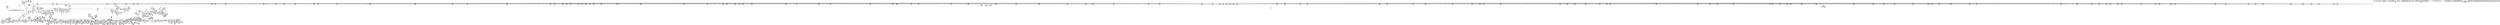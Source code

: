 digraph {
	CE0x4f125f0 [shape=record,shape=Mrecord,label="{CE0x4f125f0|0:_i32,_4:_i32,_8:_i16,_12:_i32,_16:_i32,_20:_i32,_24:_i32,_56:_i8*,_:_SCMRE_952,960_|*MultipleSource*|*LoadInst*|include/linux/fs.h,1916|security/selinux/hooks.c,1675|Function::inode_has_perm&Arg::inode::|security/selinux/hooks.c,1611}"]
	CE0x4f258c0 [shape=record,shape=Mrecord,label="{CE0x4f258c0|inode_has_perm:_tmp8|security/selinux/hooks.c,1611}"]
	CE0x4ea3200 [shape=record,shape=Mrecord,label="{CE0x4ea3200|inode_has_perm:_do.end}"]
	CE0x4dff630 [shape=record,shape=Mrecord,label="{CE0x4dff630|8:_i8,_32:_%struct.inode*,_%struct.selinux_audit_data*,_128:_i32,_132:_i32,_456:_i8*,_:_SCMRE_296,304_|*MultipleSource*|security/selinux/hooks.c,1902|Function::selinux_file_receive&Arg::file::|Function::file_has_perm&Arg::file::|Function::file_to_av&Arg::file::}"]
	CE0x4e3a6b0 [shape=record,shape=Mrecord,label="{CE0x4e3a6b0|file_to_av:_tmp3|security/selinux/hooks.c,1902}"]
	CE0x4e94dc0 [shape=record,shape=Mrecord,label="{CE0x4e94dc0|file_has_perm:_tmp21|security/selinux/hooks.c,1694|*SummSource*}"]
	CE0x4ea9c10 [shape=record,shape=Mrecord,label="{CE0x4ea9c10|file_has_perm:_call9|security/selinux/hooks.c,1695}"]
	CE0x4dda1b0 [shape=record,shape=Mrecord,label="{CE0x4dda1b0|%struct.task_struct*_(%struct.task_struct**)*_asm_movq_%gs:$_1:P_,$0_,_r,im,_dirflag_,_fpsr_,_flags_|*SummSink*}"]
	CE0x4e2fcd0 [shape=record,shape=Mrecord,label="{CE0x4e2fcd0|file_has_perm:_tmp5|security/selinux/hooks.c,1681|*SummSource*}"]
	CE0x4ed8500 [shape=record,shape=Mrecord,label="{CE0x4ed8500|0:_i32,_4:_i32,_8:_i16,_12:_i32,_16:_i32,_20:_i32,_24:_i32,_56:_i8*,_:_SCMRE_151,152_}"]
	CE0x4dd5220 [shape=record,shape=Mrecord,label="{CE0x4dd5220|GLOBAL:_file_to_av|*Constant*}"]
	CE0x4ed99a0 [shape=record,shape=Mrecord,label="{CE0x4ed99a0|0:_i32,_4:_i32,_8:_i16,_12:_i32,_16:_i32,_20:_i32,_24:_i32,_56:_i8*,_:_SCMRE_163,164_}"]
	CE0x4e253f0 [shape=record,shape=Mrecord,label="{CE0x4e253f0|8:_i8,_32:_%struct.inode*,_%struct.selinux_audit_data*,_128:_i32,_132:_i32,_456:_i8*,_:_SCMRE_248,256_|*MultipleSource*|security/selinux/hooks.c,1902|Function::selinux_file_receive&Arg::file::|Function::file_has_perm&Arg::file::|Function::file_to_av&Arg::file::}"]
	CE0x4f0a5c0 [shape=record,shape=Mrecord,label="{CE0x4f0a5c0|0:_i32,_4:_i32,_8:_i16,_12:_i32,_16:_i32,_20:_i32,_24:_i32,_56:_i8*,_:_SCMRE_856,864_|*MultipleSource*|*LoadInst*|include/linux/fs.h,1916|security/selinux/hooks.c,1675|Function::inode_has_perm&Arg::inode::|security/selinux/hooks.c,1611}"]
	CE0x4effd60 [shape=record,shape=Mrecord,label="{CE0x4effd60|0:_i32,_4:_i32,_8:_i16,_12:_i32,_16:_i32,_20:_i32,_24:_i32,_56:_i8*,_:_SCMRE_570,571_}"]
	CE0x4e91270 [shape=record,shape=Mrecord,label="{CE0x4e91270|file_has_perm:_tmp6|security/selinux/hooks.c,1683}"]
	CE0x4f0e2e0 [shape=record,shape=Mrecord,label="{CE0x4f0e2e0|0:_i32,_4:_i32,_8:_i16,_12:_i32,_16:_i32,_20:_i32,_24:_i32,_56:_i8*,_:_SCMRE_898,899_}"]
	CE0x4ed9490 [shape=record,shape=Mrecord,label="{CE0x4ed9490|0:_i32,_4:_i32,_8:_i16,_12:_i32,_16:_i32,_20:_i32,_24:_i32,_56:_i8*,_:_SCMRE_160,161_}"]
	CE0x4f270d0 [shape=record,shape=Mrecord,label="{CE0x4f270d0|inode_has_perm:_tmp11|security/selinux/hooks.c,1612|*SummSource*}"]
	CE0x4de9230 [shape=record,shape=Mrecord,label="{CE0x4de9230|8:_i8,_32:_%struct.inode*,_%struct.selinux_audit_data*,_128:_i32,_132:_i32,_456:_i8*,_:_SCMRE_158,159_}"]
	CE0x4e4daf0 [shape=record,shape=Mrecord,label="{CE0x4e4daf0|avc_has_perm:_requested|Function::avc_has_perm&Arg::requested::|*SummSource*}"]
	CE0x4df5b20 [shape=record,shape=Mrecord,label="{CE0x4df5b20|_call_void_lockdep_rcu_suspicious(i8*_getelementptr_inbounds_(_25_x_i8_,_25_x_i8_*_.str3,_i32_0,_i32_0),_i32_3414,_i8*_getelementptr_inbounds_(_45_x_i8_,_45_x_i8_*_.str12,_i32_0,_i32_0))_#10,_!dbg_!27728|security/selinux/hooks.c,3414|*SummSink*}"]
	CE0x4f2d750 [shape=record,shape=Mrecord,label="{CE0x4f2d750|inode_has_perm:_tmp17|security/selinux/hooks.c,1617}"]
	CE0x4e04780 [shape=record,shape=Mrecord,label="{CE0x4e04780|GLOBAL:_cred_sid|*Constant*|*SummSource*}"]
	CE0x4de8db0 [shape=record,shape=Mrecord,label="{CE0x4de8db0|8:_i8,_32:_%struct.inode*,_%struct.selinux_audit_data*,_128:_i32,_132:_i32,_456:_i8*,_:_SCMRE_155,156_}"]
	CE0x4e667a0 [shape=record,shape=Mrecord,label="{CE0x4e667a0|cred_sid:_entry}"]
	CE0x4f11220 [shape=record,shape=Mrecord,label="{CE0x4f11220|0:_i32,_4:_i32,_8:_i16,_12:_i32,_16:_i32,_20:_i32,_24:_i32,_56:_i8*,_:_SCMRE_926,927_}"]
	CE0x4e3a970 [shape=record,shape=Mrecord,label="{CE0x4e3a970|get_current:_tmp}"]
	CE0x4e20a00 [shape=record,shape=Mrecord,label="{CE0x4e20a00|file_to_av:_conv14|security/selinux/hooks.c,1908}"]
	CE0x4e4d980 [shape=record,shape=Mrecord,label="{CE0x4e4d980|avc_has_perm:_requested|Function::avc_has_perm&Arg::requested::}"]
	CE0x4ed6d00 [shape=record,shape=Mrecord,label="{CE0x4ed6d00|0:_i32,_4:_i32,_8:_i16,_12:_i32,_16:_i32,_20:_i32,_24:_i32,_56:_i8*,_:_SCMRE_138,139_}"]
	CE0x4e6bf40 [shape=record,shape=Mrecord,label="{CE0x4e6bf40|file_to_av:_tmp14|*LoadInst*|security/selinux/hooks.c,1905}"]
	CE0x4f185f0 [shape=record,shape=Mrecord,label="{CE0x4f185f0|i64*_getelementptr_inbounds_(_5_x_i64_,_5_x_i64_*___llvm_gcov_ctr155,_i64_0,_i64_0)|*Constant*|*SummSink*}"]
	CE0x4f340a0 [shape=record,shape=Mrecord,label="{CE0x4f340a0|__validate_creds:_tmp8|include/linux/cred.h,175}"]
	CE0x4f25450 [shape=record,shape=Mrecord,label="{CE0x4f25450|GLOBAL:___llvm_gcov_ctr154|Global_var:__llvm_gcov_ctr154}"]
	CE0x4efe920 [shape=record,shape=Mrecord,label="{CE0x4efe920|0:_i32,_4:_i32,_8:_i16,_12:_i32,_16:_i32,_20:_i32,_24:_i32,_56:_i8*,_:_SCMRE_558,559_}"]
	CE0x4edb4a0 [shape=record,shape=Mrecord,label="{CE0x4edb4a0|0:_i32,_4:_i32,_8:_i16,_12:_i32,_16:_i32,_20:_i32,_24:_i32,_56:_i8*,_:_SCMRE_179,180_}"]
	CE0x4e1b190 [shape=record,shape=Mrecord,label="{CE0x4e1b190|file_to_av:_conv11|security/selinux/hooks.c,1906|*SummSource*}"]
	CE0x4eaa680 [shape=record,shape=Mrecord,label="{CE0x4eaa680|GLOBAL:_inode_has_perm|*Constant*|*SummSink*}"]
	CE0x4df9f30 [shape=record,shape=Mrecord,label="{CE0x4df9f30|selinux_file_receive:_call3|security/selinux/hooks.c,3414|*SummSource*}"]
	CE0x4e7faf0 [shape=record,shape=Mrecord,label="{CE0x4e7faf0|0:_i32,_4:_i32,_8:_i16,_12:_i32,_16:_i32,_20:_i32,_24:_i32,_56:_i8*,_:_SCMRE_308,309_}"]
	CE0x4dfa770 [shape=record,shape=Mrecord,label="{CE0x4dfa770|GLOBAL:_get_current|*Constant*|*SummSink*}"]
	CE0x4e22050 [shape=record,shape=Mrecord,label="{CE0x4e22050|0:_i32,_4:_i32,_8:_i16,_12:_i32,_16:_i32,_20:_i32,_24:_i32,_56:_i8*,_:_SCMRE_4,8_|*MultipleSource*|*LoadInst*|include/linux/fs.h,1916|security/selinux/hooks.c,1675|Function::inode_has_perm&Arg::inode::|security/selinux/hooks.c,1611}"]
	CE0x4f11fa0 [shape=record,shape=Mrecord,label="{CE0x4f11fa0|0:_i32,_4:_i32,_8:_i16,_12:_i32,_16:_i32,_20:_i32,_24:_i32,_56:_i8*,_:_SCMRE_934,935_}"]
	CE0x557eec0 [shape=record,shape=Mrecord,label="{CE0x557eec0|selinux_file_receive:_tmp3|*SummSink*}"]
	CE0x4ea8660 [shape=record,shape=Mrecord,label="{CE0x4ea8660|i8*_getelementptr_inbounds_(_25_x_i8_,_25_x_i8_*_.str3,_i32_0,_i32_0)|*Constant*}"]
	CE0x4eae1e0 [shape=record,shape=Mrecord,label="{CE0x4eae1e0|file_has_perm:_tmp28|security/selinux/hooks.c,1698|*SummSink*}"]
	CE0x4e7cbb0 [shape=record,shape=Mrecord,label="{CE0x4e7cbb0|0:_i32,_4:_i32,_8:_i16,_12:_i32,_16:_i32,_20:_i32,_24:_i32,_56:_i8*,_:_SCMRE_280,281_}"]
	CE0x4dd7390 [shape=record,shape=Mrecord,label="{CE0x4dd7390|file_has_perm:_entry|*SummSink*}"]
	CE0x4e1beb0 [shape=record,shape=Mrecord,label="{CE0x4e1beb0|i64*_getelementptr_inbounds_(_15_x_i64_,_15_x_i64_*___llvm_gcov_ctr171,_i64_0,_i64_14)|*Constant*|*SummSink*}"]
	CE0x4ddf070 [shape=record,shape=Mrecord,label="{CE0x4ddf070|selinux_file_receive:_tmp|*SummSource*}"]
	CE0x4e80360 [shape=record,shape=Mrecord,label="{CE0x4e80360|0:_i32,_4:_i32,_8:_i16,_12:_i32,_16:_i32,_20:_i32,_24:_i32,_56:_i8*,_:_SCMRE_312,320_|*MultipleSource*|*LoadInst*|include/linux/fs.h,1916|security/selinux/hooks.c,1675|Function::inode_has_perm&Arg::inode::|security/selinux/hooks.c,1611}"]
	CE0x4f03a20 [shape=record,shape=Mrecord,label="{CE0x4f03a20|0:_i32,_4:_i32,_8:_i16,_12:_i32,_16:_i32,_20:_i32,_24:_i32,_56:_i8*,_:_SCMRE_606,607_}"]
	CE0x4e948b0 [shape=record,shape=Mrecord,label="{CE0x4e948b0|i64*_getelementptr_inbounds_(_12_x_i64_,_12_x_i64_*___llvm_gcov_ctr170,_i64_0,_i64_6)|*Constant*|*SummSource*}"]
	CE0x4dd6c80 [shape=record,shape=Mrecord,label="{CE0x4dd6c80|GLOBAL:_file_has_perm|*Constant*}"]
	CE0x4f24c70 [shape=record,shape=Mrecord,label="{CE0x4f24c70|i64_3|*Constant*}"]
	CE0x4e7ab40 [shape=record,shape=Mrecord,label="{CE0x4e7ab40|0:_i32,_4:_i32,_8:_i16,_12:_i32,_16:_i32,_20:_i32,_24:_i32,_56:_i8*,_:_SCMRE_261,262_}"]
	CE0x4f346f0 [shape=record,shape=Mrecord,label="{CE0x4f346f0|__validate_creds:_tmp9|include/linux/cred.h,175}"]
	CE0x4e28770 [shape=record,shape=Mrecord,label="{CE0x4e28770|8:_i8,_32:_%struct.inode*,_%struct.selinux_audit_data*,_128:_i32,_132:_i32,_456:_i8*,_:_SCMRE_148,149_}"]
	CE0x4e846d0 [shape=record,shape=Mrecord,label="{CE0x4e846d0|0:_i32,_4:_i32,_8:_i16,_12:_i32,_16:_i32,_20:_i32,_24:_i32,_56:_i8*,_:_SCMRE_482,483_}"]
	CE0x4df6d80 [shape=record,shape=Mrecord,label="{CE0x4df6d80|i64*_getelementptr_inbounds_(_11_x_i64_,_11_x_i64_*___llvm_gcov_ctr268,_i64_0,_i64_9)|*Constant*|*SummSource*}"]
	CE0x4f26460 [shape=record,shape=Mrecord,label="{CE0x4f26460|inode_has_perm:_tmp10|security/selinux/hooks.c,1611|*SummSource*}"]
	CE0x4e67360 [shape=record,shape=Mrecord,label="{CE0x4e67360|file_has_perm:_cmp|security/selinux/hooks.c,1683}"]
	CE0x4f00e40 [shape=record,shape=Mrecord,label="{CE0x4f00e40|0:_i32,_4:_i32,_8:_i16,_12:_i32,_16:_i32,_20:_i32,_24:_i32,_56:_i8*,_:_SCMRE_580,581_}"]
	CE0x4e1dae0 [shape=record,shape=Mrecord,label="{CE0x4e1dae0|0:_i32,_4:_i32,_8:_i32,_12:_i32,_:_CMRE_20,24_|*MultipleSource*|security/selinux/hooks.c,196|*LoadInst*|security/selinux/hooks.c,196|security/selinux/hooks.c,197}"]
	CE0x4f144f0 [shape=record,shape=Mrecord,label="{CE0x4f144f0|0:_i32,_4:_i32,_8:_i16,_12:_i32,_16:_i32,_20:_i32,_24:_i32,_56:_i8*,_:_SCMRE_1000,1008_|*MultipleSource*|*LoadInst*|include/linux/fs.h,1916|security/selinux/hooks.c,1675|Function::inode_has_perm&Arg::inode::|security/selinux/hooks.c,1611}"]
	CE0x4eae9e0 [shape=record,shape=Mrecord,label="{CE0x4eae9e0|file_has_perm:_tmp29|security/selinux/hooks.c,1698}"]
	CE0x4e4e9f0 [shape=record,shape=Mrecord,label="{CE0x4e4e9f0|file_has_perm:_tmp14|security/selinux/hooks.c,1688}"]
	CE0x4f03f30 [shape=record,shape=Mrecord,label="{CE0x4f03f30|0:_i32,_4:_i32,_8:_i16,_12:_i32,_16:_i32,_20:_i32,_24:_i32,_56:_i8*,_:_SCMRE_609,610_}"]
	CE0x4f124b0 [shape=record,shape=Mrecord,label="{CE0x4f124b0|0:_i32,_4:_i32,_8:_i16,_12:_i32,_16:_i32,_20:_i32,_24:_i32,_56:_i8*,_:_SCMRE_936,944_|*MultipleSource*|*LoadInst*|include/linux/fs.h,1916|security/selinux/hooks.c,1675|Function::inode_has_perm&Arg::inode::|security/selinux/hooks.c,1611}"]
	CE0x4eda3c0 [shape=record,shape=Mrecord,label="{CE0x4eda3c0|0:_i32,_4:_i32,_8:_i16,_12:_i32,_16:_i32,_20:_i32,_24:_i32,_56:_i8*,_:_SCMRE_169,170_}"]
	CE0x4e50510 [shape=record,shape=Mrecord,label="{CE0x4e50510|file_to_av:_tmp7|security/selinux/hooks.c,1903|*SummSource*}"]
	CE0x4e285b0 [shape=record,shape=Mrecord,label="{CE0x4e285b0|8:_i8,_32:_%struct.inode*,_%struct.selinux_audit_data*,_128:_i32,_132:_i32,_456:_i8*,_:_SCMRE_232,240_|*MultipleSource*|security/selinux/hooks.c,1902|Function::selinux_file_receive&Arg::file::|Function::file_has_perm&Arg::file::|Function::file_to_av&Arg::file::}"]
	CE0x4e841c0 [shape=record,shape=Mrecord,label="{CE0x4e841c0|0:_i32,_4:_i32,_8:_i16,_12:_i32,_16:_i32,_20:_i32,_24:_i32,_56:_i8*,_:_SCMRE_479,480_}"]
	CE0x4ea74b0 [shape=record,shape=Mrecord,label="{CE0x4ea74b0|inode_has_perm:_if.end}"]
	CE0x4e49090 [shape=record,shape=Mrecord,label="{CE0x4e49090|COLLAPSED:_GCMRE___llvm_gcov_ctr155_internal_global_5_x_i64_zeroinitializer:_elem_0:default:}"]
	CE0x4e173a0 [shape=record,shape=Mrecord,label="{CE0x4e173a0|file_to_av:_tmp5|security/selinux/hooks.c,1902}"]
	CE0x4df0340 [shape=record,shape=Mrecord,label="{CE0x4df0340|selinux_file_receive:_tmp6|security/selinux/hooks.c,3414|*SummSource*}"]
	CE0x4e1ff20 [shape=record,shape=Mrecord,label="{CE0x4e1ff20|file_to_av:_conv12|security/selinux/hooks.c,1908}"]
	CE0x4e889b0 [shape=record,shape=Mrecord,label="{CE0x4e889b0|file_inode:_entry}"]
	CE0x4e75130 [shape=record,shape=Mrecord,label="{CE0x4e75130|i64*_getelementptr_inbounds_(_15_x_i64_,_15_x_i64_*___llvm_gcov_ctr171,_i64_0,_i64_13)|*Constant*|*SummSink*}"]
	CE0x4e4d3c0 [shape=record,shape=Mrecord,label="{CE0x4e4d3c0|i16_8|*Constant*|*SummSink*}"]
	CE0x4ea3da0 [shape=record,shape=Mrecord,label="{CE0x4ea3da0|cred_sid:_security|security/selinux/hooks.c,196}"]
	CE0x4f0fde0 [shape=record,shape=Mrecord,label="{CE0x4f0fde0|0:_i32,_4:_i32,_8:_i16,_12:_i32,_16:_i32,_20:_i32,_24:_i32,_56:_i8*,_:_SCMRE_914,915_}"]
	CE0x4e42300 [shape=record,shape=Mrecord,label="{CE0x4e42300|file_to_av:_if.end|*SummSink*}"]
	CE0x4e46ef0 [shape=record,shape=Mrecord,label="{CE0x4e46ef0|8:_i8,_32:_%struct.inode*,_%struct.selinux_audit_data*,_128:_i32,_132:_i32,_456:_i8*,_:_SCMRE_87,88_}"]
	CE0x4dddb20 [shape=record,shape=Mrecord,label="{CE0x4dddb20|i32_3414|*Constant*|*SummSink*}"]
	CE0x4dd5600 [shape=record,shape=Mrecord,label="{CE0x4dd5600|file_to_av:_entry}"]
	CE0x4e06ff0 [shape=record,shape=Mrecord,label="{CE0x4e06ff0|8:_i8,_32:_%struct.inode*,_%struct.selinux_audit_data*,_128:_i32,_132:_i32,_456:_i8*,_:_SCMRE_198,199_}"]
	CE0x4df8800 [shape=record,shape=Mrecord,label="{CE0x4df8800|i32_78|*Constant*|*SummSource*}"]
	CE0x4e07520 [shape=record,shape=Mrecord,label="{CE0x4e07520|i8*_getelementptr_inbounds_(_45_x_i8_,_45_x_i8_*_.str12,_i32_0,_i32_0)|*Constant*}"]
	CE0x4dfc360 [shape=record,shape=Mrecord,label="{CE0x4dfc360|file_has_perm:_tobool|security/selinux/hooks.c,1688|*SummSink*}"]
	CE0x4eb4790 [shape=record,shape=Mrecord,label="{CE0x4eb4790|cred_sid:_bb|*SummSink*}"]
	CE0x4ddaf80 [shape=record,shape=Mrecord,label="{CE0x4ddaf80|get_current:_bb}"]
	CE0x4e23840 [shape=record,shape=Mrecord,label="{CE0x4e23840|GLOBAL:___llvm_gcov_ctr155|Global_var:__llvm_gcov_ctr155}"]
	CE0x4e1a950 [shape=record,shape=Mrecord,label="{CE0x4e1a950|i64_512|*Constant*}"]
	CE0x4e66660 [shape=record,shape=Mrecord,label="{CE0x4e66660|GLOBAL:_cred_sid|*Constant*|*SummSink*}"]
	CE0x4ea23c0 [shape=record,shape=Mrecord,label="{CE0x4ea23c0|inode_has_perm:_tmp}"]
	CE0x4e76050 [shape=record,shape=Mrecord,label="{CE0x4e76050|i32_1024|*Constant*|*SummSource*}"]
	CE0x4e38d40 [shape=record,shape=Mrecord,label="{CE0x4e38d40|8:_i8,_32:_%struct.inode*,_%struct.selinux_audit_data*,_128:_i32,_132:_i32,_456:_i8*,_:_SCMRE_144,145_}"]
	CE0x4e2c310 [shape=record,shape=Mrecord,label="{CE0x4e2c310|cred_sid:_tmp4|*LoadInst*|security/selinux/hooks.c,196|*SummSink*}"]
	CE0x4e69d80 [shape=record,shape=Mrecord,label="{CE0x4e69d80|i64_4|*Constant*}"]
	CE0x4edbec0 [shape=record,shape=Mrecord,label="{CE0x4edbec0|0:_i32,_4:_i32,_8:_i16,_12:_i32,_16:_i32,_20:_i32,_24:_i32,_56:_i8*,_:_SCMRE_185,186_}"]
	CE0x4e191a0 [shape=record,shape=Mrecord,label="{CE0x4e191a0|file_to_av:_av.0|*SummSource*}"]
	CE0x4e00730 [shape=record,shape=Mrecord,label="{CE0x4e00730|8:_i8,_32:_%struct.inode*,_%struct.selinux_audit_data*,_128:_i32,_132:_i32,_456:_i8*,_:_SCMRE_392,396_|*MultipleSource*|security/selinux/hooks.c,1902|Function::selinux_file_receive&Arg::file::|Function::file_has_perm&Arg::file::|Function::file_to_av&Arg::file::}"]
	CE0x4e37c00 [shape=record,shape=Mrecord,label="{CE0x4e37c00|8:_i8,_32:_%struct.inode*,_%struct.selinux_audit_data*,_128:_i32,_132:_i32,_456:_i8*,_:_SCMRE_114,115_}"]
	CE0x4e7b260 [shape=record,shape=Mrecord,label="{CE0x4e7b260|0:_i32,_4:_i32,_8:_i16,_12:_i32,_16:_i32,_20:_i32,_24:_i32,_56:_i8*,_:_SCMRE_265,266_}"]
	CE0x4f1a590 [shape=record,shape=Mrecord,label="{CE0x4f1a590|avc_has_perm:_entry}"]
	CE0x4f34b50 [shape=record,shape=Mrecord,label="{CE0x4f34b50|i64*_getelementptr_inbounds_(_2_x_i64_,_2_x_i64_*___llvm_gcov_ctr131,_i64_0,_i64_0)|*Constant*}"]
	CE0x4ea9ba0 [shape=record,shape=Mrecord,label="{CE0x4ea9ba0|inode_has_perm:_entry|*SummSource*}"]
	CE0x4df8960 [shape=record,shape=Mrecord,label="{CE0x4df8960|selinux_file_receive:_cred4|security/selinux/hooks.c,3414}"]
	CE0x4debeb0 [shape=record,shape=Mrecord,label="{CE0x4debeb0|GLOBAL:_selinux_file_receive.__warned|Global_var:selinux_file_receive.__warned}"]
	CE0x4dd95a0 [shape=record,shape=Mrecord,label="{CE0x4dd95a0|8:_i8,_32:_%struct.inode*,_%struct.selinux_audit_data*,_128:_i32,_132:_i32,_456:_i8*,_:_SCMRE_424,428_|*MultipleSource*|security/selinux/hooks.c,1902|Function::selinux_file_receive&Arg::file::|Function::file_has_perm&Arg::file::|Function::file_to_av&Arg::file::}"]
	CE0x4e69690 [shape=record,shape=Mrecord,label="{CE0x4e69690|file_to_av:_and3|security/selinux/hooks.c,1904|*SummSink*}"]
	CE0x4eae070 [shape=record,shape=Mrecord,label="{CE0x4eae070|i64*_getelementptr_inbounds_(_12_x_i64_,_12_x_i64_*___llvm_gcov_ctr170,_i64_0,_i64_11)|*Constant*|*SummSource*}"]
	CE0x4e713e0 [shape=record,shape=Mrecord,label="{CE0x4e713e0|file_inode:_tmp4|*LoadInst*|include/linux/fs.h,1916}"]
	CE0x4ea0e40 [shape=record,shape=Mrecord,label="{CE0x4ea0e40|cred_sid:_sid|security/selinux/hooks.c,197}"]
	CE0x4e50e80 [shape=record,shape=Mrecord,label="{CE0x4e50e80|file_to_av:_conv|security/selinux/hooks.c,1903}"]
	CE0x4f0f570 [shape=record,shape=Mrecord,label="{CE0x4f0f570|0:_i32,_4:_i32,_8:_i16,_12:_i32,_16:_i32,_20:_i32,_24:_i32,_56:_i8*,_:_SCMRE_909,910_}"]
	CE0x4e25270 [shape=record,shape=Mrecord,label="{CE0x4e25270|8:_i8,_32:_%struct.inode*,_%struct.selinux_audit_data*,_128:_i32,_132:_i32,_456:_i8*,_:_SCMRE_240,248_|*MultipleSource*|security/selinux/hooks.c,1902|Function::selinux_file_receive&Arg::file::|Function::file_has_perm&Arg::file::|Function::file_to_av&Arg::file::}"]
	CE0x4e94710 [shape=record,shape=Mrecord,label="{CE0x4e94710|i64*_getelementptr_inbounds_(_12_x_i64_,_12_x_i64_*___llvm_gcov_ctr170,_i64_0,_i64_6)|*Constant*|*SummSink*}"]
	CE0x4efead0 [shape=record,shape=Mrecord,label="{CE0x4efead0|0:_i32,_4:_i32,_8:_i16,_12:_i32,_16:_i32,_20:_i32,_24:_i32,_56:_i8*,_:_SCMRE_559,560_}"]
	CE0x4e411e0 [shape=record,shape=Mrecord,label="{CE0x4e411e0|i32_8|*Constant*}"]
	CE0x4e69b70 [shape=record,shape=Mrecord,label="{CE0x4e69b70|file_to_av:_tobool4|security/selinux/hooks.c,1904|*SummSink*}"]
	CE0x4deba60 [shape=record,shape=Mrecord,label="{CE0x4deba60|file_to_av:_if.then8|*SummSource*}"]
	CE0x4dedc00 [shape=record,shape=Mrecord,label="{CE0x4dedc00|selinux_file_receive:_tmp11|security/selinux/hooks.c,3414|*SummSource*}"]
	CE0x4e15830 [shape=record,shape=Mrecord,label="{CE0x4e15830|file_to_av:_and|security/selinux/hooks.c,1902}"]
	CE0x4de6870 [shape=record,shape=Mrecord,label="{CE0x4de6870|%struct.task_struct*_(%struct.task_struct**)*_asm_movq_%gs:$_1:P_,$0_,_r,im,_dirflag_,_fpsr_,_flags_}"]
	CE0x4e95990 [shape=record,shape=Mrecord,label="{CE0x4e95990|file_has_perm:_tmp23|security/selinux/hooks.c,1694|*SummSink*}"]
	CE0x4e857a0 [shape=record,shape=Mrecord,label="{CE0x4e857a0|0:_i32,_4:_i32,_8:_i16,_12:_i32,_16:_i32,_20:_i32,_24:_i32,_56:_i8*,_:_SCMRE_504,508_|*MultipleSource*|*LoadInst*|include/linux/fs.h,1916|security/selinux/hooks.c,1675|Function::inode_has_perm&Arg::inode::|security/selinux/hooks.c,1611}"]
	CE0x4efe530 [shape=record,shape=Mrecord,label="{CE0x4efe530|0:_i32,_4:_i32,_8:_i16,_12:_i32,_16:_i32,_20:_i32,_24:_i32,_56:_i8*,_:_SCMRE_555,556_}"]
	CE0x4e24070 [shape=record,shape=Mrecord,label="{CE0x4e24070|8:_i8,_32:_%struct.inode*,_%struct.selinux_audit_data*,_128:_i32,_132:_i32,_456:_i8*,_:_SCMRE_205,206_}"]
	CE0x4df85b0 [shape=record,shape=Mrecord,label="{CE0x4df85b0|i32_78|*Constant*}"]
	CE0x4eacb30 [shape=record,shape=Mrecord,label="{CE0x4eacb30|i64*_getelementptr_inbounds_(_12_x_i64_,_12_x_i64_*___llvm_gcov_ctr170,_i64_0,_i64_10)|*Constant*|*SummSink*}"]
	CE0x4e7a2d0 [shape=record,shape=Mrecord,label="{CE0x4e7a2d0|0:_i32,_4:_i32,_8:_i16,_12:_i32,_16:_i32,_20:_i32,_24:_i32,_56:_i8*,_:_SCMRE_256,257_}"]
	CE0x4e036d0 [shape=record,shape=Mrecord,label="{CE0x4e036d0|0:_i32,_4:_i32,_8:_i32,_12:_i32,_:_CMRE_12,16_|*MultipleSource*|security/selinux/hooks.c,196|*LoadInst*|security/selinux/hooks.c,196|security/selinux/hooks.c,197}"]
	CE0x4e9bdc0 [shape=record,shape=Mrecord,label="{CE0x4e9bdc0|0:_i32,_4:_i32,_8:_i16,_12:_i32,_16:_i32,_20:_i32,_24:_i32,_56:_i8*,_:_SCMRE_48,56_|*MultipleSource*|*LoadInst*|include/linux/fs.h,1916|security/selinux/hooks.c,1675|Function::inode_has_perm&Arg::inode::|security/selinux/hooks.c,1611}"]
	CE0x4df8240 [shape=record,shape=Mrecord,label="{CE0x4df8240|_ret_%struct.task_struct*_%tmp4,_!dbg_!27714|./arch/x86/include/asm/current.h,14}"]
	CE0x4e83230 [shape=record,shape=Mrecord,label="{CE0x4e83230|0:_i32,_4:_i32,_8:_i16,_12:_i32,_16:_i32,_20:_i32,_24:_i32,_56:_i8*,_:_SCMRE_464,472_|*MultipleSource*|*LoadInst*|include/linux/fs.h,1916|security/selinux/hooks.c,1675|Function::inode_has_perm&Arg::inode::|security/selinux/hooks.c,1611}"]
	CE0x4f24690 [shape=record,shape=Mrecord,label="{CE0x4f24690|inode_has_perm:_tmp7|security/selinux/hooks.c,1611|*SummSource*}"]
	CE0x4df1a60 [shape=record,shape=Mrecord,label="{CE0x4df1a60|selinux_file_receive:_tmp12|security/selinux/hooks.c,3414|*SummSink*}"]
	CE0x4f25580 [shape=record,shape=Mrecord,label="{CE0x4f25580|GLOBAL:___llvm_gcov_ctr154|Global_var:__llvm_gcov_ctr154|*SummSource*}"]
	CE0x4dfce60 [shape=record,shape=Mrecord,label="{CE0x4dfce60|file_to_av:_tobool7|security/selinux/hooks.c,1905}"]
	CE0x4de6100 [shape=record,shape=Mrecord,label="{CE0x4de6100|i32_7|*Constant*}"]
	CE0x4f31b10 [shape=record,shape=Mrecord,label="{CE0x4f31b10|i32_3|*Constant*}"]
	CE0x4f03d80 [shape=record,shape=Mrecord,label="{CE0x4f03d80|0:_i32,_4:_i32,_8:_i16,_12:_i32,_16:_i32,_20:_i32,_24:_i32,_56:_i8*,_:_SCMRE_608,609_}"]
	CE0x4ddb710 [shape=record,shape=Mrecord,label="{CE0x4ddb710|file_to_av:_if.then}"]
	CE0x4edc070 [shape=record,shape=Mrecord,label="{CE0x4edc070|0:_i32,_4:_i32,_8:_i16,_12:_i32,_16:_i32,_20:_i32,_24:_i32,_56:_i8*,_:_SCMRE_186,187_}"]
	CE0x4e46d70 [shape=record,shape=Mrecord,label="{CE0x4e46d70|8:_i8,_32:_%struct.inode*,_%struct.selinux_audit_data*,_128:_i32,_132:_i32,_456:_i8*,_:_SCMRE_86,87_}"]
	CE0x4ed8bc0 [shape=record,shape=Mrecord,label="{CE0x4ed8bc0|0:_i32,_4:_i32,_8:_i16,_12:_i32,_16:_i32,_20:_i32,_24:_i32,_56:_i8*,_:_SCMRE_155,156_}"]
	CE0x4e65100 [shape=record,shape=Mrecord,label="{CE0x4e65100|inode_has_perm:_do.body|*SummSink*}"]
	CE0x4ea1b70 [shape=record,shape=Mrecord,label="{CE0x4ea1b70|__validate_creds:_line|Function::__validate_creds&Arg::line::}"]
	CE0x4e41820 [shape=record,shape=Mrecord,label="{CE0x4e41820|file_has_perm:_if.then8|*SummSource*}"]
	CE0x4e38240 [shape=record,shape=Mrecord,label="{CE0x4e38240|inode_has_perm:_i_flags|security/selinux/hooks.c,1611|*SummSource*}"]
	CE0x4f03000 [shape=record,shape=Mrecord,label="{CE0x4f03000|0:_i32,_4:_i32,_8:_i16,_12:_i32,_16:_i32,_20:_i32,_24:_i32,_56:_i8*,_:_SCMRE_600,601_}"]
	CE0x4e9ed80 [shape=record,shape=Mrecord,label="{CE0x4e9ed80|__validate_creds:_file|Function::__validate_creds&Arg::file::|*SummSink*}"]
	CE0x4f15500 [shape=record,shape=Mrecord,label="{CE0x4f15500|inode_has_perm:_tmp14|security/selinux/hooks.c,1614|*SummSink*}"]
	CE0x4e97fd0 [shape=record,shape=Mrecord,label="{CE0x4e97fd0|i64_8|*Constant*}"]
	CE0x4df3aa0 [shape=record,shape=Mrecord,label="{CE0x4df3aa0|i64_1|*Constant*|*SummSource*}"]
	CE0x4f0ba60 [shape=record,shape=Mrecord,label="{CE0x4f0ba60|0:_i32,_4:_i32,_8:_i16,_12:_i32,_16:_i32,_20:_i32,_24:_i32,_56:_i8*,_:_SCMRE_874,875_}"]
	CE0x4e3cb90 [shape=record,shape=Mrecord,label="{CE0x4e3cb90|_call_void_mcount()_#3|*SummSource*}"]
	CE0x4df3ca0 [shape=record,shape=Mrecord,label="{CE0x4df3ca0|_call_void_mcount()_#3|*SummSink*}"]
	CE0x4e93870 [shape=record,shape=Mrecord,label="{CE0x4e93870|file_has_perm:_tmp16|security/selinux/hooks.c,1689|*SummSource*}"]
	CE0x4e7c190 [shape=record,shape=Mrecord,label="{CE0x4e7c190|0:_i32,_4:_i32,_8:_i16,_12:_i32,_16:_i32,_20:_i32,_24:_i32,_56:_i8*,_:_SCMRE_274,275_}"]
	CE0x4df1f50 [shape=record,shape=Mrecord,label="{CE0x4df1f50|i8*_getelementptr_inbounds_(_25_x_i8_,_25_x_i8_*_.str3,_i32_0,_i32_0)|*Constant*|*SummSource*}"]
	CE0x4df8f10 [shape=record,shape=Mrecord,label="{CE0x4df8f10|COLLAPSED:_GCMRE_current_task_external_global_%struct.task_struct*:_elem_0::|security/selinux/hooks.c,3414}"]
	CE0x4e1a2f0 [shape=record,shape=Mrecord,label="{CE0x4e1a2f0|i64*_getelementptr_inbounds_(_15_x_i64_,_15_x_i64_*___llvm_gcov_ctr171,_i64_0,_i64_9)|*Constant*|*SummSink*}"]
	CE0x4e26530 [shape=record,shape=Mrecord,label="{CE0x4e26530|8:_i8,_32:_%struct.inode*,_%struct.selinux_audit_data*,_128:_i32,_132:_i32,_456:_i8*,_:_SCMRE_103,104_}"]
	CE0x4e06cf0 [shape=record,shape=Mrecord,label="{CE0x4e06cf0|8:_i8,_32:_%struct.inode*,_%struct.selinux_audit_data*,_128:_i32,_132:_i32,_456:_i8*,_:_SCMRE_196,197_}"]
	CE0x4dfbfd0 [shape=record,shape=Mrecord,label="{CE0x4dfbfd0|_ret_i32_%retval.0,_!dbg_!27728|security/selinux/avc.c,775|*SummSource*}"]
	CE0x4e2e710 [shape=record,shape=Mrecord,label="{CE0x4e2e710|i64*_getelementptr_inbounds_(_12_x_i64_,_12_x_i64_*___llvm_gcov_ctr170,_i64_0,_i64_0)|*Constant*|*SummSink*}"]
	CE0x4edca90 [shape=record,shape=Mrecord,label="{CE0x4edca90|0:_i32,_4:_i32,_8:_i16,_12:_i32,_16:_i32,_20:_i32,_24:_i32,_56:_i8*,_:_SCMRE_192,193_}"]
	CE0x4f12440 [shape=record,shape=Mrecord,label="{CE0x4f12440|0:_i32,_4:_i32,_8:_i16,_12:_i32,_16:_i32,_20:_i32,_24:_i32,_56:_i8*,_:_SCMRE_944,952_|*MultipleSource*|*LoadInst*|include/linux/fs.h,1916|security/selinux/hooks.c,1675|Function::inode_has_perm&Arg::inode::|security/selinux/hooks.c,1611}"]
	CE0x4e3e170 [shape=record,shape=Mrecord,label="{CE0x4e3e170|_call_void_mcount()_#3|*SummSource*}"]
	CE0x4eaf310 [shape=record,shape=Mrecord,label="{CE0x4eaf310|file_inode:_bb}"]
	CE0x4f1c990 [shape=record,shape=Mrecord,label="{CE0x4f1c990|__validate_creds:_tmp7|include/linux/cred.h,174|*SummSink*}"]
	CE0x4dfe070 [shape=record,shape=Mrecord,label="{CE0x4dfe070|i64*_getelementptr_inbounds_(_11_x_i64_,_11_x_i64_*___llvm_gcov_ctr268,_i64_0,_i64_10)|*Constant*|*SummSink*}"]
	CE0x4e9ce80 [shape=record,shape=Mrecord,label="{CE0x4e9ce80|i64*_getelementptr_inbounds_(_8_x_i64_,_8_x_i64_*___llvm_gcov_ctr154,_i64_0,_i64_2)|*Constant*|*SummSink*}"]
	CE0x4e6f030 [shape=record,shape=Mrecord,label="{CE0x4e6f030|i64_12|*Constant*}"]
	CE0x4e7cf10 [shape=record,shape=Mrecord,label="{CE0x4e7cf10|0:_i32,_4:_i32,_8:_i16,_12:_i32,_16:_i32,_20:_i32,_24:_i32,_56:_i8*,_:_SCMRE_282,283_}"]
	CE0x4e3bdd0 [shape=record,shape=Mrecord,label="{CE0x4e3bdd0|8:_i8,_32:_%struct.inode*,_%struct.selinux_audit_data*,_128:_i32,_132:_i32,_456:_i8*,_:_SCMRE_185,186_}"]
	CE0x4e37f00 [shape=record,shape=Mrecord,label="{CE0x4e37f00|8:_i8,_32:_%struct.inode*,_%struct.selinux_audit_data*,_128:_i32,_132:_i32,_456:_i8*,_:_SCMRE_116,117_}"]
	CE0x4e80860 [shape=record,shape=Mrecord,label="{CE0x4e80860|0:_i32,_4:_i32,_8:_i16,_12:_i32,_16:_i32,_20:_i32,_24:_i32,_56:_i8*,_:_SCMRE_336,344_|*MultipleSource*|*LoadInst*|include/linux/fs.h,1916|security/selinux/hooks.c,1675|Function::inode_has_perm&Arg::inode::|security/selinux/hooks.c,1611}"]
	CE0x4dec7f0 [shape=record,shape=Mrecord,label="{CE0x4dec7f0|i64_5|*Constant*|*SummSource*}"]
	CE0x4e1a360 [shape=record,shape=Mrecord,label="{CE0x4e1a360|file_to_av:_conv9|security/selinux/hooks.c,1906}"]
	CE0x4e6fec0 [shape=record,shape=Mrecord,label="{CE0x4e6fec0|_ret_%struct.inode*_%tmp4,_!dbg_!27713|include/linux/fs.h,1916|*SummSink*}"]
	CE0x4e01990 [shape=record,shape=Mrecord,label="{CE0x4e01990|8:_i8,_32:_%struct.inode*,_%struct.selinux_audit_data*,_128:_i32,_132:_i32,_456:_i8*,_:_SCMRE_400,404_|*MultipleSource*|security/selinux/hooks.c,1902|Function::selinux_file_receive&Arg::file::|Function::file_has_perm&Arg::file::|Function::file_to_av&Arg::file::}"]
	CE0x4e6cf80 [shape=record,shape=Mrecord,label="{CE0x4e6cf80|i64*_getelementptr_inbounds_(_15_x_i64_,_15_x_i64_*___llvm_gcov_ctr171,_i64_0,_i64_10)|*Constant*|*SummSink*}"]
	CE0x4df0480 [shape=record,shape=Mrecord,label="{CE0x4df0480|selinux_file_receive:_entry|*SummSource*}"]
	CE0x4f24880 [shape=record,shape=Mrecord,label="{CE0x4f24880|inode_has_perm:_tobool2|security/selinux/hooks.c,1611|*SummSource*}"]
	CE0x4e4d8a0 [shape=record,shape=Mrecord,label="{CE0x4e4d8a0|_ret_i32_%retval.0,_!dbg_!27728|security/selinux/avc.c,775}"]
	CE0x4e4c5c0 [shape=record,shape=Mrecord,label="{CE0x4e4c5c0|i32_(i32,_i32,_i16,_i32,_%struct.common_audit_data*)*_bitcast_(i32_(i32,_i32,_i16,_i32,_%struct.common_audit_data.495*)*_avc_has_perm_to_i32_(i32,_i32,_i16,_i32,_%struct.common_audit_data*)*)|*Constant*|*SummSink*}"]
	CE0x4dd6a80 [shape=record,shape=Mrecord,label="{CE0x4dd6a80|selinux_file_receive:_call6|security/selinux/hooks.c,3416|*SummSink*}"]
	CE0x4e21730 [shape=record,shape=Mrecord,label="{CE0x4e21730|8:_i8,_32:_%struct.inode*,_%struct.selinux_audit_data*,_128:_i32,_132:_i32,_456:_i8*,_:_SCMRE_62,63_}"]
	CE0x4df9020 [shape=record,shape=Mrecord,label="{CE0x4df9020|selinux_file_receive:_tmp21|security/selinux/hooks.c,3414}"]
	CE0x4e2dab0 [shape=record,shape=Mrecord,label="{CE0x4e2dab0|i32_1|*Constant*}"]
	CE0x4e7af00 [shape=record,shape=Mrecord,label="{CE0x4e7af00|0:_i32,_4:_i32,_8:_i16,_12:_i32,_16:_i32,_20:_i32,_24:_i32,_56:_i8*,_:_SCMRE_263,264_}"]
	CE0x4dfaf50 [shape=record,shape=Mrecord,label="{CE0x4dfaf50|get_current:_tmp3}"]
	CE0x4e7acf0 [shape=record,shape=Mrecord,label="{CE0x4e7acf0|0:_i32,_4:_i32,_8:_i16,_12:_i32,_16:_i32,_20:_i32,_24:_i32,_56:_i8*,_:_SCMRE_262,263_}"]
	CE0x4e74aa0 [shape=record,shape=Mrecord,label="{CE0x4e74aa0|file_to_av:_tmp29|security/selinux/hooks.c,1914}"]
	CE0x4f21f00 [shape=record,shape=Mrecord,label="{CE0x4f21f00|inode_has_perm:_and|security/selinux/hooks.c,1611|*SummSource*}"]
	CE0x4f23860 [shape=record,shape=Mrecord,label="{CE0x4f23860|inode_has_perm:_conv|security/selinux/hooks.c,1611|*SummSink*}"]
	CE0x4e7e860 [shape=record,shape=Mrecord,label="{CE0x4e7e860|0:_i32,_4:_i32,_8:_i16,_12:_i32,_16:_i32,_20:_i32,_24:_i32,_56:_i8*,_:_SCMRE_297,298_}"]
	CE0x4e30c00 [shape=record,shape=Mrecord,label="{CE0x4e30c00|file_has_perm:_out}"]
	CE0x4e05330 [shape=record,shape=Mrecord,label="{CE0x4e05330|i64*_getelementptr_inbounds_(_2_x_i64_,_2_x_i64_*___llvm_gcov_ctr162,_i64_0,_i64_0)|*Constant*}"]
	CE0x4ed4fd0 [shape=record,shape=Mrecord,label="{CE0x4ed4fd0|cred_sid:_tmp2}"]
	CE0x4e07b20 [shape=record,shape=Mrecord,label="{CE0x4e07b20|8:_i8,_32:_%struct.inode*,_%struct.selinux_audit_data*,_128:_i32,_132:_i32,_456:_i8*,_:_SCMRE_54,55_}"]
	CE0x4e98ee0 [shape=record,shape=Mrecord,label="{CE0x4e98ee0|file_has_perm:_tmp20|security/selinux/hooks.c,1694|*SummSource*}"]
	CE0x4e6c1e0 [shape=record,shape=Mrecord,label="{CE0x4e6c1e0|file_to_av:_tmp14|*LoadInst*|security/selinux/hooks.c,1905|*SummSink*}"]
	CE0x4edb9b0 [shape=record,shape=Mrecord,label="{CE0x4edb9b0|0:_i32,_4:_i32,_8:_i16,_12:_i32,_16:_i32,_20:_i32,_24:_i32,_56:_i8*,_:_SCMRE_182,183_}"]
	CE0x4f11a90 [shape=record,shape=Mrecord,label="{CE0x4f11a90|0:_i32,_4:_i32,_8:_i16,_12:_i32,_16:_i32,_20:_i32,_24:_i32,_56:_i8*,_:_SCMRE_931,932_}"]
	CE0x4de0a80 [shape=record,shape=Mrecord,label="{CE0x4de0a80|8:_i8,_32:_%struct.inode*,_%struct.selinux_audit_data*,_128:_i32,_132:_i32,_456:_i8*,_:_SCMRE_15,16_}"]
	CE0x4eda720 [shape=record,shape=Mrecord,label="{CE0x4eda720|0:_i32,_4:_i32,_8:_i16,_12:_i32,_16:_i32,_20:_i32,_24:_i32,_56:_i8*,_:_SCMRE_171,172_}"]
	CE0x4e3b350 [shape=record,shape=Mrecord,label="{CE0x4e3b350|8:_i8,_32:_%struct.inode*,_%struct.selinux_audit_data*,_128:_i32,_132:_i32,_456:_i8*,_:_SCMRE_178,179_}"]
	CE0x4e868b0 [shape=record,shape=Mrecord,label="{CE0x4e868b0|i32_22|*Constant*|*SummSink*}"]
	CE0x4e230e0 [shape=record,shape=Mrecord,label="{CE0x4e230e0|get_current:_tmp1|*SummSink*}"]
	CE0x4ed4ef0 [shape=record,shape=Mrecord,label="{CE0x4ed4ef0|i64*_getelementptr_inbounds_(_2_x_i64_,_2_x_i64_*___llvm_gcov_ctr131,_i64_0,_i64_1)|*Constant*}"]
	CE0x4eff4f0 [shape=record,shape=Mrecord,label="{CE0x4eff4f0|0:_i32,_4:_i32,_8:_i16,_12:_i32,_16:_i32,_20:_i32,_24:_i32,_56:_i8*,_:_SCMRE_565,566_}"]
	CE0x4df2620 [shape=record,shape=Mrecord,label="{CE0x4df2620|selinux_file_receive:_land.lhs.true|*SummSource*}"]
	CE0x4eac460 [shape=record,shape=Mrecord,label="{CE0x4eac460|file_has_perm:_rc.0|*SummSink*}"]
	CE0x4f26330 [shape=record,shape=Mrecord,label="{CE0x4f26330|inode_has_perm:_tmp10|security/selinux/hooks.c,1611}"]
	CE0x4e3b050 [shape=record,shape=Mrecord,label="{CE0x4e3b050|8:_i8,_32:_%struct.inode*,_%struct.selinux_audit_data*,_128:_i32,_132:_i32,_456:_i8*,_:_SCMRE_176,177_}"]
	CE0x4dce1c0 [shape=record,shape=Mrecord,label="{CE0x4dce1c0|selinux_file_receive:_bb|*SummSource*}"]
	CE0x4df61c0 [shape=record,shape=Mrecord,label="{CE0x4df61c0|i8*_getelementptr_inbounds_(_25_x_i8_,_25_x_i8_*_.str3,_i32_0,_i32_0)|*Constant*}"]
	CE0x4f0a300 [shape=record,shape=Mrecord,label="{CE0x4f0a300|0:_i32,_4:_i32,_8:_i16,_12:_i32,_16:_i32,_20:_i32,_24:_i32,_56:_i8*,_:_SCMRE_848,856_|*MultipleSource*|*LoadInst*|include/linux/fs.h,1916|security/selinux/hooks.c,1675|Function::inode_has_perm&Arg::inode::|security/selinux/hooks.c,1611}"]
	CE0x4ead790 [shape=record,shape=Mrecord,label="{CE0x4ead790|file_has_perm:_rc.1}"]
	CE0x4de8060 [shape=record,shape=Mrecord,label="{CE0x4de8060|8:_i8,_32:_%struct.inode*,_%struct.selinux_audit_data*,_128:_i32,_132:_i32,_456:_i8*,_:_SCMRE_169,170_}"]
	CE0x4e99920 [shape=record,shape=Mrecord,label="{CE0x4e99920|GLOBAL:___validate_creds|*Constant*}"]
	CE0x4e821b0 [shape=record,shape=Mrecord,label="{CE0x4e821b0|0:_i32,_4:_i32,_8:_i16,_12:_i32,_16:_i32,_20:_i32,_24:_i32,_56:_i8*,_:_SCMRE_416,424_|*MultipleSource*|*LoadInst*|include/linux/fs.h,1916|security/selinux/hooks.c,1675|Function::inode_has_perm&Arg::inode::|security/selinux/hooks.c,1611}"]
	CE0x4eb4600 [shape=record,shape=Mrecord,label="{CE0x4eb4600|cred_sid:_bb}"]
	CE0x4f30dd0 [shape=record,shape=Mrecord,label="{CE0x4f30dd0|__validate_creds:_tmp4|include/linux/cred.h,173|*SummSink*}"]
	CE0x4e3a790 [shape=record,shape=Mrecord,label="{CE0x4e3a790|i64*_getelementptr_inbounds_(_2_x_i64_,_2_x_i64_*___llvm_gcov_ctr98,_i64_0,_i64_0)|*Constant*|*SummSource*}"]
	CE0x4e244f0 [shape=record,shape=Mrecord,label="{CE0x4e244f0|8:_i8,_32:_%struct.inode*,_%struct.selinux_audit_data*,_128:_i32,_132:_i32,_456:_i8*,_:_SCMRE_208,209_}"]
	CE0x4e7bc80 [shape=record,shape=Mrecord,label="{CE0x4e7bc80|0:_i32,_4:_i32,_8:_i16,_12:_i32,_16:_i32,_20:_i32,_24:_i32,_56:_i8*,_:_SCMRE_271,272_}"]
	CE0x4e71560 [shape=record,shape=Mrecord,label="{CE0x4e71560|file_inode:_tmp4|*LoadInst*|include/linux/fs.h,1916|*SummSource*}"]
	CE0x4e35a60 [shape=record,shape=Mrecord,label="{CE0x4e35a60|cred_sid:_tmp2|*SummSource*}"]
	CE0x4e67b70 [shape=record,shape=Mrecord,label="{CE0x4e67b70|file_to_av:_tmp16|security/selinux/hooks.c,1905|*SummSource*}"]
	CE0x4e3dca0 [shape=record,shape=Mrecord,label="{CE0x4e3dca0|file_has_perm:_tmp7|security/selinux/hooks.c,1683}"]
	CE0x4eaae20 [shape=record,shape=Mrecord,label="{CE0x4eaae20|inode_has_perm:_inode|Function::inode_has_perm&Arg::inode::}"]
	CE0x4e80e70 [shape=record,shape=Mrecord,label="{CE0x4e80e70|0:_i32,_4:_i32,_8:_i16,_12:_i32,_16:_i32,_20:_i32,_24:_i32,_56:_i8*,_:_SCMRE_352,360_|*MultipleSource*|*LoadInst*|include/linux/fs.h,1916|security/selinux/hooks.c,1675|Function::inode_has_perm&Arg::inode::|security/selinux/hooks.c,1611}"]
	CE0x4e1cf70 [shape=record,shape=Mrecord,label="{CE0x4e1cf70|file_has_perm:_if.end|*SummSource*}"]
	CE0x4f13210 [shape=record,shape=Mrecord,label="{CE0x4f13210|0:_i32,_4:_i32,_8:_i16,_12:_i32,_16:_i32,_20:_i32,_24:_i32,_56:_i8*,_:_SCMRE_978,979_}"]
	CE0x4ea4d40 [shape=record,shape=Mrecord,label="{CE0x4ea4d40|__validate_creds:_tobool|include/linux/cred.h,173}"]
	CE0x4deb130 [shape=record,shape=Mrecord,label="{CE0x4deb130|selinux_file_receive:_tmp18|security/selinux/hooks.c,3414|*SummSink*}"]
	CE0x4e967d0 [shape=record,shape=Mrecord,label="{CE0x4e967d0|file_has_perm:_tmp25|security/selinux/hooks.c,1695|*SummSink*}"]
	CE0x4e9b350 [shape=record,shape=Mrecord,label="{CE0x4e9b350|inode_has_perm:_tmp2|*SummSink*}"]
	CE0x4e301b0 [shape=record,shape=Mrecord,label="{CE0x4e301b0|_call_void_mcount()_#3}"]
	CE0x4e487c0 [shape=record,shape=Mrecord,label="{CE0x4e487c0|GLOBAL:___llvm_gcov_ctr155|Global_var:__llvm_gcov_ctr155|*SummSink*}"]
	CE0x4e2dc60 [shape=record,shape=Mrecord,label="{CE0x4e2dc60|cred_sid:_tmp5|security/selinux/hooks.c,196|*SummSource*}"]
	CE0x4dd9850 [shape=record,shape=Mrecord,label="{CE0x4dd9850|8:_i8,_32:_%struct.inode*,_%struct.selinux_audit_data*,_128:_i32,_132:_i32,_456:_i8*,_:_SCMRE_428,432_|*MultipleSource*|security/selinux/hooks.c,1902|Function::selinux_file_receive&Arg::file::|Function::file_has_perm&Arg::file::|Function::file_to_av&Arg::file::}"]
	CE0x4de4ec0 [shape=record,shape=Mrecord,label="{CE0x4de4ec0|selinux_file_receive:_if.then}"]
	CE0x4e76210 [shape=record,shape=Mrecord,label="{CE0x4e76210|i32_1024|*Constant*|*SummSink*}"]
	CE0x4e73460 [shape=record,shape=Mrecord,label="{CE0x4e73460|i64_11|*Constant*|*SummSink*}"]
	CE0x4e359f0 [shape=record,shape=Mrecord,label="{CE0x4e359f0|cred_sid:_tmp2}"]
	CE0x4de24d0 [shape=record,shape=Mrecord,label="{CE0x4de24d0|GLOBAL:___llvm_gcov_ctr268|Global_var:__llvm_gcov_ctr268|*SummSource*}"]
	CE0x4e26280 [shape=record,shape=Mrecord,label="{CE0x4e26280|file_to_av:_if.then8|*SummSink*}"]
	CE0x4df3010 [shape=record,shape=Mrecord,label="{CE0x4df3010|selinux_file_receive:_tmp15|security/selinux/hooks.c,3414}"]
	CE0x4e688b0 [shape=record,shape=Mrecord,label="{CE0x4e688b0|i64*_getelementptr_inbounds_(_15_x_i64_,_15_x_i64_*___llvm_gcov_ctr171,_i64_0,_i64_8)|*Constant*}"]
	CE0x4e85db0 [shape=record,shape=Mrecord,label="{CE0x4e85db0|0:_i32,_4:_i32,_8:_i16,_12:_i32,_16:_i32,_20:_i32,_24:_i32,_56:_i8*,_:_SCMRE_512,520_|*MultipleSource*|*LoadInst*|include/linux/fs.h,1916|security/selinux/hooks.c,1675|Function::inode_has_perm&Arg::inode::|security/selinux/hooks.c,1611}"]
	CE0x4e3a2a0 [shape=record,shape=Mrecord,label="{CE0x4e3a2a0|8:_i8,_32:_%struct.inode*,_%struct.selinux_audit_data*,_128:_i32,_132:_i32,_456:_i8*,_:_SCMRE_82,83_}"]
	CE0x4e88a70 [shape=record,shape=Mrecord,label="{CE0x4e88a70|file_inode:_entry|*SummSource*}"]
	CE0x4e066f0 [shape=record,shape=Mrecord,label="{CE0x4e066f0|8:_i8,_32:_%struct.inode*,_%struct.selinux_audit_data*,_128:_i32,_132:_i32,_456:_i8*,_:_SCMRE_192,193_}"]
	CE0x4e7fca0 [shape=record,shape=Mrecord,label="{CE0x4e7fca0|0:_i32,_4:_i32,_8:_i16,_12:_i32,_16:_i32,_20:_i32,_24:_i32,_56:_i8*,_:_SCMRE_309,310_}"]
	CE0x4e73760 [shape=record,shape=Mrecord,label="{CE0x4e73760|file_to_av:_tmp25|security/selinux/hooks.c,1910|*SummSink*}"]
	CE0x4e4c320 [shape=record,shape=Mrecord,label="{CE0x4e4c320|i32_(i32,_i32,_i16,_i32,_%struct.common_audit_data*)*_bitcast_(i32_(i32,_i32,_i16,_i32,_%struct.common_audit_data.495*)*_avc_has_perm_to_i32_(i32,_i32,_i16,_i32,_%struct.common_audit_data*)*)|*Constant*}"]
	CE0x4dd88b0 [shape=record,shape=Mrecord,label="{CE0x4dd88b0|_ret_i32_%call6,_!dbg_!27741|security/selinux/hooks.c,3416|*SummSource*}"]
	CE0x4f1adb0 [shape=record,shape=Mrecord,label="{CE0x4f1adb0|avc_has_perm:_requested|Function::avc_has_perm&Arg::requested::}"]
	CE0x4e42470 [shape=record,shape=Mrecord,label="{CE0x4e42470|file_to_av:_if.end19}"]
	CE0x4f0e640 [shape=record,shape=Mrecord,label="{CE0x4f0e640|0:_i32,_4:_i32,_8:_i16,_12:_i32,_16:_i32,_20:_i32,_24:_i32,_56:_i8*,_:_SCMRE_900,901_}"]
	CE0x4de61e0 [shape=record,shape=Mrecord,label="{CE0x4de61e0|file_to_av:_tmp1|*SummSource*}"]
	CE0x4ea1860 [shape=record,shape=Mrecord,label="{CE0x4ea1860|i32_1609|*Constant*|*SummSink*}"]
	CE0x4ddf150 [shape=record,shape=Mrecord,label="{CE0x4ddf150|COLLAPSED:_GCMRE___llvm_gcov_ctr268_internal_global_11_x_i64_zeroinitializer:_elem_0:default:}"]
	CE0x4e96ee0 [shape=record,shape=Mrecord,label="{CE0x4e96ee0|file_has_perm:_tmp18|security/selinux/hooks.c,1690|*SummSink*}"]
	CE0x4f24160 [shape=record,shape=Mrecord,label="{CE0x4f24160|inode_has_perm:_expval|security/selinux/hooks.c,1611}"]
	CE0x4e34680 [shape=record,shape=Mrecord,label="{CE0x4e34680|cred_sid:_security|security/selinux/hooks.c,196|*SummSource*}"]
	CE0x4f1c070 [shape=record,shape=Mrecord,label="{CE0x4f1c070|i64*_getelementptr_inbounds_(_5_x_i64_,_5_x_i64_*___llvm_gcov_ctr155,_i64_0,_i64_3)|*Constant*|*SummSink*}"]
	CE0x4e3b1d0 [shape=record,shape=Mrecord,label="{CE0x4e3b1d0|8:_i8,_32:_%struct.inode*,_%struct.selinux_audit_data*,_128:_i32,_132:_i32,_456:_i8*,_:_SCMRE_177,178_}"]
	CE0x4e04070 [shape=record,shape=Mrecord,label="{CE0x4e04070|i64_16|*Constant*|*SummSource*}"]
	CE0x4e22960 [shape=record,shape=Mrecord,label="{CE0x4e22960|8:_i8,_32:_%struct.inode*,_%struct.selinux_audit_data*,_128:_i32,_132:_i32,_456:_i8*,_:_SCMRE_100,101_}"]
	CE0x4e7c850 [shape=record,shape=Mrecord,label="{CE0x4e7c850|0:_i32,_4:_i32,_8:_i16,_12:_i32,_16:_i32,_20:_i32,_24:_i32,_56:_i8*,_:_SCMRE_278,279_}"]
	CE0x4de9530 [shape=record,shape=Mrecord,label="{CE0x4de9530|8:_i8,_32:_%struct.inode*,_%struct.selinux_audit_data*,_128:_i32,_132:_i32,_456:_i8*,_:_SCMRE_160,161_}"]
	CE0x4ea33d0 [shape=record,shape=Mrecord,label="{CE0x4ea33d0|inode_has_perm:_do.end|*SummSink*}"]
	CE0x4e385c0 [shape=record,shape=Mrecord,label="{CE0x4e385c0|8:_i8,_32:_%struct.inode*,_%struct.selinux_audit_data*,_128:_i32,_132:_i32,_456:_i8*,_:_SCMRE_126,127_}"]
	CE0x4f0f8d0 [shape=record,shape=Mrecord,label="{CE0x4f0f8d0|0:_i32,_4:_i32,_8:_i16,_12:_i32,_16:_i32,_20:_i32,_24:_i32,_56:_i8*,_:_SCMRE_911,912_}"]
	CE0x4df3bb0 [shape=record,shape=Mrecord,label="{CE0x4df3bb0|_call_void_mcount()_#3|*SummSource*}"]
	CE0x4e366d0 [shape=record,shape=Mrecord,label="{CE0x4e366d0|8:_i8,_32:_%struct.inode*,_%struct.selinux_audit_data*,_128:_i32,_132:_i32,_456:_i8*,_:_SCMRE_124,125_}"]
	CE0x4effbb0 [shape=record,shape=Mrecord,label="{CE0x4effbb0|0:_i32,_4:_i32,_8:_i16,_12:_i32,_16:_i32,_20:_i32,_24:_i32,_56:_i8*,_:_SCMRE_569,570_}"]
	CE0x4e3a420 [shape=record,shape=Mrecord,label="{CE0x4e3a420|8:_i8,_32:_%struct.inode*,_%struct.selinux_audit_data*,_128:_i32,_132:_i32,_456:_i8*,_:_SCMRE_83,84_}"]
	CE0x4f27840 [shape=record,shape=Mrecord,label="{CE0x4f27840|inode_has_perm:_tmp12|security/selinux/hooks.c,1612|*SummSource*}"]
	CE0x4e66830 [shape=record,shape=Mrecord,label="{CE0x4e66830|cred_sid:_entry|*SummSource*}"]
	CE0x4f1b270 [shape=record,shape=Mrecord,label="{CE0x4f1b270|inode_has_perm:_retval.0|*SummSource*}"]
	CE0x4e9c320 [shape=record,shape=Mrecord,label="{CE0x4e9c320|_call_void_mcount()_#3|*SummSink*}"]
	CE0x4e3f600 [shape=record,shape=Mrecord,label="{CE0x4e3f600|file_has_perm:_if.then5}"]
	CE0x4e7be30 [shape=record,shape=Mrecord,label="{CE0x4e7be30|0:_i32,_4:_i32,_8:_i16,_12:_i32,_16:_i32,_20:_i32,_24:_i32,_56:_i8*,_:_SCMRE_272,273_}"]
	CE0x4e66c90 [shape=record,shape=Mrecord,label="{CE0x4e66c90|i64*_getelementptr_inbounds_(_2_x_i64_,_2_x_i64_*___llvm_gcov_ctr162,_i64_0,_i64_1)|*Constant*}"]
	CE0x4e66b10 [shape=record,shape=Mrecord,label="{CE0x4e66b10|file_inode:_tmp1|*SummSink*}"]
	CE0x4e4ec90 [shape=record,shape=Mrecord,label="{CE0x4e4ec90|file_has_perm:_tmp14|security/selinux/hooks.c,1688|*SummSink*}"]
	CE0x4e75530 [shape=record,shape=Mrecord,label="{CE0x4e75530|file_to_av:_tmp30|security/selinux/hooks.c,1914}"]
	CE0x4ea8740 [shape=record,shape=Mrecord,label="{CE0x4ea8740|__validate_creds:_expval|include/linux/cred.h,173}"]
	CE0x4e24af0 [shape=record,shape=Mrecord,label="{CE0x4e24af0|8:_i8,_32:_%struct.inode*,_%struct.selinux_audit_data*,_128:_i32,_132:_i32,_456:_i8*,_:_SCMRE_212,213_}"]
	CE0x4dd85e0 [shape=record,shape=Mrecord,label="{CE0x4dd85e0|_ret_i32_%rc.1,_!dbg_!27749|security/selinux/hooks.c,1698|*SummSink*}"]
	CE0x4e76e40 [shape=record,shape=Mrecord,label="{CE0x4e76e40|0:_i32,_4:_i32,_8:_i16,_12:_i32,_16:_i32,_20:_i32,_24:_i32,_56:_i8*,_:_SCMRE_201,202_}"]
	CE0x4e86630 [shape=record,shape=Mrecord,label="{CE0x4e86630|file_has_perm:_f_path|security/selinux/hooks.c,1681|*SummSink*}"]
	CE0x4e42170 [shape=record,shape=Mrecord,label="{CE0x4e42170|file_to_av:_if.end}"]
	CE0x4ed81a0 [shape=record,shape=Mrecord,label="{CE0x4ed81a0|0:_i32,_4:_i32,_8:_i16,_12:_i32,_16:_i32,_20:_i32,_24:_i32,_56:_i8*,_:_SCMRE_149,150_}"]
	CE0x4ddd240 [shape=record,shape=Mrecord,label="{CE0x4ddd240|i64_4|*Constant*}"]
	CE0x4ddcdc0 [shape=record,shape=Mrecord,label="{CE0x4ddcdc0|i64_3|*Constant*|*SummSink*}"]
	CE0x4f14a90 [shape=record,shape=Mrecord,label="{CE0x4f14a90|i32_512|*Constant*}"]
	CE0x4f10d10 [shape=record,shape=Mrecord,label="{CE0x4f10d10|0:_i32,_4:_i32,_8:_i16,_12:_i32,_16:_i32,_20:_i32,_24:_i32,_56:_i8*,_:_SCMRE_923,924_}"]
	CE0x4ddcb70 [shape=record,shape=Mrecord,label="{CE0x4ddcb70|selinux_file_receive:_tmp5|security/selinux/hooks.c,3414|*SummSink*}"]
	CE0x4ea32c0 [shape=record,shape=Mrecord,label="{CE0x4ea32c0|inode_has_perm:_do.end|*SummSource*}"]
	CE0x4e2b050 [shape=record,shape=Mrecord,label="{CE0x4e2b050|0:_i32,_4:_i32,_8:_i16,_12:_i32,_16:_i32,_20:_i32,_24:_i32,_56:_i8*,_:_SCMRE_76,80_|*MultipleSource*|*LoadInst*|include/linux/fs.h,1916|security/selinux/hooks.c,1675|Function::inode_has_perm&Arg::inode::|security/selinux/hooks.c,1611}"]
	CE0x4f13f80 [shape=record,shape=Mrecord,label="{CE0x4f13f80|0:_i32,_4:_i32,_8:_i16,_12:_i32,_16:_i32,_20:_i32,_24:_i32,_56:_i8*,_:_SCMRE_988,992_|*MultipleSource*|*LoadInst*|include/linux/fs.h,1916|security/selinux/hooks.c,1675|Function::inode_has_perm&Arg::inode::|security/selinux/hooks.c,1611}"]
	CE0x4e97e30 [shape=record,shape=Mrecord,label="{CE0x4e97e30|file_has_perm:_tobool7|security/selinux/hooks.c,1694|*SummSource*}"]
	CE0x4e88870 [shape=record,shape=Mrecord,label="{CE0x4e88870|GLOBAL:_file_inode|*Constant*|*SummSink*}"]
	CE0x4e76c90 [shape=record,shape=Mrecord,label="{CE0x4e76c90|0:_i32,_4:_i32,_8:_i16,_12:_i32,_16:_i32,_20:_i32,_24:_i32,_56:_i8*,_:_SCMRE_200,201_}"]
	CE0x4f1ab00 [shape=record,shape=Mrecord,label="{CE0x4f1ab00|avc_has_perm:_tclass|Function::avc_has_perm&Arg::tclass::}"]
	CE0x4e71e10 [shape=record,shape=Mrecord,label="{CE0x4e71e10|file_has_perm:_if.then8|*SummSink*}"]
	CE0x4e66940 [shape=record,shape=Mrecord,label="{CE0x4e66940|cred_sid:_entry|*SummSink*}"]
	CE0x4f0fc30 [shape=record,shape=Mrecord,label="{CE0x4f0fc30|0:_i32,_4:_i32,_8:_i16,_12:_i32,_16:_i32,_20:_i32,_24:_i32,_56:_i8*,_:_SCMRE_913,914_}"]
	CE0x4f08bc0 [shape=record,shape=Mrecord,label="{CE0x4f08bc0|0:_i32,_4:_i32,_8:_i16,_12:_i32,_16:_i32,_20:_i32,_24:_i32,_56:_i8*,_:_SCMRE_776,792_|*MultipleSource*|*LoadInst*|include/linux/fs.h,1916|security/selinux/hooks.c,1675|Function::inode_has_perm&Arg::inode::|security/selinux/hooks.c,1611}"]
	CE0x4f34500 [shape=record,shape=Mrecord,label="{CE0x4f34500|__validate_creds:_tmp9|include/linux/cred.h,175|*SummSink*}"]
	CE0x4dfd9f0 [shape=record,shape=Mrecord,label="{CE0x4dfd9f0|file_to_av:_tmp15|security/selinux/hooks.c,1905|*SummSource*}"]
	CE0x4e39950 [shape=record,shape=Mrecord,label="{CE0x4e39950|file_to_av:_bb|*SummSource*}"]
	CE0x4e67500 [shape=record,shape=Mrecord,label="{CE0x4e67500|file_has_perm:_cmp|security/selinux/hooks.c,1683|*SummSink*}"]
	CE0x4e71b90 [shape=record,shape=Mrecord,label="{CE0x4e71b90|cred_sid:_tmp|*SummSource*}"]
	CE0x4e33da0 [shape=record,shape=Mrecord,label="{CE0x4e33da0|file_has_perm:_if.end10}"]
	CE0x4e17b50 [shape=record,shape=Mrecord,label="{CE0x4e17b50|file_to_av:_av.2|*SummSource*}"]
	CE0x4e50ae0 [shape=record,shape=Mrecord,label="{CE0x4e50ae0|file_to_av:_tmp8|security/selinux/hooks.c,1903}"]
	CE0x4de7ee0 [shape=record,shape=Mrecord,label="{CE0x4de7ee0|8:_i8,_32:_%struct.inode*,_%struct.selinux_audit_data*,_128:_i32,_132:_i32,_456:_i8*,_:_SCMRE_168,169_}"]
	CE0x4df2240 [shape=record,shape=Mrecord,label="{CE0x4df2240|GLOBAL:_lockdep_rcu_suspicious|*Constant*|*SummSink*}"]
	CE0x4df9e20 [shape=record,shape=Mrecord,label="{CE0x4df9e20|selinux_file_receive:_call3|security/selinux/hooks.c,3414}"]
	CE0x4f047a0 [shape=record,shape=Mrecord,label="{CE0x4f047a0|0:_i32,_4:_i32,_8:_i16,_12:_i32,_16:_i32,_20:_i32,_24:_i32,_56:_i8*,_:_SCMRE_614,615_}"]
	CE0x4f0b0d0 [shape=record,shape=Mrecord,label="{CE0x4f0b0d0|0:_i32,_4:_i32,_8:_i16,_12:_i32,_16:_i32,_20:_i32,_24:_i32,_56:_i8*,_:_SCMRE_868,869_}"]
	CE0x4dd4f40 [shape=record,shape=Mrecord,label="{CE0x4dd4f40|selinux_file_receive:_call5|security/selinux/hooks.c,3416|*SummSink*}"]
	CE0x4eb4430 [shape=record,shape=Mrecord,label="{CE0x4eb4430|inode_has_perm:_if.end|*SummSource*}"]
	CE0x4e2d870 [shape=record,shape=Mrecord,label="{CE0x4e2d870|COLLAPSED:_GCMRE___llvm_gcov_ctr170_internal_global_12_x_i64_zeroinitializer:_elem_0:default:}"]
	CE0x4e05790 [shape=record,shape=Mrecord,label="{CE0x4e05790|_ret_%struct.inode*_%tmp4,_!dbg_!27713|include/linux/fs.h,1916}"]
	CE0x4dd37b0 [shape=record,shape=Mrecord,label="{CE0x4dd37b0|8:_i8,_32:_%struct.inode*,_%struct.selinux_audit_data*,_128:_i32,_132:_i32,_456:_i8*,_:_SCMRE_9,10_}"]
	CE0x4ea3710 [shape=record,shape=Mrecord,label="{CE0x4ea3710|__validate_creds:_lnot.ext|include/linux/cred.h,173|*SummSource*}"]
	CE0x4f0b550 [shape=record,shape=Mrecord,label="{CE0x4f0b550|0:_i32,_4:_i32,_8:_i16,_12:_i32,_16:_i32,_20:_i32,_24:_i32,_56:_i8*,_:_SCMRE_871,872_}"]
	CE0x4e90dc0 [shape=record,shape=Mrecord,label="{CE0x4e90dc0|0:_i32,_:_CRE_0,4_|*MultipleSource*|*LoadInst*|security/selinux/hooks.c,1674|security/selinux/hooks.c,1683|security/selinux/hooks.c,1674}"]
	CE0x4f152f0 [shape=record,shape=Mrecord,label="{CE0x4f152f0|inode_has_perm:_tmp13|security/selinux/hooks.c,1614|*SummSink*}"]
	CE0x4f036c0 [shape=record,shape=Mrecord,label="{CE0x4f036c0|0:_i32,_4:_i32,_8:_i16,_12:_i32,_16:_i32,_20:_i32,_24:_i32,_56:_i8*,_:_SCMRE_604,605_}"]
	CE0x4dfd850 [shape=record,shape=Mrecord,label="{CE0x4dfd850|i64_7|*Constant*|*SummSink*}"]
	CE0x4f0d3b0 [shape=record,shape=Mrecord,label="{CE0x4f0d3b0|0:_i32,_4:_i32,_8:_i16,_12:_i32,_16:_i32,_20:_i32,_24:_i32,_56:_i8*,_:_SCMRE_889,890_}"]
	CE0x4e73a90 [shape=record,shape=Mrecord,label="{CE0x4e73a90|file_to_av:_tmp26|security/selinux/hooks.c,1910}"]
	CE0x4dfbe40 [shape=record,shape=Mrecord,label="{CE0x4dfbe40|avc_has_perm:_auditdata|Function::avc_has_perm&Arg::auditdata::|*SummSink*}"]
	CE0x4e6f980 [shape=record,shape=Mrecord,label="{CE0x4e6f980|file_inode:_tmp2|*SummSink*}"]
	CE0x4f1ac30 [shape=record,shape=Mrecord,label="{CE0x4f1ac30|_ret_i32_%retval.0,_!dbg_!27728|security/selinux/avc.c,775}"]
	CE0x4e17010 [shape=record,shape=Mrecord,label="{CE0x4e17010|file_to_av:_tmp4|security/selinux/hooks.c,1902|*SummSource*}"]
	CE0x4dfb080 [shape=record,shape=Mrecord,label="{CE0x4dfb080|get_current:_tmp3|*SummSink*}"]
	CE0x4e4f000 [shape=record,shape=Mrecord,label="{CE0x4e4f000|file_has_perm:_tmp15|security/selinux/hooks.c,1688|*SummSource*}"]
	CE0x4e77500 [shape=record,shape=Mrecord,label="{CE0x4e77500|0:_i32,_4:_i32,_8:_i16,_12:_i32,_16:_i32,_20:_i32,_24:_i32,_56:_i8*,_:_SCMRE_205,206_}"]
	CE0x4e227e0 [shape=record,shape=Mrecord,label="{CE0x4e227e0|8:_i8,_32:_%struct.inode*,_%struct.selinux_audit_data*,_128:_i32,_132:_i32,_456:_i8*,_:_SCMRE_99,100_}"]
	CE0x4e1d8e0 [shape=record,shape=Mrecord,label="{CE0x4e1d8e0|0:_i32,_4:_i32,_8:_i32,_12:_i32,_:_CMRE_16,20_|*MultipleSource*|security/selinux/hooks.c,196|*LoadInst*|security/selinux/hooks.c,196|security/selinux/hooks.c,197}"]
	CE0x4e6aca0 [shape=record,shape=Mrecord,label="{CE0x4e6aca0|file_to_av:_tmp12|security/selinux/hooks.c,1904|*SummSink*}"]
	CE0x4f080c0 [shape=record,shape=Mrecord,label="{CE0x4f080c0|0:_i32,_4:_i32,_8:_i16,_12:_i32,_16:_i32,_20:_i32,_24:_i32,_56:_i8*,_:_SCMRE_744,752_|*MultipleSource*|*LoadInst*|include/linux/fs.h,1916|security/selinux/hooks.c,1675|Function::inode_has_perm&Arg::inode::|security/selinux/hooks.c,1611}"]
	CE0x4efec80 [shape=record,shape=Mrecord,label="{CE0x4efec80|0:_i32,_4:_i32,_8:_i16,_12:_i32,_16:_i32,_20:_i32,_24:_i32,_56:_i8*,_:_SCMRE_560,561_}"]
	CE0x4f01350 [shape=record,shape=Mrecord,label="{CE0x4f01350|0:_i32,_4:_i32,_8:_i16,_12:_i32,_16:_i32,_20:_i32,_24:_i32,_56:_i8*,_:_SCMRE_583,584_}"]
	CE0x4f14130 [shape=record,shape=Mrecord,label="{CE0x4f14130|0:_i32,_4:_i32,_8:_i16,_12:_i32,_16:_i32,_20:_i32,_24:_i32,_56:_i8*,_:_SCMRE_992,1000_|*MultipleSource*|*LoadInst*|include/linux/fs.h,1916|security/selinux/hooks.c,1675|Function::inode_has_perm&Arg::inode::|security/selinux/hooks.c,1611}"]
	CE0x4e4d590 [shape=record,shape=Mrecord,label="{CE0x4e4d590|avc_has_perm:_tclass|Function::avc_has_perm&Arg::tclass::|*SummSource*}"]
	CE0x4e07ca0 [shape=record,shape=Mrecord,label="{CE0x4e07ca0|8:_i8,_32:_%struct.inode*,_%struct.selinux_audit_data*,_128:_i32,_132:_i32,_456:_i8*,_:_SCMRE_55,56_}"]
	CE0x4e320c0 [shape=record,shape=Mrecord,label="{CE0x4e320c0|cred_sid:_tmp1|*SummSource*}"]
	CE0x4dc75e0 [shape=record,shape=Mrecord,label="{CE0x4dc75e0|selinux_file_receive:_tmp16|security/selinux/hooks.c,3414|*SummSource*}"]
	CE0x4e000f0 [shape=record,shape=Mrecord,label="{CE0x4e000f0|8:_i8,_32:_%struct.inode*,_%struct.selinux_audit_data*,_128:_i32,_132:_i32,_456:_i8*,_:_SCMRE_316,320_|*MultipleSource*|security/selinux/hooks.c,1902|Function::selinux_file_receive&Arg::file::|Function::file_has_perm&Arg::file::|Function::file_to_av&Arg::file::}"]
	CE0x4e30a50 [shape=record,shape=Mrecord,label="{CE0x4e30a50|cred_sid:_tmp3|*SummSource*}"]
	CE0x4e79700 [shape=record,shape=Mrecord,label="{CE0x4e79700|0:_i32,_4:_i32,_8:_i16,_12:_i32,_16:_i32,_20:_i32,_24:_i32,_56:_i8*,_:_SCMRE_249,250_}"]
	CE0x4de16d0 [shape=record,shape=Mrecord,label="{CE0x4de16d0|selinux_file_receive:_tmp13|security/selinux/hooks.c,3414|*SummSink*}"]
	CE0x4f241d0 [shape=record,shape=Mrecord,label="{CE0x4f241d0|inode_has_perm:_expval|security/selinux/hooks.c,1611|*SummSink*}"]
	CE0x4e74180 [shape=record,shape=Mrecord,label="{CE0x4e74180|file_to_av:_tmp27|security/selinux/hooks.c,1910|*SummSource*}"]
	CE0x4f26aa0 [shape=record,shape=Mrecord,label="{CE0x4f26aa0|i64*_getelementptr_inbounds_(_8_x_i64_,_8_x_i64_*___llvm_gcov_ctr154,_i64_0,_i64_5)|*Constant*|*SummSource*}"]
	CE0x4e9c260 [shape=record,shape=Mrecord,label="{CE0x4e9c260|_call_void_mcount()_#3|*SummSource*}"]
	CE0x4e6b390 [shape=record,shape=Mrecord,label="{CE0x4e6b390|i32_6|*Constant*}"]
	CE0x4e6c710 [shape=record,shape=Mrecord,label="{CE0x4e6c710|file_to_av:_av.1}"]
	CE0x4df7ba0 [shape=record,shape=Mrecord,label="{CE0x4df7ba0|file_to_av:_tmp9|*LoadInst*|security/selinux/hooks.c,1904|*SummSource*}"]
	CE0x4e315e0 [shape=record,shape=Mrecord,label="{CE0x4e315e0|file_has_perm:_tmp2|*LoadInst*|security/selinux/hooks.c,1674}"]
	CE0x4e86510 [shape=record,shape=Mrecord,label="{CE0x4e86510|file_has_perm:_f_path|security/selinux/hooks.c,1681|*SummSource*}"]
	CE0x4f2d950 [shape=record,shape=Mrecord,label="{CE0x4f2d950|inode_has_perm:_tmp17|security/selinux/hooks.c,1617|*SummSource*}"]
	CE0x4ea34e0 [shape=record,shape=Mrecord,label="{CE0x4ea34e0|__validate_creds:_lnot1|include/linux/cred.h,173|*SummSink*}"]
	CE0x4f0fa80 [shape=record,shape=Mrecord,label="{CE0x4f0fa80|0:_i32,_4:_i32,_8:_i16,_12:_i32,_16:_i32,_20:_i32,_24:_i32,_56:_i8*,_:_SCMRE_912,913_}"]
	CE0x4e82cb0 [shape=record,shape=Mrecord,label="{CE0x4e82cb0|0:_i32,_4:_i32,_8:_i16,_12:_i32,_16:_i32,_20:_i32,_24:_i32,_56:_i8*,_:_SCMRE_448,456_|*MultipleSource*|*LoadInst*|include/linux/fs.h,1916|security/selinux/hooks.c,1675|Function::inode_has_perm&Arg::inode::|security/selinux/hooks.c,1611}"]
	CE0x4e6a7b0 [shape=record,shape=Mrecord,label="{CE0x4e6a7b0|file_to_av:_tmp11|security/selinux/hooks.c,1904|*SummSink*}"]
	CE0x4f000c0 [shape=record,shape=Mrecord,label="{CE0x4f000c0|0:_i32,_4:_i32,_8:_i16,_12:_i32,_16:_i32,_20:_i32,_24:_i32,_56:_i8*,_:_SCMRE_572,573_}"]
	CE0x4defee0 [shape=record,shape=Mrecord,label="{CE0x4defee0|selinux_file_receive:_tmp10|security/selinux/hooks.c,3414|*SummSource*}"]
	CE0x4ea9d40 [shape=record,shape=Mrecord,label="{CE0x4ea9d40|file_has_perm:_call9|security/selinux/hooks.c,1695|*SummSource*}"]
	CE0x4e99400 [shape=record,shape=Mrecord,label="{CE0x4e99400|file_has_perm:_tmp20|security/selinux/hooks.c,1694|*SummSink*}"]
	CE0x4de6680 [shape=record,shape=Mrecord,label="{CE0x4de6680|file_to_av:_tobool|security/selinux/hooks.c,1902|*SummSink*}"]
	CE0x4e28860 [shape=record,shape=Mrecord,label="{CE0x4e28860|8:_i8,_32:_%struct.inode*,_%struct.selinux_audit_data*,_128:_i32,_132:_i32,_456:_i8*,_:_SCMRE_149,150_}"]
	CE0x4e41980 [shape=record,shape=Mrecord,label="{CE0x4e41980|i64*_getelementptr_inbounds_(_2_x_i64_,_2_x_i64_*___llvm_gcov_ctr162,_i64_0,_i64_1)|*Constant*|*SummSink*}"]
	CE0x4eabd10 [shape=record,shape=Mrecord,label="{CE0x4eabd10|_ret_i32_%retval.0,_!dbg_!27739|security/selinux/hooks.c,1618}"]
	CE0x4f0b700 [shape=record,shape=Mrecord,label="{CE0x4f0b700|0:_i32,_4:_i32,_8:_i16,_12:_i32,_16:_i32,_20:_i32,_24:_i32,_56:_i8*,_:_SCMRE_872,873_}"]
	CE0x4efee30 [shape=record,shape=Mrecord,label="{CE0x4efee30|0:_i32,_4:_i32,_8:_i16,_12:_i32,_16:_i32,_20:_i32,_24:_i32,_56:_i8*,_:_SCMRE_561,562_}"]
	CE0x4e75210 [shape=record,shape=Mrecord,label="{CE0x4e75210|file_to_av:_tmp30|security/selinux/hooks.c,1914|*SummSink*}"]
	CE0x4e9d5b0 [shape=record,shape=Mrecord,label="{CE0x4e9d5b0|i64*_getelementptr_inbounds_(_8_x_i64_,_8_x_i64_*___llvm_gcov_ctr154,_i64_0,_i64_1)|*Constant*}"]
	CE0x4ea8dd0 [shape=record,shape=Mrecord,label="{CE0x4ea8dd0|inode_has_perm:_i_flags|security/selinux/hooks.c,1611}"]
	CE0x4ea05c0 [shape=record,shape=Mrecord,label="{CE0x4ea05c0|__validate_creds:_call|include/linux/cred.h,173|*SummSink*}"]
	CE0x4e31aa0 [shape=record,shape=Mrecord,label="{CE0x4e31aa0|i64*_getelementptr_inbounds_(_2_x_i64_,_2_x_i64_*___llvm_gcov_ctr131,_i64_0,_i64_1)|*Constant*}"]
	CE0x4e30db0 [shape=record,shape=Mrecord,label="{CE0x4e30db0|file_has_perm:_out|*SummSink*}"]
	CE0x4ddfa10 [shape=record,shape=Mrecord,label="{CE0x4ddfa10|selinux_file_receive:_bb|*SummSink*}"]
	CE0x4df0230 [shape=record,shape=Mrecord,label="{CE0x4df0230|selinux_file_receive:_tmp6|security/selinux/hooks.c,3414}"]
	CE0x4e66190 [shape=record,shape=Mrecord,label="{CE0x4e66190|GLOBAL:___llvm_gcov_ctr170|Global_var:__llvm_gcov_ctr170|*SummSink*}"]
	CE0x4e6fc10 [shape=record,shape=Mrecord,label="{CE0x4e6fc10|i32_2|*Constant*}"]
	CE0x4e4b0c0 [shape=record,shape=Mrecord,label="{CE0x4e4b0c0|8:_i8,_32:_%struct.inode*,_%struct.selinux_audit_data*,_128:_i32,_132:_i32,_456:_i8*,_:_SCMRE_496,504_|*MultipleSource*|security/selinux/hooks.c,1902|Function::selinux_file_receive&Arg::file::|Function::file_has_perm&Arg::file::|Function::file_to_av&Arg::file::}"]
	CE0x4dd4980 [shape=record,shape=Mrecord,label="{CE0x4dd4980|selinux_file_receive:_tmp21|security/selinux/hooks.c,3414|*SummSink*}"]
	CE0x557edd0 [shape=record,shape=Mrecord,label="{CE0x557edd0|selinux_file_receive:_tmp3|*SummSource*}"]
	CE0x4f05a30 [shape=record,shape=Mrecord,label="{CE0x4f05a30|0:_i32,_4:_i32,_8:_i16,_12:_i32,_16:_i32,_20:_i32,_24:_i32,_56:_i8*,_:_SCMRE_624,628_|*MultipleSource*|*LoadInst*|include/linux/fs.h,1916|security/selinux/hooks.c,1675|Function::inode_has_perm&Arg::inode::|security/selinux/hooks.c,1611}"]
	CE0x4f02790 [shape=record,shape=Mrecord,label="{CE0x4f02790|0:_i32,_4:_i32,_8:_i16,_12:_i32,_16:_i32,_20:_i32,_24:_i32,_56:_i8*,_:_SCMRE_595,596_}"]
	CE0x4de0900 [shape=record,shape=Mrecord,label="{CE0x4de0900|8:_i8,_32:_%struct.inode*,_%struct.selinux_audit_data*,_128:_i32,_132:_i32,_456:_i8*,_:_SCMRE_14,15_}"]
	CE0x4e36250 [shape=record,shape=Mrecord,label="{CE0x4e36250|8:_i8,_32:_%struct.inode*,_%struct.selinux_audit_data*,_128:_i32,_132:_i32,_456:_i8*,_:_SCMRE_121,122_}"]
	CE0x4df23d0 [shape=record,shape=Mrecord,label="{CE0x4df23d0|i32_3414|*Constant*}"]
	CE0x4e77a10 [shape=record,shape=Mrecord,label="{CE0x4e77a10|0:_i32,_4:_i32,_8:_i16,_12:_i32,_16:_i32,_20:_i32,_24:_i32,_56:_i8*,_:_SCMRE_240,241_}"]
	CE0x4e9e810 [shape=record,shape=Mrecord,label="{CE0x4e9e810|0:_i32,_4:_i32,_8:_i16,_12:_i32,_16:_i32,_20:_i32,_24:_i32,_56:_i8*,_:_SCMRE_0,2_|*MultipleSource*|*LoadInst*|include/linux/fs.h,1916|security/selinux/hooks.c,1675|Function::inode_has_perm&Arg::inode::|security/selinux/hooks.c,1611}"]
	CE0x4e21090 [shape=record,shape=Mrecord,label="{CE0x4e21090|COLLAPSED:_GCMRE___llvm_gcov_ctr171_internal_global_15_x_i64_zeroinitializer:_elem_0:default:}"]
	CE0x4ead8c0 [shape=record,shape=Mrecord,label="{CE0x4ead8c0|file_has_perm:_rc.1|*SummSource*}"]
	CE0x4f23360 [shape=record,shape=Mrecord,label="{CE0x4f23360|inode_has_perm:_lnot.ext|security/selinux/hooks.c,1611}"]
	CE0x4f11580 [shape=record,shape=Mrecord,label="{CE0x4f11580|0:_i32,_4:_i32,_8:_i16,_12:_i32,_16:_i32,_20:_i32,_24:_i32,_56:_i8*,_:_SCMRE_928,929_}"]
	CE0x4e2c7f0 [shape=record,shape=Mrecord,label="{CE0x4e2c7f0|file_has_perm:_tmp1}"]
	CE0x4ea1570 [shape=record,shape=Mrecord,label="{CE0x4ea1570|__validate_creds:_lnot1|include/linux/cred.h,173}"]
	CE0x4f25e50 [shape=record,shape=Mrecord,label="{CE0x4f25e50|inode_has_perm:_tmp9|security/selinux/hooks.c,1611}"]
	CE0x4ed71e0 [shape=record,shape=Mrecord,label="{CE0x4ed71e0|0:_i32,_4:_i32,_8:_i16,_12:_i32,_16:_i32,_20:_i32,_24:_i32,_56:_i8*,_:_SCMRE_139,140_}"]
	CE0x4e798b0 [shape=record,shape=Mrecord,label="{CE0x4e798b0|0:_i32,_4:_i32,_8:_i16,_12:_i32,_16:_i32,_20:_i32,_24:_i32,_56:_i8*,_:_SCMRE_250,251_}"]
	CE0x4e9fab0 [shape=record,shape=Mrecord,label="{CE0x4e9fab0|__validate_creds:_tmp1}"]
	CE0x4e6fd90 [shape=record,shape=Mrecord,label="{CE0x4e6fd90|file_inode:_f|Function::file_inode&Arg::f::|*SummSink*}"]
	CE0x4ea1a10 [shape=record,shape=Mrecord,label="{CE0x4ea1a10|_ret_void,_!dbg_!27722|include/linux/cred.h,175}"]
	CE0x4de1110 [shape=record,shape=Mrecord,label="{CE0x4de1110|selinux_file_receive:_tmp17|security/selinux/hooks.c,3414|*SummSink*}"]
	CE0x4df30f0 [shape=record,shape=Mrecord,label="{CE0x4df30f0|selinux_file_receive:_tmp15|security/selinux/hooks.c,3414|*SummSink*}"]
	CE0x4e23d70 [shape=record,shape=Mrecord,label="{CE0x4e23d70|8:_i8,_32:_%struct.inode*,_%struct.selinux_audit_data*,_128:_i32,_132:_i32,_456:_i8*,_:_SCMRE_203,204_}"]
	CE0x4ed8f20 [shape=record,shape=Mrecord,label="{CE0x4ed8f20|0:_i32,_4:_i32,_8:_i16,_12:_i32,_16:_i32,_20:_i32,_24:_i32,_56:_i8*,_:_SCMRE_157,158_}"]
	CE0x4e16c50 [shape=record,shape=Mrecord,label="{CE0x4e16c50|GLOBAL:___llvm_gcov_ctr171|Global_var:__llvm_gcov_ctr171|*SummSink*}"]
	CE0x4edaf90 [shape=record,shape=Mrecord,label="{CE0x4edaf90|0:_i32,_4:_i32,_8:_i16,_12:_i32,_16:_i32,_20:_i32,_24:_i32,_56:_i8*,_:_SCMRE_176,177_}"]
	CE0x4edade0 [shape=record,shape=Mrecord,label="{CE0x4edade0|0:_i32,_4:_i32,_8:_i16,_12:_i32,_16:_i32,_20:_i32,_24:_i32,_56:_i8*,_:_SCMRE_175,176_}"]
	CE0x4f05880 [shape=record,shape=Mrecord,label="{CE0x4f05880|0:_i32,_4:_i32,_8:_i16,_12:_i32,_16:_i32,_20:_i32,_24:_i32,_56:_i8*,_:_SCMRE_864,865_}"]
	CE0x4e71820 [shape=record,shape=Mrecord,label="{CE0x4e71820|_ret_i32_%tmp6,_!dbg_!27716|security/selinux/hooks.c,197|*SummSource*}"]
	CE0x4e295a0 [shape=record,shape=Mrecord,label="{CE0x4e295a0|_call_void_mcount()_#3}"]
	CE0x4f34300 [shape=record,shape=Mrecord,label="{CE0x4f34300|__validate_creds:_tmp8|include/linux/cred.h,175|*SummSink*}"]
	CE0x4eabdf0 [shape=record,shape=Mrecord,label="{CE0x4eabdf0|_ret_i32_%retval.0,_!dbg_!27739|security/selinux/hooks.c,1618|*SummSource*}"]
	CE0x4e05b90 [shape=record,shape=Mrecord,label="{CE0x4e05b90|COLLAPSED:_GCMRE___llvm_gcov_ctr162_internal_global_2_x_i64_zeroinitializer:_elem_0:default:}"]
	CE0x4eb4670 [shape=record,shape=Mrecord,label="{CE0x4eb4670|cred_sid:_bb|*SummSource*}"]
	CE0x4ea20b0 [shape=record,shape=Mrecord,label="{CE0x4ea20b0|i64*_getelementptr_inbounds_(_8_x_i64_,_8_x_i64_*___llvm_gcov_ctr154,_i64_0,_i64_0)|*Constant*}"]
	CE0x4ea40e0 [shape=record,shape=Mrecord,label="{CE0x4ea40e0|i32_4|*Constant*|*SummSink*}"]
	CE0x4e38a40 [shape=record,shape=Mrecord,label="{CE0x4e38a40|8:_i8,_32:_%struct.inode*,_%struct.selinux_audit_data*,_128:_i32,_132:_i32,_456:_i8*,_:_SCMRE_136,140_|*MultipleSource*|security/selinux/hooks.c,1902|Function::selinux_file_receive&Arg::file::|Function::file_has_perm&Arg::file::|Function::file_to_av&Arg::file::}"]
	CE0x4e7ed70 [shape=record,shape=Mrecord,label="{CE0x4e7ed70|0:_i32,_4:_i32,_8:_i16,_12:_i32,_16:_i32,_20:_i32,_24:_i32,_56:_i8*,_:_SCMRE_300,301_}"]
	CE0x4f0cea0 [shape=record,shape=Mrecord,label="{CE0x4f0cea0|0:_i32,_4:_i32,_8:_i16,_12:_i32,_16:_i32,_20:_i32,_24:_i32,_56:_i8*,_:_SCMRE_886,887_}"]
	CE0x4e7fe50 [shape=record,shape=Mrecord,label="{CE0x4e7fe50|0:_i32,_4:_i32,_8:_i16,_12:_i32,_16:_i32,_20:_i32,_24:_i32,_56:_i8*,_:_SCMRE_310,311_}"]
	CE0x4ea5c70 [shape=record,shape=Mrecord,label="{CE0x4ea5c70|__validate_creds:_cred|Function::__validate_creds&Arg::cred::}"]
	CE0x4dd7f90 [shape=record,shape=Mrecord,label="{CE0x4dd7f90|file_has_perm:_av|Function::file_has_perm&Arg::av::|*SummSource*}"]
	CE0x4f0c120 [shape=record,shape=Mrecord,label="{CE0x4f0c120|0:_i32,_4:_i32,_8:_i16,_12:_i32,_16:_i32,_20:_i32,_24:_i32,_56:_i8*,_:_SCMRE_878,879_}"]
	CE0x4f10ec0 [shape=record,shape=Mrecord,label="{CE0x4f10ec0|0:_i32,_4:_i32,_8:_i16,_12:_i32,_16:_i32,_20:_i32,_24:_i32,_56:_i8*,_:_SCMRE_924,925_}"]
	CE0x4e45cf0 [shape=record,shape=Mrecord,label="{CE0x4e45cf0|8:_i8,_32:_%struct.inode*,_%struct.selinux_audit_data*,_128:_i32,_132:_i32,_456:_i8*,_:_SCMRE_7,8_}"]
	CE0x4f031b0 [shape=record,shape=Mrecord,label="{CE0x4f031b0|0:_i32,_4:_i32,_8:_i16,_12:_i32,_16:_i32,_20:_i32,_24:_i32,_56:_i8*,_:_SCMRE_601,602_}"]
	CE0x4e7f0d0 [shape=record,shape=Mrecord,label="{CE0x4e7f0d0|0:_i32,_4:_i32,_8:_i16,_12:_i32,_16:_i32,_20:_i32,_24:_i32,_56:_i8*,_:_SCMRE_302,303_}"]
	CE0x4e19c60 [shape=record,shape=Mrecord,label="{CE0x4e19c60|file_to_av:_tmp20|security/selinux/hooks.c,1906|*SummSink*}"]
	CE0x4f1b420 [shape=record,shape=Mrecord,label="{CE0x4f1b420|i64*_getelementptr_inbounds_(_8_x_i64_,_8_x_i64_*___llvm_gcov_ctr154,_i64_0,_i64_7)|*Constant*|*SummSink*}"]
	CE0x455a0b0 [shape=record,shape=Mrecord,label="{CE0x455a0b0|selinux_file_receive:_tmp1|*SummSink*}"]
	CE0x4e9fa40 [shape=record,shape=Mrecord,label="{CE0x4e9fa40|i64_1|*Constant*}"]
	CE0x4ed5840 [shape=record,shape=Mrecord,label="{CE0x4ed5840|i32_10|*Constant*|*SummSource*}"]
	CE0x4e801b0 [shape=record,shape=Mrecord,label="{CE0x4e801b0|0:_i32,_4:_i32,_8:_i16,_12:_i32,_16:_i32,_20:_i32,_24:_i32,_56:_i8*,_:_SCMRE_472,473_}"]
	CE0x4de96b0 [shape=record,shape=Mrecord,label="{CE0x4de96b0|8:_i8,_32:_%struct.inode*,_%struct.selinux_audit_data*,_128:_i32,_132:_i32,_456:_i8*,_:_SCMRE_161,162_}"]
	CE0x4e35800 [shape=record,shape=Mrecord,label="{CE0x4e35800|file_has_perm:_tmp3|security/selinux/hooks.c,1674|*SummSource*}"]
	CE0x4e06e70 [shape=record,shape=Mrecord,label="{CE0x4e06e70|8:_i8,_32:_%struct.inode*,_%struct.selinux_audit_data*,_128:_i32,_132:_i32,_456:_i8*,_:_SCMRE_197,198_}"]
	CE0x4e95d30 [shape=record,shape=Mrecord,label="{CE0x4e95d30|i64*_getelementptr_inbounds_(_12_x_i64_,_12_x_i64_*___llvm_gcov_ctr170,_i64_0,_i64_9)|*Constant*}"]
	CE0x4ea1500 [shape=record,shape=Mrecord,label="{CE0x4ea1500|GLOBAL:_llvm.expect.i64|*Constant*}"]
	CE0x4e40da0 [shape=record,shape=Mrecord,label="{CE0x4e40da0|inode_has_perm:_if.then|*SummSource*}"]
	CE0x4e65fa0 [shape=record,shape=Mrecord,label="{CE0x4e65fa0|GLOBAL:___llvm_gcov_ctr170|Global_var:__llvm_gcov_ctr170}"]
	CE0x4f12d00 [shape=record,shape=Mrecord,label="{CE0x4f12d00|0:_i32,_4:_i32,_8:_i16,_12:_i32,_16:_i32,_20:_i32,_24:_i32,_56:_i8*,_:_SCMRE_968,976_|*MultipleSource*|*LoadInst*|include/linux/fs.h,1916|security/selinux/hooks.c,1675|Function::inode_has_perm&Arg::inode::|security/selinux/hooks.c,1611}"]
	CE0x4f0ed00 [shape=record,shape=Mrecord,label="{CE0x4f0ed00|0:_i32,_4:_i32,_8:_i16,_12:_i32,_16:_i32,_20:_i32,_24:_i32,_56:_i8*,_:_SCMRE_904,905_}"]
	CE0x4dd5720 [shape=record,shape=Mrecord,label="{CE0x4dd5720|file_to_av:_entry|*SummSource*}"]
	CE0x4de6070 [shape=record,shape=Mrecord,label="{CE0x4de6070|file_to_av:_tmp|*SummSink*}"]
	CE0x4dfbb00 [shape=record,shape=Mrecord,label="{CE0x4dfbb00|8:_i8,_32:_%struct.inode*,_%struct.selinux_audit_data*,_128:_i32,_132:_i32,_456:_i8*,_:_SCMRE_95,96_}"]
	CE0x4deae70 [shape=record,shape=Mrecord,label="{CE0x4deae70|selinux_file_receive:_tmp18|security/selinux/hooks.c,3414}"]
	CE0x4e45fd0 [shape=record,shape=Mrecord,label="{CE0x4e45fd0|8:_i8,_32:_%struct.inode*,_%struct.selinux_audit_data*,_128:_i32,_132:_i32,_456:_i8*,_:_SCMRE_58,59_}"]
	CE0x4e23950 [shape=record,shape=Mrecord,label="{CE0x4e23950|__validate_creds:_tmp2|include/linux/cred.h,173}"]
	CE0x4e462d0 [shape=record,shape=Mrecord,label="{CE0x4e462d0|8:_i8,_32:_%struct.inode*,_%struct.selinux_audit_data*,_128:_i32,_132:_i32,_456:_i8*,_:_SCMRE_60,61_}"]
	CE0x4e1aad0 [shape=record,shape=Mrecord,label="{CE0x4e1aad0|i64_512|*Constant*|*SummSource*}"]
	CE0x4e2d410 [shape=record,shape=Mrecord,label="{CE0x4e2d410|COLLAPSED:_CMRE:_elem_0::|security/selinux/hooks.c,196}"]
	CE0x4df8bc0 [shape=record,shape=Mrecord,label="{CE0x4df8bc0|selinux_file_receive:_cred4|security/selinux/hooks.c,3414|*SummSink*}"]
	CE0x4edb800 [shape=record,shape=Mrecord,label="{CE0x4edb800|0:_i32,_4:_i32,_8:_i16,_12:_i32,_16:_i32,_20:_i32,_24:_i32,_56:_i8*,_:_SCMRE_181,182_}"]
	CE0x4f0bc10 [shape=record,shape=Mrecord,label="{CE0x4f0bc10|0:_i32,_4:_i32,_8:_i16,_12:_i32,_16:_i32,_20:_i32,_24:_i32,_56:_i8*,_:_SCMRE_875,876_}"]
	CE0x4de63f0 [shape=record,shape=Mrecord,label="{CE0x4de63f0|get_current:_tmp|*SummSource*}"]
	CE0x4f24060 [shape=record,shape=Mrecord,label="{CE0x4f24060|i64_0|*Constant*}"]
	CE0x4df6f10 [shape=record,shape=Mrecord,label="{CE0x4df6f10|i64*_getelementptr_inbounds_(_11_x_i64_,_11_x_i64_*___llvm_gcov_ctr268,_i64_0,_i64_9)|*Constant*|*SummSink*}"]
	CE0x4ea0fe0 [shape=record,shape=Mrecord,label="{CE0x4ea0fe0|COLLAPSED:_GCMRE___llvm_gcov_ctr154_internal_global_8_x_i64_zeroinitializer:_elem_0:default:}"]
	CE0x4ed75d0 [shape=record,shape=Mrecord,label="{CE0x4ed75d0|0:_i32,_4:_i32,_8:_i16,_12:_i32,_16:_i32,_20:_i32,_24:_i32,_56:_i8*,_:_SCMRE_142,143_}"]
	CE0x4e49640 [shape=record,shape=Mrecord,label="{CE0x4e49640|inode_has_perm:_tmp4|security/selinux/hooks.c,1609|*SummSink*}"]
	CE0x4ed8d70 [shape=record,shape=Mrecord,label="{CE0x4ed8d70|0:_i32,_4:_i32,_8:_i16,_12:_i32,_16:_i32,_20:_i32,_24:_i32,_56:_i8*,_:_SCMRE_156,157_}"]
	CE0x4e2ff40 [shape=record,shape=Mrecord,label="{CE0x4e2ff40|i64_16|*Constant*}"]
	CE0x4ea2be0 [shape=record,shape=Mrecord,label="{CE0x4ea2be0|__validate_creds:_line|Function::__validate_creds&Arg::line::|*SummSink*}"]
	CE0x4e3f6d0 [shape=record,shape=Mrecord,label="{CE0x4e3f6d0|file_has_perm:_if.then5|*SummSource*}"]
	CE0x4e370f0 [shape=record,shape=Mrecord,label="{CE0x4e370f0|file_to_av:_if.then5|*SummSink*}"]
	CE0x4e6b680 [shape=record,shape=Mrecord,label="{CE0x4e6b680|i32_6|*Constant*|*SummSink*}"]
	CE0x4df7920 [shape=record,shape=Mrecord,label="{CE0x4df7920|file_to_av:_f_flags|security/selinux/hooks.c,1905|*SummSink*}"]
	CE0x4f04b00 [shape=record,shape=Mrecord,label="{CE0x4f04b00|0:_i32,_4:_i32,_8:_i16,_12:_i32,_16:_i32,_20:_i32,_24:_i32,_56:_i8*,_:_SCMRE_616,617_}"]
	CE0x4e93af0 [shape=record,shape=Mrecord,label="{CE0x4e93af0|file_has_perm:_tmp17|security/selinux/hooks.c,1689|*SummSink*}"]
	CE0x4eb3bd0 [shape=record,shape=Mrecord,label="{CE0x4eb3bd0|0:_i32,_4:_i32,_8:_i16,_12:_i32,_16:_i32,_20:_i32,_24:_i32,_56:_i8*,_:_SCMRE_2,4_|*MultipleSource*|*LoadInst*|include/linux/fs.h,1916|security/selinux/hooks.c,1675|Function::inode_has_perm&Arg::inode::|security/selinux/hooks.c,1611}"]
	CE0x4e7ebc0 [shape=record,shape=Mrecord,label="{CE0x4e7ebc0|0:_i32,_4:_i32,_8:_i16,_12:_i32,_16:_i32,_20:_i32,_24:_i32,_56:_i8*,_:_SCMRE_299,300_}"]
	CE0x4f29cf0 [shape=record,shape=Mrecord,label="{CE0x4f29cf0|28:_i32,_32:_i16,_:_CRE_28,32_|*MultipleSource*|*LoadInst*|security/selinux/hooks.c,1615|security/selinux/hooks.c,1615|security/selinux/hooks.c,1617}"]
	CE0x4e7dff0 [shape=record,shape=Mrecord,label="{CE0x4e7dff0|0:_i32,_4:_i32,_8:_i16,_12:_i32,_16:_i32,_20:_i32,_24:_i32,_56:_i8*,_:_SCMRE_292,293_}"]
	CE0x4f239d0 [shape=record,shape=Mrecord,label="{CE0x4f239d0|i64_4|*Constant*}"]
	CE0x4de99b0 [shape=record,shape=Mrecord,label="{CE0x4de99b0|8:_i8,_32:_%struct.inode*,_%struct.selinux_audit_data*,_128:_i32,_132:_i32,_456:_i8*,_:_SCMRE_163,164_}"]
	CE0x4dcee00 [shape=record,shape=Mrecord,label="{CE0x4dcee00|i64*_getelementptr_inbounds_(_11_x_i64_,_11_x_i64_*___llvm_gcov_ctr268,_i64_0,_i64_8)|*Constant*}"]
	CE0x4e4b690 [shape=record,shape=Mrecord,label="{CE0x4e4b690|i32_1|*Constant*}"]
	CE0x4dd7eb0 [shape=record,shape=Mrecord,label="{CE0x4dd7eb0|file_has_perm:_av|Function::file_has_perm&Arg::av::}"]
	CE0x4eaa500 [shape=record,shape=Mrecord,label="{CE0x4eaa500|GLOBAL:_inode_has_perm|*Constant*|*SummSource*}"]
	CE0x4dfc790 [shape=record,shape=Mrecord,label="{CE0x4dfc790|file_has_perm:_tobool|security/selinux/hooks.c,1688|*SummSource*}"]
	CE0x4e98b70 [shape=record,shape=Mrecord,label="{CE0x4e98b70|i64_8|*Constant*|*SummSink*}"]
	CE0x4e1c820 [shape=record,shape=Mrecord,label="{CE0x4e1c820|file_to_av:_tmp32|security/selinux/hooks.c,1917|*SummSource*}"]
	CE0x4e77d00 [shape=record,shape=Mrecord,label="{CE0x4e77d00|0:_i32,_4:_i32,_8:_i16,_12:_i32,_16:_i32,_20:_i32,_24:_i32,_56:_i8*,_:_SCMRE_216,224_|*MultipleSource*|*LoadInst*|include/linux/fs.h,1916|security/selinux/hooks.c,1675|Function::inode_has_perm&Arg::inode::|security/selinux/hooks.c,1611}"]
	CE0x4ea21a0 [shape=record,shape=Mrecord,label="{CE0x4ea21a0|i64*_getelementptr_inbounds_(_8_x_i64_,_8_x_i64_*___llvm_gcov_ctr154,_i64_0,_i64_0)|*Constant*|*SummSource*}"]
	CE0x4e21100 [shape=record,shape=Mrecord,label="{CE0x4e21100|file_to_av:_tmp|*SummSource*}"]
	CE0x4e21eb0 [shape=record,shape=Mrecord,label="{CE0x4e21eb0|8:_i8,_32:_%struct.inode*,_%struct.selinux_audit_data*,_128:_i32,_132:_i32,_456:_i8*,_:_SCMRE_67,68_}"]
	CE0x4dd14a0 [shape=record,shape=Mrecord,label="{CE0x4dd14a0|8:_i8,_32:_%struct.inode*,_%struct.selinux_audit_data*,_128:_i32,_132:_i32,_456:_i8*,_:_SCMRE_70,71_}"]
	CE0x4f11730 [shape=record,shape=Mrecord,label="{CE0x4f11730|0:_i32,_4:_i32,_8:_i16,_12:_i32,_16:_i32,_20:_i32,_24:_i32,_56:_i8*,_:_SCMRE_929,930_}"]
	CE0x4f0da70 [shape=record,shape=Mrecord,label="{CE0x4f0da70|0:_i32,_4:_i32,_8:_i16,_12:_i32,_16:_i32,_20:_i32,_24:_i32,_56:_i8*,_:_SCMRE_893,894_}"]
	CE0x4ddd850 [shape=record,shape=Mrecord,label="{CE0x4ddd850|i32_3414|*Constant*|*SummSource*}"]
	CE0x4e67ed0 [shape=record,shape=Mrecord,label="{CE0x4e67ed0|file_to_av:_tmp17|security/selinux/hooks.c,1905}"]
	CE0x4dd7cd0 [shape=record,shape=Mrecord,label="{CE0x4dd7cd0|file_has_perm:_file|Function::file_has_perm&Arg::file::|*SummSink*}"]
	CE0x4dfa0e0 [shape=record,shape=Mrecord,label="{CE0x4dfa0e0|selinux_file_receive:_call3|security/selinux/hooks.c,3414|*SummSink*}"]
	CE0x4ddb5a0 [shape=record,shape=Mrecord,label="{CE0x4ddb5a0|file_to_av:_if.end19|*SummSink*}"]
	CE0x4e3abd0 [shape=record,shape=Mrecord,label="{CE0x4e3abd0|i64*_getelementptr_inbounds_(_2_x_i64_,_2_x_i64_*___llvm_gcov_ctr98,_i64_0,_i64_1)|*Constant*|*SummSource*}"]
	CE0x4e1bf20 [shape=record,shape=Mrecord,label="{CE0x4e1bf20|file_to_av:_tmp31|security/selinux/hooks.c,1917|*SummSink*}"]
	CE0x4ea1490 [shape=record,shape=Mrecord,label="{CE0x4ea1490|__validate_creds:_lnot|include/linux/cred.h,173|*SummSink*}"]
	CE0x4e05b20 [shape=record,shape=Mrecord,label="{CE0x4e05b20|file_inode:_tmp}"]
	CE0x4ea64b0 [shape=record,shape=Mrecord,label="{CE0x4ea64b0|inode_has_perm:_tmp|*SummSink*}"]
	CE0x4df09a0 [shape=record,shape=Mrecord,label="{CE0x4df09a0|selinux_file_receive:_tmp6|security/selinux/hooks.c,3414|*SummSink*}"]
	CE0x4df20f0 [shape=record,shape=Mrecord,label="{CE0x4df20f0|GLOBAL:_lockdep_rcu_suspicious|*Constant*}"]
	CE0x4eaa390 [shape=record,shape=Mrecord,label="{CE0x4eaa390|inode_has_perm:_entry}"]
	CE0x4e67920 [shape=record,shape=Mrecord,label="{CE0x4e67920|file_has_perm:_if.end|*SummSink*}"]
	CE0x4e698c0 [shape=record,shape=Mrecord,label="{CE0x4e698c0|file_to_av:_tobool4|security/selinux/hooks.c,1904}"]
	CE0x4e28ad0 [shape=record,shape=Mrecord,label="{CE0x4e28ad0|8:_i8,_32:_%struct.inode*,_%struct.selinux_audit_data*,_128:_i32,_132:_i32,_456:_i8*,_:_SCMRE_151,152_}"]
	CE0x4df0c90 [shape=record,shape=Mrecord,label="{CE0x4df0c90|selinux_file_receive:_tmp7|security/selinux/hooks.c,3414|*SummSource*}"]
	CE0x4e063f0 [shape=record,shape=Mrecord,label="{CE0x4e063f0|8:_i8,_32:_%struct.inode*,_%struct.selinux_audit_data*,_128:_i32,_132:_i32,_456:_i8*,_:_SCMRE_190,191_}"]
	CE0x4e078d0 [shape=record,shape=Mrecord,label="{CE0x4e078d0|8:_i8,_32:_%struct.inode*,_%struct.selinux_audit_data*,_128:_i32,_132:_i32,_456:_i8*,_:_SCMRE_51,52_}"]
	CE0x4dfc560 [shape=record,shape=Mrecord,label="{CE0x4dfc560|file_has_perm:_tobool|security/selinux/hooks.c,1688}"]
	CE0x4ed9eb0 [shape=record,shape=Mrecord,label="{CE0x4ed9eb0|0:_i32,_4:_i32,_8:_i16,_12:_i32,_16:_i32,_20:_i32,_24:_i32,_56:_i8*,_:_SCMRE_166,167_}"]
	CE0x4e3edc0 [shape=record,shape=Mrecord,label="{CE0x4e3edc0|i32_8|*Constant*|*SummSource*}"]
	CE0x4e30cf0 [shape=record,shape=Mrecord,label="{CE0x4e30cf0|file_has_perm:_out|*SummSource*}"]
	CE0x4dd5a40 [shape=record,shape=Mrecord,label="{CE0x4dd5a40|selinux_file_receive:_file|Function::selinux_file_receive&Arg::file::}"]
	CE0x4e05690 [shape=record,shape=Mrecord,label="{CE0x4e05690|_ret_%struct.inode*_%tmp4,_!dbg_!27713|include/linux/fs.h,1916|*SummSource*}"]
	CE0x4ed86b0 [shape=record,shape=Mrecord,label="{CE0x4ed86b0|0:_i32,_4:_i32,_8:_i16,_12:_i32,_16:_i32,_20:_i32,_24:_i32,_56:_i8*,_:_SCMRE_152,153_}"]
	CE0x4e70b10 [shape=record,shape=Mrecord,label="{CE0x4e70b10|file_inode:_f_inode|include/linux/fs.h,1916}"]
	CE0x4dd9530 [shape=record,shape=Mrecord,label="{CE0x4dd9530|8:_i8,_32:_%struct.inode*,_%struct.selinux_audit_data*,_128:_i32,_132:_i32,_456:_i8*,_:_SCMRE_448,456_|*MultipleSource*|security/selinux/hooks.c,1902|Function::selinux_file_receive&Arg::file::|Function::file_has_perm&Arg::file::|Function::file_to_av&Arg::file::}"]
	CE0x4f1c740 [shape=record,shape=Mrecord,label="{CE0x4f1c740|__validate_creds:_tmp6|include/linux/cred.h,174|*SummSink*}"]
	CE0x4e76ae0 [shape=record,shape=Mrecord,label="{CE0x4e76ae0|0:_i32,_4:_i32,_8:_i16,_12:_i32,_16:_i32,_20:_i32,_24:_i32,_56:_i8*,_:_SCMRE_199,200_}"]
	CE0x4e91120 [shape=record,shape=Mrecord,label="{CE0x4e91120|file_has_perm:_sid3|security/selinux/hooks.c,1684|*SummSink*}"]
	CE0x4e6ae10 [shape=record,shape=Mrecord,label="{CE0x4e6ae10|file_to_av:_tmp13|security/selinux/hooks.c,1904}"]
	CE0x4ddfb10 [shape=record,shape=Mrecord,label="{CE0x4ddfb10|i64_1|*Constant*}"]
	CE0x4e4fe10 [shape=record,shape=Mrecord,label="{CE0x4e4fe10|i64*_getelementptr_inbounds_(_15_x_i64_,_15_x_i64_*___llvm_gcov_ctr171,_i64_0,_i64_3)|*Constant*}"]
	CE0x4ddf2f0 [shape=record,shape=Mrecord,label="{CE0x4ddf2f0|i64*_getelementptr_inbounds_(_2_x_i64_,_2_x_i64_*___llvm_gcov_ctr98,_i64_0,_i64_1)|*Constant*|*SummSink*}"]
	"CONST[source:2(external),value:0(static)][purpose:{operation}]"
	CE0x4e67d30 [shape=record,shape=Mrecord,label="{CE0x4e67d30|file_to_av:_tmp16|security/selinux/hooks.c,1905|*SummSink*}"]
	CE0x4e32c80 [shape=record,shape=Mrecord,label="{CE0x4e32c80|file_has_perm:_tmp10|security/selinux/hooks.c,1683|*SummSink*}"]
	CE0x4ddf390 [shape=record,shape=Mrecord,label="{CE0x4ddf390|_call_void_mcount()_#3}"]
	CE0x4f045f0 [shape=record,shape=Mrecord,label="{CE0x4f045f0|0:_i32,_4:_i32,_8:_i16,_12:_i32,_16:_i32,_20:_i32,_24:_i32,_56:_i8*,_:_SCMRE_613,614_}"]
	CE0x4dec350 [shape=record,shape=Mrecord,label="{CE0x4dec350|selinux_file_receive:_land.lhs.true2}"]
	CE0x4e304e0 [shape=record,shape=Mrecord,label="{CE0x4e304e0|cred_sid:_cred|Function::cred_sid&Arg::cred::}"]
	CE0x4dcee70 [shape=record,shape=Mrecord,label="{CE0x4dcee70|i64*_getelementptr_inbounds_(_11_x_i64_,_11_x_i64_*___llvm_gcov_ctr268,_i64_0,_i64_8)|*Constant*|*SummSource*}"]
	CE0x4f0d710 [shape=record,shape=Mrecord,label="{CE0x4f0d710|0:_i32,_4:_i32,_8:_i16,_12:_i32,_16:_i32,_20:_i32,_24:_i32,_56:_i8*,_:_SCMRE_891,892_}"]
	CE0x4e45720 [shape=record,shape=Mrecord,label="{CE0x4e45720|8:_i8,_32:_%struct.inode*,_%struct.selinux_audit_data*,_128:_i32,_132:_i32,_456:_i8*,_:_SCMRE_1,2_}"]
	CE0x4e31b10 [shape=record,shape=Mrecord,label="{CE0x4e31b10|i64*_getelementptr_inbounds_(_2_x_i64_,_2_x_i64_*___llvm_gcov_ctr131,_i64_0,_i64_1)|*Constant*|*SummSource*}"]
	CE0x4f28280 [shape=record,shape=Mrecord,label="{CE0x4f28280|inode_has_perm:_sid3|security/selinux/hooks.c,1617|*SummSource*}"]
	CE0x4dd33e0 [shape=record,shape=Mrecord,label="{CE0x4dd33e0|file_has_perm:_bb|*SummSource*}"]
	CE0x4e36960 [shape=record,shape=Mrecord,label="{CE0x4e36960|8:_i8,_32:_%struct.inode*,_%struct.selinux_audit_data*,_128:_i32,_132:_i32,_456:_i8*,_:_SCMRE_125,126_}"]
	CE0x4e2f010 [shape=record,shape=Mrecord,label="{CE0x4e2f010|cred_sid:_sid|security/selinux/hooks.c,197}"]
	CE0x4e34920 [shape=record,shape=Mrecord,label="{CE0x4e34920|file_has_perm:_if.end6}"]
	CE0x4df1210 [shape=record,shape=Mrecord,label="{CE0x4df1210|i64_2|*Constant*|*SummSink*}"]
	CE0x4e3d200 [shape=record,shape=Mrecord,label="{CE0x4e3d200|8:_i8,_32:_%struct.inode*,_%struct.selinux_audit_data*,_128:_i32,_132:_i32,_456:_i8*,_:_SCMRE_74,75_}"]
	CE0x4e6f650 [shape=record,shape=Mrecord,label="{CE0x4e6f650|file_has_perm:_type|security/selinux/hooks.c,1680|*SummSink*}"]
	CE0x4e40010 [shape=record,shape=Mrecord,label="{CE0x4e40010|file_has_perm:_sid3|security/selinux/hooks.c,1684|*SummSource*}"]
	CE0x4e3b4d0 [shape=record,shape=Mrecord,label="{CE0x4e3b4d0|8:_i8,_32:_%struct.inode*,_%struct.selinux_audit_data*,_128:_i32,_132:_i32,_456:_i8*,_:_SCMRE_179,180_}"]
	CE0x4e35530 [shape=record,shape=Mrecord,label="{CE0x4e35530|file_has_perm:_tmp4|security/selinux/hooks.c,1681|*SummSink*}"]
	CE0x4de7a60 [shape=record,shape=Mrecord,label="{CE0x4de7a60|8:_i8,_32:_%struct.inode*,_%struct.selinux_audit_data*,_128:_i32,_132:_i32,_456:_i8*,_:_SCMRE_165,166_}"]
	CE0x4de6550 [shape=record,shape=Mrecord,label="{CE0x4de6550|file_to_av:_tobool|security/selinux/hooks.c,1902|*SummSource*}"]
	CE0x4de84e0 [shape=record,shape=Mrecord,label="{CE0x4de84e0|8:_i8,_32:_%struct.inode*,_%struct.selinux_audit_data*,_128:_i32,_132:_i32,_456:_i8*,_:_SCMRE_172,173_}"]
	CE0x4e34d50 [shape=record,shape=Mrecord,label="{CE0x4e34d50|GLOBAL:_creds_are_invalid|*Constant*|*SummSource*}"]
	CE0x4f0c990 [shape=record,shape=Mrecord,label="{CE0x4f0c990|0:_i32,_4:_i32,_8:_i16,_12:_i32,_16:_i32,_20:_i32,_24:_i32,_56:_i8*,_:_SCMRE_883,884_}"]
	CE0x4dfdac0 [shape=record,shape=Mrecord,label="{CE0x4dfdac0|file_to_av:_tmp15|security/selinux/hooks.c,1905|*SummSink*}"]
	CE0x4deaf80 [shape=record,shape=Mrecord,label="{CE0x4deaf80|selinux_file_receive:_tmp18|security/selinux/hooks.c,3414|*SummSource*}"]
	CE0x4e9c5e0 [shape=record,shape=Mrecord,label="{CE0x4e9c5e0|i64*_getelementptr_inbounds_(_8_x_i64_,_8_x_i64_*___llvm_gcov_ctr154,_i64_0,_i64_2)|*Constant*}"]
	CE0x4e1b430 [shape=record,shape=Mrecord,label="{CE0x4e1b430|file_to_av:_tmp31|security/selinux/hooks.c,1917|*SummSource*}"]
	CE0x4e1acb0 [shape=record,shape=Mrecord,label="{CE0x4e1acb0|file_to_av:_or10|security/selinux/hooks.c,1906}"]
	CE0x4e82f70 [shape=record,shape=Mrecord,label="{CE0x4e82f70|0:_i32,_4:_i32,_8:_i16,_12:_i32,_16:_i32,_20:_i32,_24:_i32,_56:_i8*,_:_SCMRE_456,464_|*MultipleSource*|*LoadInst*|include/linux/fs.h,1916|security/selinux/hooks.c,1675|Function::inode_has_perm&Arg::inode::|security/selinux/hooks.c,1611}"]
	CE0x4dda2b0 [shape=record,shape=Mrecord,label="{CE0x4dda2b0|file_to_av:_tmp1|*SummSink*}"]
	CE0x4f15da0 [shape=record,shape=Mrecord,label="{CE0x4f15da0|inode_has_perm:_call|security/selinux/hooks.c,1614}"]
	CE0x4e013c0 [shape=record,shape=Mrecord,label="{CE0x4e013c0|8:_i8,_32:_%struct.inode*,_%struct.selinux_audit_data*,_128:_i32,_132:_i32,_456:_i8*,_:_SCMRE_368,372_|*MultipleSource*|security/selinux/hooks.c,1902|Function::selinux_file_receive&Arg::file::|Function::file_has_perm&Arg::file::|Function::file_to_av&Arg::file::}"]
	CE0x4defdd0 [shape=record,shape=Mrecord,label="{CE0x4defdd0|selinux_file_receive:_tmp10|security/selinux/hooks.c,3414}"]
	CE0x4e28620 [shape=record,shape=Mrecord,label="{CE0x4e28620|8:_i8,_32:_%struct.inode*,_%struct.selinux_audit_data*,_128:_i32,_132:_i32,_456:_i8*,_:_SCMRE_145,146_}"]
	CE0x4e4e570 [shape=record,shape=Mrecord,label="{CE0x4e4e570|file_has_perm:_tmp13|security/selinux/hooks.c,1688|*SummSource*}"]
	CE0x4f34570 [shape=record,shape=Mrecord,label="{CE0x4f34570|cred_sid:_bb}"]
	CE0x4f09ac0 [shape=record,shape=Mrecord,label="{CE0x4f09ac0|0:_i32,_4:_i32,_8:_i16,_12:_i32,_16:_i32,_20:_i32,_24:_i32,_56:_i8*,_:_SCMRE_824,832_|*MultipleSource*|*LoadInst*|include/linux/fs.h,1916|security/selinux/hooks.c,1675|Function::inode_has_perm&Arg::inode::|security/selinux/hooks.c,1611}"]
	CE0x4e49890 [shape=record,shape=Mrecord,label="{CE0x4e49890|8:_i8,_32:_%struct.inode*,_%struct.selinux_audit_data*,_128:_i32,_132:_i32,_456:_i8*,_:_SCMRE_432,436_|*MultipleSource*|security/selinux/hooks.c,1902|Function::selinux_file_receive&Arg::file::|Function::file_has_perm&Arg::file::|Function::file_to_av&Arg::file::}"]
	CE0x4f090d0 [shape=record,shape=Mrecord,label="{CE0x4f090d0|0:_i32,_4:_i32,_8:_i16,_12:_i32,_16:_i32,_20:_i32,_24:_i32,_56:_i8*,_:_SCMRE_800,804_|*MultipleSource*|*LoadInst*|include/linux/fs.h,1916|security/selinux/hooks.c,1675|Function::inode_has_perm&Arg::inode::|security/selinux/hooks.c,1611}"]
	CE0x4ddfff0 [shape=record,shape=Mrecord,label="{CE0x4ddfff0|GLOBAL:_selinux_file_receive.__warned|Global_var:selinux_file_receive.__warned|*SummSource*}"]
	CE0x4e9de10 [shape=record,shape=Mrecord,label="{CE0x4e9de10|__validate_creds:_entry|*SummSource*}"]
	CE0x4ea7dc0 [shape=record,shape=Mrecord,label="{CE0x4ea7dc0|inode_has_perm:_tmp1|*SummSink*}"]
	CE0x4e2d160 [shape=record,shape=Mrecord,label="{CE0x4e2d160|file_has_perm:_u|security/selinux/hooks.c,1681|*SummSink*}"]
	CE0x4e20590 [shape=record,shape=Mrecord,label="{CE0x4e20590|file_to_av:_or13|security/selinux/hooks.c,1908}"]
	CE0x4e2f470 [shape=record,shape=Mrecord,label="{CE0x4e2f470|file_has_perm:_ad|security/selinux/hooks.c, 1676}"]
	CE0x4e47070 [shape=record,shape=Mrecord,label="{CE0x4e47070|8:_i8,_32:_%struct.inode*,_%struct.selinux_audit_data*,_128:_i32,_132:_i32,_456:_i8*,_:_SCMRE_88,89_}"]
	CE0x4e179d0 [shape=record,shape=Mrecord,label="{CE0x4e179d0|file_to_av:_av.2}"]
	CE0x4efdb40 [shape=record,shape=Mrecord,label="{CE0x4efdb40|0:_i32,_4:_i32,_8:_i16,_12:_i32,_16:_i32,_20:_i32,_24:_i32,_56:_i8*,_:_SCMRE_544,552_|*MultipleSource*|*LoadInst*|include/linux/fs.h,1916|security/selinux/hooks.c,1675|Function::inode_has_perm&Arg::inode::|security/selinux/hooks.c,1611}"]
	CE0x4e66d30 [shape=record,shape=Mrecord,label="{CE0x4e66d30|i64*_getelementptr_inbounds_(_2_x_i64_,_2_x_i64_*___llvm_gcov_ctr162,_i64_0,_i64_1)|*Constant*|*SummSource*}"]
	CE0x4f06280 [shape=record,shape=Mrecord,label="{CE0x4f06280|0:_i32,_4:_i32,_8:_i16,_12:_i32,_16:_i32,_20:_i32,_24:_i32,_56:_i8*,_:_SCMRE_656,664_|*MultipleSource*|*LoadInst*|include/linux/fs.h,1916|security/selinux/hooks.c,1675|Function::inode_has_perm&Arg::inode::|security/selinux/hooks.c,1611}"]
	CE0x4de5c40 [shape=record,shape=Mrecord,label="{CE0x4de5c40|selinux_file_receive:_land.lhs.true2|*SummSink*}"]
	CE0x4e30f20 [shape=record,shape=Mrecord,label="{CE0x4e30f20|i64*_getelementptr_inbounds_(_12_x_i64_,_12_x_i64_*___llvm_gcov_ctr170,_i64_0,_i64_0)|*Constant*}"]
	CE0x4e6f7d0 [shape=record,shape=Mrecord,label="{CE0x4e6f7d0|file_has_perm:_call1|security/selinux/hooks.c,1677|*SummSink*}"]
	CE0x4e01dc0 [shape=record,shape=Mrecord,label="{CE0x4e01dc0|i64*_getelementptr_inbounds_(_2_x_i64_,_2_x_i64_*___llvm_gcov_ctr98,_i64_0,_i64_1)|*Constant*}"]
	CE0x4e4f640 [shape=record,shape=Mrecord,label="{CE0x4e4f640|i64*_getelementptr_inbounds_(_12_x_i64_,_12_x_i64_*___llvm_gcov_ctr170,_i64_0,_i64_5)|*Constant*|*SummSource*}"]
	CE0x4dd7610 [shape=record,shape=Mrecord,label="{CE0x4dd7610|file_has_perm:_cred|Function::file_has_perm&Arg::cred::|*SummSource*}"]
	CE0x4e2d800 [shape=record,shape=Mrecord,label="{CE0x4e2d800|file_has_perm:_tmp}"]
	CE0x4e65b90 [shape=record,shape=Mrecord,label="{CE0x4e65b90|inode_has_perm:_bb|*SummSink*}"]
	CE0x4dff5c0 [shape=record,shape=Mrecord,label="{CE0x4dff5c0|8:_i8,_32:_%struct.inode*,_%struct.selinux_audit_data*,_128:_i32,_132:_i32,_456:_i8*,_:_SCMRE_288,292_|*MultipleSource*|security/selinux/hooks.c,1902|Function::selinux_file_receive&Arg::file::|Function::file_has_perm&Arg::file::|Function::file_to_av&Arg::file::}"]
	CE0x4e50580 [shape=record,shape=Mrecord,label="{CE0x4e50580|file_to_av:_tmp7|security/selinux/hooks.c,1903|*SummSink*}"]
	CE0x4ed6270 [shape=record,shape=Mrecord,label="{CE0x4ed6270|0:_i32,_4:_i32,_8:_i16,_12:_i32,_16:_i32,_20:_i32,_24:_i32,_56:_i8*,_:_SCMRE_112,120_|*MultipleSource*|*LoadInst*|include/linux/fs.h,1916|security/selinux/hooks.c,1675|Function::inode_has_perm&Arg::inode::|security/selinux/hooks.c,1611}"]
	CE0x4e73530 [shape=record,shape=Mrecord,label="{CE0x4e73530|file_to_av:_tmp25|security/selinux/hooks.c,1910}"]
	CE0x4e01430 [shape=record,shape=Mrecord,label="{CE0x4e01430|8:_i8,_32:_%struct.inode*,_%struct.selinux_audit_data*,_128:_i32,_132:_i32,_456:_i8*,_:_SCMRE_376,384_|*MultipleSource*|security/selinux/hooks.c,1902|Function::selinux_file_receive&Arg::file::|Function::file_has_perm&Arg::file::|Function::file_to_av&Arg::file::}"]
	CE0x4f00ae0 [shape=record,shape=Mrecord,label="{CE0x4f00ae0|0:_i32,_4:_i32,_8:_i16,_12:_i32,_16:_i32,_20:_i32,_24:_i32,_56:_i8*,_:_SCMRE_578,579_}"]
	CE0x4e6bb20 [shape=record,shape=Mrecord,label="{CE0x4e6bb20|file_to_av:_f_flags|security/selinux/hooks.c,1905|*SummSource*}"]
	CE0x4e3eec0 [shape=record,shape=Mrecord,label="{CE0x4e3eec0|file_has_perm:_path|security/selinux/hooks.c,1681|*SummSource*}"]
	CE0x4ddfb80 [shape=record,shape=Mrecord,label="{CE0x4ddfb80|get_current:_tmp1}"]
	CE0x4f19660 [shape=record,shape=Mrecord,label="{CE0x4f19660|inode_has_perm:_tmp18|security/selinux/hooks.c,1617}"]
	CE0x4ea6dc0 [shape=record,shape=Mrecord,label="{CE0x4ea6dc0|0:_i32,_4:_i32,_8:_i16,_12:_i32,_16:_i32,_20:_i32,_24:_i32,_56:_i8*,_:_SCMRE_16,24_|*MultipleSource*|*LoadInst*|include/linux/fs.h,1916|security/selinux/hooks.c,1675|Function::inode_has_perm&Arg::inode::|security/selinux/hooks.c,1611}"]
	CE0x4f236b0 [shape=record,shape=Mrecord,label="{CE0x4f236b0|GLOBAL:_llvm.expect.i64|*Constant*}"]
	CE0x4e24670 [shape=record,shape=Mrecord,label="{CE0x4e24670|8:_i8,_32:_%struct.inode*,_%struct.selinux_audit_data*,_128:_i32,_132:_i32,_456:_i8*,_:_SCMRE_209,210_}"]
	CE0x4e3bad0 [shape=record,shape=Mrecord,label="{CE0x4e3bad0|8:_i8,_32:_%struct.inode*,_%struct.selinux_audit_data*,_128:_i32,_132:_i32,_456:_i8*,_:_SCMRE_183,184_}"]
	CE0x4e2c250 [shape=record,shape=Mrecord,label="{CE0x4e2c250|cred_sid:_tmp4|*LoadInst*|security/selinux/hooks.c,196|*SummSource*}"]
	CE0x4e1ac40 [shape=record,shape=Mrecord,label="{CE0x4e1ac40|i64_512|*Constant*|*SummSink*}"]
	CE0x4ddc3c0 [shape=record,shape=Mrecord,label="{CE0x4ddc3c0|file_to_av:_if.then18|*SummSource*}"]
	CE0x4e71b20 [shape=record,shape=Mrecord,label="{CE0x4e71b20|COLLAPSED:_GCMRE___llvm_gcov_ctr131_internal_global_2_x_i64_zeroinitializer:_elem_0:default:}"]
	CE0x4e7c4f0 [shape=record,shape=Mrecord,label="{CE0x4e7c4f0|0:_i32,_4:_i32,_8:_i16,_12:_i32,_16:_i32,_20:_i32,_24:_i32,_56:_i8*,_:_SCMRE_276,277_}"]
	CE0x4e016e0 [shape=record,shape=Mrecord,label="{CE0x4e016e0|8:_i8,_32:_%struct.inode*,_%struct.selinux_audit_data*,_128:_i32,_132:_i32,_456:_i8*,_:_SCMRE_396,400_|*MultipleSource*|security/selinux/hooks.c,1902|Function::selinux_file_receive&Arg::file::|Function::file_has_perm&Arg::file::|Function::file_to_av&Arg::file::}"]
	CE0x4e9b270 [shape=record,shape=Mrecord,label="{CE0x4e9b270|inode_has_perm:_tmp2}"]
	CE0x4eabf90 [shape=record,shape=Mrecord,label="{CE0x4eabf90|_ret_i32_%retval.0,_!dbg_!27739|security/selinux/hooks.c,1618|*SummSink*}"]
	CE0x4dcf2d0 [shape=record,shape=Mrecord,label="{CE0x4dcf2d0|selinux_file_receive:_entry|*SummSink*}"]
	CE0x4f31100 [shape=record,shape=Mrecord,label="{CE0x4f31100|__validate_creds:_tmp5|include/linux/cred.h,173|*SummSource*}"]
	CE0x4f0b8b0 [shape=record,shape=Mrecord,label="{CE0x4f0b8b0|0:_i32,_4:_i32,_8:_i16,_12:_i32,_16:_i32,_20:_i32,_24:_i32,_56:_i8*,_:_SCMRE_873,874_}"]
	CE0x4e68620 [shape=record,shape=Mrecord,label="{CE0x4e68620|file_to_av:_tmp18|security/selinux/hooks.c,1905|*SummSink*}"]
	CE0x4df3080 [shape=record,shape=Mrecord,label="{CE0x4df3080|selinux_file_receive:_tmp15|security/selinux/hooks.c,3414|*SummSource*}"]
	CE0x4e691f0 [shape=record,shape=Mrecord,label="{CE0x4e691f0|i32_2|*Constant*|*SummSource*}"]
	CE0x4e18280 [shape=record,shape=Mrecord,label="{CE0x4e18280|file_to_av:_tmp6|security/selinux/hooks.c,1902|*SummSink*}"]
	CE0x4e16ea0 [shape=record,shape=Mrecord,label="{CE0x4e16ea0|file_to_av:_tmp4|security/selinux/hooks.c,1902}"]
	CE0x4e36550 [shape=record,shape=Mrecord,label="{CE0x4e36550|8:_i8,_32:_%struct.inode*,_%struct.selinux_audit_data*,_128:_i32,_132:_i32,_456:_i8*,_:_SCMRE_123,124_}"]
	CE0x4dedaf0 [shape=record,shape=Mrecord,label="{CE0x4dedaf0|selinux_file_receive:_tmp11|security/selinux/hooks.c,3414}"]
	CE0x4e281f0 [shape=record,shape=Mrecord,label="{CE0x4e281f0|get_current:_tmp4|./arch/x86/include/asm/current.h,14|*SummSource*}"]
	CE0x4df89d0 [shape=record,shape=Mrecord,label="{CE0x4df89d0|i64*_getelementptr_inbounds_(_2_x_i64_,_2_x_i64_*___llvm_gcov_ctr98,_i64_0,_i64_0)|*Constant*}"]
	CE0x4f30f80 [shape=record,shape=Mrecord,label="{CE0x4f30f80|__validate_creds:_tmp5|include/linux/cred.h,173}"]
	CE0x4f19cf0 [shape=record,shape=Mrecord,label="{CE0x4f19cf0|avc_has_perm:_tsid|Function::avc_has_perm&Arg::tsid::}"]
	CE0x4e1f020 [shape=record,shape=Mrecord,label="{CE0x4e1f020|i64*_getelementptr_inbounds_(_15_x_i64_,_15_x_i64_*___llvm_gcov_ctr171,_i64_0,_i64_9)|*Constant*|*SummSource*}"]
	CE0x4e4ca20 [shape=record,shape=Mrecord,label="{CE0x4e4ca20|avc_has_perm:_ssid|Function::avc_has_perm&Arg::ssid::|*SummSource*}"]
	CE0x4f01f20 [shape=record,shape=Mrecord,label="{CE0x4f01f20|0:_i32,_4:_i32,_8:_i16,_12:_i32,_16:_i32,_20:_i32,_24:_i32,_56:_i8*,_:_SCMRE_590,591_}"]
	CE0x4e33c20 [shape=record,shape=Mrecord,label="{CE0x4e33c20|__validate_creds:_tmp4|include/linux/cred.h,173|*SummSource*}"]
	CE0x4f05010 [shape=record,shape=Mrecord,label="{CE0x4f05010|0:_i32,_4:_i32,_8:_i16,_12:_i32,_16:_i32,_20:_i32,_24:_i32,_56:_i8*,_:_SCMRE_619,620_}"]
	CE0x4dd75a0 [shape=record,shape=Mrecord,label="{CE0x4dd75a0|file_has_perm:_cred|Function::file_has_perm&Arg::cred::}"]
	CE0x4e3bc50 [shape=record,shape=Mrecord,label="{CE0x4e3bc50|8:_i8,_32:_%struct.inode*,_%struct.selinux_audit_data*,_128:_i32,_132:_i32,_456:_i8*,_:_SCMRE_184,185_}"]
	CE0x4f27060 [shape=record,shape=Mrecord,label="{CE0x4f27060|inode_has_perm:_tmp11|security/selinux/hooks.c,1612}"]
	CE0x4df54b0 [shape=record,shape=Mrecord,label="{CE0x4df54b0|i64*_getelementptr_inbounds_(_11_x_i64_,_11_x_i64_*___llvm_gcov_ctr268,_i64_0,_i64_0)|*Constant*|*SummSource*}"]
	CE0x4e4a3c0 [shape=record,shape=Mrecord,label="{CE0x4e4a3c0|8:_i8,_32:_%struct.inode*,_%struct.selinux_audit_data*,_128:_i32,_132:_i32,_456:_i8*,_:_SCMRE_472,480_|*MultipleSource*|security/selinux/hooks.c,1902|Function::selinux_file_receive&Arg::file::|Function::file_has_perm&Arg::file::|Function::file_to_av&Arg::file::}"]
	CE0x4dd17a0 [shape=record,shape=Mrecord,label="{CE0x4dd17a0|8:_i8,_32:_%struct.inode*,_%struct.selinux_audit_data*,_128:_i32,_132:_i32,_456:_i8*,_:_SCMRE_72,73_}"]
	CE0x4e709c0 [shape=record,shape=Mrecord,label="{CE0x4e709c0|file_inode:_f_inode|include/linux/fs.h,1916|*SummSource*}"]
	CE0x4edc220 [shape=record,shape=Mrecord,label="{CE0x4edc220|0:_i32,_4:_i32,_8:_i16,_12:_i32,_16:_i32,_20:_i32,_24:_i32,_56:_i8*,_:_SCMRE_187,188_}"]
	CE0x4e3b950 [shape=record,shape=Mrecord,label="{CE0x4e3b950|8:_i8,_32:_%struct.inode*,_%struct.selinux_audit_data*,_128:_i32,_132:_i32,_456:_i8*,_:_SCMRE_182,183_}"]
	CE0x4e7f940 [shape=record,shape=Mrecord,label="{CE0x4e7f940|0:_i32,_4:_i32,_8:_i16,_12:_i32,_16:_i32,_20:_i32,_24:_i32,_56:_i8*,_:_SCMRE_307,308_}"]
	CE0x4edcc40 [shape=record,shape=Mrecord,label="{CE0x4edcc40|0:_i32,_4:_i32,_8:_i16,_12:_i32,_16:_i32,_20:_i32,_24:_i32,_56:_i8*,_:_SCMRE_193,194_}"]
	CE0x4eacba0 [shape=record,shape=Mrecord,label="{CE0x4eacba0|file_has_perm:_tmp26|security/selinux/hooks.c,1694|*SummSink*}"]
	CE0x4ed9d00 [shape=record,shape=Mrecord,label="{CE0x4ed9d00|0:_i32,_4:_i32,_8:_i16,_12:_i32,_16:_i32,_20:_i32,_24:_i32,_56:_i8*,_:_SCMRE_165,166_}"]
	CE0x4edbd10 [shape=record,shape=Mrecord,label="{CE0x4edbd10|0:_i32,_4:_i32,_8:_i16,_12:_i32,_16:_i32,_20:_i32,_24:_i32,_56:_i8*,_:_SCMRE_184,185_}"]
	CE0x4f14b00 [shape=record,shape=Mrecord,label="{CE0x4f14b00|inode_has_perm:_tobool|security/selinux/hooks.c,1611|*SummSink*}"]
	CE0x4e882c0 [shape=record,shape=Mrecord,label="{CE0x4e882c0|file_has_perm:_call|security/selinux/hooks.c,1675}"]
	CE0x4e3b7d0 [shape=record,shape=Mrecord,label="{CE0x4e3b7d0|8:_i8,_32:_%struct.inode*,_%struct.selinux_audit_data*,_128:_i32,_132:_i32,_456:_i8*,_:_SCMRE_181,182_}"]
	CE0x4f234d0 [shape=record,shape=Mrecord,label="{CE0x4f234d0|inode_has_perm:_lnot.ext|security/selinux/hooks.c,1611|*SummSource*}"]
	CE0x4e65dd0 [shape=record,shape=Mrecord,label="{CE0x4e65dd0|inode_has_perm:_return|*SummSource*}"]
	CE0x4e19a50 [shape=record,shape=Mrecord,label="{CE0x4e19a50|file_to_av:_tmp19|security/selinux/hooks.c,1906|*SummSink*}"]
	CE0x4e03240 [shape=record,shape=Mrecord,label="{CE0x4e03240|file_has_perm:_tmp8|security/selinux/hooks.c,1683|*SummSink*}"]
	CE0x4e9ccd0 [shape=record,shape=Mrecord,label="{CE0x4e9ccd0|i64*_getelementptr_inbounds_(_8_x_i64_,_8_x_i64_*___llvm_gcov_ctr154,_i64_0,_i64_2)|*Constant*|*SummSource*}"]
	CE0x4de9830 [shape=record,shape=Mrecord,label="{CE0x4de9830|8:_i8,_32:_%struct.inode*,_%struct.selinux_audit_data*,_128:_i32,_132:_i32,_456:_i8*,_:_SCMRE_162,163_}"]
	CE0x4eab340 [shape=record,shape=Mrecord,label="{CE0x4eab340|inode_has_perm:_perms|Function::inode_has_perm&Arg::perms::}"]
	CE0x4e275d0 [shape=record,shape=Mrecord,label="{CE0x4e275d0|8:_i8,_32:_%struct.inode*,_%struct.selinux_audit_data*,_128:_i32,_132:_i32,_456:_i8*,_:_SCMRE_120,121_}"]
	CE0x4e852a0 [shape=record,shape=Mrecord,label="{CE0x4e852a0|0:_i32,_4:_i32,_8:_i16,_12:_i32,_16:_i32,_20:_i32,_24:_i32,_56:_i8*,_:_SCMRE_488,496_|*MultipleSource*|*LoadInst*|include/linux/fs.h,1916|security/selinux/hooks.c,1675|Function::inode_has_perm&Arg::inode::|security/selinux/hooks.c,1611}"]
	CE0x4f01860 [shape=record,shape=Mrecord,label="{CE0x4f01860|0:_i32,_4:_i32,_8:_i16,_12:_i32,_16:_i32,_20:_i32,_24:_i32,_56:_i8*,_:_SCMRE_586,587_}"]
	CE0x4f24700 [shape=record,shape=Mrecord,label="{CE0x4f24700|inode_has_perm:_tobool2|security/selinux/hooks.c,1611}"]
	CE0x4e23ef0 [shape=record,shape=Mrecord,label="{CE0x4e23ef0|8:_i8,_32:_%struct.inode*,_%struct.selinux_audit_data*,_128:_i32,_132:_i32,_456:_i8*,_:_SCMRE_204,205_}"]
	CE0x4f10650 [shape=record,shape=Mrecord,label="{CE0x4f10650|0:_i32,_4:_i32,_8:_i16,_12:_i32,_16:_i32,_20:_i32,_24:_i32,_56:_i8*,_:_SCMRE_919,920_}"]
	CE0x4eacd00 [shape=record,shape=Mrecord,label="{CE0x4eacd00|file_has_perm:_tmp27|security/selinux/hooks.c,1694}"]
	CE0x4e27d40 [shape=record,shape=Mrecord,label="{CE0x4e27d40|GLOBAL:_current_task|Global_var:current_task|*SummSource*}"]
	CE0x4df8b50 [shape=record,shape=Mrecord,label="{CE0x4df8b50|selinux_file_receive:_cred4|security/selinux/hooks.c,3414|*SummSource*}"]
	CE0x4e2fba0 [shape=record,shape=Mrecord,label="{CE0x4e2fba0|file_has_perm:_tmp5|security/selinux/hooks.c,1681}"]
	CE0x4f25f80 [shape=record,shape=Mrecord,label="{CE0x4f25f80|inode_has_perm:_tmp9|security/selinux/hooks.c,1611|*SummSource*}"]
	CE0x4e6ff50 [shape=record,shape=Mrecord,label="{CE0x4e6ff50|file_has_perm:_call1|security/selinux/hooks.c,1677|*SummSource*}"]
	CE0x4f1ca00 [shape=record,shape=Mrecord,label="{CE0x4f1ca00|GLOBAL:___invalid_creds|*Constant*}"]
	CE0x4f1a900 [shape=record,shape=Mrecord,label="{CE0x4f1a900|inode_has_perm:_retval.0}"]
	CE0x4e07940 [shape=record,shape=Mrecord,label="{CE0x4e07940|8:_i8,_32:_%struct.inode*,_%struct.selinux_audit_data*,_128:_i32,_132:_i32,_456:_i8*,_:_SCMRE_52,53_}"]
	CE0x4dd1620 [shape=record,shape=Mrecord,label="{CE0x4dd1620|8:_i8,_32:_%struct.inode*,_%struct.selinux_audit_data*,_128:_i32,_132:_i32,_456:_i8*,_:_SCMRE_71,72_}"]
	CE0x4e780c0 [shape=record,shape=Mrecord,label="{CE0x4e780c0|0:_i32,_4:_i32,_8:_i16,_12:_i32,_16:_i32,_20:_i32,_24:_i32,_56:_i8*,_:_SCMRE_224,232_|*MultipleSource*|*LoadInst*|include/linux/fs.h,1916|security/selinux/hooks.c,1675|Function::inode_has_perm&Arg::inode::|security/selinux/hooks.c,1611}"]
	CE0x4e83e60 [shape=record,shape=Mrecord,label="{CE0x4e83e60|0:_i32,_4:_i32,_8:_i16,_12:_i32,_16:_i32,_20:_i32,_24:_i32,_56:_i8*,_:_SCMRE_477,478_}"]
	CE0x4e21a30 [shape=record,shape=Mrecord,label="{CE0x4e21a30|8:_i8,_32:_%struct.inode*,_%struct.selinux_audit_data*,_128:_i32,_132:_i32,_456:_i8*,_:_SCMRE_64,65_}"]
	CE0x4e39570 [shape=record,shape=Mrecord,label="{CE0x4e39570|i32_0|*Constant*}"]
	CE0x4f17ac0 [shape=record,shape=Mrecord,label="{CE0x4f17ac0|inode_has_perm:_tmp15|*LoadInst*|security/selinux/hooks.c,1615}"]
	CE0x4e4c450 [shape=record,shape=Mrecord,label="{CE0x4e4c450|i32_(i32,_i32,_i16,_i32,_%struct.common_audit_data*)*_bitcast_(i32_(i32,_i32,_i16,_i32,_%struct.common_audit_data.495*)*_avc_has_perm_to_i32_(i32,_i32,_i16,_i32,_%struct.common_audit_data*)*)|*Constant*|*SummSource*}"]
	CE0x4e077f0 [shape=record,shape=Mrecord,label="{CE0x4e077f0|8:_i8,_32:_%struct.inode*,_%struct.selinux_audit_data*,_128:_i32,_132:_i32,_456:_i8*,_:_SCMRE_49,50_}"]
	CE0x4ea5770 [shape=record,shape=Mrecord,label="{CE0x4ea5770|0:_i32,_4:_i32,_8:_i16,_12:_i32,_16:_i32,_20:_i32,_24:_i32,_56:_i8*,_:_SCMRE_72,76_|*MultipleSource*|*LoadInst*|include/linux/fs.h,1916|security/selinux/hooks.c,1675|Function::inode_has_perm&Arg::inode::|security/selinux/hooks.c,1611}"]
	CE0x4e00a50 [shape=record,shape=Mrecord,label="{CE0x4e00a50|8:_i8,_32:_%struct.inode*,_%struct.selinux_audit_data*,_128:_i32,_132:_i32,_456:_i8*,_:_SCMRE_360,368_|*MultipleSource*|security/selinux/hooks.c,1902|Function::selinux_file_receive&Arg::file::|Function::file_has_perm&Arg::file::|Function::file_to_av&Arg::file::}"]
	CE0x4dfd4b0 [shape=record,shape=Mrecord,label="{CE0x4dfd4b0|i64_6|*Constant*|*SummSource*}"]
	CE0x4e75080 [shape=record,shape=Mrecord,label="{CE0x4e75080|i64*_getelementptr_inbounds_(_15_x_i64_,_15_x_i64_*___llvm_gcov_ctr171,_i64_0,_i64_13)|*Constant*|*SummSource*}"]
	CE0x4f23ec0 [shape=record,shape=Mrecord,label="{CE0x4f23ec0|GLOBAL:_llvm.expect.i64|*Constant*|*SummSource*}"]
	CE0x4dcdc10 [shape=record,shape=Mrecord,label="{CE0x4dcdc10|selinux_file_receive:_tmp14|security/selinux/hooks.c,3414}"]
	CE0x4eab990 [shape=record,shape=Mrecord,label="{CE0x4eab990|inode_has_perm:_adp|Function::inode_has_perm&Arg::adp::|*SummSource*}"]
	CE0x4e46bf0 [shape=record,shape=Mrecord,label="{CE0x4e46bf0|8:_i8,_32:_%struct.inode*,_%struct.selinux_audit_data*,_128:_i32,_132:_i32,_456:_i8*,_:_SCMRE_85,86_}"]
	CE0x4dd6dc0 [shape=record,shape=Mrecord,label="{CE0x4dd6dc0|GLOBAL:_file_has_perm|*Constant*|*SummSource*}"]
	CE0x4dff310 [shape=record,shape=Mrecord,label="{CE0x4dff310|8:_i8,_32:_%struct.inode*,_%struct.selinux_audit_data*,_128:_i32,_132:_i32,_456:_i8*,_:_SCMRE_280,288_|*MultipleSource*|security/selinux/hooks.c,1902|Function::selinux_file_receive&Arg::file::|Function::file_has_perm&Arg::file::|Function::file_to_av&Arg::file::}"]
	CE0x4dec620 [shape=record,shape=Mrecord,label="{CE0x4dec620|i64_4|*Constant*|*SummSink*}"]
	CE0x4f07e00 [shape=record,shape=Mrecord,label="{CE0x4f07e00|0:_i32,_4:_i32,_8:_i16,_12:_i32,_16:_i32,_20:_i32,_24:_i32,_56:_i8*,_:_SCMRE_736,740_|*MultipleSource*|*LoadInst*|include/linux/fs.h,1916|security/selinux/hooks.c,1675|Function::inode_has_perm&Arg::inode::|security/selinux/hooks.c,1611}"]
	CE0x4dda5a0 [shape=record,shape=Mrecord,label="{CE0x4dda5a0|_call_void_mcount()_#3}"]
	CE0x4f1dd30 [shape=record,shape=Mrecord,label="{CE0x4f1dd30|i64*_getelementptr_inbounds_(_5_x_i64_,_5_x_i64_*___llvm_gcov_ctr155,_i64_0,_i64_4)|*Constant*|*SummSink*}"]
	CE0x4dfdd00 [shape=record,shape=Mrecord,label="{CE0x4dfdd00|file_to_av:_tmp16|security/selinux/hooks.c,1905}"]
	CE0x4f34110 [shape=record,shape=Mrecord,label="{CE0x4f34110|__validate_creds:_tmp8|include/linux/cred.h,175|*SummSource*}"]
	CE0x4ddb250 [shape=record,shape=Mrecord,label="{CE0x4ddb250|get_current:_bb|*SummSink*}"]
	CE0x4f15ed0 [shape=record,shape=Mrecord,label="{CE0x4f15ed0|inode_has_perm:_call|security/selinux/hooks.c,1614|*SummSource*}"]
	CE0x4df9980 [shape=record,shape=Mrecord,label="{CE0x4df9980|i1_true|*Constant*}"]
	CE0x4eadee0 [shape=record,shape=Mrecord,label="{CE0x4eadee0|i64*_getelementptr_inbounds_(_12_x_i64_,_12_x_i64_*___llvm_gcov_ctr170,_i64_0,_i64_11)|*Constant*}"]
	CE0x4f15d30 [shape=record,shape=Mrecord,label="{CE0x4f15d30|inode_has_perm:_i_security|security/selinux/hooks.c,1615|*SummSink*}"]
	CE0x4e009e0 [shape=record,shape=Mrecord,label="{CE0x4e009e0|8:_i8,_32:_%struct.inode*,_%struct.selinux_audit_data*,_128:_i32,_132:_i32,_456:_i8*,_:_SCMRE_344,360_|*MultipleSource*|security/selinux/hooks.c,1902|Function::selinux_file_receive&Arg::file::|Function::file_has_perm&Arg::file::|Function::file_to_av&Arg::file::}"]
	CE0x4e24970 [shape=record,shape=Mrecord,label="{CE0x4e24970|8:_i8,_32:_%struct.inode*,_%struct.selinux_audit_data*,_128:_i32,_132:_i32,_456:_i8*,_:_SCMRE_211,212_}"]
	CE0x4dd89e0 [shape=record,shape=Mrecord,label="{CE0x4dd89e0|_ret_i32_%call6,_!dbg_!27741|security/selinux/hooks.c,3416|*SummSink*}"]
	CE0x4e00650 [shape=record,shape=Mrecord,label="{CE0x4e00650|8:_i8,_32:_%struct.inode*,_%struct.selinux_audit_data*,_128:_i32,_132:_i32,_456:_i8*,_:_SCMRE_328,336_|*MultipleSource*|security/selinux/hooks.c,1902|Function::selinux_file_receive&Arg::file::|Function::file_has_perm&Arg::file::|Function::file_to_av&Arg::file::}"]
	CE0x4f0ddd0 [shape=record,shape=Mrecord,label="{CE0x4f0ddd0|0:_i32,_4:_i32,_8:_i16,_12:_i32,_16:_i32,_20:_i32,_24:_i32,_56:_i8*,_:_SCMRE_895,896_}"]
	CE0x4edc8e0 [shape=record,shape=Mrecord,label="{CE0x4edc8e0|0:_i32,_4:_i32,_8:_i16,_12:_i32,_16:_i32,_20:_i32,_24:_i32,_56:_i8*,_:_SCMRE_191,192_}"]
	CE0x4e68a30 [shape=record,shape=Mrecord,label="{CE0x4e68a30|i64*_getelementptr_inbounds_(_15_x_i64_,_15_x_i64_*___llvm_gcov_ctr171,_i64_0,_i64_8)|*Constant*|*SummSource*}"]
	CE0x4dd79c0 [shape=record,shape=Mrecord,label="{CE0x4dd79c0|file_has_perm:_file|Function::file_has_perm&Arg::file::}"]
	CE0x4e17fd0 [shape=record,shape=Mrecord,label="{CE0x4e17fd0|file_to_av:_tmp6|security/selinux/hooks.c,1902}"]
	CE0x4e42210 [shape=record,shape=Mrecord,label="{CE0x4e42210|file_to_av:_if.end|*SummSource*}"]
	CE0x4dce960 [shape=record,shape=Mrecord,label="{CE0x4dce960|selinux_file_receive:_if.then|*SummSink*}"]
	CE0x4e700d0 [shape=record,shape=Mrecord,label="{CE0x4e700d0|file_inode:_f|Function::file_inode&Arg::f::}"]
	CE0x4e26cb0 [shape=record,shape=Mrecord,label="{CE0x4e26cb0|8:_i8,_32:_%struct.inode*,_%struct.selinux_audit_data*,_128:_i32,_132:_i32,_456:_i8*,_:_SCMRE_108,109_}"]
	CE0x4eac150 [shape=record,shape=Mrecord,label="{CE0x4eac150|file_has_perm:_rc.0}"]
	CE0x4efff10 [shape=record,shape=Mrecord,label="{CE0x4efff10|0:_i32,_4:_i32,_8:_i16,_12:_i32,_16:_i32,_20:_i32,_24:_i32,_56:_i8*,_:_SCMRE_571,572_}"]
	CE0x4f0ff90 [shape=record,shape=Mrecord,label="{CE0x4f0ff90|0:_i32,_4:_i32,_8:_i16,_12:_i32,_16:_i32,_20:_i32,_24:_i32,_56:_i8*,_:_SCMRE_915,916_}"]
	CE0x4e88690 [shape=record,shape=Mrecord,label="{CE0x4e88690|GLOBAL:_file_inode|*Constant*|*SummSource*}"]
	CE0x4e707a0 [shape=record,shape=Mrecord,label="{CE0x4e707a0|file_has_perm:_f_security|security/selinux/hooks.c,1674|*SummSink*}"]
	CE0x4f19b80 [shape=record,shape=Mrecord,label="{CE0x4f19b80|inode_has_perm:_tmp18|security/selinux/hooks.c,1617|*SummSink*}"]
	CE0x4e398e0 [shape=record,shape=Mrecord,label="{CE0x4e398e0|file_to_av:_bb}"]
	CE0x4f02280 [shape=record,shape=Mrecord,label="{CE0x4f02280|0:_i32,_4:_i32,_8:_i16,_12:_i32,_16:_i32,_20:_i32,_24:_i32,_56:_i8*,_:_SCMRE_592,593_}"]
	CE0x4ddee90 [shape=record,shape=Mrecord,label="{CE0x4ddee90|selinux_file_receive:_tmp12|security/selinux/hooks.c,3414|*SummSource*}"]
	CE0x4f0d200 [shape=record,shape=Mrecord,label="{CE0x4f0d200|0:_i32,_4:_i32,_8:_i16,_12:_i32,_16:_i32,_20:_i32,_24:_i32,_56:_i8*,_:_SCMRE_888,889_}"]
	CE0x4dd6160 [shape=record,shape=Mrecord,label="{CE0x4dd6160|file_to_av:_file|Function::file_to_av&Arg::file::|*SummSink*}"]
	CE0x4de7d60 [shape=record,shape=Mrecord,label="{CE0x4de7d60|8:_i8,_32:_%struct.inode*,_%struct.selinux_audit_data*,_128:_i32,_132:_i32,_456:_i8*,_:_SCMRE_167,168_}"]
	CE0x4de0c00 [shape=record,shape=Mrecord,label="{CE0x4de0c00|8:_i8,_32:_%struct.inode*,_%struct.selinux_audit_data*,_128:_i32,_132:_i32,_456:_i8*,_:_SCMRE_24,32_|*MultipleSource*|security/selinux/hooks.c,1902|Function::selinux_file_receive&Arg::file::|Function::file_has_perm&Arg::file::|Function::file_to_av&Arg::file::}"]
	CE0x4e86480 [shape=record,shape=Mrecord,label="{CE0x4e86480|file_has_perm:_f_path|security/selinux/hooks.c,1681}"]
	CE0x4e35e00 [shape=record,shape=Mrecord,label="{CE0x4e35e00|file_has_perm:_if.then8}"]
	CE0x4e28dd0 [shape=record,shape=Mrecord,label="{CE0x4e28dd0|8:_i8,_32:_%struct.inode*,_%struct.selinux_audit_data*,_128:_i32,_132:_i32,_456:_i8*,_:_SCMRE_153,154_}"]
	CE0x4e6f4b0 [shape=record,shape=Mrecord,label="{CE0x4e6f4b0|file_inode:_tmp2|*SummSource*}"]
	CE0x4dfdfc0 [shape=record,shape=Mrecord,label="{CE0x4dfdfc0|i64*_getelementptr_inbounds_(_11_x_i64_,_11_x_i64_*___llvm_gcov_ctr268,_i64_0,_i64_10)|*Constant*|*SummSource*}"]
	CE0x4e70f70 [shape=record,shape=Mrecord,label="{CE0x4e70f70|file_has_perm:_sid2|security/selinux/hooks.c,1683}"]
	CE0x4e25d00 [shape=record,shape=Mrecord,label="{CE0x4e25d00|file_to_av:_if.else|*SummSink*}"]
	CE0x4e7d0c0 [shape=record,shape=Mrecord,label="{CE0x4e7d0c0|0:_i32,_4:_i32,_8:_i16,_12:_i32,_16:_i32,_20:_i32,_24:_i32,_56:_i8*,_:_SCMRE_283,284_}"]
	CE0x4eaaf90 [shape=record,shape=Mrecord,label="{CE0x4eaaf90|inode_has_perm:_inode|Function::inode_has_perm&Arg::inode::|*SummSource*}"]
	CE0x4e91020 [shape=record,shape=Mrecord,label="{CE0x4e91020|0:_i32,_:_CRE_8,12_|*MultipleSource*|*LoadInst*|security/selinux/hooks.c,1674|security/selinux/hooks.c,1683|security/selinux/hooks.c,1674}"]
	CE0x4e3bf50 [shape=record,shape=Mrecord,label="{CE0x4e3bf50|8:_i8,_32:_%struct.inode*,_%struct.selinux_audit_data*,_128:_i32,_132:_i32,_456:_i8*,_:_SCMRE_186,187_}"]
	CE0x4e4f170 [shape=record,shape=Mrecord,label="{CE0x4e4f170|file_has_perm:_tmp15|security/selinux/hooks.c,1688|*SummSink*}"]
	CE0x4ed92e0 [shape=record,shape=Mrecord,label="{CE0x4ed92e0|0:_i32,_4:_i32,_8:_i16,_12:_i32,_16:_i32,_20:_i32,_24:_i32,_56:_i8*,_:_SCMRE_159,160_}"]
	CE0x4e26b30 [shape=record,shape=Mrecord,label="{CE0x4e26b30|8:_i8,_32:_%struct.inode*,_%struct.selinux_audit_data*,_128:_i32,_132:_i32,_456:_i8*,_:_SCMRE_107,108_}"]
	CE0x4df33a0 [shape=record,shape=Mrecord,label="{CE0x4df33a0|i64*_getelementptr_inbounds_(_11_x_i64_,_11_x_i64_*___llvm_gcov_ctr268,_i64_0,_i64_0)|*Constant*|*SummSink*}"]
	CE0x4e20210 [shape=record,shape=Mrecord,label="{CE0x4e20210|file_to_av:_conv12|security/selinux/hooks.c,1908|*SummSink*}"]
	CE0x4f051c0 [shape=record,shape=Mrecord,label="{CE0x4f051c0|0:_i32,_4:_i32,_8:_i16,_12:_i32,_16:_i32,_20:_i32,_24:_i32,_56:_i8*,_:_SCMRE_620,621_}"]
	CE0x4f0bf70 [shape=record,shape=Mrecord,label="{CE0x4f0bf70|0:_i32,_4:_i32,_8:_i16,_12:_i32,_16:_i32,_20:_i32,_24:_i32,_56:_i8*,_:_SCMRE_877,878_}"]
	CE0x4e65ad0 [shape=record,shape=Mrecord,label="{CE0x4e65ad0|inode_has_perm:_bb|*SummSource*}"]
	CE0x4e9e5b0 [shape=record,shape=Mrecord,label="{CE0x4e9e5b0|inode_has_perm:_i_flags|security/selinux/hooks.c,1611|*SummSink*}"]
	CE0x4e27140 [shape=record,shape=Mrecord,label="{CE0x4e27140|8:_i8,_32:_%struct.inode*,_%struct.selinux_audit_data*,_128:_i32,_132:_i32,_456:_i8*,_:_SCMRE_40,48_|*MultipleSource*|security/selinux/hooks.c,1902|Function::selinux_file_receive&Arg::file::|Function::file_has_perm&Arg::file::|Function::file_to_av&Arg::file::}"]
	CE0x4ddcf90 [shape=record,shape=Mrecord,label="{CE0x4ddcf90|selinux_file_receive:_tobool1|security/selinux/hooks.c,3414|*SummSource*}"]
	CE0x4dd8750 [shape=record,shape=Mrecord,label="{CE0x4dd8750|_ret_i32_%call6,_!dbg_!27741|security/selinux/hooks.c,3416}"]
	CE0x4e28f50 [shape=record,shape=Mrecord,label="{CE0x4e28f50|8:_i8,_32:_%struct.inode*,_%struct.selinux_audit_data*,_128:_i32,_132:_i32,_456:_i8*,_:_SCMRE_154,155_}"]
	CE0x4df9670 [shape=record,shape=Mrecord,label="{CE0x4df9670|selinux_file_receive:_tmp14|security/selinux/hooks.c,3414|*SummSink*}"]
	CE0x4e1d2d0 [shape=record,shape=Mrecord,label="{CE0x4e1d2d0|file_has_perm:_if.end}"]
	CE0x4e1d5f0 [shape=record,shape=Mrecord,label="{CE0x4e1d5f0|i64*_getelementptr_inbounds_(_2_x_i64_,_2_x_i64_*___llvm_gcov_ctr131,_i64_0,_i64_0)|*Constant*|*SummSource*}"]
	CE0x4df6760 [shape=record,shape=Mrecord,label="{CE0x4df6760|i64*_getelementptr_inbounds_(_11_x_i64_,_11_x_i64_*___llvm_gcov_ctr268,_i64_0,_i64_6)|*Constant*|*SummSource*}"]
	CE0x4e1f300 [shape=record,shape=Mrecord,label="{CE0x4e1f300|file_to_av:_tmp21|security/selinux/hooks.c,1908}"]
	CE0x4e776b0 [shape=record,shape=Mrecord,label="{CE0x4e776b0|0:_i32,_4:_i32,_8:_i16,_12:_i32,_16:_i32,_20:_i32,_24:_i32,_56:_i8*,_:_SCMRE_206,207_}"]
	CE0x4ea54b0 [shape=record,shape=Mrecord,label="{CE0x4ea54b0|0:_i32,_4:_i32,_8:_i16,_12:_i32,_16:_i32,_20:_i32,_24:_i32,_56:_i8*,_:_SCMRE_64,72_|*MultipleSource*|*LoadInst*|include/linux/fs.h,1916|security/selinux/hooks.c,1675|Function::inode_has_perm&Arg::inode::|security/selinux/hooks.c,1611}"]
	CE0x4e2c4e0 [shape=record,shape=Mrecord,label="{CE0x4e2c4e0|cred_sid:_tmp5|security/selinux/hooks.c,196}"]
	CE0x4e16b20 [shape=record,shape=Mrecord,label="{CE0x4e16b20|GLOBAL:___llvm_gcov_ctr171|Global_var:__llvm_gcov_ctr171|*SummSource*}"]
	CE0x4f0c480 [shape=record,shape=Mrecord,label="{CE0x4f0c480|0:_i32,_4:_i32,_8:_i16,_12:_i32,_16:_i32,_20:_i32,_24:_i32,_56:_i8*,_:_SCMRE_880,881_}"]
	CE0x4f01500 [shape=record,shape=Mrecord,label="{CE0x4f01500|0:_i32,_4:_i32,_8:_i16,_12:_i32,_16:_i32,_20:_i32,_24:_i32,_56:_i8*,_:_SCMRE_584,585_}"]
	CE0x4e4d250 [shape=record,shape=Mrecord,label="{CE0x4e4d250|i16_8|*Constant*|*SummSource*}"]
	CE0x4dd8130 [shape=record,shape=Mrecord,label="{CE0x4dd8130|file_has_perm:_av|Function::file_has_perm&Arg::av::|*SummSink*}"]
	CE0x4ea88e0 [shape=record,shape=Mrecord,label="{CE0x4ea88e0|i64_2|*Constant*}"]
	CE0x4e66e80 [shape=record,shape=Mrecord,label="{CE0x4e66e80|file_has_perm:_sid2|security/selinux/hooks.c,1683|*SummSink*}"]
	CE0x4e84370 [shape=record,shape=Mrecord,label="{CE0x4e84370|0:_i32,_4:_i32,_8:_i16,_12:_i32,_16:_i32,_20:_i32,_24:_i32,_56:_i8*,_:_SCMRE_480,481_}"]
	CE0x4e05400 [shape=record,shape=Mrecord,label="{CE0x4e05400|i64*_getelementptr_inbounds_(_2_x_i64_,_2_x_i64_*___llvm_gcov_ctr162,_i64_0,_i64_0)|*Constant*|*SummSource*}"]
	CE0x4f256f0 [shape=record,shape=Mrecord,label="{CE0x4f256f0|GLOBAL:___llvm_gcov_ctr154|Global_var:__llvm_gcov_ctr154|*SummSink*}"]
	CE0x4e80000 [shape=record,shape=Mrecord,label="{CE0x4e80000|0:_i32,_4:_i32,_8:_i16,_12:_i32,_16:_i32,_20:_i32,_24:_i32,_56:_i8*,_:_SCMRE_311,312_}"]
	CE0x4e71f50 [shape=record,shape=Mrecord,label="{CE0x4e71f50|file_has_perm:_if.then|*SummSource*}"]
	CE0x4e9b2e0 [shape=record,shape=Mrecord,label="{CE0x4e9b2e0|inode_has_perm:_tmp2|*SummSource*}"]
	CE0x4ea7d00 [shape=record,shape=Mrecord,label="{CE0x4ea7d00|inode_has_perm:_tmp1|*SummSource*}"]
	CE0x4ddd3e0 [shape=record,shape=Mrecord,label="{CE0x4ddd3e0|selinux_file_receive:_tobool|security/selinux/hooks.c,3414|*SummSource*}"]
	CE0x4f0f720 [shape=record,shape=Mrecord,label="{CE0x4f0f720|0:_i32,_4:_i32,_8:_i16,_12:_i32,_16:_i32,_20:_i32,_24:_i32,_56:_i8*,_:_SCMRE_910,911_}"]
	CE0x4ea8a50 [shape=record,shape=Mrecord,label="{CE0x4ea8a50|__validate_creds:_expval|include/linux/cred.h,173|*SummSink*}"]
	CE0x4e75f00 [shape=record,shape=Mrecord,label="{CE0x4e75f00|i32_1024|*Constant*}"]
	CE0x4f2fef0 [shape=record,shape=Mrecord,label="{CE0x4f2fef0|__validate_creds:_if.end|*SummSink*}"]
	CE0x4e1b4a0 [shape=record,shape=Mrecord,label="{CE0x4e1b4a0|file_to_av:_av.3}"]
	CE0x4e07e20 [shape=record,shape=Mrecord,label="{CE0x4e07e20|8:_i8,_32:_%struct.inode*,_%struct.selinux_audit_data*,_128:_i32,_132:_i32,_456:_i8*,_:_SCMRE_56,57_}"]
	CE0x4e834f0 [shape=record,shape=Mrecord,label="{CE0x4e834f0|0:_i32,_4:_i32,_8:_i16,_12:_i32,_16:_i32,_20:_i32,_24:_i32,_56:_i8*,_:_SCMRE_473,474_}"]
	CE0x4e976b0 [shape=record,shape=Mrecord,label="{CE0x4e976b0|file_has_perm:_tmp19|security/selinux/hooks.c,1690|*SummSource*}"]
	CE0x4e71ec0 [shape=record,shape=Mrecord,label="{CE0x4e71ec0|file_has_perm:_if.then}"]
	CE0x4e2f510 [shape=record,shape=Mrecord,label="{CE0x4e2f510|file_has_perm:_ad|security/selinux/hooks.c, 1676|*SummSource*}"]
	CE0x4e4ff90 [shape=record,shape=Mrecord,label="{CE0x4e4ff90|i64*_getelementptr_inbounds_(_15_x_i64_,_15_x_i64_*___llvm_gcov_ctr171,_i64_0,_i64_3)|*Constant*|*SummSource*}"]
	CE0x4e954b0 [shape=record,shape=Mrecord,label="{CE0x4e954b0|file_has_perm:_tmp22|security/selinux/hooks.c,1694|*SummSink*}"]
	CE0x4e2d590 [shape=record,shape=Mrecord,label="{CE0x4e2d590|cred_sid:_tmp4|*LoadInst*|security/selinux/hooks.c,196}"]
	CE0x4e84f40 [shape=record,shape=Mrecord,label="{CE0x4e84f40|0:_i32,_4:_i32,_8:_i16,_12:_i32,_16:_i32,_20:_i32,_24:_i32,_56:_i8*,_:_SCMRE_487,488_}"]
	CE0x4f26970 [shape=record,shape=Mrecord,label="{CE0x4f26970|i64*_getelementptr_inbounds_(_8_x_i64_,_8_x_i64_*___llvm_gcov_ctr154,_i64_0,_i64_5)|*Constant*}"]
	CE0x4df9190 [shape=record,shape=Mrecord,label="{CE0x4df9190|selinux_file_receive:_tmp21|security/selinux/hooks.c,3414|*SummSource*}"]
	CE0x4dfd740 [shape=record,shape=Mrecord,label="{CE0x4dfd740|i64_7|*Constant*}"]
	CE0x4e9c1a0 [shape=record,shape=Mrecord,label="{CE0x4e9c1a0|_call_void_mcount()_#3}"]
	CE0x4f11df0 [shape=record,shape=Mrecord,label="{CE0x4f11df0|0:_i32,_4:_i32,_8:_i16,_12:_i32,_16:_i32,_20:_i32,_24:_i32,_56:_i8*,_:_SCMRE_933,934_}"]
	CE0x4deb720 [shape=record,shape=Mrecord,label="{CE0x4deb720|file_to_av:_if.end16|*SummSink*}"]
	CE0x4e1a650 [shape=record,shape=Mrecord,label="{CE0x4e1a650|file_to_av:_conv9|security/selinux/hooks.c,1906|*SummSink*}"]
	CE0x4e2a490 [shape=record,shape=Mrecord,label="{CE0x4e2a490|file_has_perm:_tmp9|security/selinux/hooks.c,1683|*SummSink*}"]
	CE0x4e771a0 [shape=record,shape=Mrecord,label="{CE0x4e771a0|0:_i32,_4:_i32,_8:_i16,_12:_i32,_16:_i32,_20:_i32,_24:_i32,_56:_i8*,_:_SCMRE_203,204_}"]
	CE0x4e9eed0 [shape=record,shape=Mrecord,label="{CE0x4e9eed0|__validate_creds:_file|Function::__validate_creds&Arg::file::}"]
	CE0x4ded310 [shape=record,shape=Mrecord,label="{CE0x4ded310|selinux_file_receive:_tobool1|security/selinux/hooks.c,3414}"]
	CE0x4de2d10 [shape=record,shape=Mrecord,label="{CE0x4de2d10|selinux_file_receive:_tmp9|security/selinux/hooks.c,3414|*SummSink*}"]
	CE0x4dfa490 [shape=record,shape=Mrecord,label="{CE0x4dfa490|GLOBAL:_get_current|*Constant*}"]
	CE0x4eab840 [shape=record,shape=Mrecord,label="{CE0x4eab840|inode_has_perm:_adp|Function::inode_has_perm&Arg::adp::}"]
	CE0x4f07b40 [shape=record,shape=Mrecord,label="{CE0x4f07b40|0:_i32,_4:_i32,_8:_i16,_12:_i32,_16:_i32,_20:_i32,_24:_i32,_56:_i8*,_:_SCMRE_728,736_|*MultipleSource*|*LoadInst*|include/linux/fs.h,1916|security/selinux/hooks.c,1675|Function::inode_has_perm&Arg::inode::|security/selinux/hooks.c,1611}"]
	CE0x4e31d40 [shape=record,shape=Mrecord,label="{CE0x4e31d40|file_has_perm:_tmp10|security/selinux/hooks.c,1683}"]
	CE0x4f1a460 [shape=record,shape=Mrecord,label="{CE0x4f1a460|i32_(i32,_i32,_i16,_i32,_%struct.common_audit_data*)*_bitcast_(i32_(i32,_i32,_i16,_i32,_%struct.common_audit_data.495*)*_avc_has_perm_to_i32_(i32,_i32,_i16,_i32,_%struct.common_audit_data*)*)|*Constant*}"]
	CE0x4f2ece0 [shape=record,shape=Mrecord,label="{CE0x4f2ece0|__validate_creds:_if.then|*SummSource*}"]
	CE0x4dd5f80 [shape=record,shape=Mrecord,label="{CE0x4dd5f80|file_to_av:_file|Function::file_to_av&Arg::file::|*SummSource*}"]
	CE0x4f13930 [shape=record,shape=Mrecord,label="{CE0x4f13930|0:_i32,_4:_i32,_8:_i16,_12:_i32,_16:_i32,_20:_i32,_24:_i32,_56:_i8*,_:_SCMRE_981,982_}"]
	CE0x4de8960 [shape=record,shape=Mrecord,label="{CE0x4de8960|8:_i8,_32:_%struct.inode*,_%struct.selinux_audit_data*,_128:_i32,_132:_i32,_456:_i8*,_:_SCMRE_175,176_}"]
	CE0x4e30b20 [shape=record,shape=Mrecord,label="{CE0x4e30b20|cred_sid:_tmp3|*SummSink*}"]
	CE0x4e1be00 [shape=record,shape=Mrecord,label="{CE0x4e1be00|i64*_getelementptr_inbounds_(_15_x_i64_,_15_x_i64_*___llvm_gcov_ctr171,_i64_0,_i64_14)|*Constant*|*SummSource*}"]
	CE0x4e24c70 [shape=record,shape=Mrecord,label="{CE0x4e24c70|8:_i8,_32:_%struct.inode*,_%struct.selinux_audit_data*,_128:_i32,_132:_i32,_456:_i8*,_:_SCMRE_213,214_}"]
	CE0x4e16d90 [shape=record,shape=Mrecord,label="{CE0x4e16d90|i64_0|*Constant*}"]
	CE0x4eaf5b0 [shape=record,shape=Mrecord,label="{CE0x4eaf5b0|file_inode:_bb|*SummSink*}"]
	CE0x4f056d0 [shape=record,shape=Mrecord,label="{CE0x4f056d0|0:_i32,_4:_i32,_8:_i16,_12:_i32,_16:_i32,_20:_i32,_24:_i32,_56:_i8*,_:_SCMRE_623,624_}"]
	CE0x4df13b0 [shape=record,shape=Mrecord,label="{CE0x4df13b0|selinux_file_receive:_tmp4|security/selinux/hooks.c,3414|*SummSource*}"]
	CE0x4e2a1f0 [shape=record,shape=Mrecord,label="{CE0x4e2a1f0|file_has_perm:_tmp9|security/selinux/hooks.c,1683}"]
	CE0x4e70810 [shape=record,shape=Mrecord,label="{CE0x4e70810|file_has_perm:_tmp3|security/selinux/hooks.c,1674}"]
	CE0x4dfd380 [shape=record,shape=Mrecord,label="{CE0x4dfd380|i64_6|*Constant*}"]
	CE0x4e7b770 [shape=record,shape=Mrecord,label="{CE0x4e7b770|0:_i32,_4:_i32,_8:_i16,_12:_i32,_16:_i32,_20:_i32,_24:_i32,_56:_i8*,_:_SCMRE_268,269_}"]
	CE0x4ea2d50 [shape=record,shape=Mrecord,label="{CE0x4ea2d50|i32_0|*Constant*}"]
	CE0x4e4eed0 [shape=record,shape=Mrecord,label="{CE0x4e4eed0|file_has_perm:_tmp15|security/selinux/hooks.c,1688}"]
	CE0x4e85af0 [shape=record,shape=Mrecord,label="{CE0x4e85af0|0:_i32,_4:_i32,_8:_i16,_12:_i32,_16:_i32,_20:_i32,_24:_i32,_56:_i8*,_:_SCMRE_508,512_|*MultipleSource*|*LoadInst*|include/linux/fs.h,1916|security/selinux/hooks.c,1675|Function::inode_has_perm&Arg::inode::|security/selinux/hooks.c,1611}"]
	CE0x4e277b0 [shape=record,shape=Mrecord,label="{CE0x4e277b0|8:_i8,_32:_%struct.inode*,_%struct.selinux_audit_data*,_128:_i32,_132:_i32,_456:_i8*,_:_SCMRE_128,132_|*MultipleSource*|security/selinux/hooks.c,1902|Function::selinux_file_receive&Arg::file::|Function::file_has_perm&Arg::file::|Function::file_to_av&Arg::file::}"]
	CE0x4e4a670 [shape=record,shape=Mrecord,label="{CE0x4e4a670|8:_i8,_32:_%struct.inode*,_%struct.selinux_audit_data*,_128:_i32,_132:_i32,_456:_i8*,_:_SCMRE_488,496_|*MultipleSource*|security/selinux/hooks.c,1902|Function::selinux_file_receive&Arg::file::|Function::file_has_perm&Arg::file::|Function::file_to_av&Arg::file::}"]
	CE0x4e67420 [shape=record,shape=Mrecord,label="{CE0x4e67420|file_has_perm:_cmp|security/selinux/hooks.c,1683|*SummSource*}"]
	CE0x4dd4c30 [shape=record,shape=Mrecord,label="{CE0x4dd4c30|selinux_file_receive:_call5|security/selinux/hooks.c,3416}"]
	CE0x4f0e490 [shape=record,shape=Mrecord,label="{CE0x4f0e490|0:_i32,_4:_i32,_8:_i16,_12:_i32,_16:_i32,_20:_i32,_24:_i32,_56:_i8*,_:_SCMRE_899,900_}"]
	CE0x4de6710 [shape=record,shape=Mrecord,label="{CE0x4de6710|GLOBAL:_current_task|Global_var:current_task}"]
	CE0x4df1fe0 [shape=record,shape=Mrecord,label="{CE0x4df1fe0|i8*_getelementptr_inbounds_(_25_x_i8_,_25_x_i8_*_.str3,_i32_0,_i32_0)|*Constant*|*SummSink*}"]
	CE0x4f00c90 [shape=record,shape=Mrecord,label="{CE0x4f00c90|0:_i32,_4:_i32,_8:_i16,_12:_i32,_16:_i32,_20:_i32,_24:_i32,_56:_i8*,_:_SCMRE_579,580_}"]
	CE0x4e6e7f0 [shape=record,shape=Mrecord,label="{CE0x4e6e7f0|file_to_av:_av.2|*SummSink*}"]
	CE0x4f02ca0 [shape=record,shape=Mrecord,label="{CE0x4f02ca0|0:_i32,_4:_i32,_8:_i16,_12:_i32,_16:_i32,_20:_i32,_24:_i32,_56:_i8*,_:_SCMRE_598,599_}"]
	CE0x4f18950 [shape=record,shape=Mrecord,label="{CE0x4f18950|__validate_creds:_tmp5|include/linux/cred.h,173|*SummSink*}"]
	CE0x4dceae0 [shape=record,shape=Mrecord,label="{CE0x4dceae0|i1_true|*Constant*|*SummSink*}"]
	CE0x4efd880 [shape=record,shape=Mrecord,label="{CE0x4efd880|0:_i32,_4:_i32,_8:_i16,_12:_i32,_16:_i32,_20:_i32,_24:_i32,_56:_i8*,_:_SCMRE_540,544_|*MultipleSource*|*LoadInst*|include/linux/fs.h,1916|security/selinux/hooks.c,1675|Function::inode_has_perm&Arg::inode::|security/selinux/hooks.c,1611}"]
	CE0x4f0f3c0 [shape=record,shape=Mrecord,label="{CE0x4f0f3c0|0:_i32,_4:_i32,_8:_i16,_12:_i32,_16:_i32,_20:_i32,_24:_i32,_56:_i8*,_:_SCMRE_908,909_}"]
	CE0x4e48ae0 [shape=record,shape=Mrecord,label="{CE0x4e48ae0|GLOBAL:___validate_creds|*Constant*|*SummSink*}"]
	CE0x4e19900 [shape=record,shape=Mrecord,label="{CE0x4e19900|i32_1|*Constant*|*SummSink*}"]
	CE0x4f285d0 [shape=record,shape=Mrecord,label="{CE0x4f285d0|inode_has_perm:_sclass|security/selinux/hooks.c,1617|*SummSink*}"]
	CE0x4e6a290 [shape=record,shape=Mrecord,label="{CE0x4e6a290|file_to_av:_tmp10|security/selinux/hooks.c,1904|*SummSink*}"]
	CE0x4e65610 [shape=record,shape=Mrecord,label="{CE0x4e65610|file_has_perm:_tmp11|security/selinux/hooks.c,1684|*SummSink*}"]
	CE0x4df07a0 [shape=record,shape=Mrecord,label="{CE0x4df07a0|selinux_file_receive:_call|security/selinux/hooks.c,3414|*SummSource*}"]
	CE0x4dd32f0 [shape=record,shape=Mrecord,label="{CE0x4dd32f0|file_has_perm:_bb}"]
	CE0x4e70dd0 [shape=record,shape=Mrecord,label="{CE0x4e70dd0|file_has_perm:_tmp5|security/selinux/hooks.c,1681}"]
	CE0x4df7eb0 [shape=record,shape=Mrecord,label="{CE0x4df7eb0|file_to_av:_and6|security/selinux/hooks.c,1905|*SummSource*}"]
	CE0x4e816b0 [shape=record,shape=Mrecord,label="{CE0x4e816b0|0:_i32,_4:_i32,_8:_i16,_12:_i32,_16:_i32,_20:_i32,_24:_i32,_56:_i8*,_:_SCMRE_384,388_|*MultipleSource*|*LoadInst*|include/linux/fs.h,1916|security/selinux/hooks.c,1675|Function::inode_has_perm&Arg::inode::|security/selinux/hooks.c,1611}"]
	CE0x4dfe470 [shape=record,shape=Mrecord,label="{CE0x4dfe470|selinux_file_receive:_tmp20|security/selinux/hooks.c,3414|*SummSource*}"]
	CE0x4dfd620 [shape=record,shape=Mrecord,label="{CE0x4dfd620|i64_6|*Constant*|*SummSink*}"]
	CE0x4e70880 [shape=record,shape=Mrecord,label="{CE0x4e70880|file_has_perm:_tmp2|*LoadInst*|security/selinux/hooks.c,1674|*SummSource*}"]
	CE0x4e34010 [shape=record,shape=Mrecord,label="{CE0x4e34010|file_has_perm:_if.end6|*SummSink*}"]
	CE0x4f17a50 [shape=record,shape=Mrecord,label="{CE0x4f17a50|inode_has_perm:_sid3|security/selinux/hooks.c,1617|*SummSink*}"]
	CE0x4f005d0 [shape=record,shape=Mrecord,label="{CE0x4f005d0|0:_i32,_4:_i32,_8:_i16,_12:_i32,_16:_i32,_20:_i32,_24:_i32,_56:_i8*,_:_SCMRE_575,576_}"]
	CE0x4e83c20 [shape=record,shape=Mrecord,label="{CE0x4e83c20|0:_i32,_4:_i32,_8:_i16,_12:_i32,_16:_i32,_20:_i32,_24:_i32,_56:_i8*,_:_SCMRE_475,476_}"]
	CE0x4f276d0 [shape=record,shape=Mrecord,label="{CE0x4f276d0|inode_has_perm:_tmp12|security/selinux/hooks.c,1612}"]
	CE0x4dd3ab0 [shape=record,shape=Mrecord,label="{CE0x4dd3ab0|8:_i8,_32:_%struct.inode*,_%struct.selinux_audit_data*,_128:_i32,_132:_i32,_456:_i8*,_:_SCMRE_11,12_}"]
	CE0x4f0eb50 [shape=record,shape=Mrecord,label="{CE0x4f0eb50|0:_i32,_4:_i32,_8:_i16,_12:_i32,_16:_i32,_20:_i32,_24:_i32,_56:_i8*,_:_SCMRE_903,904_}"]
	CE0x4f0aad0 [shape=record,shape=Mrecord,label="{CE0x4f0aad0|0:_i32,_4:_i32,_8:_i16,_12:_i32,_16:_i32,_20:_i32,_24:_i32,_56:_i8*,_:_SCMRE_866,867_}"]
	CE0x4df7420 [shape=record,shape=Mrecord,label="{CE0x4df7420|selinux_file_receive:_tmp19|security/selinux/hooks.c,3414}"]
	CE0x4ea9eb0 [shape=record,shape=Mrecord,label="{CE0x4ea9eb0|file_has_perm:_call9|security/selinux/hooks.c,1695|*SummSink*}"]
	CE0x4eac8f0 [shape=record,shape=Mrecord,label="{CE0x4eac8f0|i64*_getelementptr_inbounds_(_12_x_i64_,_12_x_i64_*___llvm_gcov_ctr170,_i64_0,_i64_10)|*Constant*}"]
	CE0x4e05dd0 [shape=record,shape=Mrecord,label="{CE0x4e05dd0|file_to_av:_bb|*SummSink*}"]
	CE0x4e471f0 [shape=record,shape=Mrecord,label="{CE0x4e471f0|8:_i8,_32:_%struct.inode*,_%struct.selinux_audit_data*,_128:_i32,_132:_i32,_456:_i8*,_:_SCMRE_89,90_}"]
	CE0x4eaabe0 [shape=record,shape=Mrecord,label="{CE0x4eaabe0|inode_has_perm:_cred|Function::inode_has_perm&Arg::cred::|*SummSink*}"]
	CE0x4e482e0 [shape=record,shape=Mrecord,label="{CE0x4e482e0|inode_has_perm:_tmp5|security/selinux/hooks.c,1609}"]
	CE0x4de2c00 [shape=record,shape=Mrecord,label="{CE0x4de2c00|selinux_file_receive:_tmp9|security/selinux/hooks.c,3414|*SummSource*}"]
	CE0x4e9e950 [shape=record,shape=Mrecord,label="{CE0x4e9e950|__validate_creds:_lnot|include/linux/cred.h,173|*SummSource*}"]
	CE0x4ea1050 [shape=record,shape=Mrecord,label="{CE0x4ea1050|inode_has_perm:_tmp|*SummSource*}"]
	CE0x4dec720 [shape=record,shape=Mrecord,label="{CE0x4dec720|i64_5|*Constant*}"]
	CE0x4e86810 [shape=record,shape=Mrecord,label="{CE0x4e86810|i32_22|*Constant*|*SummSource*}"]
	CE0x4f27140 [shape=record,shape=Mrecord,label="{CE0x4f27140|inode_has_perm:_tmp11|security/selinux/hooks.c,1612|*SummSink*}"]
	CE0x4e16360 [shape=record,shape=Mrecord,label="{CE0x4e16360|file_to_av:_and|security/selinux/hooks.c,1902|*SummSink*}"]
	CE0x4e28950 [shape=record,shape=Mrecord,label="{CE0x4e28950|8:_i8,_32:_%struct.inode*,_%struct.selinux_audit_data*,_128:_i32,_132:_i32,_456:_i8*,_:_SCMRE_150,151_}"]
	CE0x4e34ed0 [shape=record,shape=Mrecord,label="{CE0x4e34ed0|GLOBAL:_creds_are_invalid|*Constant*|*SummSink*}"]
	"CONST[source:0(mediator),value:2(dynamic)][purpose:{object}]"
	CE0x4ded880 [shape=record,shape=Mrecord,label="{CE0x4ded880|selinux_file_receive:_tmp10|security/selinux/hooks.c,3414|*SummSink*}"]
	CE0x4e7f430 [shape=record,shape=Mrecord,label="{CE0x4e7f430|0:_i32,_4:_i32,_8:_i16,_12:_i32,_16:_i32,_20:_i32,_24:_i32,_56:_i8*,_:_SCMRE_304,305_}"]
	CE0x4e6c9b0 [shape=record,shape=Mrecord,label="{CE0x4e6c9b0|file_to_av:_av.1|*SummSink*}"]
	CE0x4e66120 [shape=record,shape=Mrecord,label="{CE0x4e66120|GLOBAL:___llvm_gcov_ctr170|Global_var:__llvm_gcov_ctr170|*SummSource*}"]
	CE0x4e72f80 [shape=record,shape=Mrecord,label="{CE0x4e72f80|i64_11|*Constant*|*SummSource*}"]
	CE0x4e90f40 [shape=record,shape=Mrecord,label="{CE0x4e90f40|0:_i32,_:_CRE_4,8_|*MultipleSource*|*LoadInst*|security/selinux/hooks.c,1674|security/selinux/hooks.c,1683|security/selinux/hooks.c,1674}"]
	CE0x4e4cae0 [shape=record,shape=Mrecord,label="{CE0x4e4cae0|avc_has_perm:_ssid|Function::avc_has_perm&Arg::ssid::|*SummSink*}"]
	CE0x4e4cce0 [shape=record,shape=Mrecord,label="{CE0x4e4cce0|avc_has_perm:_tsid|Function::avc_has_perm&Arg::tsid::}"]
	CE0x4f104a0 [shape=record,shape=Mrecord,label="{CE0x4f104a0|0:_i32,_4:_i32,_8:_i16,_12:_i32,_16:_i32,_20:_i32,_24:_i32,_56:_i8*,_:_SCMRE_918,919_}"]
	CE0x4f05520 [shape=record,shape=Mrecord,label="{CE0x4f05520|0:_i32,_4:_i32,_8:_i16,_12:_i32,_16:_i32,_20:_i32,_24:_i32,_56:_i8*,_:_SCMRE_622,623_}"]
	CE0x4e4d520 [shape=record,shape=Mrecord,label="{CE0x4e4d520|avc_has_perm:_tclass|Function::avc_has_perm&Arg::tclass::}"]
	CE0x4e1fac0 [shape=record,shape=Mrecord,label="{CE0x4e1fac0|file_to_av:_tmp22|security/selinux/hooks.c,1908}"]
	CE0x4e66ef0 [shape=record,shape=Mrecord,label="{CE0x4e66ef0|i32_8|*Constant*|*SummSink*}"]
	CE0x4e7b5c0 [shape=record,shape=Mrecord,label="{CE0x4e7b5c0|0:_i32,_4:_i32,_8:_i16,_12:_i32,_16:_i32,_20:_i32,_24:_i32,_56:_i8*,_:_SCMRE_267,268_}"]
	CE0x4eacea0 [shape=record,shape=Mrecord,label="{CE0x4eacea0|file_has_perm:_tmp27|security/selinux/hooks.c,1694|*SummSource*}"]
	CE0x4dd6f70 [shape=record,shape=Mrecord,label="{CE0x4dd6f70|GLOBAL:_file_has_perm|*Constant*|*SummSink*}"]
	CE0x4ea04b0 [shape=record,shape=Mrecord,label="{CE0x4ea04b0|__validate_creds:_call|include/linux/cred.h,173|*SummSource*}"]
	CE0x4f13ae0 [shape=record,shape=Mrecord,label="{CE0x4f13ae0|0:_i32,_4:_i32,_8:_i16,_12:_i32,_16:_i32,_20:_i32,_24:_i32,_56:_i8*,_:_SCMRE_982,983_}"]
	CE0x4dffb90 [shape=record,shape=Mrecord,label="{CE0x4dffb90|8:_i8,_32:_%struct.inode*,_%struct.selinux_audit_data*,_128:_i32,_132:_i32,_456:_i8*,_:_SCMRE_384,392_|*MultipleSource*|security/selinux/hooks.c,1902|Function::selinux_file_receive&Arg::file::|Function::file_has_perm&Arg::file::|Function::file_to_av&Arg::file::}"]
	CE0x4e7bad0 [shape=record,shape=Mrecord,label="{CE0x4e7bad0|0:_i32,_4:_i32,_8:_i16,_12:_i32,_16:_i32,_20:_i32,_24:_i32,_56:_i8*,_:_SCMRE_270,271_}"]
	CE0x4eff340 [shape=record,shape=Mrecord,label="{CE0x4eff340|0:_i32,_4:_i32,_8:_i16,_12:_i32,_16:_i32,_20:_i32,_24:_i32,_56:_i8*,_:_SCMRE_564,565_}"]
	CE0x4e6ced0 [shape=record,shape=Mrecord,label="{CE0x4e6ced0|i64*_getelementptr_inbounds_(_15_x_i64_,_15_x_i64_*___llvm_gcov_ctr171,_i64_0,_i64_10)|*Constant*|*SummSource*}"]
	CE0x4e742f0 [shape=record,shape=Mrecord,label="{CE0x4e742f0|file_to_av:_tmp27|security/selinux/hooks.c,1910|*SummSink*}"]
	CE0x4e363d0 [shape=record,shape=Mrecord,label="{CE0x4e363d0|8:_i8,_32:_%struct.inode*,_%struct.selinux_audit_data*,_128:_i32,_132:_i32,_456:_i8*,_:_SCMRE_122,123_}"]
	CE0x4e20830 [shape=record,shape=Mrecord,label="{CE0x4e20830|file_to_av:_or13|security/selinux/hooks.c,1908|*SummSink*}"]
	CE0x4dfb680 [shape=record,shape=Mrecord,label="{CE0x4dfb680|8:_i8,_32:_%struct.inode*,_%struct.selinux_audit_data*,_128:_i32,_132:_i32,_456:_i8*,_:_SCMRE_92,93_}"]
	CE0x4e45b70 [shape=record,shape=Mrecord,label="{CE0x4e45b70|8:_i8,_32:_%struct.inode*,_%struct.selinux_audit_data*,_128:_i32,_132:_i32,_456:_i8*,_:_SCMRE_6,7_}"]
	CE0x4ddbeb0 [shape=record,shape=Mrecord,label="{CE0x4ddbeb0|i32_0|*Constant*|*SummSource*}"]
	CE0x4f265d0 [shape=record,shape=Mrecord,label="{CE0x4f265d0|inode_has_perm:_tmp10|security/selinux/hooks.c,1611|*SummSink*}"]
	CE0x4e50e10 [shape=record,shape=Mrecord,label="{CE0x4e50e10|file_to_av:_conv|security/selinux/hooks.c,1903|*SummSource*}"]
	CE0x4e1a0f0 [shape=record,shape=Mrecord,label="{CE0x4e1a0f0|file_to_av:_tmp20|security/selinux/hooks.c,1906|*SummSource*}"]
	CE0x4e302f0 [shape=record,shape=Mrecord,label="{CE0x4e302f0|_call_void_mcount()_#3|*SummSink*}"]
	CE0x4e9bff0 [shape=record,shape=Mrecord,label="{CE0x4e9bff0|inode_has_perm:_do.body}"]
	CE0x4e653c0 [shape=record,shape=Mrecord,label="{CE0x4e653c0|file_has_perm:_tmp11|security/selinux/hooks.c,1684}"]
	CE0x4ea2ae0 [shape=record,shape=Mrecord,label="{CE0x4ea2ae0|_ret_void,_!dbg_!27722|include/linux/cred.h,175|*SummSource*}"]
	CE0x4f15280 [shape=record,shape=Mrecord,label="{CE0x4f15280|inode_has_perm:_tmp13|security/selinux/hooks.c,1614|*SummSource*}"]
	CE0x4e7ea10 [shape=record,shape=Mrecord,label="{CE0x4e7ea10|0:_i32,_4:_i32,_8:_i16,_12:_i32,_16:_i32,_20:_i32,_24:_i32,_56:_i8*,_:_SCMRE_298,299_}"]
	CE0x4e4a110 [shape=record,shape=Mrecord,label="{CE0x4e4a110|8:_i8,_32:_%struct.inode*,_%struct.selinux_audit_data*,_128:_i32,_132:_i32,_456:_i8*,_:_SCMRE_464,472_|*MultipleSource*|security/selinux/hooks.c,1902|Function::selinux_file_receive&Arg::file::|Function::file_has_perm&Arg::file::|Function::file_to_av&Arg::file::}"]
	CE0x4e4c6c0 [shape=record,shape=Mrecord,label="{CE0x4e4c6c0|avc_has_perm:_entry}"]
	CE0x4e88600 [shape=record,shape=Mrecord,label="{CE0x4e88600|GLOBAL:_file_inode|*Constant*}"]
	CE0x4ddeba0 [shape=record,shape=Mrecord,label="{CE0x4ddeba0|selinux_file_receive:_tmp11|security/selinux/hooks.c,3414|*SummSink*}"]
	CE0x4ea9830 [shape=record,shape=Mrecord,label="{CE0x4ea9830|file_has_perm:_tmp25|security/selinux/hooks.c,1695|*SummSource*}"]
	CE0x4e84880 [shape=record,shape=Mrecord,label="{CE0x4e84880|0:_i32,_4:_i32,_8:_i16,_12:_i32,_16:_i32,_20:_i32,_24:_i32,_56:_i8*,_:_SCMRE_483,484_}"]
	CE0x4e34ce0 [shape=record,shape=Mrecord,label="{CE0x4e34ce0|i1_true|*Constant*}"]
	CE0x4dd1320 [shape=record,shape=Mrecord,label="{CE0x4dd1320|8:_i8,_32:_%struct.inode*,_%struct.selinux_audit_data*,_128:_i32,_132:_i32,_456:_i8*,_:_SCMRE_69,70_}"]
	CE0x4e9c9e0 [shape=record,shape=Mrecord,label="{CE0x4e9c9e0|__validate_creds:_tmp1|*SummSource*}"]
	CE0x4e7f5e0 [shape=record,shape=Mrecord,label="{CE0x4e7f5e0|0:_i32,_4:_i32,_8:_i16,_12:_i32,_16:_i32,_20:_i32,_24:_i32,_56:_i8*,_:_SCMRE_305,306_}"]
	CE0x4df2aa0 [shape=record,shape=Mrecord,label="{CE0x4df2aa0|0:_i8,_:_GCMR_selinux_file_receive.__warned_internal_global_i8_0,_section_.data.unlikely_,_align_1:_elem_0:default:}"]
	CE0x4e99990 [shape=record,shape=Mrecord,label="{CE0x4e99990|_call_void___validate_creds(%struct.cred*_%cred,_i8*_getelementptr_inbounds_(_25_x_i8_,_25_x_i8_*_.str3,_i32_0,_i32_0),_i32_1609)_#10,_!dbg_!27719|security/selinux/hooks.c,1609}"]
	CE0x4de8660 [shape=record,shape=Mrecord,label="{CE0x4de8660|8:_i8,_32:_%struct.inode*,_%struct.selinux_audit_data*,_128:_i32,_132:_i32,_456:_i8*,_:_SCMRE_173,174_}"]
	CE0x4f175e0 [shape=record,shape=Mrecord,label="{CE0x4f175e0|inode_has_perm:_i_security|security/selinux/hooks.c,1615}"]
	CE0x4dfeb70 [shape=record,shape=Mrecord,label="{CE0x4dfeb70|8:_i8,_32:_%struct.inode*,_%struct.selinux_audit_data*,_128:_i32,_132:_i32,_456:_i8*,_:_SCMRE_312,316_|*MultipleSource*|security/selinux/hooks.c,1902|Function::selinux_file_receive&Arg::file::|Function::file_has_perm&Arg::file::|Function::file_to_av&Arg::file::}"]
	CE0x4eae170 [shape=record,shape=Mrecord,label="{CE0x4eae170|i64*_getelementptr_inbounds_(_12_x_i64_,_12_x_i64_*___llvm_gcov_ctr170,_i64_0,_i64_11)|*Constant*|*SummSink*}"]
	CE0x4dfccf0 [shape=record,shape=Mrecord,label="{CE0x4dfccf0|file_has_perm:_tmp12|security/selinux/hooks.c,1688}"]
	CE0x4dd67f0 [shape=record,shape=Mrecord,label="{CE0x4dd67f0|selinux_file_receive:_call6|security/selinux/hooks.c,3416}"]
	CE0x4e472f0 [shape=record,shape=Mrecord,label="{CE0x4e472f0|8:_i8,_32:_%struct.inode*,_%struct.selinux_audit_data*,_128:_i32,_132:_i32,_456:_i8*,_:_SCMRE_90,91_}"]
	CE0x4ed7930 [shape=record,shape=Mrecord,label="{CE0x4ed7930|0:_i32,_4:_i32,_8:_i16,_12:_i32,_16:_i32,_20:_i32,_24:_i32,_56:_i8*,_:_SCMRE_144,145_}"]
	CE0x4f00930 [shape=record,shape=Mrecord,label="{CE0x4f00930|0:_i32,_4:_i32,_8:_i16,_12:_i32,_16:_i32,_20:_i32,_24:_i32,_56:_i8*,_:_SCMRE_577,578_}"]
	CE0x4f2e600 [shape=record,shape=Mrecord,label="{CE0x4f2e600|inode_has_perm:_tmp20|security/selinux/hooks.c,1618|*SummSource*}"]
	CE0x4f05370 [shape=record,shape=Mrecord,label="{CE0x4f05370|0:_i32,_4:_i32,_8:_i16,_12:_i32,_16:_i32,_20:_i32,_24:_i32,_56:_i8*,_:_SCMRE_621,622_}"]
	CE0x4e938e0 [shape=record,shape=Mrecord,label="{CE0x4e938e0|file_has_perm:_tmp16|security/selinux/hooks.c,1689|*SummSink*}"]
	CE0x4de7be0 [shape=record,shape=Mrecord,label="{CE0x4de7be0|8:_i8,_32:_%struct.inode*,_%struct.selinux_audit_data*,_128:_i32,_132:_i32,_456:_i8*,_:_SCMRE_166,167_}"]
	CE0x4e86330 [shape=record,shape=Mrecord,label="{CE0x4e86330|0:_i32,_4:_i32,_8:_i16,_12:_i32,_16:_i32,_20:_i32,_24:_i32,_56:_i8*,_:_SCMRE_528,536_|*MultipleSource*|*LoadInst*|include/linux/fs.h,1916|security/selinux/hooks.c,1675|Function::inode_has_perm&Arg::inode::|security/selinux/hooks.c,1611}"]
	CE0x4e7e350 [shape=record,shape=Mrecord,label="{CE0x4e7e350|0:_i32,_4:_i32,_8:_i16,_12:_i32,_16:_i32,_20:_i32,_24:_i32,_56:_i8*,_:_SCMRE_294,295_}"]
	CE0x4ed8860 [shape=record,shape=Mrecord,label="{CE0x4ed8860|0:_i32,_4:_i32,_8:_i16,_12:_i32,_16:_i32,_20:_i32,_24:_i32,_56:_i8*,_:_SCMRE_153,154_}"]
	CE0x4ed9640 [shape=record,shape=Mrecord,label="{CE0x4ed9640|0:_i32,_4:_i32,_8:_i16,_12:_i32,_16:_i32,_20:_i32,_24:_i32,_56:_i8*,_:_SCMRE_161,162_}"]
	CE0x4eff850 [shape=record,shape=Mrecord,label="{CE0x4eff850|0:_i32,_4:_i32,_8:_i16,_12:_i32,_16:_i32,_20:_i32,_24:_i32,_56:_i8*,_:_SCMRE_567,568_}"]
	CE0x4f118e0 [shape=record,shape=Mrecord,label="{CE0x4f118e0|0:_i32,_4:_i32,_8:_i16,_12:_i32,_16:_i32,_20:_i32,_24:_i32,_56:_i8*,_:_SCMRE_930,931_}"]
	CE0x4f0d8c0 [shape=record,shape=Mrecord,label="{CE0x4f0d8c0|0:_i32,_4:_i32,_8:_i16,_12:_i32,_16:_i32,_20:_i32,_24:_i32,_56:_i8*,_:_SCMRE_892,893_}"]
	CE0x4eaaad0 [shape=record,shape=Mrecord,label="{CE0x4eaaad0|inode_has_perm:_cred|Function::inode_has_perm&Arg::cred::|*SummSource*}"]
	CE0x4e4b130 [shape=record,shape=Mrecord,label="{CE0x4e4b130|file_to_av:_tmp2|*LoadInst*|security/selinux/hooks.c,1902|*SummSink*}"]
	CE0x455a040 [shape=record,shape=Mrecord,label="{CE0x455a040|i64_1|*Constant*|*SummSink*}"]
	CE0x4f00ff0 [shape=record,shape=Mrecord,label="{CE0x4f00ff0|0:_i32,_4:_i32,_8:_i16,_12:_i32,_16:_i32,_20:_i32,_24:_i32,_56:_i8*,_:_SCMRE_581,582_}"]
	CE0x4e6c070 [shape=record,shape=Mrecord,label="{CE0x4e6c070|file_to_av:_tmp14|*LoadInst*|security/selinux/hooks.c,1905|*SummSource*}"]
	CE0x4ea0a50 [shape=record,shape=Mrecord,label="{CE0x4ea0a50|i32_1609|*Constant*|*SummSource*}"]
	CE0x4e81ef0 [shape=record,shape=Mrecord,label="{CE0x4e81ef0|0:_i32,_4:_i32,_8:_i16,_12:_i32,_16:_i32,_20:_i32,_24:_i32,_56:_i8*,_:_SCMRE_408,416_|*MultipleSource*|*LoadInst*|include/linux/fs.h,1916|security/selinux/hooks.c,1675|Function::inode_has_perm&Arg::inode::|security/selinux/hooks.c,1611}"]
	CE0x4e45870 [shape=record,shape=Mrecord,label="{CE0x4e45870|8:_i8,_32:_%struct.inode*,_%struct.selinux_audit_data*,_128:_i32,_132:_i32,_456:_i8*,_:_SCMRE_4,5_}"]
	CE0x4f0dc20 [shape=record,shape=Mrecord,label="{CE0x4f0dc20|0:_i32,_4:_i32,_8:_i16,_12:_i32,_16:_i32,_20:_i32,_24:_i32,_56:_i8*,_:_SCMRE_894,895_}"]
	CE0x4f2e490 [shape=record,shape=Mrecord,label="{CE0x4f2e490|inode_has_perm:_tmp20|security/selinux/hooks.c,1618}"]
	CE0x4e84be0 [shape=record,shape=Mrecord,label="{CE0x4e84be0|0:_i32,_4:_i32,_8:_i16,_12:_i32,_16:_i32,_20:_i32,_24:_i32,_56:_i8*,_:_SCMRE_485,486_}"]
	CE0x4e50790 [shape=record,shape=Mrecord,label="{CE0x4e50790|file_to_av:_tmp8|security/selinux/hooks.c,1903|*SummSink*}"]
	CE0x4f24400 [shape=record,shape=Mrecord,label="{CE0x4f24400|inode_has_perm:_expval|security/selinux/hooks.c,1611|*SummSource*}"]
	CE0x4de15f0 [shape=record,shape=Mrecord,label="{CE0x4de15f0|selinux_file_receive:_tmp13|security/selinux/hooks.c,3414}"]
	CE0x4f02430 [shape=record,shape=Mrecord,label="{CE0x4f02430|0:_i32,_4:_i32,_8:_i16,_12:_i32,_16:_i32,_20:_i32,_24:_i32,_56:_i8*,_:_SCMRE_593,594_}"]
	CE0x4dde4c0 [shape=record,shape=Mrecord,label="{CE0x4dde4c0|i64_3|*Constant*|*SummSource*}"]
	CE0x4e19310 [shape=record,shape=Mrecord,label="{CE0x4e19310|file_to_av:_av.0|*SummSink*}"]
	CE0x4f08900 [shape=record,shape=Mrecord,label="{CE0x4f08900|0:_i32,_4:_i32,_8:_i16,_12:_i32,_16:_i32,_20:_i32,_24:_i32,_56:_i8*,_:_SCMRE_768,776_|*MultipleSource*|*LoadInst*|include/linux/fs.h,1916|security/selinux/hooks.c,1675|Function::inode_has_perm&Arg::inode::|security/selinux/hooks.c,1611}"]
	CE0x4e78f20 [shape=record,shape=Mrecord,label="{CE0x4e78f20|0:_i32,_4:_i32,_8:_i16,_12:_i32,_16:_i32,_20:_i32,_24:_i32,_56:_i8*,_:_SCMRE_244,245_}"]
	CE0x4e93800 [shape=record,shape=Mrecord,label="{CE0x4e93800|file_has_perm:_tmp16|security/selinux/hooks.c,1689}"]
	CE0x4e82730 [shape=record,shape=Mrecord,label="{CE0x4e82730|0:_i32,_4:_i32,_8:_i16,_12:_i32,_16:_i32,_20:_i32,_24:_i32,_56:_i8*,_:_SCMRE_432,440_|*MultipleSource*|*LoadInst*|include/linux/fs.h,1916|security/selinux/hooks.c,1675|Function::inode_has_perm&Arg::inode::|security/selinux/hooks.c,1611}"]
	CE0x4e27a50 [shape=record,shape=Mrecord,label="{CE0x4e27a50|file_to_av:_tobool|security/selinux/hooks.c,1902}"]
	CE0x4de87e0 [shape=record,shape=Mrecord,label="{CE0x4de87e0|8:_i8,_32:_%struct.inode*,_%struct.selinux_audit_data*,_128:_i32,_132:_i32,_456:_i8*,_:_SCMRE_174,175_}"]
	CE0x4e28690 [shape=record,shape=Mrecord,label="{CE0x4e28690|8:_i8,_32:_%struct.inode*,_%struct.selinux_audit_data*,_128:_i32,_132:_i32,_456:_i8*,_:_SCMRE_146,147_}"]
	CE0x4ea61a0 [shape=record,shape=Mrecord,label="{CE0x4ea61a0|cred_sid:_tmp6|security/selinux/hooks.c,197}"]
	CE0x4dde8e0 [shape=record,shape=Mrecord,label="{CE0x4dde8e0|selinux_file_receive:_if.end}"]
	CE0x4e98a40 [shape=record,shape=Mrecord,label="{CE0x4e98a40|i64_8|*Constant*|*SummSource*}"]
	CE0x4e06570 [shape=record,shape=Mrecord,label="{CE0x4e06570|8:_i8,_32:_%struct.inode*,_%struct.selinux_audit_data*,_128:_i32,_132:_i32,_456:_i8*,_:_SCMRE_191,192_}"]
	CE0x4dfd7b0 [shape=record,shape=Mrecord,label="{CE0x4dfd7b0|i64_7|*Constant*|*SummSource*}"]
	CE0x4f17680 [shape=record,shape=Mrecord,label="{CE0x4f17680|inode_has_perm:_i_security|security/selinux/hooks.c,1615|*SummSource*}"]
	CE0x4df4be0 [shape=record,shape=Mrecord,label="{CE0x4df4be0|selinux_file_receive:_tmp5|security/selinux/hooks.c,3414}"]
	CE0x4e69a40 [shape=record,shape=Mrecord,label="{CE0x4e69a40|file_to_av:_tobool4|security/selinux/hooks.c,1904|*SummSource*}"]
	CE0x4e38740 [shape=record,shape=Mrecord,label="{CE0x4e38740|8:_i8,_32:_%struct.inode*,_%struct.selinux_audit_data*,_128:_i32,_132:_i32,_456:_i8*,_:_SCMRE_127,128_}"]
	CE0x4e39250 [shape=record,shape=Mrecord,label="{CE0x4e39250|i32_7|*Constant*|*SummSink*}"]
	CE0x4e325e0 [shape=record,shape=Mrecord,label="{CE0x4e325e0|file_has_perm:_type|security/selinux/hooks.c,1680|*SummSource*}"]
	CE0x4e2b520 [shape=record,shape=Mrecord,label="{CE0x4e2b520|0:_i32,_4:_i32,_8:_i16,_12:_i32,_16:_i32,_20:_i32,_24:_i32,_56:_i8*,_:_SCMRE_88,96_|*MultipleSource*|*LoadInst*|include/linux/fs.h,1916|security/selinux/hooks.c,1675|Function::inode_has_perm&Arg::inode::|security/selinux/hooks.c,1611}"]
	CE0x4e158a0 [shape=record,shape=Mrecord,label="{CE0x4e158a0|file_to_av:_and|security/selinux/hooks.c,1902|*SummSource*}"]
	CE0x4e33cc0 [shape=record,shape=Mrecord,label="{CE0x4e33cc0|file_has_perm:_if.then|*SummSink*}"]
	CE0x4ed55d0 [shape=record,shape=Mrecord,label="{CE0x4ed55d0|_ret_i32_%tmp6,_!dbg_!27716|security/selinux/hooks.c,197}"]
	CE0x4e060f0 [shape=record,shape=Mrecord,label="{CE0x4e060f0|8:_i8,_32:_%struct.inode*,_%struct.selinux_audit_data*,_128:_i32,_132:_i32,_456:_i8*,_:_SCMRE_188,189_}"]
	CE0x4e28700 [shape=record,shape=Mrecord,label="{CE0x4e28700|8:_i8,_32:_%struct.inode*,_%struct.selinux_audit_data*,_128:_i32,_132:_i32,_456:_i8*,_:_SCMRE_147,148_}"]
	CE0x4ddc350 [shape=record,shape=Mrecord,label="{CE0x4ddc350|file_to_av:_if.then|*SummSink*}"]
	CE0x4e486e0 [shape=record,shape=Mrecord,label="{CE0x4e486e0|GLOBAL:___llvm_gcov_ctr155|Global_var:__llvm_gcov_ctr155|*SummSource*}"]
	CE0x4ed7420 [shape=record,shape=Mrecord,label="{CE0x4ed7420|0:_i32,_4:_i32,_8:_i16,_12:_i32,_16:_i32,_20:_i32,_24:_i32,_56:_i8*,_:_SCMRE_141,142_}"]
	CE0x4edcdf0 [shape=record,shape=Mrecord,label="{CE0x4edcdf0|0:_i32,_4:_i32,_8:_i16,_12:_i32,_16:_i32,_20:_i32,_24:_i32,_56:_i8*,_:_SCMRE_194,195_}"]
	CE0x4e6ab30 [shape=record,shape=Mrecord,label="{CE0x4e6ab30|file_to_av:_tmp12|security/selinux/hooks.c,1904|*SummSource*}"]
	CE0x4f109b0 [shape=record,shape=Mrecord,label="{CE0x4f109b0|0:_i32,_4:_i32,_8:_i16,_12:_i32,_16:_i32,_20:_i32,_24:_i32,_56:_i8*,_:_SCMRE_921,922_}"]
	CE0x4df0b50 [shape=record,shape=Mrecord,label="{CE0x4df0b50|selinux_file_receive:_tmp7|security/selinux/hooks.c,3414}"]
	CE0x4e3b650 [shape=record,shape=Mrecord,label="{CE0x4e3b650|8:_i8,_32:_%struct.inode*,_%struct.selinux_audit_data*,_128:_i32,_132:_i32,_456:_i8*,_:_SCMRE_180,181_}"]
	CE0x4f12300 [shape=record,shape=Mrecord,label="{CE0x4f12300|0:_i32,_4:_i32,_8:_i16,_12:_i32,_16:_i32,_20:_i32,_24:_i32,_56:_i8*,_:_SCMRE_976,977_}"]
	CE0x4e1fc30 [shape=record,shape=Mrecord,label="{CE0x4e1fc30|file_to_av:_tmp22|security/selinux/hooks.c,1908|*SummSource*}"]
	CE0x4ead3f0 [shape=record,shape=Mrecord,label="{CE0x4ead3f0|file_has_perm:_tmp27|security/selinux/hooks.c,1694|*SummSink*}"]
	CE0x4df2c10 [shape=record,shape=Mrecord,label="{CE0x4df2c10|i64*_getelementptr_inbounds_(_11_x_i64_,_11_x_i64_*___llvm_gcov_ctr268,_i64_0,_i64_6)|*Constant*|*SummSink*}"]
	CE0x4e884a0 [shape=record,shape=Mrecord,label="{CE0x4e884a0|file_has_perm:_call|security/selinux/hooks.c,1675|*SummSink*}"]
	CE0x4e744a0 [shape=record,shape=Mrecord,label="{CE0x4e744a0|file_to_av:_tmp28|security/selinux/hooks.c,1910}"]
	CE0x4e206c0 [shape=record,shape=Mrecord,label="{CE0x4e206c0|file_to_av:_or13|security/selinux/hooks.c,1908|*SummSource*}"]
	CE0x4f2ddf0 [shape=record,shape=Mrecord,label="{CE0x4f2ddf0|inode_has_perm:_tmp20|security/selinux/hooks.c,1618|*SummSink*}"]
	CE0x4e35f50 [shape=record,shape=Mrecord,label="{CE0x4e35f50|8:_i8,_32:_%struct.inode*,_%struct.selinux_audit_data*,_128:_i32,_132:_i32,_456:_i8*,_:_SCMRE_118,119_}"]
	CE0x4e804a0 [shape=record,shape=Mrecord,label="{CE0x4e804a0|0:_i32,_4:_i32,_8:_i16,_12:_i32,_16:_i32,_20:_i32,_24:_i32,_56:_i8*,_:_SCMRE_328,336_|*MultipleSource*|*LoadInst*|include/linux/fs.h,1916|security/selinux/hooks.c,1675|Function::inode_has_perm&Arg::inode::|security/selinux/hooks.c,1611}"]
	CE0x4f31610 [shape=record,shape=Mrecord,label="{CE0x4f31610|inode_has_perm:_tmp16|security/selinux/hooks.c,1615|*SummSource*}"]
	CE0x4e1b010 [shape=record,shape=Mrecord,label="{CE0x4e1b010|file_to_av:_conv11|security/selinux/hooks.c,1906}"]
	CE0x4f12fc0 [shape=record,shape=Mrecord,label="{CE0x4f12fc0|0:_i32,_4:_i32,_8:_i16,_12:_i32,_16:_i32,_20:_i32,_24:_i32,_56:_i8*,_:_SCMRE_977,978_}"]
	CE0x4e850f0 [shape=record,shape=Mrecord,label="{CE0x4e850f0|0:_i32,_4:_i32,_8:_i16,_12:_i32,_16:_i32,_20:_i32,_24:_i32,_56:_i8*,_:_SCMRE_552,553_}"]
	CE0x4e4b940 [shape=record,shape=Mrecord,label="{CE0x4e4b940|i32_1|*Constant*|*SummSource*}"]
	CE0x4e25570 [shape=record,shape=Mrecord,label="{CE0x4e25570|8:_i8,_32:_%struct.inode*,_%struct.selinux_audit_data*,_128:_i32,_132:_i32,_456:_i8*,_:_SCMRE_256,264_|*MultipleSource*|security/selinux/hooks.c,1902|Function::selinux_file_receive&Arg::file::|Function::file_has_perm&Arg::file::|Function::file_to_av&Arg::file::}"]
	CE0x4f102f0 [shape=record,shape=Mrecord,label="{CE0x4f102f0|0:_i32,_4:_i32,_8:_i16,_12:_i32,_16:_i32,_20:_i32,_24:_i32,_56:_i8*,_:_SCMRE_917,918_}"]
	CE0x4dfaa30 [shape=record,shape=Mrecord,label="{CE0x4dfaa30|get_current:_entry|*SummSource*}"]
	CE0x4ddcec0 [shape=record,shape=Mrecord,label="{CE0x4ddcec0|i64_2|*Constant*}"]
	CE0x4f2fdf0 [shape=record,shape=Mrecord,label="{CE0x4f2fdf0|__validate_creds:_if.end}"]
	CE0x4de93b0 [shape=record,shape=Mrecord,label="{CE0x4de93b0|8:_i8,_32:_%struct.inode*,_%struct.selinux_audit_data*,_128:_i32,_132:_i32,_456:_i8*,_:_SCMRE_159,160_}"]
	CE0x4e7c6a0 [shape=record,shape=Mrecord,label="{CE0x4e7c6a0|0:_i32,_4:_i32,_8:_i16,_12:_i32,_16:_i32,_20:_i32,_24:_i32,_56:_i8*,_:_SCMRE_277,278_}"]
	CE0x4efe770 [shape=record,shape=Mrecord,label="{CE0x4efe770|0:_i32,_4:_i32,_8:_i16,_12:_i32,_16:_i32,_20:_i32,_24:_i32,_56:_i8*,_:_SCMRE_557,558_}"]
	CE0x4ea5010 [shape=record,shape=Mrecord,label="{CE0x4ea5010|__validate_creds:_tobool|include/linux/cred.h,173|*SummSink*}"]
	"CONST[source:2(external),value:2(dynamic)][purpose:{subject}]"
	CE0x4f27d50 [shape=record,shape=Mrecord,label="{CE0x4f27d50|i64*_getelementptr_inbounds_(_8_x_i64_,_8_x_i64_*___llvm_gcov_ctr154,_i64_0,_i64_6)|*Constant*|*SummSource*}"]
	CE0x4e71a40 [shape=record,shape=Mrecord,label="{CE0x4e71a40|file_inode:_tmp4|*LoadInst*|include/linux/fs.h,1916|*SummSink*}"]
	CE0x4e6b510 [shape=record,shape=Mrecord,label="{CE0x4e6b510|i32_6|*Constant*|*SummSource*}"]
	CE0x4e075e0 [shape=record,shape=Mrecord,label="{CE0x4e075e0|i8*_getelementptr_inbounds_(_45_x_i8_,_45_x_i8_*_.str12,_i32_0,_i32_0)|*Constant*|*SummSource*}"]
	CE0x4e48670 [shape=record,shape=Mrecord,label="{CE0x4e48670|i64*_getelementptr_inbounds_(_5_x_i64_,_5_x_i64_*___llvm_gcov_ctr155,_i64_0,_i64_3)|*Constant*}"]
	CE0x4eabb00 [shape=record,shape=Mrecord,label="{CE0x4eabb00|inode_has_perm:_adp|Function::inode_has_perm&Arg::adp::|*SummSink*}"]
	CE0x4e353c0 [shape=record,shape=Mrecord,label="{CE0x4e353c0|file_has_perm:_tmp4|security/selinux/hooks.c,1681|*SummSource*}"]
	CE0x4df6f80 [shape=record,shape=Mrecord,label="{CE0x4df6f80|selinux_file_receive:_tmp17|security/selinux/hooks.c,3414}"]
	CE0x4dfc1b0 [shape=record,shape=Mrecord,label="{CE0x4dfc1b0|_ret_i32_%retval.0,_!dbg_!27728|security/selinux/avc.c,775|*SummSink*}"]
	CE0x4e83d40 [shape=record,shape=Mrecord,label="{CE0x4e83d40|0:_i32,_4:_i32,_8:_i16,_12:_i32,_16:_i32,_20:_i32,_24:_i32,_56:_i8*,_:_SCMRE_476,477_}"]
	CE0x4dde9b0 [shape=record,shape=Mrecord,label="{CE0x4dde9b0|get_current:_tmp1|*SummSource*}"]
	CE0x4e266b0 [shape=record,shape=Mrecord,label="{CE0x4e266b0|8:_i8,_32:_%struct.inode*,_%struct.selinux_audit_data*,_128:_i32,_132:_i32,_456:_i8*,_:_SCMRE_104,105_}"]
	CE0x4e3c530 [shape=record,shape=Mrecord,label="{CE0x4e3c530|_call_void_mcount()_#3|*SummSource*}"]
	CE0x4e3ddd0 [shape=record,shape=Mrecord,label="{CE0x4e3ddd0|file_has_perm:_tmp7|security/selinux/hooks.c,1683|*SummSource*}"]
	CE0x4e34a40 [shape=record,shape=Mrecord,label="{CE0x4e34a40|inode_has_perm:_if.then}"]
	CE0x4f02af0 [shape=record,shape=Mrecord,label="{CE0x4f02af0|0:_i32,_4:_i32,_8:_i16,_12:_i32,_16:_i32,_20:_i32,_24:_i32,_56:_i8*,_:_SCMRE_597,598_}"]
	CE0x4e22ae0 [shape=record,shape=Mrecord,label="{CE0x4e22ae0|8:_i8,_32:_%struct.inode*,_%struct.selinux_audit_data*,_128:_i32,_132:_i32,_456:_i8*,_:_SCMRE_101,102_}"]
	CE0x4ea09e0 [shape=record,shape=Mrecord,label="{CE0x4ea09e0|i32_4|*Constant*}"]
	CE0x4e3d380 [shape=record,shape=Mrecord,label="{CE0x4e3d380|8:_i8,_32:_%struct.inode*,_%struct.selinux_audit_data*,_128:_i32,_132:_i32,_456:_i8*,_:_SCMRE_75,76_}"]
	CE0x4e3f4c0 [shape=record,shape=Mrecord,label="{CE0x4e3f4c0|file_has_perm:_bb|*SummSink*}"]
	CE0x4ddab20 [shape=record,shape=Mrecord,label="{CE0x4ddab20|8:_i8,_32:_%struct.inode*,_%struct.selinux_audit_data*,_128:_i32,_132:_i32,_456:_i8*,_:_SCMRE_0,1_}"]
	CE0x4eb44a0 [shape=record,shape=Mrecord,label="{CE0x4eb44a0|inode_has_perm:_if.end|*SummSink*}"]
	CE0x4f00780 [shape=record,shape=Mrecord,label="{CE0x4f00780|0:_i32,_4:_i32,_8:_i16,_12:_i32,_16:_i32,_20:_i32,_24:_i32,_56:_i8*,_:_SCMRE_576,577_}"]
	CE0x4dde2d0 [shape=record,shape=Mrecord,label="{CE0x4dde2d0|selinux_file_receive:_tmp2|*SummSource*}"]
	CE0x4f31c40 [shape=record,shape=Mrecord,label="{CE0x4f31c40|i32_3|*Constant*|*SummSource*}"]
	"CONST[source:0(mediator),value:0(static)][purpose:{operation}]"
	CE0x4e4d120 [shape=record,shape=Mrecord,label="{CE0x4e4d120|i16_8|*Constant*}"]
	CE0x4dd54a0 [shape=record,shape=Mrecord,label="{CE0x4dd54a0|GLOBAL:_file_to_av|*Constant*|*SummSink*}"]
	CE0x4e17d30 [shape=record,shape=Mrecord,label="{CE0x4e17d30|file_to_av:_tmp5|security/selinux/hooks.c,1902|*SummSource*}"]
	CE0x4e95820 [shape=record,shape=Mrecord,label="{CE0x4e95820|file_has_perm:_tmp23|security/selinux/hooks.c,1694|*SummSource*}"]
	CE0x455a120 [shape=record,shape=Mrecord,label="{CE0x455a120|selinux_file_receive:_tmp1|*SummSource*}"]
	CE0x4e86070 [shape=record,shape=Mrecord,label="{CE0x4e86070|0:_i32,_4:_i32,_8:_i16,_12:_i32,_16:_i32,_20:_i32,_24:_i32,_56:_i8*,_:_SCMRE_520,528_|*MultipleSource*|*LoadInst*|include/linux/fs.h,1916|security/selinux/hooks.c,1675|Function::inode_has_perm&Arg::inode::|security/selinux/hooks.c,1611}"]
	CE0x4e4dec0 [shape=record,shape=Mrecord,label="{CE0x4e4dec0|avc_has_perm:_auditdata|Function::avc_has_perm&Arg::auditdata::|*SummSource*}"]
	CE0x4f136f0 [shape=record,shape=Mrecord,label="{CE0x4f136f0|0:_i32,_4:_i32,_8:_i16,_12:_i32,_16:_i32,_20:_i32,_24:_i32,_56:_i8*,_:_SCMRE_979,980_}"]
	CE0x4e183d0 [shape=record,shape=Mrecord,label="{CE0x4e183d0|file_to_av:_conv1|security/selinux/hooks.c,1903|*SummSource*}"]
	CE0x4f1b000 [shape=record,shape=Mrecord,label="{CE0x4f1b000|avc_has_perm:_auditdata|Function::avc_has_perm&Arg::auditdata::}"]
	CE0x4e3e0d0 [shape=record,shape=Mrecord,label="{CE0x4e3e0d0|_call_void_mcount()_#3}"]
	CE0x4dc79e0 [shape=record,shape=Mrecord,label="{CE0x4dc79e0|i64_3|*Constant*}"]
	CE0x4ddb490 [shape=record,shape=Mrecord,label="{CE0x4ddb490|file_to_av:_if.end19|*SummSource*}"]
	CE0x4e3ef50 [shape=record,shape=Mrecord,label="{CE0x4e3ef50|file_has_perm:_path|security/selinux/hooks.c,1681|*SummSink*}"]
	CE0x4e7de40 [shape=record,shape=Mrecord,label="{CE0x4e7de40|0:_i32,_4:_i32,_8:_i16,_12:_i32,_16:_i32,_20:_i32,_24:_i32,_56:_i8*,_:_SCMRE_291,292_}"]
	CE0x4e80bb0 [shape=record,shape=Mrecord,label="{CE0x4e80bb0|0:_i32,_4:_i32,_8:_i16,_12:_i32,_16:_i32,_20:_i32,_24:_i32,_56:_i8*,_:_SCMRE_344,352_|*MultipleSource*|*LoadInst*|include/linux/fs.h,1916|security/selinux/hooks.c,1675|Function::inode_has_perm&Arg::inode::|security/selinux/hooks.c,1611}"]
	CE0x4e7a7e0 [shape=record,shape=Mrecord,label="{CE0x4e7a7e0|0:_i32,_4:_i32,_8:_i16,_12:_i32,_16:_i32,_20:_i32,_24:_i32,_56:_i8*,_:_SCMRE_259,260_}"]
	CE0x4e32500 [shape=record,shape=Mrecord,label="{CE0x4e32500|file_has_perm:_type|security/selinux/hooks.c,1680}"]
	CE0x4eac2e0 [shape=record,shape=Mrecord,label="{CE0x4eac2e0|file_has_perm:_rc.0|*SummSource*}"]
	CE0x4ea3e10 [shape=record,shape=Mrecord,label="{CE0x4ea3e10|i32_22|*Constant*}"]
	CE0x4e31e70 [shape=record,shape=Mrecord,label="{CE0x4e31e70|file_has_perm:_tmp10|security/selinux/hooks.c,1683|*SummSource*}"]
	CE0x4e504a0 [shape=record,shape=Mrecord,label="{CE0x4e504a0|file_to_av:_tmp7|security/selinux/hooks.c,1903}"]
	CE0x4dd3f30 [shape=record,shape=Mrecord,label="{CE0x4dd3f30|selinux_file_receive:_tobool|security/selinux/hooks.c,3414}"]
	CE0x4e336b0 [shape=record,shape=Mrecord,label="{CE0x4e336b0|file_has_perm:_f_security|security/selinux/hooks.c,1674|*SummSource*}"]
	CE0x4e4be20 [shape=record,shape=Mrecord,label="{CE0x4e4be20|file_has_perm:_call4|security/selinux/hooks.c,1684}"]
	CE0x4e4dd70 [shape=record,shape=Mrecord,label="{CE0x4e4dd70|avc_has_perm:_auditdata|Function::avc_has_perm&Arg::auditdata::}"]
	CE0x4e9b880 [shape=record,shape=Mrecord,label="{CE0x4e9b880|0:_i32,_4:_i32,_8:_i16,_12:_i32,_16:_i32,_20:_i32,_24:_i32,_56:_i8*,_:_SCMRE_32,40_|*MultipleSource*|*LoadInst*|include/linux/fs.h,1916|security/selinux/hooks.c,1675|Function::inode_has_perm&Arg::inode::|security/selinux/hooks.c,1611}"]
	CE0x4de9c40 [shape=record,shape=Mrecord,label="{CE0x4de9c40|i64*_getelementptr_inbounds_(_11_x_i64_,_11_x_i64_*___llvm_gcov_ctr268,_i64_0,_i64_9)|*Constant*}"]
	CE0x4ddbb80 [shape=record,shape=Mrecord,label="{CE0x4ddbb80|selinux_file_receive:_tobool|security/selinux/hooks.c,3414|*SummSink*}"]
	CE0x4ea70c0 [shape=record,shape=Mrecord,label="{CE0x4ea70c0|0:_i32,_4:_i32,_8:_i16,_12:_i32,_16:_i32,_20:_i32,_24:_i32,_56:_i8*,_:_SCMRE_24,32_|*MultipleSource*|*LoadInst*|include/linux/fs.h,1916|security/selinux/hooks.c,1675|Function::inode_has_perm&Arg::inode::|security/selinux/hooks.c,1611}"]
	CE0x4e9bb00 [shape=record,shape=Mrecord,label="{CE0x4e9bb00|0:_i32,_4:_i32,_8:_i16,_12:_i32,_16:_i32,_20:_i32,_24:_i32,_56:_i8*,_:_SCMRE_40,48_|*MultipleSource*|*LoadInst*|include/linux/fs.h,1916|security/selinux/hooks.c,1675|Function::inode_has_perm&Arg::inode::|security/selinux/hooks.c,1611}"]
	CE0x4ddb0e0 [shape=record,shape=Mrecord,label="{CE0x4ddb0e0|get_current:_bb|*SummSource*}"]
	CE0x4dcdd20 [shape=record,shape=Mrecord,label="{CE0x4dcdd20|selinux_file_receive:_tmp14|security/selinux/hooks.c,3414|*SummSource*}"]
	CE0x4f075c0 [shape=record,shape=Mrecord,label="{CE0x4f075c0|0:_i32,_4:_i32,_8:_i16,_12:_i32,_16:_i32,_20:_i32,_24:_i32,_56:_i8*,_:_SCMRE_704,712_|*MultipleSource*|*LoadInst*|include/linux/fs.h,1916|security/selinux/hooks.c,1675|Function::inode_has_perm&Arg::inode::|security/selinux/hooks.c,1611}"]
	CE0x4f09d80 [shape=record,shape=Mrecord,label="{CE0x4f09d80|0:_i32,_4:_i32,_8:_i16,_12:_i32,_16:_i32,_20:_i32,_24:_i32,_56:_i8*,_:_SCMRE_832,840_|*MultipleSource*|*LoadInst*|include/linux/fs.h,1916|security/selinux/hooks.c,1675|Function::inode_has_perm&Arg::inode::|security/selinux/hooks.c,1611}"]
	CE0x4de2b00 [shape=record,shape=Mrecord,label="{CE0x4de2b00|selinux_file_receive:_tmp9|security/selinux/hooks.c,3414}"]
	CE0x4e81130 [shape=record,shape=Mrecord,label="{CE0x4e81130|0:_i32,_4:_i32,_8:_i16,_12:_i32,_16:_i32,_20:_i32,_24:_i32,_56:_i8*,_:_SCMRE_360,376_|*MultipleSource*|*LoadInst*|include/linux/fs.h,1916|security/selinux/hooks.c,1675|Function::inode_has_perm&Arg::inode::|security/selinux/hooks.c,1611}"]
	CE0x4e39ca0 [shape=record,shape=Mrecord,label="{CE0x4e39ca0|8:_i8,_32:_%struct.inode*,_%struct.selinux_audit_data*,_128:_i32,_132:_i32,_456:_i8*,_:_SCMRE_78,79_}"]
	CE0x4eaf2a0 [shape=record,shape=Mrecord,label="{CE0x4eaf2a0|i64*_getelementptr_inbounds_(_2_x_i64_,_2_x_i64_*___llvm_gcov_ctr162,_i64_0,_i64_0)|*Constant*|*SummSink*}"]
	CE0x4e31650 [shape=record,shape=Mrecord,label="{CE0x4e31650|file_has_perm:_f_security|security/selinux/hooks.c,1674}"]
	CE0x4e1b2c0 [shape=record,shape=Mrecord,label="{CE0x4e1b2c0|file_to_av:_conv11|security/selinux/hooks.c,1906|*SummSink*}"]
	CE0x4f10b60 [shape=record,shape=Mrecord,label="{CE0x4f10b60|0:_i32,_4:_i32,_8:_i16,_12:_i32,_16:_i32,_20:_i32,_24:_i32,_56:_i8*,_:_SCMRE_922,923_}"]
	CE0x4e69360 [shape=record,shape=Mrecord,label="{CE0x4e69360|i32_2|*Constant*|*SummSink*}"]
	CE0x4e30220 [shape=record,shape=Mrecord,label="{CE0x4e30220|_call_void_mcount()_#3|*SummSource*}"]
	CE0x4e39e20 [shape=record,shape=Mrecord,label="{CE0x4e39e20|8:_i8,_32:_%struct.inode*,_%struct.selinux_audit_data*,_128:_i32,_132:_i32,_456:_i8*,_:_SCMRE_79,80_}"]
	CE0x4ed6ab0 [shape=record,shape=Mrecord,label="{CE0x4ed6ab0|0:_i32,_4:_i32,_8:_i16,_12:_i32,_16:_i32,_20:_i32,_24:_i32,_56:_i8*,_:_SCMRE_137,138_}"]
	CE0x4ddf0e0 [shape=record,shape=Mrecord,label="{CE0x4ddf0e0|selinux_file_receive:_tmp}"]
	CE0x4e360d0 [shape=record,shape=Mrecord,label="{CE0x4e360d0|8:_i8,_32:_%struct.inode*,_%struct.selinux_audit_data*,_128:_i32,_132:_i32,_456:_i8*,_:_SCMRE_119,120_}"]
	CE0x4e27040 [shape=record,shape=Mrecord,label="{CE0x4e27040|8:_i8,_32:_%struct.inode*,_%struct.selinux_audit_data*,_128:_i32,_132:_i32,_456:_i8*,_:_SCMRE_32,40_|*MultipleSource*|security/selinux/hooks.c,1902|Function::selinux_file_receive&Arg::file::|Function::file_has_perm&Arg::file::|Function::file_to_av&Arg::file::}"]
	CE0x4e7e500 [shape=record,shape=Mrecord,label="{CE0x4e7e500|0:_i32,_4:_i32,_8:_i16,_12:_i32,_16:_i32,_20:_i32,_24:_i32,_56:_i8*,_:_SCMRE_295,296_}"]
	CE0x4e3fcd0 [shape=record,shape=Mrecord,label="{CE0x4e3fcd0|file_has_perm:_if.end6|*SummSource*}"]
	CE0x4e21bb0 [shape=record,shape=Mrecord,label="{CE0x4e21bb0|8:_i8,_32:_%struct.inode*,_%struct.selinux_audit_data*,_128:_i32,_132:_i32,_456:_i8*,_:_SCMRE_65,66_}"]
	CE0x4dd5330 [shape=record,shape=Mrecord,label="{CE0x4dd5330|GLOBAL:_file_to_av|*Constant*|*SummSource*}"]
	CE0x4df21d0 [shape=record,shape=Mrecord,label="{CE0x4df21d0|GLOBAL:_lockdep_rcu_suspicious|*Constant*|*SummSource*}"]
	CE0x4e21d30 [shape=record,shape=Mrecord,label="{CE0x4e21d30|8:_i8,_32:_%struct.inode*,_%struct.selinux_audit_data*,_128:_i32,_132:_i32,_456:_i8*,_:_SCMRE_66,67_}"]
	CE0x4df76e0 [shape=record,shape=Mrecord,label="{CE0x4df76e0|i64*_getelementptr_inbounds_(_11_x_i64_,_11_x_i64_*___llvm_gcov_ctr268,_i64_0,_i64_10)|*Constant*}"]
	CE0x4e2eb70 [shape=record,shape=Mrecord,label="{CE0x4e2eb70|file_has_perm:_tmp6|security/selinux/hooks.c,1683|*SummSink*}"]
	CE0x4e670c0 [shape=record,shape=Mrecord,label="{CE0x4e670c0|i64_16|*Constant*|*SummSink*}"]
	CE0x4e3df40 [shape=record,shape=Mrecord,label="{CE0x4e3df40|file_has_perm:_tmp7|security/selinux/hooks.c,1683|*SummSink*}"]
	CE0x4e17170 [shape=record,shape=Mrecord,label="{CE0x4e17170|file_to_av:_tmp4|security/selinux/hooks.c,1902|*SummSink*}"]
	CE0x4e22360 [shape=record,shape=Mrecord,label="{CE0x4e22360|8:_i8,_32:_%struct.inode*,_%struct.selinux_audit_data*,_128:_i32,_132:_i32,_456:_i8*,_:_SCMRE_96,97_}"]
	CE0x4e49bb0 [shape=record,shape=Mrecord,label="{CE0x4e49bb0|8:_i8,_32:_%struct.inode*,_%struct.selinux_audit_data*,_128:_i32,_132:_i32,_456:_i8*,_:_SCMRE_440,448_|*MultipleSource*|security/selinux/hooks.c,1902|Function::selinux_file_receive&Arg::file::|Function::file_has_perm&Arg::file::|Function::file_to_av&Arg::file::}"]
	CE0x4e48bf0 [shape=record,shape=Mrecord,label="{CE0x4e48bf0|GLOBAL:___validate_creds|*Constant*|*SummSource*}"]
	CE0x4df2a30 [shape=record,shape=Mrecord,label="{CE0x4df2a30|selinux_file_receive:_tmp8|security/selinux/hooks.c,3414|*SummSource*}"]
	CE0x4f17bd0 [shape=record,shape=Mrecord,label="{CE0x4f17bd0|inode_has_perm:_tmp15|*LoadInst*|security/selinux/hooks.c,1615|*SummSource*}"]
	CE0x4e21020 [shape=record,shape=Mrecord,label="{CE0x4e21020|file_to_av:_tmp}"]
	CE0x4e7f790 [shape=record,shape=Mrecord,label="{CE0x4e7f790|0:_i32,_4:_i32,_8:_i16,_12:_i32,_16:_i32,_20:_i32,_24:_i32,_56:_i8*,_:_SCMRE_306,307_}"]
	CE0x4dee170 [shape=record,shape=Mrecord,label="{CE0x4dee170|i8_1|*Constant*|*SummSource*}"]
	CE0x4dff060 [shape=record,shape=Mrecord,label="{CE0x4dff060|8:_i8,_32:_%struct.inode*,_%struct.selinux_audit_data*,_128:_i32,_132:_i32,_456:_i8*,_:_SCMRE_264,280_|*MultipleSource*|security/selinux/hooks.c,1902|Function::selinux_file_receive&Arg::file::|Function::file_has_perm&Arg::file::|Function::file_to_av&Arg::file::}"]
	CE0x4e1f6f0 [shape=record,shape=Mrecord,label="{CE0x4e1f6f0|file_to_av:_tmp22|security/selinux/hooks.c,1908|*SummSink*}"]
	CE0x4e72d90 [shape=record,shape=Mrecord,label="{CE0x4e72d90|i64_12|*Constant*|*SummSink*}"]
	CE0x4dfb800 [shape=record,shape=Mrecord,label="{CE0x4dfb800|8:_i8,_32:_%struct.inode*,_%struct.selinux_audit_data*,_128:_i32,_132:_i32,_456:_i8*,_:_SCMRE_93,94_}"]
	CE0x4ed59b0 [shape=record,shape=Mrecord,label="{CE0x4ed59b0|i32_10|*Constant*|*SummSink*}"]
	CE0x4f0df80 [shape=record,shape=Mrecord,label="{CE0x4f0df80|0:_i32,_4:_i32,_8:_i16,_12:_i32,_16:_i32,_20:_i32,_24:_i32,_56:_i8*,_:_SCMRE_896,897_}"]
	CE0x4dd6950 [shape=record,shape=Mrecord,label="{CE0x4dd6950|selinux_file_receive:_call6|security/selinux/hooks.c,3416|*SummSource*}"]
	CE0x4de2a60 [shape=record,shape=Mrecord,label="{CE0x4de2a60|i64_5|*Constant*|*SummSink*}"]
	CE0x4e7e1a0 [shape=record,shape=Mrecord,label="{CE0x4e7e1a0|0:_i32,_4:_i32,_8:_i16,_12:_i32,_16:_i32,_20:_i32,_24:_i32,_56:_i8*,_:_SCMRE_293,294_}"]
	CE0x4e2e9c0 [shape=record,shape=Mrecord,label="{CE0x4e2e9c0|file_has_perm:_tmp6|security/selinux/hooks.c,1683|*SummSource*}"]
	CE0x4df7d40 [shape=record,shape=Mrecord,label="{CE0x4df7d40|file_to_av:_tmp9|*LoadInst*|security/selinux/hooks.c,1904|*SummSink*}"]
	CE0x4e6d380 [shape=record,shape=Mrecord,label="{CE0x4e6d380|file_to_av:_tmp24|security/selinux/hooks.c,1909}"]
	CE0x4df3b10 [shape=record,shape=Mrecord,label="{CE0x4df3b10|selinux_file_receive:_call|security/selinux/hooks.c,3414}"]
	CE0x4e2b310 [shape=record,shape=Mrecord,label="{CE0x4e2b310|0:_i32,_4:_i32,_8:_i16,_12:_i32,_16:_i32,_20:_i32,_24:_i32,_56:_i8*,_:_SCMRE_80,88_|*MultipleSource*|*LoadInst*|include/linux/fs.h,1916|security/selinux/hooks.c,1675|Function::inode_has_perm&Arg::inode::|security/selinux/hooks.c,1611}"]
	CE0x4e2c860 [shape=record,shape=Mrecord,label="{CE0x4e2c860|file_has_perm:_tmp1|*SummSource*}"]
	CE0x4ed5320 [shape=record,shape=Mrecord,label="{CE0x4ed5320|cred_sid:_entry}"]
	CE0x4e79dc0 [shape=record,shape=Mrecord,label="{CE0x4e79dc0|0:_i32,_4:_i32,_8:_i16,_12:_i32,_16:_i32,_20:_i32,_24:_i32,_56:_i8*,_:_SCMRE_253,254_}"]
	CE0x4de6ea0 [shape=record,shape=Mrecord,label="{CE0x4de6ea0|get_current:_tmp2}"]
	CE0x4f08640 [shape=record,shape=Mrecord,label="{CE0x4f08640|0:_i32,_4:_i32,_8:_i16,_12:_i32,_16:_i32,_20:_i32,_24:_i32,_56:_i8*,_:_SCMRE_760,768_|*MultipleSource*|*LoadInst*|include/linux/fs.h,1916|security/selinux/hooks.c,1675|Function::inode_has_perm&Arg::inode::|security/selinux/hooks.c,1611}"]
	CE0x4f011a0 [shape=record,shape=Mrecord,label="{CE0x4f011a0|0:_i32,_4:_i32,_8:_i16,_12:_i32,_16:_i32,_20:_i32,_24:_i32,_56:_i8*,_:_SCMRE_582,583_}"]
	CE0x4f03bd0 [shape=record,shape=Mrecord,label="{CE0x4f03bd0|0:_i32,_4:_i32,_8:_i16,_12:_i32,_16:_i32,_20:_i32,_24:_i32,_56:_i8*,_:_SCMRE_607,608_}"]
	CE0x4f19790 [shape=record,shape=Mrecord,label="{CE0x4f19790|inode_has_perm:_sclass|security/selinux/hooks.c,1617}"]
	CE0x4ed8350 [shape=record,shape=Mrecord,label="{CE0x4ed8350|0:_i32,_4:_i32,_8:_i16,_12:_i32,_16:_i32,_20:_i32,_24:_i32,_56:_i8*,_:_SCMRE_150,151_}"]
	CE0x4f27350 [shape=record,shape=Mrecord,label="{CE0x4f27350|inode_has_perm:_tmp12|security/selinux/hooks.c,1612|*SummSink*}"]
	CE0x4e45800 [shape=record,shape=Mrecord,label="{CE0x4e45800|8:_i8,_32:_%struct.inode*,_%struct.selinux_audit_data*,_128:_i32,_132:_i32,_456:_i8*,_:_SCMRE_3,4_}"]
	CE0x4f020d0 [shape=record,shape=Mrecord,label="{CE0x4f020d0|0:_i32,_4:_i32,_8:_i16,_12:_i32,_16:_i32,_20:_i32,_24:_i32,_56:_i8*,_:_SCMRE_591,592_}"]
	CE0x4e6c3f0 [shape=record,shape=Mrecord,label="{CE0x4e6c3f0|file_to_av:_conv14|security/selinux/hooks.c,1908|*SummSource*}"]
	CE0x4ea30d0 [shape=record,shape=Mrecord,label="{CE0x4ea30d0|inode_has_perm:_return|*SummSink*}"]
	CE0x4f0c2d0 [shape=record,shape=Mrecord,label="{CE0x4f0c2d0|0:_i32,_4:_i32,_8:_i16,_12:_i32,_16:_i32,_20:_i32,_24:_i32,_56:_i8*,_:_SCMRE_879,880_}"]
	CE0x4f24f10 [shape=record,shape=Mrecord,label="{CE0x4f24f10|i64*_getelementptr_inbounds_(_8_x_i64_,_8_x_i64_*___llvm_gcov_ctr154,_i64_0,_i64_5)|*Constant*|*SummSink*}"]
	CE0x4f19a50 [shape=record,shape=Mrecord,label="{CE0x4f19a50|inode_has_perm:_tmp18|security/selinux/hooks.c,1617|*SummSource*}"]
	CE0x4e98140 [shape=record,shape=Mrecord,label="{CE0x4e98140|file_has_perm:_tobool7|security/selinux/hooks.c,1694}"]
	CE0x4e98960 [shape=record,shape=Mrecord,label="{CE0x4e98960|file_has_perm:_tobool7|security/selinux/hooks.c,1694|*SummSink*}"]
	CE0x4e94c90 [shape=record,shape=Mrecord,label="{CE0x4e94c90|file_has_perm:_tmp21|security/selinux/hooks.c,1694}"]
	CE0x4ed97f0 [shape=record,shape=Mrecord,label="{CE0x4ed97f0|0:_i32,_4:_i32,_8:_i16,_12:_i32,_16:_i32,_20:_i32,_24:_i32,_56:_i8*,_:_SCMRE_162,163_}"]
	CE0x4f23d50 [shape=record,shape=Mrecord,label="{CE0x4f23d50|GLOBAL:_llvm.expect.i64|*Constant*|*SummSink*}"]
	CE0x4dec480 [shape=record,shape=Mrecord,label="{CE0x4dec480|i64_4|*Constant*|*SummSource*}"]
	CE0x4ed90d0 [shape=record,shape=Mrecord,label="{CE0x4ed90d0|0:_i32,_4:_i32,_8:_i16,_12:_i32,_16:_i32,_20:_i32,_24:_i32,_56:_i8*,_:_SCMRE_158,159_}"]
	CE0x4f22140 [shape=record,shape=Mrecord,label="{CE0x4f22140|i1_true|*Constant*}"]
	CE0x4e84a30 [shape=record,shape=Mrecord,label="{CE0x4e84a30|0:_i32,_4:_i32,_8:_i16,_12:_i32,_16:_i32,_20:_i32,_24:_i32,_56:_i8*,_:_SCMRE_484,485_}"]
	CE0x4df2780 [shape=record,shape=Mrecord,label="{CE0x4df2780|selinux_file_receive:_if.end|*SummSink*}"]
	CE0x4e663f0 [shape=record,shape=Mrecord,label="{CE0x4e663f0|file_inode:_tmp1}"]
	CE0x4f1b200 [shape=record,shape=Mrecord,label="{CE0x4f1b200|inode_has_perm:_retval.0|*SummSink*}"]
	CE0x4de6f80 [shape=record,shape=Mrecord,label="{CE0x4de6f80|get_current:_tmp2|*SummSink*}"]
	CE0x4dd5ae0 [shape=record,shape=Mrecord,label="{CE0x4dd5ae0|selinux_file_receive:_file|Function::selinux_file_receive&Arg::file::|*SummSource*}"]
	CE0x4e83740 [shape=record,shape=Mrecord,label="{CE0x4e83740|0:_i32,_4:_i32,_8:_i16,_12:_i32,_16:_i32,_20:_i32,_24:_i32,_56:_i8*,_:_SCMRE_474,475_}"]
	CE0x4f22920 [shape=record,shape=Mrecord,label="{CE0x4f22920|inode_has_perm:_lnot.ext|security/selinux/hooks.c,1611|*SummSink*}"]
	CE0x4e3a720 [shape=record,shape=Mrecord,label="{CE0x4e3a720|file_to_av:_tmp3|security/selinux/hooks.c,1902|*SummSource*}"]
	CE0x4e17620 [shape=record,shape=Mrecord,label="{CE0x4e17620|file_to_av:_tmp24|security/selinux/hooks.c,1909|*SummSource*}"]
	CE0x4e31830 [shape=record,shape=Mrecord,label="{CE0x4e31830|cred_sid:_tmp1|*SummSink*}"]
	CE0x4edb2f0 [shape=record,shape=Mrecord,label="{CE0x4edb2f0|0:_i32,_4:_i32,_8:_i16,_12:_i32,_16:_i32,_20:_i32,_24:_i32,_56:_i8*,_:_SCMRE_178,179_}"]
	CE0x4eaeed0 [shape=record,shape=Mrecord,label="{CE0x4eaeed0|file_has_perm:_tmp29|security/selinux/hooks.c,1698|*SummSource*}"]
	CE0x4eda570 [shape=record,shape=Mrecord,label="{CE0x4eda570|0:_i32,_4:_i32,_8:_i16,_12:_i32,_16:_i32,_20:_i32,_24:_i32,_56:_i8*,_:_SCMRE_170,171_}"]
	CE0x4e99ac0 [shape=record,shape=Mrecord,label="{CE0x4e99ac0|_call_void___validate_creds(%struct.cred*_%cred,_i8*_getelementptr_inbounds_(_25_x_i8_,_25_x_i8_*_.str3,_i32_0,_i32_0),_i32_1609)_#10,_!dbg_!27719|security/selinux/hooks.c,1609|*SummSource*}"]
	CE0x4e30650 [shape=record,shape=Mrecord,label="{CE0x4e30650|cred_sid:_cred|Function::cred_sid&Arg::cred::|*SummSink*}"]
	CE0x4f199e0 [shape=record,shape=Mrecord,label="{CE0x4f199e0|inode_has_perm:_call4|security/selinux/hooks.c,1617}"]
	CE0x4e36fe0 [shape=record,shape=Mrecord,label="{CE0x4e36fe0|file_to_av:_if.then5|*SummSource*}"]
	CE0x4f0d050 [shape=record,shape=Mrecord,label="{CE0x4f0d050|0:_i32,_4:_i32,_8:_i16,_12:_i32,_16:_i32,_20:_i32,_24:_i32,_56:_i8*,_:_SCMRE_887,888_}"]
	CE0x4f159c0 [shape=record,shape=Mrecord,label="{CE0x4f159c0|inode_has_perm:_tmp14|security/selinux/hooks.c,1614|*SummSource*}"]
	CE0x4dd3630 [shape=record,shape=Mrecord,label="{CE0x4dd3630|8:_i8,_32:_%struct.inode*,_%struct.selinux_audit_data*,_128:_i32,_132:_i32,_456:_i8*,_:_SCMRE_8,9_}"]
	CE0x4e4e160 [shape=record,shape=Mrecord,label="{CE0x4e4e160|file_has_perm:_tmp12|security/selinux/hooks.c,1688|*SummSink*}"]
	CE0x4edb650 [shape=record,shape=Mrecord,label="{CE0x4edb650|0:_i32,_4:_i32,_8:_i16,_12:_i32,_16:_i32,_20:_i32,_24:_i32,_56:_i8*,_:_SCMRE_180,181_}"]
	CE0x4f0b1f0 [shape=record,shape=Mrecord,label="{CE0x4f0b1f0|0:_i32,_4:_i32,_8:_i16,_12:_i32,_16:_i32,_20:_i32,_24:_i32,_56:_i8*,_:_SCMRE_869,870_}"]
	CE0x4dd5bf0 [shape=record,shape=Mrecord,label="{CE0x4dd5bf0|selinux_file_receive:_file|Function::selinux_file_receive&Arg::file::|*SummSink*}"]
	CE0x4e99ee0 [shape=record,shape=Mrecord,label="{CE0x4e99ee0|__validate_creds:_tmp3|include/linux/cred.h,173|*SummSource*}"]
	CE0x4e30580 [shape=record,shape=Mrecord,label="{CE0x4e30580|cred_sid:_cred|Function::cred_sid&Arg::cred::|*SummSource*}"]
	CE0x4e18800 [shape=record,shape=Mrecord,label="{CE0x4e18800|file_to_av:_or|security/selinux/hooks.c,1903}"]
	CE0x4e7ca00 [shape=record,shape=Mrecord,label="{CE0x4e7ca00|0:_i32,_4:_i32,_8:_i16,_12:_i32,_16:_i32,_20:_i32,_24:_i32,_56:_i8*,_:_SCMRE_279,280_}"]
	CE0x4e335f0 [shape=record,shape=Mrecord,label="{CE0x4e335f0|i32_14|*Constant*|*SummSink*}"]
	CE0x4e7a630 [shape=record,shape=Mrecord,label="{CE0x4e7a630|0:_i32,_4:_i32,_8:_i16,_12:_i32,_16:_i32,_20:_i32,_24:_i32,_56:_i8*,_:_SCMRE_258,259_}"]
	CE0x4f1da30 [shape=record,shape=Mrecord,label="{CE0x4f1da30|i64*_getelementptr_inbounds_(_5_x_i64_,_5_x_i64_*___llvm_gcov_ctr155,_i64_0,_i64_4)|*Constant*}"]
	CE0x4eda8d0 [shape=record,shape=Mrecord,label="{CE0x4eda8d0|0:_i32,_4:_i32,_8:_i16,_12:_i32,_16:_i32,_20:_i32,_24:_i32,_56:_i8*,_:_SCMRE_172,173_}"]
	CE0x4e86970 [shape=record,shape=Mrecord,label="{CE0x4e86970|cred_sid:_security|security/selinux/hooks.c,196|*SummSink*}"]
	CE0x4f281b0 [shape=record,shape=Mrecord,label="{CE0x4f281b0|inode_has_perm:_sid3|security/selinux/hooks.c,1617}"]
	CE0x4eab100 [shape=record,shape=Mrecord,label="{CE0x4eab100|inode_has_perm:_inode|Function::inode_has_perm&Arg::inode::|*SummSink*}"]
	CE0x4f1a200 [shape=record,shape=Mrecord,label="{CE0x4f1a200|inode_has_perm:_call4|security/selinux/hooks.c,1617|*SummSink*}"]
	CE0x4eab630 [shape=record,shape=Mrecord,label="{CE0x4eab630|inode_has_perm:_perms|Function::inode_has_perm&Arg::perms::|*SummSink*}"]
	CE0x4e05f70 [shape=record,shape=Mrecord,label="{CE0x4e05f70|file_to_av:_if.end15|*SummSource*}"]
	CE0x4e456b0 [shape=record,shape=Mrecord,label="{CE0x4e456b0|8:_i8,_32:_%struct.inode*,_%struct.selinux_audit_data*,_128:_i32,_132:_i32,_456:_i8*,_:_SCMRE_16,24_|*MultipleSource*|security/selinux/hooks.c,1902|Function::selinux_file_receive&Arg::file::|Function::file_has_perm&Arg::file::|Function::file_to_av&Arg::file::}"]
	CE0x4e1f3e0 [shape=record,shape=Mrecord,label="{CE0x4e1f3e0|file_to_av:_tmp21|security/selinux/hooks.c,1908|*SummSink*}"]
	CE0x4f17d40 [shape=record,shape=Mrecord,label="{CE0x4f17d40|inode_has_perm:_tmp15|*LoadInst*|security/selinux/hooks.c,1615|*SummSink*}"]
	CE0x4ddf4c0 [shape=record,shape=Mrecord,label="{CE0x4ddf4c0|selinux_file_receive:_tmp3}"]
	CE0x4f10140 [shape=record,shape=Mrecord,label="{CE0x4f10140|0:_i32,_4:_i32,_8:_i16,_12:_i32,_16:_i32,_20:_i32,_24:_i32,_56:_i8*,_:_SCMRE_916,917_}"]
	CE0x4e39610 [shape=record,shape=Mrecord,label="{CE0x4e39610|file_to_av:_f_mode|security/selinux/hooks.c,1902}"]
	CE0x4f09800 [shape=record,shape=Mrecord,label="{CE0x4f09800|0:_i32,_4:_i32,_8:_i16,_12:_i32,_16:_i32,_20:_i32,_24:_i32,_56:_i8*,_:_SCMRE_816,824_|*MultipleSource*|*LoadInst*|include/linux/fs.h,1916|security/selinux/hooks.c,1675|Function::inode_has_perm&Arg::inode::|security/selinux/hooks.c,1611}"]
	CE0x4deac60 [shape=record,shape=Mrecord,label="{CE0x4deac60|selinux_file_receive:_tmp19|security/selinux/hooks.c,3414|*SummSource*}"]
	CE0x4f25b40 [shape=record,shape=Mrecord,label="{CE0x4f25b40|inode_has_perm:_tmp8|security/selinux/hooks.c,1611|*SummSink*}"]
	CE0x4dfa8d0 [shape=record,shape=Mrecord,label="{CE0x4dfa8d0|get_current:_entry}"]
	CE0x4dd7720 [shape=record,shape=Mrecord,label="{CE0x4dd7720|file_has_perm:_cred|Function::file_has_perm&Arg::cred::|*SummSink*}"]
	CE0x4e79c10 [shape=record,shape=Mrecord,label="{CE0x4e79c10|0:_i32,_4:_i32,_8:_i16,_12:_i32,_16:_i32,_20:_i32,_24:_i32,_56:_i8*,_:_SCMRE_252,253_}"]
	CE0x4df8790 [shape=record,shape=Mrecord,label="{CE0x4df8790|i32_78|*Constant*|*SummSink*}"]
	CE0x4dd4d40 [shape=record,shape=Mrecord,label="{CE0x4dd4d40|selinux_file_receive:_call5|security/selinux/hooks.c,3416|*SummSource*}"]
	CE0x4eaa920 [shape=record,shape=Mrecord,label="{CE0x4eaa920|file_has_perm:_tmp26|security/selinux/hooks.c,1694|*SummSource*}"]
	CE0x4e664c0 [shape=record,shape=Mrecord,label="{CE0x4e664c0|file_inode:_tmp1|*SummSource*}"]
	CE0x4e3d680 [shape=record,shape=Mrecord,label="{CE0x4e3d680|8:_i8,_32:_%struct.inode*,_%struct.selinux_audit_data*,_128:_i32,_132:_i32,_456:_i8*,_:_SCMRE_77,78_}"]
	CE0x4eaf440 [shape=record,shape=Mrecord,label="{CE0x4eaf440|file_inode:_bb|*SummSource*}"]
	CE0x4e1bc70 [shape=record,shape=Mrecord,label="{CE0x4e1bc70|i64*_getelementptr_inbounds_(_15_x_i64_,_15_x_i64_*___llvm_gcov_ctr171,_i64_0,_i64_14)|*Constant*}"]
	CE0x4f1cca0 [shape=record,shape=Mrecord,label="{CE0x4f1cca0|__validate_creds:_tmp7|include/linux/cred.h,174|*SummSource*}"]
	CE0x4de6f10 [shape=record,shape=Mrecord,label="{CE0x4de6f10|get_current:_tmp2|*SummSource*}"]
	"CONST[source:0(mediator),value:2(dynamic)][purpose:{subject}]"
	CE0x4f1d8d0 [shape=record,shape=Mrecord,label="{CE0x4f1d8d0|i64*_getelementptr_inbounds_(_5_x_i64_,_5_x_i64_*___llvm_gcov_ctr155,_i64_0,_i64_4)|*Constant*|*SummSource*}"]
	CE0x4f02940 [shape=record,shape=Mrecord,label="{CE0x4f02940|0:_i32,_4:_i32,_8:_i16,_12:_i32,_16:_i32,_20:_i32,_24:_i32,_56:_i8*,_:_SCMRE_596,597_}"]
	CE0x4e17e60 [shape=record,shape=Mrecord,label="{CE0x4e17e60|file_to_av:_tmp5|security/selinux/hooks.c,1902|*SummSink*}"]
	CE0x4e49560 [shape=record,shape=Mrecord,label="{CE0x4e49560|inode_has_perm:_tmp4|security/selinux/hooks.c,1609}"]
	CE0x4e77350 [shape=record,shape=Mrecord,label="{CE0x4e77350|0:_i32,_4:_i32,_8:_i16,_12:_i32,_16:_i32,_20:_i32,_24:_i32,_56:_i8*,_:_SCMRE_204,205_}"]
	CE0x4e19f80 [shape=record,shape=Mrecord,label="{CE0x4e19f80|file_to_av:_tmp20|security/selinux/hooks.c,1906}"]
	CE0x4dd9f90 [shape=record,shape=Mrecord,label="{CE0x4dd9f90|%struct.task_struct*_(%struct.task_struct**)*_asm_movq_%gs:$_1:P_,$0_,_r,im,_dirflag_,_fpsr_,_flags_|*SummSource*}"]
	CE0x4f163f0 [shape=record,shape=Mrecord,label="{CE0x4f163f0|GLOBAL:_cred_sid|*Constant*}"]
	CE0x4e36f10 [shape=record,shape=Mrecord,label="{CE0x4e36f10|file_to_av:_if.then5}"]
	CE0x4e349b0 [shape=record,shape=Mrecord,label="{CE0x4e349b0|i64*_getelementptr_inbounds_(_8_x_i64_,_8_x_i64_*___llvm_gcov_ctr154,_i64_0,_i64_0)|*Constant*|*SummSink*}"]
	CE0x4e37a80 [shape=record,shape=Mrecord,label="{CE0x4e37a80|8:_i8,_32:_%struct.inode*,_%struct.selinux_audit_data*,_128:_i32,_132:_i32,_456:_i8*,_:_SCMRE_113,114_}"]
	CE0x4f15850 [shape=record,shape=Mrecord,label="{CE0x4f15850|inode_has_perm:_tmp14|security/selinux/hooks.c,1614}"]
	CE0x4e759f0 [shape=record,shape=Mrecord,label="{CE0x4e759f0|file_to_av:_tmp30|security/selinux/hooks.c,1914|*SummSource*}"]
	CE0x4e654a0 [shape=record,shape=Mrecord,label="{CE0x4e654a0|file_has_perm:_tmp11|security/selinux/hooks.c,1684|*SummSource*}"]
	CE0x4e7e6b0 [shape=record,shape=Mrecord,label="{CE0x4e7e6b0|0:_i32,_4:_i32,_8:_i16,_12:_i32,_16:_i32,_20:_i32,_24:_i32,_56:_i8*,_:_SCMRE_296,297_}"]
	CE0x4e813f0 [shape=record,shape=Mrecord,label="{CE0x4e813f0|0:_i32,_4:_i32,_8:_i16,_12:_i32,_16:_i32,_20:_i32,_24:_i32,_56:_i8*,_:_SCMRE_376,384_|*MultipleSource*|*LoadInst*|include/linux/fs.h,1916|security/selinux/hooks.c,1675|Function::inode_has_perm&Arg::inode::|security/selinux/hooks.c,1611}"]
	CE0x4f259d0 [shape=record,shape=Mrecord,label="{CE0x4f259d0|inode_has_perm:_tmp8|security/selinux/hooks.c,1611|*SummSource*}"]
	CE0x4e24f70 [shape=record,shape=Mrecord,label="{CE0x4e24f70|8:_i8,_32:_%struct.inode*,_%struct.selinux_audit_data*,_128:_i32,_132:_i32,_456:_i8*,_:_SCMRE_215,216_}"]
	CE0x4e69eb0 [shape=record,shape=Mrecord,label="{CE0x4e69eb0|i64_5|*Constant*}"]
	CE0x4debc10 [shape=record,shape=Mrecord,label="{CE0x4debc10|selinux_file_receive:_tmp7|security/selinux/hooks.c,3414|*SummSink*}"]
	CE0x4de9ab0 [shape=record,shape=Mrecord,label="{CE0x4de9ab0|8:_i8,_32:_%struct.inode*,_%struct.selinux_audit_data*,_128:_i32,_132:_i32,_456:_i8*,_:_SCMRE_164,165_}"]
	CE0x4f06ac0 [shape=record,shape=Mrecord,label="{CE0x4f06ac0|0:_i32,_4:_i32,_8:_i16,_12:_i32,_16:_i32,_20:_i32,_24:_i32,_56:_i8*,_:_SCMRE_680,684_|*MultipleSource*|*LoadInst*|include/linux/fs.h,1916|security/selinux/hooks.c,1675|Function::inode_has_perm&Arg::inode::|security/selinux/hooks.c,1611}"]
	CE0x4e3c610 [shape=record,shape=Mrecord,label="{CE0x4e3c610|_call_void_mcount()_#3|*SummSink*}"]
	CE0x4de8f30 [shape=record,shape=Mrecord,label="{CE0x4de8f30|8:_i8,_32:_%struct.inode*,_%struct.selinux_audit_data*,_128:_i32,_132:_i32,_456:_i8*,_:_SCMRE_156,157_}"]
	CE0x4e40ed0 [shape=record,shape=Mrecord,label="{CE0x4e40ed0|file_has_perm:_sid2|security/selinux/hooks.c,1683|*SummSource*}"]
	CE0x4e18150 [shape=record,shape=Mrecord,label="{CE0x4e18150|file_to_av:_tmp6|security/selinux/hooks.c,1902|*SummSource*}"]
	CE0x4e4b3e0 [shape=record,shape=Mrecord,label="{CE0x4e4b3e0|i64_2|*Constant*}"]
	CE0x4e7c340 [shape=record,shape=Mrecord,label="{CE0x4e7c340|0:_i32,_4:_i32,_8:_i16,_12:_i32,_16:_i32,_20:_i32,_24:_i32,_56:_i8*,_:_SCMRE_275,276_}"]
	CE0x4f025e0 [shape=record,shape=Mrecord,label="{CE0x4f025e0|0:_i32,_4:_i32,_8:_i16,_12:_i32,_16:_i32,_20:_i32,_24:_i32,_56:_i8*,_:_SCMRE_594,595_}"]
	CE0x4e9d9b0 [shape=record,shape=Mrecord,label="{CE0x4e9d9b0|__validate_creds:_expval|include/linux/cred.h,173|*SummSource*}"]
	CE0x4ddc610 [shape=record,shape=Mrecord,label="{CE0x4ddc610|i64*_getelementptr_inbounds_(_15_x_i64_,_15_x_i64_*___llvm_gcov_ctr171,_i64_0,_i64_0)|*Constant*}"]
	CE0x4559fd0 [shape=record,shape=Mrecord,label="{CE0x4559fd0|selinux_file_receive:_tmp1}"]
	CE0x4e4c7c0 [shape=record,shape=Mrecord,label="{CE0x4e4c7c0|avc_has_perm:_entry|*SummSink*}"]
	CE0x4dde260 [shape=record,shape=Mrecord,label="{CE0x4dde260|selinux_file_receive:_tmp2}"]
	CE0x4dee060 [shape=record,shape=Mrecord,label="{CE0x4dee060|i8_1|*Constant*}"]
	CE0x4e702b0 [shape=record,shape=Mrecord,label="{CE0x4e702b0|i32_0|*Constant*}"]
	CE0x4dd3bb0 [shape=record,shape=Mrecord,label="{CE0x4dd3bb0|8:_i8,_32:_%struct.inode*,_%struct.selinux_audit_data*,_128:_i32,_132:_i32,_456:_i8*,_:_SCMRE_12,13_}"]
	CE0x4e26830 [shape=record,shape=Mrecord,label="{CE0x4e26830|8:_i8,_32:_%struct.inode*,_%struct.selinux_audit_data*,_128:_i32,_132:_i32,_456:_i8*,_:_SCMRE_105,106_}"]
	CE0x4ed7c90 [shape=record,shape=Mrecord,label="{CE0x4ed7c90|0:_i32,_4:_i32,_8:_i16,_12:_i32,_16:_i32,_20:_i32,_24:_i32,_56:_i8*,_:_SCMRE_146,147_}"]
	CE0x4e33e90 [shape=record,shape=Mrecord,label="{CE0x4e33e90|file_has_perm:_if.end10|*SummSource*}"]
	CE0x4e3cc90 [shape=record,shape=Mrecord,label="{CE0x4e3cc90|_call_void_mcount()_#3|*SummSink*}"]
	CE0x4dd5830 [shape=record,shape=Mrecord,label="{CE0x4dd5830|file_to_av:_entry|*SummSink*}"]
	CE0x4e81970 [shape=record,shape=Mrecord,label="{CE0x4e81970|0:_i32,_4:_i32,_8:_i16,_12:_i32,_16:_i32,_20:_i32,_24:_i32,_56:_i8*,_:_SCMRE_392,400_|*MultipleSource*|*LoadInst*|include/linux/fs.h,1916|security/selinux/hooks.c,1675|Function::inode_has_perm&Arg::inode::|security/selinux/hooks.c,1611}"]
	CE0x4ed7ae0 [shape=record,shape=Mrecord,label="{CE0x4ed7ae0|0:_i32,_4:_i32,_8:_i16,_12:_i32,_16:_i32,_20:_i32,_24:_i32,_56:_i8*,_:_SCMRE_145,146_}"]
	CE0x4e3a9e0 [shape=record,shape=Mrecord,label="{CE0x4e3a9e0|COLLAPSED:_GCMRE___llvm_gcov_ctr98_internal_global_2_x_i64_zeroinitializer:_elem_0:default:}"]
	CE0x4e18980 [shape=record,shape=Mrecord,label="{CE0x4e18980|file_to_av:_conv1|security/selinux/hooks.c,1903}"]
	CE0x4f327d0 [shape=record,shape=Mrecord,label="{CE0x4f327d0|cred_sid:_tmp}"]
	CE0x4f2ffd0 [shape=record,shape=Mrecord,label="{CE0x4f2ffd0|i64*_getelementptr_inbounds_(_5_x_i64_,_5_x_i64_*___llvm_gcov_ctr155,_i64_0,_i64_0)|*Constant*}"]
	CE0x4f191f0 [shape=record,shape=Mrecord,label="{CE0x4f191f0|__validate_creds:_bb|*SummSink*}"]
	CE0x4e7b410 [shape=record,shape=Mrecord,label="{CE0x4e7b410|0:_i32,_4:_i32,_8:_i16,_12:_i32,_16:_i32,_20:_i32,_24:_i32,_56:_i8*,_:_SCMRE_266,267_}"]
	CE0x4dd8340 [shape=record,shape=Mrecord,label="{CE0x4dd8340|_ret_i32_%rc.1,_!dbg_!27749|security/selinux/hooks.c,1698}"]
	CE0x4e3c2b0 [shape=record,shape=Mrecord,label="{CE0x4e3c2b0|file_to_av:_if.end16}"]
	CE0x4e18d30 [shape=record,shape=Mrecord,label="{CE0x4e18d30|file_to_av:_av.0}"]
	CE0x4e06b70 [shape=record,shape=Mrecord,label="{CE0x4e06b70|8:_i8,_32:_%struct.inode*,_%struct.selinux_audit_data*,_128:_i32,_132:_i32,_456:_i8*,_:_SCMRE_195,196_}"]
	CE0x4e3a120 [shape=record,shape=Mrecord,label="{CE0x4e3a120|8:_i8,_32:_%struct.inode*,_%struct.selinux_audit_data*,_128:_i32,_132:_i32,_456:_i8*,_:_SCMRE_81,82_}"]
	CE0x4e38bc0 [shape=record,shape=Mrecord,label="{CE0x4e38bc0|8:_i8,_32:_%struct.inode*,_%struct.selinux_audit_data*,_128:_i32,_132:_i32,_456:_i8*,_:_SCMRE_304,312_|*MultipleSource*|security/selinux/hooks.c,1902|Function::selinux_file_receive&Arg::file::|Function::file_has_perm&Arg::file::|Function::file_to_av&Arg::file::}"]
	CE0x4ea3d30 [shape=record,shape=Mrecord,label="{CE0x4ea3d30|_call_void_mcount()_#3}"]
	CE0x4eb4590 [shape=record,shape=Mrecord,label="{CE0x4eb4590|inode_has_perm:_do.body|*SummSource*}"]
	CE0x4df5a40 [shape=record,shape=Mrecord,label="{CE0x4df5a40|_call_void_lockdep_rcu_suspicious(i8*_getelementptr_inbounds_(_25_x_i8_,_25_x_i8_*_.str3,_i32_0,_i32_0),_i32_3414,_i8*_getelementptr_inbounds_(_45_x_i8_,_45_x_i8_*_.str12,_i32_0,_i32_0))_#10,_!dbg_!27728|security/selinux/hooks.c,3414}"]
	CE0x4eda210 [shape=record,shape=Mrecord,label="{CE0x4eda210|0:_i32,_4:_i32,_8:_i16,_12:_i32,_16:_i32,_20:_i32,_24:_i32,_56:_i8*,_:_SCMRE_168,169_}"]
	CE0x4e01b10 [shape=record,shape=Mrecord,label="{CE0x4e01b10|8:_i8,_32:_%struct.inode*,_%struct.selinux_audit_data*,_128:_i32,_132:_i32,_456:_i8*,_:_SCMRE_404,408_|*MultipleSource*|security/selinux/hooks.c,1902|Function::selinux_file_receive&Arg::file::|Function::file_has_perm&Arg::file::|Function::file_to_av&Arg::file::}"]
	CE0x4f29e20 [shape=record,shape=Mrecord,label="{CE0x4f29e20|28:_i32,_32:_i16,_:_CRE_32,34_|*MultipleSource*|*LoadInst*|security/selinux/hooks.c,1615|security/selinux/hooks.c,1615|security/selinux/hooks.c,1617}"]
	CE0x4ea5d60 [shape=record,shape=Mrecord,label="{CE0x4ea5d60|__validate_creds:_cred|Function::__validate_creds&Arg::cred::|*SummSource*}"]
	CE0x4efd5c0 [shape=record,shape=Mrecord,label="{CE0x4efd5c0|0:_i32,_4:_i32,_8:_i16,_12:_i32,_16:_i32,_20:_i32,_24:_i32,_56:_i8*,_:_SCMRE_536,540_|*MultipleSource*|*LoadInst*|include/linux/fs.h,1916|security/selinux/hooks.c,1675|Function::inode_has_perm&Arg::inode::|security/selinux/hooks.c,1611}"]
	CE0x4e6c840 [shape=record,shape=Mrecord,label="{CE0x4e6c840|file_to_av:_av.1|*SummSource*}"]
	CE0x4e19970 [shape=record,shape=Mrecord,label="{CE0x4e19970|file_to_av:_tmp19|security/selinux/hooks.c,1906}"]
	CE0x4e26e30 [shape=record,shape=Mrecord,label="{CE0x4e26e30|8:_i8,_32:_%struct.inode*,_%struct.selinux_audit_data*,_128:_i32,_132:_i32,_456:_i8*,_:_SCMRE_109,110_}"]
	CE0x4f1b8f0 [shape=record,shape=Mrecord,label="{CE0x4f1b8f0|i64*_getelementptr_inbounds_(_8_x_i64_,_8_x_i64_*___llvm_gcov_ctr154,_i64_0,_i64_7)|*Constant*|*SummSource*}"]
	CE0x4de0780 [shape=record,shape=Mrecord,label="{CE0x4de0780|8:_i8,_32:_%struct.inode*,_%struct.selinux_audit_data*,_128:_i32,_132:_i32,_456:_i8*,_:_SCMRE_13,14_}"]
	CE0x4e36b00 [shape=record,shape=Mrecord,label="{CE0x4e36b00|_ret_i32_%tmp6,_!dbg_!27716|security/selinux/hooks.c,197|*SummSink*}"]
	CE0x4e18da0 [shape=record,shape=Mrecord,label="{CE0x4e18da0|file_to_av:_conv1|security/selinux/hooks.c,1903|*SummSink*}"]
	CE0x4dc7790 [shape=record,shape=Mrecord,label="{CE0x4dc7790|selinux_file_receive:_tmp16|security/selinux/hooks.c,3414|*SummSink*}"]
	CE0x4e2aa60 [shape=record,shape=Mrecord,label="{CE0x4e2aa60|file_has_perm:_ad|security/selinux/hooks.c, 1676|*SummSink*}"]
	CE0x4e971f0 [shape=record,shape=Mrecord,label="{CE0x4e971f0|file_has_perm:_tmp19|security/selinux/hooks.c,1690|*SummSink*}"]
	CE0x4f23230 [shape=record,shape=Mrecord,label="{CE0x4f23230|inode_has_perm:_conv|security/selinux/hooks.c,1611}"]
	CE0x4e3aea0 [shape=record,shape=Mrecord,label="{CE0x4e3aea0|get_current:_tmp4|./arch/x86/include/asm/current.h,14|*SummSink*}"]
	CE0x4dd7b30 [shape=record,shape=Mrecord,label="{CE0x4dd7b30|file_has_perm:_file|Function::file_has_perm&Arg::file::|*SummSource*}"]
	CE0x4e1dc50 [shape=record,shape=Mrecord,label="{CE0x4e1dc50|cred_sid:_tmp6|security/selinux/hooks.c,197}"]
	CE0x4dd64e0 [shape=record,shape=Mrecord,label="{CE0x4dd64e0|_ret_i32_%av.3,_!dbg_!27739|security/selinux/hooks.c,1917|*SummSource*}"]
	CE0x4e24df0 [shape=record,shape=Mrecord,label="{CE0x4e24df0|8:_i8,_32:_%struct.inode*,_%struct.selinux_audit_data*,_128:_i32,_132:_i32,_456:_i8*,_:_SCMRE_214,215_}"]
	CE0x4e005e0 [shape=record,shape=Mrecord,label="{CE0x4e005e0|8:_i8,_32:_%struct.inode*,_%struct.selinux_audit_data*,_128:_i32,_132:_i32,_456:_i8*,_:_SCMRE_324,328_|*MultipleSource*|security/selinux/hooks.c,1902|Function::selinux_file_receive&Arg::file::|Function::file_has_perm&Arg::file::|Function::file_to_av&Arg::file::}"]
	CE0x4e05ed0 [shape=record,shape=Mrecord,label="{CE0x4e05ed0|file_to_av:_if.end15}"]
	CE0x4e93f90 [shape=record,shape=Mrecord,label="{CE0x4e93f90|file_has_perm:_tmp17|security/selinux/hooks.c,1689|*SummSource*}"]
	CE0x4e27ec0 [shape=record,shape=Mrecord,label="{CE0x4e27ec0|file_to_av:_if.end16|*SummSource*}"]
	CE0x4e3f7e0 [shape=record,shape=Mrecord,label="{CE0x4e3f7e0|file_has_perm:_if.then5|*SummSink*}"]
	CE0x4e4eb20 [shape=record,shape=Mrecord,label="{CE0x4e4eb20|file_has_perm:_tmp14|security/selinux/hooks.c,1688|*SummSource*}"]
	CE0x4f12150 [shape=record,shape=Mrecord,label="{CE0x4f12150|0:_i32,_4:_i32,_8:_i16,_12:_i32,_16:_i32,_20:_i32,_24:_i32,_56:_i8*,_:_SCMRE_935,936_}"]
	CE0x4f22610 [shape=record,shape=Mrecord,label="{CE0x4f22610|inode_has_perm:_lnot|security/selinux/hooks.c,1611|*SummSink*}"]
	CE0x4e87d70 [shape=record,shape=Mrecord,label="{CE0x4e87d70|0:_i32,_4:_i32,_8:_i32,_12:_i32,_:_CMRE_4,8_|*MultipleSource*|security/selinux/hooks.c,196|*LoadInst*|security/selinux/hooks.c,196|security/selinux/hooks.c,197}"]
	CE0x4ed4f60 [shape=record,shape=Mrecord,label="{CE0x4ed4f60|cred_sid:_tmp3}"]
	CE0x4ed7300 [shape=record,shape=Mrecord,label="{CE0x4ed7300|0:_i32,_4:_i32,_8:_i16,_12:_i32,_16:_i32,_20:_i32,_24:_i32,_56:_i8*,_:_SCMRE_140,141_}"]
	CE0x4f016b0 [shape=record,shape=Mrecord,label="{CE0x4f016b0|0:_i32,_4:_i32,_8:_i16,_12:_i32,_16:_i32,_20:_i32,_24:_i32,_56:_i8*,_:_SCMRE_585,586_}"]
	CE0x4e7dae0 [shape=record,shape=Mrecord,label="{CE0x4e7dae0|0:_i32,_4:_i32,_8:_i16,_12:_i32,_16:_i32,_20:_i32,_24:_i32,_56:_i8*,_:_SCMRE_289,290_}"]
	CE0x4f260f0 [shape=record,shape=Mrecord,label="{CE0x4f260f0|inode_has_perm:_tmp9|security/selinux/hooks.c,1611|*SummSink*}"]
	CE0x4dee320 [shape=record,shape=Mrecord,label="{CE0x4dee320|i8_1|*Constant*|*SummSink*}"]
	CE0x4e07170 [shape=record,shape=Mrecord,label="{CE0x4e07170|8:_i8,_32:_%struct.inode*,_%struct.selinux_audit_data*,_128:_i32,_132:_i32,_456:_i8*,_:_SCMRE_199,200_}"]
	CE0x4f1b7f0 [shape=record,shape=Mrecord,label="{CE0x4f1b7f0|i64*_getelementptr_inbounds_(_8_x_i64_,_8_x_i64_*___llvm_gcov_ctr154,_i64_0,_i64_7)|*Constant*}"]
	CE0x4f32940 [shape=record,shape=Mrecord,label="{CE0x4f32940|cred_sid:_tmp1}"]
	CE0x4de90b0 [shape=record,shape=Mrecord,label="{CE0x4de90b0|8:_i8,_32:_%struct.inode*,_%struct.selinux_audit_data*,_128:_i32,_132:_i32,_456:_i8*,_:_SCMRE_157,158_}"]
	CE0x4ea1df0 [shape=record,shape=Mrecord,label="{CE0x4ea1df0|cred_sid:_tmp5|security/selinux/hooks.c,196}"]
	CE0x4f0d560 [shape=record,shape=Mrecord,label="{CE0x4f0d560|0:_i32,_4:_i32,_8:_i16,_12:_i32,_16:_i32,_20:_i32,_24:_i32,_56:_i8*,_:_SCMRE_890,891_}"]
	CE0x4e6ec10 [shape=record,shape=Mrecord,label="{CE0x4e6ec10|file_to_av:_tobool17|security/selinux/hooks.c,1910|*SummSource*}"]
	CE0x4f1d5f0 [shape=record,shape=Mrecord,label="{CE0x4f1d5f0|_call_void___invalid_creds(%struct.cred*_%cred,_i8*_%file,_i32_%line)_#10,_!dbg_!27721|include/linux/cred.h,174|*SummSink*}"]
	CE0x4edc730 [shape=record,shape=Mrecord,label="{CE0x4edc730|0:_i32,_4:_i32,_8:_i16,_12:_i32,_16:_i32,_20:_i32,_24:_i32,_56:_i8*,_:_SCMRE_190,191_}"]
	CE0x4e88350 [shape=record,shape=Mrecord,label="{CE0x4e88350|file_has_perm:_call|security/selinux/hooks.c,1675|*SummSource*}"]
	CE0x4e6c520 [shape=record,shape=Mrecord,label="{CE0x4e6c520|file_to_av:_conv14|security/selinux/hooks.c,1908|*SummSink*}"]
	CE0x4eda060 [shape=record,shape=Mrecord,label="{CE0x4eda060|0:_i32,_4:_i32,_8:_i16,_12:_i32,_16:_i32,_20:_i32,_24:_i32,_56:_i8*,_:_SCMRE_167,168_}"]
	CE0x4f00420 [shape=record,shape=Mrecord,label="{CE0x4f00420|0:_i32,_4:_i32,_8:_i16,_12:_i32,_16:_i32,_20:_i32,_24:_i32,_56:_i8*,_:_SCMRE_574,575_}"]
	CE0x4decb60 [shape=record,shape=Mrecord,label="{CE0x4decb60|selinux_file_receive:_entry}"]
	CE0x4f0f210 [shape=record,shape=Mrecord,label="{CE0x4f0f210|0:_i32,_4:_i32,_8:_i16,_12:_i32,_16:_i32,_20:_i32,_24:_i32,_56:_i8*,_:_SCMRE_907,908_}"]
	CE0x4e9a860 [shape=record,shape=Mrecord,label="{CE0x4e9a860|_call_void___validate_creds(%struct.cred*_%cred,_i8*_getelementptr_inbounds_(_25_x_i8_,_25_x_i8_*_.str3,_i32_0,_i32_0),_i32_1609)_#10,_!dbg_!27719|security/selinux/hooks.c,1609|*SummSink*}"]
	CE0x4e71ab0 [shape=record,shape=Mrecord,label="{CE0x4e71ab0|cred_sid:_tmp}"]
	CE0x4e334f0 [shape=record,shape=Mrecord,label="{CE0x4e334f0|i32_14|*Constant*|*SummSource*}"]
	CE0x4ea8330 [shape=record,shape=Mrecord,label="{CE0x4ea8330|__validate_creds:_entry|*SummSink*}"]
	CE0x4e76420 [shape=record,shape=Mrecord,label="{CE0x4e76420|0:_i32,_4:_i32,_8:_i16,_12:_i32,_16:_i32,_20:_i32,_24:_i32,_56:_i8*,_:_SCMRE_195,196_}"]
	CE0x4e7ef20 [shape=record,shape=Mrecord,label="{CE0x4e7ef20|0:_i32,_4:_i32,_8:_i16,_12:_i32,_16:_i32,_20:_i32,_24:_i32,_56:_i8*,_:_SCMRE_301,302_}"]
	CE0x4dfe2d0 [shape=record,shape=Mrecord,label="{CE0x4dfe2d0|selinux_file_receive:_tmp20|security/selinux/hooks.c,3414}"]
	CE0x4e46450 [shape=record,shape=Mrecord,label="{CE0x4e46450|8:_i8,_32:_%struct.inode*,_%struct.selinux_audit_data*,_128:_i32,_132:_i32,_456:_i8*,_:_SCMRE_61,62_}"]
	CE0x4ea51f0 [shape=record,shape=Mrecord,label="{CE0x4ea51f0|0:_i32,_4:_i32,_8:_i16,_12:_i32,_16:_i32,_20:_i32,_24:_i32,_56:_i8*,_:_SCMRE_56,64_|*MultipleSource*|*LoadInst*|include/linux/fs.h,1916|security/selinux/hooks.c,1675|Function::inode_has_perm&Arg::inode::|security/selinux/hooks.c,1611}"]
	CE0x4e6bed0 [shape=record,shape=Mrecord,label="{CE0x4e6bed0|i64*_getelementptr_inbounds_(_15_x_i64_,_15_x_i64_*___llvm_gcov_ctr171,_i64_0,_i64_8)|*Constant*|*SummSink*}"]
	CE0x4e055b0 [shape=record,shape=Mrecord,label="{CE0x4e055b0|file_has_perm:_tmp2|*LoadInst*|security/selinux/hooks.c,1674|*SummSink*}"]
	CE0x4de6990 [shape=record,shape=Mrecord,label="{CE0x4de6990|_call_void_mcount()_#3}"]
	CE0x4e7d930 [shape=record,shape=Mrecord,label="{CE0x4e7d930|0:_i32,_4:_i32,_8:_i16,_12:_i32,_16:_i32,_20:_i32,_24:_i32,_56:_i8*,_:_SCMRE_288,289_}"]
	CE0x4f129b0 [shape=record,shape=Mrecord,label="{CE0x4f129b0|0:_i32,_4:_i32,_8:_i16,_12:_i32,_16:_i32,_20:_i32,_24:_i32,_56:_i8*,_:_SCMRE_960,968_|*MultipleSource*|*LoadInst*|include/linux/fs.h,1916|security/selinux/hooks.c,1675|Function::inode_has_perm&Arg::inode::|security/selinux/hooks.c,1611}"]
	CE0x4dfe0e0 [shape=record,shape=Mrecord,label="{CE0x4dfe0e0|selinux_file_receive:_tmp19|security/selinux/hooks.c,3414|*SummSink*}"]
	CE0x4eaca80 [shape=record,shape=Mrecord,label="{CE0x4eaca80|i64*_getelementptr_inbounds_(_12_x_i64_,_12_x_i64_*___llvm_gcov_ctr170,_i64_0,_i64_10)|*Constant*|*SummSource*}"]
	CE0x4e79a60 [shape=record,shape=Mrecord,label="{CE0x4e79a60|0:_i32,_4:_i32,_8:_i16,_12:_i32,_16:_i32,_20:_i32,_24:_i32,_56:_i8*,_:_SCMRE_251,252_}"]
	CE0x4de10a0 [shape=record,shape=Mrecord,label="{CE0x4de10a0|selinux_file_receive:_tmp17|security/selinux/hooks.c,3414|*SummSource*}"]
	CE0x4eb36e0 [shape=record,shape=Mrecord,label="{CE0x4eb36e0|__validate_creds:_tmp2|include/linux/cred.h,173|*SummSink*}"]
	CE0x4dd8470 [shape=record,shape=Mrecord,label="{CE0x4dd8470|_ret_i32_%rc.1,_!dbg_!27749|security/selinux/hooks.c,1698|*SummSource*}"]
	CE0x4f24da0 [shape=record,shape=Mrecord,label="{CE0x4f24da0|inode_has_perm:_tmp7|security/selinux/hooks.c,1611}"]
	CE0x4f07300 [shape=record,shape=Mrecord,label="{CE0x4f07300|0:_i32,_4:_i32,_8:_i16,_12:_i32,_16:_i32,_20:_i32,_24:_i32,_56:_i8*,_:_SCMRE_696,704_|*MultipleSource*|*LoadInst*|include/linux/fs.h,1916|security/selinux/hooks.c,1675|Function::inode_has_perm&Arg::inode::|security/selinux/hooks.c,1611}"]
	CE0x4de7720 [shape=record,shape=Mrecord,label="{CE0x4de7720|file_has_perm:_tmp8|security/selinux/hooks.c,1683}"]
	CE0x4e963e0 [shape=record,shape=Mrecord,label="{CE0x4e963e0|file_has_perm:_tmp24|security/selinux/hooks.c,1695}"]
	CE0x4ed5490 [shape=record,shape=Mrecord,label="{CE0x4ed5490|cred_sid:_cred|Function::cred_sid&Arg::cred::}"]
	CE0x4f21e90 [shape=record,shape=Mrecord,label="{CE0x4f21e90|inode_has_perm:_and|security/selinux/hooks.c,1611}"]
	CE0x4e34610 [shape=record,shape=Mrecord,label="{CE0x4e34610|cred_sid:_security|security/selinux/hooks.c,196}"]
	CE0x4e072f0 [shape=record,shape=Mrecord,label="{CE0x4e072f0|8:_i8,_32:_%struct.inode*,_%struct.selinux_audit_data*,_128:_i32,_132:_i32,_456:_i8*,_:_SCMRE_200,201_}"]
	CE0x4ed6530 [shape=record,shape=Mrecord,label="{CE0x4ed6530|0:_i32,_4:_i32,_8:_i16,_12:_i32,_16:_i32,_20:_i32,_24:_i32,_56:_i8*,_:_SCMRE_120,128_|*MultipleSource*|*LoadInst*|include/linux/fs.h,1916|security/selinux/hooks.c,1675|Function::inode_has_perm&Arg::inode::|security/selinux/hooks.c,1611}"]
	CE0x4f10800 [shape=record,shape=Mrecord,label="{CE0x4f10800|0:_i32,_4:_i32,_8:_i16,_12:_i32,_16:_i32,_20:_i32,_24:_i32,_56:_i8*,_:_SCMRE_920,921_}"]
	CE0x4df14c0 [shape=record,shape=Mrecord,label="{CE0x4df14c0|selinux_file_receive:_tmp4|security/selinux/hooks.c,3414|*SummSink*}"]
	CE0x4df9a90 [shape=record,shape=Mrecord,label="{CE0x4df9a90|i1_true|*Constant*|*SummSource*}"]
	CE0x4df2ba0 [shape=record,shape=Mrecord,label="{CE0x4df2ba0|selinux_file_receive:_tmp8|security/selinux/hooks.c,3414|*SummSink*}"]
	CE0x4dde1f0 [shape=record,shape=Mrecord,label="{CE0x4dde1f0|selinux_file_receive:_tmp2|*SummSink*}"]
	CE0x4e29610 [shape=record,shape=Mrecord,label="{CE0x4e29610|_call_void_mcount()_#3|*SummSource*}"]
	CE0x4e94780 [shape=record,shape=Mrecord,label="{CE0x4e94780|i64*_getelementptr_inbounds_(_12_x_i64_,_12_x_i64_*___llvm_gcov_ctr170,_i64_0,_i64_6)|*Constant*}"]
	CE0x4f16040 [shape=record,shape=Mrecord,label="{CE0x4f16040|inode_has_perm:_call|security/selinux/hooks.c,1614|*SummSink*}"]
	CE0x4eff6a0 [shape=record,shape=Mrecord,label="{CE0x4eff6a0|0:_i32,_4:_i32,_8:_i16,_12:_i32,_16:_i32,_20:_i32,_24:_i32,_56:_i8*,_:_SCMRE_566,567_}"]
	CE0x4e50c10 [shape=record,shape=Mrecord,label="{CE0x4e50c10|file_to_av:_tmp8|security/selinux/hooks.c,1903|*SummSource*}"]
	CE0x4ea2a70 [shape=record,shape=Mrecord,label="{CE0x4ea2a70|_ret_void,_!dbg_!27722|include/linux/cred.h,175|*SummSink*}"]
	CE0x4f31490 [shape=record,shape=Mrecord,label="{CE0x4f31490|inode_has_perm:_tmp16|security/selinux/hooks.c,1615}"]
	CE0x4e23230 [shape=record,shape=Mrecord,label="{CE0x4e23230|i64*_getelementptr_inbounds_(_2_x_i64_,_2_x_i64_*___llvm_gcov_ctr98,_i64_0,_i64_0)|*Constant*|*SummSink*}"]
	CE0x4e03120 [shape=record,shape=Mrecord,label="{CE0x4e03120|file_has_perm:_tmp8|security/selinux/hooks.c,1683|*SummSource*}"]
	CE0x4f05b70 [shape=record,shape=Mrecord,label="{CE0x4f05b70|0:_i32,_4:_i32,_8:_i16,_12:_i32,_16:_i32,_20:_i32,_24:_i32,_56:_i8*,_:_SCMRE_640,648_|*MultipleSource*|*LoadInst*|include/linux/fs.h,1916|security/selinux/hooks.c,1675|Function::inode_has_perm&Arg::inode::|security/selinux/hooks.c,1611}"]
	CE0x4e76ff0 [shape=record,shape=Mrecord,label="{CE0x4e76ff0|0:_i32,_4:_i32,_8:_i16,_12:_i32,_16:_i32,_20:_i32,_24:_i32,_56:_i8*,_:_SCMRE_202,203_}"]
	CE0x4e3a580 [shape=record,shape=Mrecord,label="{CE0x4e3a580|i64*_getelementptr_inbounds_(_15_x_i64_,_15_x_i64_*___llvm_gcov_ctr171,_i64_0,_i64_3)|*Constant*|*SummSink*}"]
	CE0x4e35d40 [shape=record,shape=Mrecord,label="{CE0x4e35d40|i32_22|*Constant*}"]
	CE0x4de23c0 [shape=record,shape=Mrecord,label="{CE0x4de23c0|GLOBAL:___llvm_gcov_ctr268|Global_var:__llvm_gcov_ctr268}"]
	CE0x4e72f10 [shape=record,shape=Mrecord,label="{CE0x4e72f10|i64_11|*Constant*}"]
	CE0x4f01a10 [shape=record,shape=Mrecord,label="{CE0x4f01a10|0:_i32,_4:_i32,_8:_i16,_12:_i32,_16:_i32,_20:_i32,_24:_i32,_56:_i8*,_:_SCMRE_587,588_}"]
	CE0x4e751a0 [shape=record,shape=Mrecord,label="{CE0x4e751a0|file_to_av:_tmp29|security/selinux/hooks.c,1914|*SummSink*}"]
	CE0x4f2db50 [shape=record,shape=Mrecord,label="{CE0x4f2db50|inode_has_perm:_tmp17|security/selinux/hooks.c,1617|*SummSink*}"]
	CE0x4eae250 [shape=record,shape=Mrecord,label="{CE0x4eae250|file_has_perm:_tmp29|security/selinux/hooks.c,1698|*SummSink*}"]
	CE0x4f04e60 [shape=record,shape=Mrecord,label="{CE0x4f04e60|0:_i32,_4:_i32,_8:_i16,_12:_i32,_16:_i32,_20:_i32,_24:_i32,_56:_i8*,_:_SCMRE_618,619_}"]
	CE0x4deefa0 [shape=record,shape=Mrecord,label="{CE0x4deefa0|i8*_getelementptr_inbounds_(_45_x_i8_,_45_x_i8_*_.str12,_i32_0,_i32_0)|*Constant*|*SummSink*}"]
	CE0x4ed5fb0 [shape=record,shape=Mrecord,label="{CE0x4ed5fb0|0:_i32,_4:_i32,_8:_i16,_12:_i32,_16:_i32,_20:_i32,_24:_i32,_56:_i8*,_:_SCMRE_104,112_|*MultipleSource*|*LoadInst*|include/linux/fs.h,1916|security/selinux/hooks.c,1675|Function::inode_has_perm&Arg::inode::|security/selinux/hooks.c,1611}"]
	CE0x4ea4ad0 [shape=record,shape=Mrecord,label="{CE0x4ea4ad0|0:_i32,_4:_i32,_8:_i16,_12:_i32,_16:_i32,_20:_i32,_24:_i32,_56:_i8*,_:_SCMRE_12,16_|*MultipleSource*|*LoadInst*|include/linux/fs.h,1916|security/selinux/hooks.c,1675|Function::inode_has_perm&Arg::inode::|security/selinux/hooks.c,1611}"]
	CE0x4df12b0 [shape=record,shape=Mrecord,label="{CE0x4df12b0|selinux_file_receive:_tmp4|security/selinux/hooks.c,3414}"]
	CE0x4de8b40 [shape=record,shape=Mrecord,label="{CE0x4de8b40|i64*_getelementptr_inbounds_(_15_x_i64_,_15_x_i64_*___llvm_gcov_ctr171,_i64_0,_i64_0)|*Constant*|*SummSink*}"]
	CE0x4e35ad0 [shape=record,shape=Mrecord,label="{CE0x4e35ad0|cred_sid:_tmp2|*SummSink*}"]
	CE0x4ea1d20 [shape=record,shape=Mrecord,label="{CE0x4ea1d20|cred_sid:_tmp4|*LoadInst*|security/selinux/hooks.c,196}"]
	CE0x4dd7230 [shape=record,shape=Mrecord,label="{CE0x4dd7230|file_has_perm:_entry|*SummSource*}"]
	CE0x4e74790 [shape=record,shape=Mrecord,label="{CE0x4e74790|file_to_av:_tmp28|security/selinux/hooks.c,1910|*SummSink*}"]
	CE0x4e9ed10 [shape=record,shape=Mrecord,label="{CE0x4e9ed10|i32_1609|*Constant*}"]
	CE0x4e2b7c0 [shape=record,shape=Mrecord,label="{CE0x4e2b7c0|file_has_perm:_tmp|*SummSink*}"]
	CE0x4e2ace0 [shape=record,shape=Mrecord,label="{CE0x4e2ace0|_call_void_mcount()_#3}"]
	CE0x4ed9b50 [shape=record,shape=Mrecord,label="{CE0x4ed9b50|0:_i32,_4:_i32,_8:_i16,_12:_i32,_16:_i32,_20:_i32,_24:_i32,_56:_i8*,_:_SCMRE_164,165_}"]
	CE0x4f13ff0 [shape=record,shape=Mrecord,label="{CE0x4f13ff0|0:_i32,_4:_i32,_8:_i16,_12:_i32,_16:_i32,_20:_i32,_24:_i32,_56:_i8*,_:_SCMRE_984,988_|*MultipleSource*|*LoadInst*|include/linux/fs.h,1916|security/selinux/hooks.c,1675|Function::inode_has_perm&Arg::inode::|security/selinux/hooks.c,1611}"]
	CE0x4e681c0 [shape=record,shape=Mrecord,label="{CE0x4e681c0|file_to_av:_tmp17|security/selinux/hooks.c,1905|*SummSink*}"]
	CE0x4e9d650 [shape=record,shape=Mrecord,label="{CE0x4e9d650|i64*_getelementptr_inbounds_(_8_x_i64_,_8_x_i64_*___llvm_gcov_ctr154,_i64_0,_i64_1)|*Constant*|*SummSource*}"]
	CE0x4f06800 [shape=record,shape=Mrecord,label="{CE0x4f06800|0:_i32,_4:_i32,_8:_i16,_12:_i32,_16:_i32,_20:_i32,_24:_i32,_56:_i8*,_:_SCMRE_672,680_|*MultipleSource*|*LoadInst*|include/linux/fs.h,1916|security/selinux/hooks.c,1675|Function::inode_has_perm&Arg::inode::|security/selinux/hooks.c,1611}"]
	CE0x4e4e440 [shape=record,shape=Mrecord,label="{CE0x4e4e440|file_has_perm:_tmp13|security/selinux/hooks.c,1688}"]
	CE0x4ea4ea0 [shape=record,shape=Mrecord,label="{CE0x4ea4ea0|__validate_creds:_tobool|include/linux/cred.h,173|*SummSource*}"]
	CE0x4e22c60 [shape=record,shape=Mrecord,label="{CE0x4e22c60|8:_i8,_32:_%struct.inode*,_%struct.selinux_audit_data*,_128:_i32,_132:_i32,_456:_i8*,_:_SCMRE_102,103_}"]
	CE0x4de81e0 [shape=record,shape=Mrecord,label="{CE0x4de81e0|8:_i8,_32:_%struct.inode*,_%struct.selinux_audit_data*,_128:_i32,_132:_i32,_456:_i8*,_:_SCMRE_170,171_}"]
	CE0x4e7f280 [shape=record,shape=Mrecord,label="{CE0x4e7f280|0:_i32,_4:_i32,_8:_i16,_12:_i32,_16:_i32,_20:_i32,_24:_i32,_56:_i8*,_:_SCMRE_303,304_}"]
	CE0x4f11070 [shape=record,shape=Mrecord,label="{CE0x4f11070|0:_i32,_4:_i32,_8:_i16,_12:_i32,_16:_i32,_20:_i32,_24:_i32,_56:_i8*,_:_SCMRE_925,926_}"]
	CE0x4e28c50 [shape=record,shape=Mrecord,label="{CE0x4e28c50|8:_i8,_32:_%struct.inode*,_%struct.selinux_audit_data*,_128:_i32,_132:_i32,_456:_i8*,_:_SCMRE_152,153_}"]
	CE0x4e2ee90 [shape=record,shape=Mrecord,label="{CE0x4e2ee90|cred_sid:_tmp5|security/selinux/hooks.c,196|*SummSink*}"]
	CE0x4f34860 [shape=record,shape=Mrecord,label="{CE0x4f34860|__validate_creds:_tmp9|include/linux/cred.h,175|*SummSource*}"]
	CE0x4eaa7c0 [shape=record,shape=Mrecord,label="{CE0x4eaa7c0|inode_has_perm:_entry|*SummSink*}"]
	CE0x4f2dc60 [shape=record,shape=Mrecord,label="{CE0x4f2dc60|inode_has_perm:_tmp19|security/selinux/hooks.c,1618|*SummSink*}"]
	CE0x4e9f940 [shape=record,shape=Mrecord,label="{CE0x4e9f940|__validate_creds:_tmp|*SummSink*}"]
	CE0x4f0f060 [shape=record,shape=Mrecord,label="{CE0x4f0f060|0:_i32,_4:_i32,_8:_i16,_12:_i32,_16:_i32,_20:_i32,_24:_i32,_56:_i8*,_:_SCMRE_906,907_}"]
	CE0x4f0e7f0 [shape=record,shape=Mrecord,label="{CE0x4f0e7f0|0:_i32,_4:_i32,_8:_i16,_12:_i32,_16:_i32,_20:_i32,_24:_i32,_56:_i8*,_:_SCMRE_901,902_}"]
	CE0x4eac750 [shape=record,shape=Mrecord,label="{CE0x4eac750|file_has_perm:_tmp26|security/selinux/hooks.c,1694}"]
	CE0x4e65d00 [shape=record,shape=Mrecord,label="{CE0x4e65d00|inode_has_perm:_return}"]
	CE0x4dfb980 [shape=record,shape=Mrecord,label="{CE0x4dfb980|8:_i8,_32:_%struct.inode*,_%struct.selinux_audit_data*,_128:_i32,_132:_i32,_456:_i8*,_:_SCMRE_94,95_}"]
	CE0x4e04650 [shape=record,shape=Mrecord,label="{CE0x4e04650|GLOBAL:_cred_sid|*Constant*}"]
	CE0x4dda7f0 [shape=record,shape=Mrecord,label="{CE0x4dda7f0|file_to_av:_f_mode|security/selinux/hooks.c,1902|*SummSink*}"]
	CE0x4f03360 [shape=record,shape=Mrecord,label="{CE0x4f03360|0:_i32,_4:_i32,_8:_i16,_12:_i32,_16:_i32,_20:_i32,_24:_i32,_56:_i8*,_:_SCMRE_602,603_}"]
	CE0x4ea2450 [shape=record,shape=Mrecord,label="{CE0x4ea2450|__validate_creds:_lnot.ext|include/linux/cred.h,173|*SummSink*}"]
	CE0x4e2fe40 [shape=record,shape=Mrecord,label="{CE0x4e2fe40|file_has_perm:_tmp5|security/selinux/hooks.c,1681|*SummSink*}"]
	CE0x4e76930 [shape=record,shape=Mrecord,label="{CE0x4e76930|0:_i32,_4:_i32,_8:_i16,_12:_i32,_16:_i32,_20:_i32,_24:_i32,_56:_i8*,_:_SCMRE_198,199_}"]
	CE0x4e76780 [shape=record,shape=Mrecord,label="{CE0x4e76780|0:_i32,_4:_i32,_8:_i16,_12:_i32,_16:_i32,_20:_i32,_24:_i32,_56:_i8*,_:_SCMRE_197,198_}"]
	CE0x4df3a30 [shape=record,shape=Mrecord,label="{CE0x4df3a30|i64_1|*Constant*}"]
	CE0x4dfab90 [shape=record,shape=Mrecord,label="{CE0x4dfab90|get_current:_entry|*SummSink*}"]
	CE0x4ea16f0 [shape=record,shape=Mrecord,label="{CE0x4ea16f0|__validate_creds:_lnot1|include/linux/cred.h,173|*SummSource*}"]
	CE0x4e95210 [shape=record,shape=Mrecord,label="{CE0x4e95210|file_has_perm:_tmp22|security/selinux/hooks.c,1694}"]
	CE0x4de0540 [shape=record,shape=Mrecord,label="{CE0x4de0540|selinux_file_receive:_do.end|*SummSink*}"]
	CE0x4e006c0 [shape=record,shape=Mrecord,label="{CE0x4e006c0|8:_i8,_32:_%struct.inode*,_%struct.selinux_audit_data*,_128:_i32,_132:_i32,_456:_i8*,_:_SCMRE_336,344_|*MultipleSource*|security/selinux/hooks.c,1902|Function::selinux_file_receive&Arg::file::|Function::file_has_perm&Arg::file::|Function::file_to_av&Arg::file::}"]
	CE0x4e1ad20 [shape=record,shape=Mrecord,label="{CE0x4e1ad20|file_to_av:_or10|security/selinux/hooks.c,1906|*SummSource*}"]
	CE0x4f27c20 [shape=record,shape=Mrecord,label="{CE0x4f27c20|i64*_getelementptr_inbounds_(_8_x_i64_,_8_x_i64_*___llvm_gcov_ctr154,_i64_0,_i64_6)|*Constant*}"]
	CE0x4f1d280 [shape=record,shape=Mrecord,label="{CE0x4f1d280|GLOBAL:___invalid_creds|*Constant*|*SummSink*}"]
	CE0x4f113d0 [shape=record,shape=Mrecord,label="{CE0x4f113d0|0:_i32,_4:_i32,_8:_i16,_12:_i32,_16:_i32,_20:_i32,_24:_i32,_56:_i8*,_:_SCMRE_927,928_}"]
	CE0x4f0b3a0 [shape=record,shape=Mrecord,label="{CE0x4f0b3a0|0:_i32,_4:_i32,_8:_i16,_12:_i32,_16:_i32,_20:_i32,_24:_i32,_56:_i8*,_:_SCMRE_870,871_}"]
	CE0x4e41350 [shape=record,shape=Mrecord,label="{CE0x4e41350|file_inode:_tmp3|*SummSource*}"]
	CE0x4ddc680 [shape=record,shape=Mrecord,label="{CE0x4ddc680|i64*_getelementptr_inbounds_(_15_x_i64_,_15_x_i64_*___llvm_gcov_ctr171,_i64_0,_i64_0)|*Constant*|*SummSource*}"]
	CE0x4dd0f20 [shape=record,shape=Mrecord,label="{CE0x4dd0f20|selinux_file_receive:_if.end|*SummSource*}"]
	CE0x4e7d780 [shape=record,shape=Mrecord,label="{CE0x4e7d780|0:_i32,_4:_i32,_8:_i16,_12:_i32,_16:_i32,_20:_i32,_24:_i32,_56:_i8*,_:_SCMRE_287,288_}"]
	CE0x4efe650 [shape=record,shape=Mrecord,label="{CE0x4efe650|0:_i32,_4:_i32,_8:_i16,_12:_i32,_16:_i32,_20:_i32,_24:_i32,_56:_i8*,_:_SCMRE_556,557_}"]
	CE0x4e1ad90 [shape=record,shape=Mrecord,label="{CE0x4e1ad90|file_to_av:_or10|security/selinux/hooks.c,1906|*SummSink*}"]
	CE0x4f1cb30 [shape=record,shape=Mrecord,label="{CE0x4f1cb30|__validate_creds:_tmp7|include/linux/cred.h,174}"]
	CE0x4e218b0 [shape=record,shape=Mrecord,label="{CE0x4e218b0|8:_i8,_32:_%struct.inode*,_%struct.selinux_audit_data*,_128:_i32,_132:_i32,_456:_i8*,_:_SCMRE_63,64_}"]
	CE0x4ea7b10 [shape=record,shape=Mrecord,label="{CE0x4ea7b10|inode_has_perm:_tmp1}"]
	CE0x4e37900 [shape=record,shape=Mrecord,label="{CE0x4e37900|8:_i8,_32:_%struct.inode*,_%struct.selinux_audit_data*,_128:_i32,_132:_i32,_456:_i8*,_:_SCMRE_112,113_}"]
	CE0x4dcda10 [shape=record,shape=Mrecord,label="{CE0x4dcda10|i64*_getelementptr_inbounds_(_11_x_i64_,_11_x_i64_*___llvm_gcov_ctr268,_i64_0,_i64_8)|*Constant*|*SummSink*}"]
	CE0x4e9ebf0 [shape=record,shape=Mrecord,label="{CE0x4e9ebf0|__validate_creds:_lnot.ext|include/linux/cred.h,173}"]
	CE0x4f0c630 [shape=record,shape=Mrecord,label="{CE0x4f0c630|0:_i32,_4:_i32,_8:_i16,_12:_i32,_16:_i32,_20:_i32,_24:_i32,_56:_i8*,_:_SCMRE_881,882_}"]
	CE0x4f15210 [shape=record,shape=Mrecord,label="{CE0x4f15210|inode_has_perm:_tmp13|security/selinux/hooks.c,1614}"]
	CE0x4e3c850 [shape=record,shape=Mrecord,label="{CE0x4e3c850|i32_7|*Constant*|*SummSource*}"]
	CE0x4e6a1c0 [shape=record,shape=Mrecord,label="{CE0x4e6a1c0|file_to_av:_tmp10|security/selinux/hooks.c,1904|*SummSource*}"]
	CE0x4e495d0 [shape=record,shape=Mrecord,label="{CE0x4e495d0|inode_has_perm:_tmp4|security/selinux/hooks.c,1609|*SummSource*}"]
	CE0x4dd41e0 [shape=record,shape=Mrecord,label="{CE0x4dd41e0|GLOBAL:_current_task|Global_var:current_task|*SummSink*}"]
	CE0x4ddf7b0 [shape=record,shape=Mrecord,label="{CE0x4ddf7b0|selinux_file_receive:_do.body|*SummSource*}"]
	CE0x4edac30 [shape=record,shape=Mrecord,label="{CE0x4edac30|0:_i32,_4:_i32,_8:_i16,_12:_i32,_16:_i32,_20:_i32,_24:_i32,_56:_i8*,_:_SCMRE_174,175_}"]
	CE0x4e69580 [shape=record,shape=Mrecord,label="{CE0x4e69580|file_to_av:_and3|security/selinux/hooks.c,1904}"]
	CE0x4de8360 [shape=record,shape=Mrecord,label="{CE0x4de8360|8:_i8,_32:_%struct.inode*,_%struct.selinux_audit_data*,_128:_i32,_132:_i32,_456:_i8*,_:_SCMRE_171,172_}"]
	CE0x4eaa750 [shape=record,shape=Mrecord,label="{CE0x4eaa750|inode_has_perm:_cred|Function::inode_has_perm&Arg::cred::}"]
	CE0x4e79040 [shape=record,shape=Mrecord,label="{CE0x4e79040|0:_i32,_4:_i32,_8:_i16,_12:_i32,_16:_i32,_20:_i32,_24:_i32,_56:_i8*,_:_SCMRE_245,246_}"]
	CE0x4f06540 [shape=record,shape=Mrecord,label="{CE0x4f06540|0:_i32,_4:_i32,_8:_i16,_12:_i32,_16:_i32,_20:_i32,_24:_i32,_56:_i8*,_:_SCMRE_664,672_|*MultipleSource*|*LoadInst*|include/linux/fs.h,1916|security/selinux/hooks.c,1675|Function::inode_has_perm&Arg::inode::|security/selinux/hooks.c,1611}"]
	CE0x4ea87b0 [shape=record,shape=Mrecord,label="{CE0x4ea87b0|i64_0|*Constant*}"]
	CE0x4e39fa0 [shape=record,shape=Mrecord,label="{CE0x4e39fa0|8:_i8,_32:_%struct.inode*,_%struct.selinux_audit_data*,_128:_i32,_132:_i32,_456:_i8*,_:_SCMRE_80,81_}"]
	CE0x4e05c00 [shape=record,shape=Mrecord,label="{CE0x4e05c00|file_inode:_tmp|*SummSource*}"]
	CE0x4e07860 [shape=record,shape=Mrecord,label="{CE0x4e07860|8:_i8,_32:_%struct.inode*,_%struct.selinux_audit_data*,_128:_i32,_132:_i32,_456:_i8*,_:_SCMRE_50,51_}"]
	CE0x4f0a040 [shape=record,shape=Mrecord,label="{CE0x4f0a040|0:_i32,_4:_i32,_8:_i16,_12:_i32,_16:_i32,_20:_i32,_24:_i32,_56:_i8*,_:_SCMRE_840,848_|*MultipleSource*|*LoadInst*|include/linux/fs.h,1916|security/selinux/hooks.c,1675|Function::inode_has_perm&Arg::inode::|security/selinux/hooks.c,1611}"]
	CE0x4e70c00 [shape=record,shape=Mrecord,label="{CE0x4e70c00|i64*_getelementptr_inbounds_(_2_x_i64_,_2_x_i64_*___llvm_gcov_ctr131,_i64_0,_i64_0)|*Constant*|*SummSink*}"]
	CE0x4ed8a10 [shape=record,shape=Mrecord,label="{CE0x4ed8a10|0:_i32,_4:_i32,_8:_i16,_12:_i32,_16:_i32,_20:_i32,_24:_i32,_56:_i8*,_:_SCMRE_154,155_}"]
	CE0x4e28410 [shape=record,shape=Mrecord,label="{CE0x4e28410|8:_i8,_32:_%struct.inode*,_%struct.selinux_audit_data*,_128:_i32,_132:_i32,_456:_i8*,_:_SCMRE_216,224_|*MultipleSource*|security/selinux/hooks.c,1902|Function::selinux_file_receive&Arg::file::|Function::file_has_perm&Arg::file::|Function::file_to_av&Arg::file::}"]
	CE0x4dc7970 [shape=record,shape=Mrecord,label="{CE0x4dc7970|i64_0|*Constant*}"]
	CE0x4e95e60 [shape=record,shape=Mrecord,label="{CE0x4e95e60|i64*_getelementptr_inbounds_(_12_x_i64_,_12_x_i64_*___llvm_gcov_ctr170,_i64_0,_i64_9)|*Constant*|*SummSource*}"]
	CE0x4e18ed0 [shape=record,shape=Mrecord,label="{CE0x4e18ed0|file_to_av:_f_mode2|security/selinux/hooks.c,1904|*SummSink*}"]
	CE0x4f1cf20 [shape=record,shape=Mrecord,label="{CE0x4f1cf20|_call_void___invalid_creds(%struct.cred*_%cred,_i8*_%file,_i32_%line)_#10,_!dbg_!27721|include/linux/cred.h,174|*SummSource*}"]
	CE0x4e40c90 [shape=record,shape=Mrecord,label="{CE0x4e40c90|cred_sid:_tmp6|security/selinux/hooks.c,197|*SummSink*}"]
	CE0x4e18c20 [shape=record,shape=Mrecord,label="{CE0x4e18c20|file_to_av:_or|security/selinux/hooks.c,1903|*SummSink*}"]
	CE0x4e73c10 [shape=record,shape=Mrecord,label="{CE0x4e73c10|file_to_av:_tmp26|security/selinux/hooks.c,1910|*SummSource*}"]
	CE0x4dfb500 [shape=record,shape=Mrecord,label="{CE0x4dfb500|8:_i8,_32:_%struct.inode*,_%struct.selinux_audit_data*,_128:_i32,_132:_i32,_456:_i8*,_:_SCMRE_91,92_}"]
	CE0x4e269b0 [shape=record,shape=Mrecord,label="{CE0x4e269b0|8:_i8,_32:_%struct.inode*,_%struct.selinux_audit_data*,_128:_i32,_132:_i32,_456:_i8*,_:_SCMRE_106,107_}"]
	CE0x4f0afb0 [shape=record,shape=Mrecord,label="{CE0x4f0afb0|0:_i32,_4:_i32,_8:_i16,_12:_i32,_16:_i32,_20:_i32,_24:_i32,_56:_i8*,_:_SCMRE_867,868_}"]
	CE0x4e4c830 [shape=record,shape=Mrecord,label="{CE0x4e4c830|avc_has_perm:_requested|Function::avc_has_perm&Arg::requested::|*SummSink*}"]
	CE0x4ea0cd0 [shape=record,shape=Mrecord,label="{CE0x4ea0cd0|i32_1|*Constant*}"]
	CE0x4f222c0 [shape=record,shape=Mrecord,label="{CE0x4f222c0|inode_has_perm:_tobool|security/selinux/hooks.c,1611}"]
	CE0x4f22f70 [shape=record,shape=Mrecord,label="{CE0x4f22f70|inode_has_perm:_lnot1|security/selinux/hooks.c,1611|*SummSink*}"]
	CE0x4e87e00 [shape=record,shape=Mrecord,label="{CE0x4e87e00|0:_i32,_4:_i32,_8:_i32,_12:_i32,_:_CMRE_8,12_|*MultipleSource*|security/selinux/hooks.c,196|*LoadInst*|security/selinux/hooks.c,196|security/selinux/hooks.c,197}"]
	CE0x4f07880 [shape=record,shape=Mrecord,label="{CE0x4f07880|0:_i32,_4:_i32,_8:_i16,_12:_i32,_16:_i32,_20:_i32,_24:_i32,_56:_i8*,_:_SCMRE_712,728_|*MultipleSource*|*LoadInst*|include/linux/fs.h,1916|security/selinux/hooks.c,1675|Function::inode_has_perm&Arg::inode::|security/selinux/hooks.c,1611}"]
	CE0x4e200a0 [shape=record,shape=Mrecord,label="{CE0x4e200a0|file_to_av:_conv12|security/selinux/hooks.c,1908|*SummSource*}"]
	CE0x4e65a30 [shape=record,shape=Mrecord,label="{CE0x4e65a30|inode_has_perm:_bb}"]
	CE0x4e1feb0 [shape=record,shape=Mrecord,label="{CE0x4e1feb0|file_to_av:_tmp23|security/selinux/hooks.c,1909|*SummSource*}"]
	CE0x4e1bf90 [shape=record,shape=Mrecord,label="{CE0x4e1bf90|file_to_av:_tmp32|security/selinux/hooks.c,1917|*SummSink*}"]
	CE0x4eacc10 [shape=record,shape=Mrecord,label="{CE0x4eacc10|file_has_perm:_tmp28|security/selinux/hooks.c,1698|*SummSource*}"]
	CE0x4f01bc0 [shape=record,shape=Mrecord,label="{CE0x4f01bc0|0:_i32,_4:_i32,_8:_i16,_12:_i32,_16:_i32,_20:_i32,_24:_i32,_56:_i8*,_:_SCMRE_588,589_}"]
	CE0x4e29b90 [shape=record,shape=Mrecord,label="{CE0x4e29b90|_call_void_mcount()_#3|*SummSink*}"]
	CE0x4e37780 [shape=record,shape=Mrecord,label="{CE0x4e37780|8:_i8,_32:_%struct.inode*,_%struct.selinux_audit_data*,_128:_i32,_132:_i32,_456:_i8*,_:_SCMRE_111,112_}"]
	CE0x4e6eb10 [shape=record,shape=Mrecord,label="{CE0x4e6eb10|file_to_av:_tobool17|security/selinux/hooks.c,1910}"]
	CE0x4df8350 [shape=record,shape=Mrecord,label="{CE0x4df8350|_ret_%struct.task_struct*_%tmp4,_!dbg_!27714|./arch/x86/include/asm/current.h,14|*SummSink*}"]
	CE0x4e73d80 [shape=record,shape=Mrecord,label="{CE0x4e73d80|file_to_av:_tmp26|security/selinux/hooks.c,1910|*SummSink*}"]
	CE0x4f2efb0 [shape=record,shape=Mrecord,label="{CE0x4f2efb0|__validate_creds:_bb|*SummSource*}"]
	CE0x4e459f0 [shape=record,shape=Mrecord,label="{CE0x4e459f0|8:_i8,_32:_%struct.inode*,_%struct.selinux_audit_data*,_128:_i32,_132:_i32,_456:_i8*,_:_SCMRE_5,6_}"]
	CE0x4dcded0 [shape=record,shape=Mrecord,label="{CE0x4dcded0|selinux_file_receive:_bb}"]
	CE0x4e77860 [shape=record,shape=Mrecord,label="{CE0x4e77860|0:_i32,_4:_i32,_8:_i16,_12:_i32,_16:_i32,_20:_i32,_24:_i32,_56:_i8*,_:_SCMRE_207,208_}"]
	CE0x4e32a30 [shape=record,shape=Mrecord,label="{CE0x4e32a30|i64*_getelementptr_inbounds_(_2_x_i64_,_2_x_i64_*___llvm_gcov_ctr131,_i64_0,_i64_1)|*Constant*|*SummSink*}"]
	CE0x4e6cb50 [shape=record,shape=Mrecord,label="{CE0x4e6cb50|file_to_av:_tmp23|security/selinux/hooks.c,1909}"]
	CE0x4f18c30 [shape=record,shape=Mrecord,label="{CE0x4f18c30|i64*_getelementptr_inbounds_(_5_x_i64_,_5_x_i64_*___llvm_gcov_ctr155,_i64_0,_i64_3)|*Constant*|*SummSource*}"]
	CE0x4ed7e40 [shape=record,shape=Mrecord,label="{CE0x4ed7e40|0:_i32,_4:_i32,_8:_i16,_12:_i32,_16:_i32,_20:_i32,_24:_i32,_56:_i8*,_:_SCMRE_147,148_}"]
	CE0x4e38370 [shape=record,shape=Mrecord,label="{CE0x4e38370|inode_has_perm:_tmp6|*LoadInst*|security/selinux/hooks.c,1611}"]
	CE0x4e32050 [shape=record,shape=Mrecord,label="{CE0x4e32050|cred_sid:_tmp1}"]
	CE0x4f0a880 [shape=record,shape=Mrecord,label="{CE0x4f0a880|0:_i32,_4:_i32,_8:_i16,_12:_i32,_16:_i32,_20:_i32,_24:_i32,_56:_i8*,_:_SCMRE_865,866_}"]
	CE0x4e956f0 [shape=record,shape=Mrecord,label="{CE0x4e956f0|file_has_perm:_tmp23|security/selinux/hooks.c,1694}"]
	CE0x4dde750 [shape=record,shape=Mrecord,label="{CE0x4dde750|i64*_getelementptr_inbounds_(_11_x_i64_,_11_x_i64_*___llvm_gcov_ctr268,_i64_0,_i64_1)|*Constant*|*SummSource*}"]
	CE0x4f0c7e0 [shape=record,shape=Mrecord,label="{CE0x4f0c7e0|0:_i32,_4:_i32,_8:_i16,_12:_i32,_16:_i32,_20:_i32,_24:_i32,_56:_i8*,_:_SCMRE_882,883_}"]
	CE0x4e68050 [shape=record,shape=Mrecord,label="{CE0x4e68050|file_to_av:_tmp17|security/selinux/hooks.c,1905|*SummSource*}"]
	CE0x4e79550 [shape=record,shape=Mrecord,label="{CE0x4e79550|0:_i32,_4:_i32,_8:_i16,_12:_i32,_16:_i32,_20:_i32,_24:_i32,_56:_i8*,_:_SCMRE_248,249_}"]
	CE0x4ea7650 [shape=record,shape=Mrecord,label="{CE0x4ea7650|inode_has_perm:_if.then|*SummSink*}"]
	CE0x4e37d80 [shape=record,shape=Mrecord,label="{CE0x4e37d80|8:_i8,_32:_%struct.inode*,_%struct.selinux_audit_data*,_128:_i32,_132:_i32,_456:_i8*,_:_SCMRE_115,116_}"]
	CE0x4e1c2b0 [shape=record,shape=Mrecord,label="{CE0x4e1c2b0|file_to_av:_tmp32|security/selinux/hooks.c,1917}"]
	CE0x4e90d50 [shape=record,shape=Mrecord,label="{CE0x4e90d50|0:_i32,_:_CRE_12,16_|*MultipleSource*|*LoadInst*|security/selinux/hooks.c,1674|security/selinux/hooks.c,1683|security/selinux/hooks.c,1674}"]
	CE0x4e16750 [shape=record,shape=Mrecord,label="{CE0x4e16750|file_to_av:_tmp3|security/selinux/hooks.c,1902|*SummSink*}"]
	CE0x4ddb780 [shape=record,shape=Mrecord,label="{CE0x4ddb780|file_to_av:_if.then|*SummSource*}"]
	CE0x4e1b790 [shape=record,shape=Mrecord,label="{CE0x4e1b790|file_to_av:_av.3|*SummSink*}"]
	CE0x4df7990 [shape=record,shape=Mrecord,label="{CE0x4df7990|file_to_av:_tmp9|*LoadInst*|security/selinux/hooks.c,1904}"]
	CE0x4ed67f0 [shape=record,shape=Mrecord,label="{CE0x4ed67f0|0:_i32,_4:_i32,_8:_i16,_12:_i32,_16:_i32,_20:_i32,_24:_i32,_56:_i8*,_:_SCMRE_128,136_|*MultipleSource*|*LoadInst*|include/linux/fs.h,1916|security/selinux/hooks.c,1675|Function::inode_has_perm&Arg::inode::|security/selinux/hooks.c,1611}"]
	CE0x4dd3d90 [shape=record,shape=Mrecord,label="{CE0x4dd3d90|i32_0|*Constant*|*SummSink*}"]
	CE0x4ddaca0 [shape=record,shape=Mrecord,label="{CE0x4ddaca0|file_to_av:_tmp2|*LoadInst*|security/selinux/hooks.c,1902}"]
	CE0x4e45790 [shape=record,shape=Mrecord,label="{CE0x4e45790|8:_i8,_32:_%struct.inode*,_%struct.selinux_audit_data*,_128:_i32,_132:_i32,_456:_i8*,_:_SCMRE_2,3_}"]
	CE0x4e77bc0 [shape=record,shape=Mrecord,label="{CE0x4e77bc0|0:_i32,_4:_i32,_8:_i16,_12:_i32,_16:_i32,_20:_i32,_24:_i32,_56:_i8*,_:_SCMRE_208,210_|*MultipleSource*|*LoadInst*|include/linux/fs.h,1916|security/selinux/hooks.c,1675|Function::inode_has_perm&Arg::inode::|security/selinux/hooks.c,1611}"]
	CE0x4e4bf50 [shape=record,shape=Mrecord,label="{CE0x4e4bf50|file_has_perm:_call4|security/selinux/hooks.c,1684|*SummSource*}"]
	CE0x4df4880 [shape=record,shape=Mrecord,label="{CE0x4df4880|selinux_file_receive:_tmp8|security/selinux/hooks.c,3414}"]
	CE0x4e96e00 [shape=record,shape=Mrecord,label="{CE0x4e96e00|file_has_perm:_tmp18|security/selinux/hooks.c,1690}"]
	CE0x4dd6680 [shape=record,shape=Mrecord,label="{CE0x4dd6680|_ret_i32_%av.3,_!dbg_!27739|security/selinux/hooks.c,1917|*SummSink*}"]
	CE0x4e2f1e0 [shape=record,shape=Mrecord,label="{CE0x4e2f1e0|file_has_perm:_tmp1|*SummSink*}"]
	CE0x4e7a990 [shape=record,shape=Mrecord,label="{CE0x4e7a990|0:_i32,_4:_i32,_8:_i16,_12:_i32,_16:_i32,_20:_i32,_24:_i32,_56:_i8*,_:_SCMRE_260,261_}"]
	CE0x4f05f30 [shape=record,shape=Mrecord,label="{CE0x4f05f30|0:_i32,_4:_i32,_8:_i16,_12:_i32,_16:_i32,_20:_i32,_24:_i32,_56:_i8*,_:_SCMRE_648,656_|*MultipleSource*|*LoadInst*|include/linux/fs.h,1916|security/selinux/hooks.c,1675|Function::inode_has_perm&Arg::inode::|security/selinux/hooks.c,1611}"]
	CE0x4e05830 [shape=record,shape=Mrecord,label="{CE0x4e05830|file_inode:_f|Function::file_inode&Arg::f::|*SummSource*}"]
	CE0x4dd6370 [shape=record,shape=Mrecord,label="{CE0x4dd6370|_ret_i32_%av.3,_!dbg_!27739|security/selinux/hooks.c,1917}"]
	CE0x4e3cd30 [shape=record,shape=Mrecord,label="{CE0x4e3cd30|get_current:_tmp4|./arch/x86/include/asm/current.h,14}"]
	CE0x4f2ec70 [shape=record,shape=Mrecord,label="{CE0x4f2ec70|__validate_creds:_bb}"]
	CE0x4e99d70 [shape=record,shape=Mrecord,label="{CE0x4e99d70|__validate_creds:_tmp3|include/linux/cred.h,173}"]
	CE0x4f25110 [shape=record,shape=Mrecord,label="{CE0x4f25110|inode_has_perm:_tmp7|security/selinux/hooks.c,1611|*SummSink*}"]
	CE0x4f08380 [shape=record,shape=Mrecord,label="{CE0x4f08380|0:_i32,_4:_i32,_8:_i16,_12:_i32,_16:_i32,_20:_i32,_24:_i32,_56:_i8*,_:_SCMRE_752,756_|*MultipleSource*|*LoadInst*|include/linux/fs.h,1916|security/selinux/hooks.c,1675|Function::inode_has_perm&Arg::inode::|security/selinux/hooks.c,1611}"]
	CE0x4e6cff0 [shape=record,shape=Mrecord,label="{CE0x4e6cff0|file_to_av:_tmp23|security/selinux/hooks.c,1909|*SummSink*}"]
	CE0x4e2a320 [shape=record,shape=Mrecord,label="{CE0x4e2a320|file_has_perm:_tmp9|security/selinux/hooks.c,1683|*SummSource*}"]
	CE0x60fee00 [shape=record,shape=Mrecord,label="{CE0x60fee00|selinux_file_receive:_land.lhs.true}"]
	CE0x4e06040 [shape=record,shape=Mrecord,label="{CE0x4e06040|file_to_av:_if.end15|*SummSink*}"]
	CE0x4e7dc90 [shape=record,shape=Mrecord,label="{CE0x4e7dc90|0:_i32,_4:_i32,_8:_i16,_12:_i32,_16:_i32,_20:_i32,_24:_i32,_56:_i8*,_:_SCMRE_290,291_}"]
	CE0x4e6a4c0 [shape=record,shape=Mrecord,label="{CE0x4e6a4c0|file_to_av:_tmp11|security/selinux/hooks.c,1904}"]
	CE0x4edb140 [shape=record,shape=Mrecord,label="{CE0x4edb140|0:_i32,_4:_i32,_8:_i16,_12:_i32,_16:_i32,_20:_i32,_24:_i32,_56:_i8*,_:_SCMRE_177,178_}"]
	CE0x4e08670 [shape=record,shape=Mrecord,label="{CE0x4e08670|selinux_file_receive:_if.then|*SummSource*}"]
	CE0x4de1660 [shape=record,shape=Mrecord,label="{CE0x4de1660|selinux_file_receive:_tmp13|security/selinux/hooks.c,3414|*SummSource*}"]
	CE0x4f1a090 [shape=record,shape=Mrecord,label="{CE0x4f1a090|inode_has_perm:_call4|security/selinux/hooks.c,1617|*SummSource*}"]
	CE0x4dde6b0 [shape=record,shape=Mrecord,label="{CE0x4dde6b0|i64*_getelementptr_inbounds_(_11_x_i64_,_11_x_i64_*___llvm_gcov_ctr268,_i64_0,_i64_1)|*Constant*|*SummSink*}"]
	CE0x4e35330 [shape=record,shape=Mrecord,label="{CE0x4e35330|file_has_perm:_tmp4|security/selinux/hooks.c,1681}"]
	CE0x4f14dc0 [shape=record,shape=Mrecord,label="{CE0x4f14dc0|i32_512|*Constant*|*SummSource*}"]
	CE0x4dffe40 [shape=record,shape=Mrecord,label="{CE0x4dffe40|8:_i8,_32:_%struct.inode*,_%struct.selinux_audit_data*,_128:_i32,_132:_i32,_456:_i8*,_:_SCMRE_320,324_|*MultipleSource*|security/selinux/hooks.c,1902|Function::selinux_file_receive&Arg::file::|Function::file_has_perm&Arg::file::|Function::file_to_av&Arg::file::}"]
	CE0x4f13e40 [shape=record,shape=Mrecord,label="{CE0x4f13e40|inode_has_perm:_tmp6|*LoadInst*|security/selinux/hooks.c,1611|*SummSource*}"]
	CE0x4ea93f0 [shape=record,shape=Mrecord,label="{CE0x4ea93f0|i32_4|*Constant*|*SummSource*}"]
	CE0x4ed7780 [shape=record,shape=Mrecord,label="{CE0x4ed7780|0:_i32,_4:_i32,_8:_i16,_12:_i32,_16:_i32,_20:_i32,_24:_i32,_56:_i8*,_:_SCMRE_143,144_}"]
	CE0x4f04cb0 [shape=record,shape=Mrecord,label="{CE0x4f04cb0|0:_i32,_4:_i32,_8:_i16,_12:_i32,_16:_i32,_20:_i32,_24:_i32,_56:_i8*,_:_SCMRE_617,618_}"]
	CE0x4e74000 [shape=record,shape=Mrecord,label="{CE0x4e74000|file_to_av:_tmp27|security/selinux/hooks.c,1910}"]
	CE0x4ea2840 [shape=record,shape=Mrecord,label="{CE0x4ea2840|__validate_creds:_line|Function::__validate_creds&Arg::line::|*SummSource*}"]
	CE0x4e65170 [shape=record,shape=Mrecord,label="{CE0x4e65170|0:_i32,_4:_i32,_8:_i32,_12:_i32,_:_CMRE_0,4_|*MultipleSource*|security/selinux/hooks.c,196|*LoadInst*|security/selinux/hooks.c,196|security/selinux/hooks.c,197}"]
	CE0x4eff190 [shape=record,shape=Mrecord,label="{CE0x4eff190|0:_i32,_4:_i32,_8:_i16,_12:_i32,_16:_i32,_20:_i32,_24:_i32,_56:_i8*,_:_SCMRE_563,564_}"]
	CE0x4e853e0 [shape=record,shape=Mrecord,label="{CE0x4e853e0|0:_i32,_4:_i32,_8:_i16,_12:_i32,_16:_i32,_20:_i32,_24:_i32,_56:_i8*,_:_SCMRE_500,504_|*MultipleSource*|*LoadInst*|include/linux/fs.h,1916|security/selinux/hooks.c,1675|Function::inode_has_perm&Arg::inode::|security/selinux/hooks.c,1611}"]
	CE0x4f184d0 [shape=record,shape=Mrecord,label="{CE0x4f184d0|__validate_creds:_tmp}"]
	CE0x4f1a700 [shape=record,shape=Mrecord,label="{CE0x4f1a700|avc_has_perm:_ssid|Function::avc_has_perm&Arg::ssid::}"]
	CE0x4e66250 [shape=record,shape=Mrecord,label="{CE0x4e66250|i64_1|*Constant*}"]
	CE0x4f11c40 [shape=record,shape=Mrecord,label="{CE0x4f11c40|0:_i32,_4:_i32,_8:_i16,_12:_i32,_16:_i32,_20:_i32,_24:_i32,_56:_i8*,_:_SCMRE_932,933_}"]
	CE0x4e88b00 [shape=record,shape=Mrecord,label="{CE0x4e88b00|file_inode:_entry|*SummSink*}"]
	CE0x4e70c70 [shape=record,shape=Mrecord,label="{CE0x4e70c70|file_inode:_f_inode|include/linux/fs.h,1916|*SummSink*}"]
	CE0x4e7d270 [shape=record,shape=Mrecord,label="{CE0x4e7d270|0:_i32,_4:_i32,_8:_i16,_12:_i32,_16:_i32,_20:_i32,_24:_i32,_56:_i8*,_:_SCMRE_284,285_}"]
	CE0x4f0e130 [shape=record,shape=Mrecord,label="{CE0x4f0e130|0:_i32,_4:_i32,_8:_i16,_12:_i32,_16:_i32,_20:_i32,_24:_i32,_56:_i8*,_:_SCMRE_897,898_}"]
	CE0x4e23bf0 [shape=record,shape=Mrecord,label="{CE0x4e23bf0|8:_i8,_32:_%struct.inode*,_%struct.selinux_audit_data*,_128:_i32,_132:_i32,_456:_i8*,_:_SCMRE_202,203_}"]
	CE0x4e78e00 [shape=record,shape=Mrecord,label="{CE0x4e78e00|0:_i32,_4:_i32,_8:_i16,_12:_i32,_16:_i32,_20:_i32,_24:_i32,_56:_i8*,_:_SCMRE_243,244_}"]
	CE0x4f0e9a0 [shape=record,shape=Mrecord,label="{CE0x4f0e9a0|0:_i32,_4:_i32,_8:_i16,_12:_i32,_16:_i32,_20:_i32,_24:_i32,_56:_i8*,_:_SCMRE_902,903_}"]
	CE0x4e989d0 [shape=record,shape=Mrecord,label="{CE0x4e989d0|file_has_perm:_tmp20|security/selinux/hooks.c,1694}"]
	CE0x4e06270 [shape=record,shape=Mrecord,label="{CE0x4e06270|8:_i8,_32:_%struct.inode*,_%struct.selinux_audit_data*,_128:_i32,_132:_i32,_456:_i8*,_:_SCMRE_189,190_}"]
	CE0x4e1bad0 [shape=record,shape=Mrecord,label="{CE0x4e1bad0|file_to_av:_tmp31|security/selinux/hooks.c,1917}"]
	CE0x4e33af0 [shape=record,shape=Mrecord,label="{CE0x4e33af0|__validate_creds:_tmp4|include/linux/cred.h,173}"]
	CE0x4df4ae0 [shape=record,shape=Mrecord,label="{CE0x4df4ae0|i64_0|*Constant*|*SummSink*}"]
	CE0x4dcf3a0 [shape=record,shape=Mrecord,label="{CE0x4dcf3a0|selinux_file_receive:_do.body}"]
	CE0x4de5bd0 [shape=record,shape=Mrecord,label="{CE0x4de5bd0|selinux_file_receive:_land.lhs.true2|*SummSource*}"]
	CE0x4e2d8e0 [shape=record,shape=Mrecord,label="{CE0x4e2d8e0|file_has_perm:_tmp|*SummSource*}"]
	CE0x4f04950 [shape=record,shape=Mrecord,label="{CE0x4f04950|0:_i32,_4:_i32,_8:_i16,_12:_i32,_16:_i32,_20:_i32,_24:_i32,_56:_i8*,_:_SCMRE_615,616_}"]
	CE0x4f2e070 [shape=record,shape=Mrecord,label="{CE0x4f2e070|inode_has_perm:_tmp19|security/selinux/hooks.c,1618}"]
	CE0x4f22680 [shape=record,shape=Mrecord,label="{CE0x4f22680|inode_has_perm:_lnot|security/selinux/hooks.c,1611}"]
	CE0x4efefe0 [shape=record,shape=Mrecord,label="{CE0x4efefe0|0:_i32,_4:_i32,_8:_i16,_12:_i32,_16:_i32,_20:_i32,_24:_i32,_56:_i8*,_:_SCMRE_562,563_}"]
	CE0x4df2690 [shape=record,shape=Mrecord,label="{CE0x4df2690|selinux_file_receive:_land.lhs.true|*SummSink*}"]
	CE0x4e29720 [shape=record,shape=Mrecord,label="{CE0x4e29720|_call_void_mcount()_#3|*SummSink*}"]
	CE0x4e47700 [shape=record,shape=Mrecord,label="{CE0x4e47700|8:_i8,_32:_%struct.inode*,_%struct.selinux_audit_data*,_128:_i32,_132:_i32,_456:_i8*,_:_SCMRE_416,424_|*MultipleSource*|security/selinux/hooks.c,1902|Function::selinux_file_receive&Arg::file::|Function::file_has_perm&Arg::file::|Function::file_to_av&Arg::file::}"]
	CE0x4e46a70 [shape=record,shape=Mrecord,label="{CE0x4e46a70|8:_i8,_32:_%struct.inode*,_%struct.selinux_audit_data*,_128:_i32,_132:_i32,_456:_i8*,_:_SCMRE_84,85_}"]
	CE0x4dfcbc0 [shape=record,shape=Mrecord,label="{CE0x4dfcbc0|i64_3|*Constant*}"]
	CE0x4e684b0 [shape=record,shape=Mrecord,label="{CE0x4e684b0|file_to_av:_tmp18|security/selinux/hooks.c,1905|*SummSource*}"]
	CE0x4f1d110 [shape=record,shape=Mrecord,label="{CE0x4f1d110|_call_void___invalid_creds(%struct.cred*_%cred,_i8*_%file,_i32_%line)_#10,_!dbg_!27721|include/linux/cred.h,174}"]
	CE0x4e2b850 [shape=record,shape=Mrecord,label="{CE0x4e2b850|i32_14|*Constant*}"]
	CE0x4e765d0 [shape=record,shape=Mrecord,label="{CE0x4e765d0|0:_i32,_4:_i32,_8:_i16,_12:_i32,_16:_i32,_20:_i32,_24:_i32,_56:_i8*,_:_SCMRE_196,197_}"]
	CE0x4e1eef0 [shape=record,shape=Mrecord,label="{CE0x4e1eef0|i64*_getelementptr_inbounds_(_15_x_i64_,_15_x_i64_*___llvm_gcov_ctr171,_i64_0,_i64_9)|*Constant*}"]
	CE0x4e37600 [shape=record,shape=Mrecord,label="{CE0x4e37600|8:_i8,_32:_%struct.inode*,_%struct.selinux_audit_data*,_128:_i32,_132:_i32,_456:_i8*,_:_SCMRE_110,111_}"]
	CE0x4de6170 [shape=record,shape=Mrecord,label="{CE0x4de6170|file_to_av:_tmp1}"]
	CE0x4e9c060 [shape=record,shape=Mrecord,label="{CE0x4e9c060|__validate_creds:_tmp1|*SummSink*}"]
	CE0x4e1a4e0 [shape=record,shape=Mrecord,label="{CE0x4e1a4e0|file_to_av:_conv9|security/selinux/hooks.c,1906|*SummSource*}"]
	CE0x4f01d70 [shape=record,shape=Mrecord,label="{CE0x4f01d70|0:_i32,_4:_i32,_8:_i16,_12:_i32,_16:_i32,_20:_i32,_24:_i32,_56:_i8*,_:_SCMRE_589,590_}"]
	CE0x4e1d520 [shape=record,shape=Mrecord,label="{CE0x4e1d520|i64*_getelementptr_inbounds_(_2_x_i64_,_2_x_i64_*___llvm_gcov_ctr131,_i64_0,_i64_0)|*Constant*}"]
	CE0x4e829f0 [shape=record,shape=Mrecord,label="{CE0x4e829f0|0:_i32,_4:_i32,_8:_i16,_12:_i32,_16:_i32,_20:_i32,_24:_i32,_56:_i8*,_:_SCMRE_440,448_|*MultipleSource*|*LoadInst*|include/linux/fs.h,1916|security/selinux/hooks.c,1675|Function::inode_has_perm&Arg::inode::|security/selinux/hooks.c,1611}"]
	CE0x4edaa80 [shape=record,shape=Mrecord,label="{CE0x4edaa80|0:_i32,_4:_i32,_8:_i16,_12:_i32,_16:_i32,_20:_i32,_24:_i32,_56:_i8*,_:_SCMRE_173,174_}"]
	CE0x4e3ee30 [shape=record,shape=Mrecord,label="{CE0x4e3ee30|file_has_perm:_path|security/selinux/hooks.c,1681}"]
	CE0x4ea5b70 [shape=record,shape=Mrecord,label="{CE0x4ea5b70|__validate_creds:_lnot|include/linux/cred.h,173}"]
	CE0x4f03510 [shape=record,shape=Mrecord,label="{CE0x4f03510|0:_i32,_4:_i32,_8:_i16,_12:_i32,_16:_i32,_20:_i32,_24:_i32,_56:_i8*,_:_SCMRE_603,604_}"]
	CE0x4f1c430 [shape=record,shape=Mrecord,label="{CE0x4f1c430|__validate_creds:_tmp6|include/linux/cred.h,174|*SummSource*}"]
	CE0x4e6efc0 [shape=record,shape=Mrecord,label="{CE0x4e6efc0|file_to_av:_tmp29|security/selinux/hooks.c,1914|*SummSource*}"]
	CE0x4f31820 [shape=record,shape=Mrecord,label="{CE0x4f31820|inode_has_perm:_tmp16|security/selinux/hooks.c,1615|*SummSink*}"]
	CE0x4e1b620 [shape=record,shape=Mrecord,label="{CE0x4e1b620|file_to_av:_av.3|*SummSource*}"]
	CE0x4e4e6e0 [shape=record,shape=Mrecord,label="{CE0x4e4e6e0|file_has_perm:_tmp13|security/selinux/hooks.c,1688|*SummSink*}"]
	CE0x4f31db0 [shape=record,shape=Mrecord,label="{CE0x4f31db0|i32_3|*Constant*|*SummSink*}"]
	CE0x6043230 [shape=record,shape=Mrecord,label="{CE0x6043230|selinux_file_receive:_tmp|*SummSink*}"]
	CE0x4f06d80 [shape=record,shape=Mrecord,label="{CE0x4f06d80|0:_i32,_4:_i32,_8:_i16,_12:_i32,_16:_i32,_20:_i32,_24:_i32,_56:_i8*,_:_SCMRE_684,688_|*MultipleSource*|*LoadInst*|include/linux/fs.h,1916|security/selinux/hooks.c,1675|Function::inode_has_perm&Arg::inode::|security/selinux/hooks.c,1611}"]
	CE0x4e4dfc0 [shape=record,shape=Mrecord,label="{CE0x4e4dfc0|file_has_perm:_tmp12|security/selinux/hooks.c,1688|*SummSource*}"]
	CE0x4ea6a90 [shape=record,shape=Mrecord,label="{CE0x4ea6a90|__validate_creds:_conv|include/linux/cred.h,173|*SummSource*}"]
	CE0x4e7d420 [shape=record,shape=Mrecord,label="{CE0x4e7d420|0:_i32,_4:_i32,_8:_i16,_12:_i32,_16:_i32,_20:_i32,_24:_i32,_56:_i8*,_:_SCMRE_285,286_}"]
	CE0x4f03870 [shape=record,shape=Mrecord,label="{CE0x4f03870|0:_i32,_4:_i32,_8:_i16,_12:_i32,_16:_i32,_20:_i32,_24:_i32,_56:_i8*,_:_SCMRE_605,606_}"]
	CE0x4f22430 [shape=record,shape=Mrecord,label="{CE0x4f22430|inode_has_perm:_tobool|security/selinux/hooks.c,1611|*SummSource*}"]
	CE0x4ea4cd0 [shape=record,shape=Mrecord,label="{CE0x4ea4cd0|__validate_creds:_tmp2|include/linux/cred.h,173|*SummSource*}"]
	CE0x4df0070 [shape=record,shape=Mrecord,label="{CE0x4df0070|selinux_file_receive:_tmp5|security/selinux/hooks.c,3414|*SummSource*}"]
	CE0x4e74620 [shape=record,shape=Mrecord,label="{CE0x4e74620|file_to_av:_tmp28|security/selinux/hooks.c,1910|*SummSource*}"]
	CE0x4e82470 [shape=record,shape=Mrecord,label="{CE0x4e82470|0:_i32,_4:_i32,_8:_i16,_12:_i32,_16:_i32,_20:_i32,_24:_i32,_56:_i8*,_:_SCMRE_424,432_|*MultipleSource*|*LoadInst*|include/linux/fs.h,1916|security/selinux/hooks.c,1675|Function::inode_has_perm&Arg::inode::|security/selinux/hooks.c,1611}"]
	CE0x4e9a020 [shape=record,shape=Mrecord,label="{CE0x4e9a020|inode_has_perm:_tmp3|*SummSource*}"]
	CE0x4e2bb40 [shape=record,shape=Mrecord,label="{CE0x4e2bb40|inode_has_perm:_tmp5|security/selinux/hooks.c,1609|*SummSink*}"]
	CE0x4e29a20 [shape=record,shape=Mrecord,label="{CE0x4e29a20|_call_void_mcount()_#3|*SummSource*}"]
	CE0x4e95340 [shape=record,shape=Mrecord,label="{CE0x4e95340|file_has_perm:_tmp22|security/selinux/hooks.c,1694|*SummSource*}"]
	CE0x4e7bfe0 [shape=record,shape=Mrecord,label="{CE0x4e7bfe0|0:_i32,_4:_i32,_8:_i16,_12:_i32,_16:_i32,_20:_i32,_24:_i32,_56:_i8*,_:_SCMRE_273,274_}"]
	CE0x4decad0 [shape=record,shape=Mrecord,label="{CE0x4decad0|selinux_file_receive:_do.end|*SummSource*}"]
	CE0x4f02e50 [shape=record,shape=Mrecord,label="{CE0x4f02e50|0:_i32,_4:_i32,_8:_i16,_12:_i32,_16:_i32,_20:_i32,_24:_i32,_56:_i8*,_:_SCMRE_599,600_}"]
	CE0x4e4d660 [shape=record,shape=Mrecord,label="{CE0x4e4d660|avc_has_perm:_tclass|Function::avc_has_perm&Arg::tclass::|*SummSink*}"]
	CE0x4df7f70 [shape=record,shape=Mrecord,label="{CE0x4df7f70|file_to_av:_and6|security/selinux/hooks.c,1905|*SummSink*}"]
	CE0x4f0eeb0 [shape=record,shape=Mrecord,label="{CE0x4f0eeb0|0:_i32,_4:_i32,_8:_i16,_12:_i32,_16:_i32,_20:_i32,_24:_i32,_56:_i8*,_:_SCMRE_905,906_}"]
	CE0x4dd4390 [shape=record,shape=Mrecord,label="{CE0x4dd4390|file_to_av:_if.else}"]
	CE0x4e24370 [shape=record,shape=Mrecord,label="{CE0x4e24370|8:_i8,_32:_%struct.inode*,_%struct.selinux_audit_data*,_128:_i32,_132:_i32,_456:_i8*,_:_SCMRE_207,208_}"]
	CE0x4e96e70 [shape=record,shape=Mrecord,label="{CE0x4e96e70|file_has_perm:_tmp18|security/selinux/hooks.c,1690|*SummSource*}"]
	CE0x4f08e80 [shape=record,shape=Mrecord,label="{CE0x4f08e80|0:_i32,_4:_i32,_8:_i16,_12:_i32,_16:_i32,_20:_i32,_24:_i32,_56:_i8*,_:_SCMRE_792,800_|*MultipleSource*|*LoadInst*|include/linux/fs.h,1916|security/selinux/hooks.c,1675|Function::inode_has_perm&Arg::inode::|security/selinux/hooks.c,1611}"]
	CE0x4dd3230 [shape=record,shape=Mrecord,label="{CE0x4dd3230|file_has_perm:_if.end10|*SummSink*}"]
	CE0x4dd70d0 [shape=record,shape=Mrecord,label="{CE0x4dd70d0|file_has_perm:_entry}"]
	CE0x4f23720 [shape=record,shape=Mrecord,label="{CE0x4f23720|inode_has_perm:_conv|security/selinux/hooks.c,1611|*SummSource*}"]
	CE0x4f18290 [shape=record,shape=Mrecord,label="{CE0x4f18290|i64*_getelementptr_inbounds_(_5_x_i64_,_5_x_i64_*___llvm_gcov_ctr155,_i64_0,_i64_0)|*Constant*|*SummSource*}"]
	CE0x4e6af90 [shape=record,shape=Mrecord,label="{CE0x4e6af90|file_to_av:_tmp13|security/selinux/hooks.c,1904|*SummSource*}"]
	CE0x4f04290 [shape=record,shape=Mrecord,label="{CE0x4f04290|0:_i32,_4:_i32,_8:_i16,_12:_i32,_16:_i32,_20:_i32,_24:_i32,_56:_i8*,_:_SCMRE_611,612_}"]
	CE0x4ddf5a0 [shape=record,shape=Mrecord,label="{CE0x4ddf5a0|selinux_file_receive:_do.end}"]
	CE0x4ea6520 [shape=record,shape=Mrecord,label="{CE0x4ea6520|i64*_getelementptr_inbounds_(_8_x_i64_,_8_x_i64_*___llvm_gcov_ctr154,_i64_0,_i64_1)|*Constant*|*SummSink*}"]
	CE0x4e716c0 [shape=record,shape=Mrecord,label="{CE0x4e716c0|_ret_i32_%tmp6,_!dbg_!27716|security/selinux/hooks.c,197}"]
	CE0x4df0840 [shape=record,shape=Mrecord,label="{CE0x4df0840|selinux_file_receive:_call|security/selinux/hooks.c,3414|*SummSink*}"]
	CE0x4f040e0 [shape=record,shape=Mrecord,label="{CE0x4f040e0|0:_i32,_4:_i32,_8:_i16,_12:_i32,_16:_i32,_20:_i32,_24:_i32,_56:_i8*,_:_SCMRE_610,611_}"]
	CE0x4dd3930 [shape=record,shape=Mrecord,label="{CE0x4dd3930|8:_i8,_32:_%struct.inode*,_%struct.selinux_audit_data*,_128:_i32,_132:_i32,_456:_i8*,_:_SCMRE_10,11_}"]
	CE0x4df4990 [shape=record,shape=Mrecord,label="{CE0x4df4990|i64_0|*Constant*|*SummSource*}"]
	CE0x4e4ab60 [shape=record,shape=Mrecord,label="{CE0x4e4ab60|8:_i8,_32:_%struct.inode*,_%struct.selinux_audit_data*,_128:_i32,_132:_i32,_456:_i8*,_:_SCMRE_480,488_|*MultipleSource*|security/selinux/hooks.c,1902|Function::selinux_file_receive&Arg::file::|Function::file_has_perm&Arg::file::|Function::file_to_av&Arg::file::}"]
	CE0x4e18ab0 [shape=record,shape=Mrecord,label="{CE0x4e18ab0|file_to_av:_or|security/selinux/hooks.c,1903|*SummSource*}"]
	CE0x4dee530 [shape=record,shape=Mrecord,label="{CE0x4dee530|i64*_getelementptr_inbounds_(_11_x_i64_,_11_x_i64_*___llvm_gcov_ctr268,_i64_0,_i64_0)|*Constant*}"]
	CE0x4dfcb50 [shape=record,shape=Mrecord,label="{CE0x4dfcb50|i64*_getelementptr_inbounds_(_12_x_i64_,_12_x_i64_*___llvm_gcov_ctr170,_i64_0,_i64_5)|*Constant*|*SummSink*}"]
	CE0x4eab490 [shape=record,shape=Mrecord,label="{CE0x4eab490|inode_has_perm:_perms|Function::inode_has_perm&Arg::perms::|*SummSource*}"]
	CE0x4e81c30 [shape=record,shape=Mrecord,label="{CE0x4e81c30|0:_i32,_4:_i32,_8:_i16,_12:_i32,_16:_i32,_20:_i32,_24:_i32,_56:_i8*,_:_SCMRE_400,408_|*MultipleSource*|*LoadInst*|include/linux/fs.h,1916|security/selinux/hooks.c,1675|Function::inode_has_perm&Arg::inode::|security/selinux/hooks.c,1611}"]
	CE0x4f00270 [shape=record,shape=Mrecord,label="{CE0x4f00270|0:_i32,_4:_i32,_8:_i16,_12:_i32,_16:_i32,_20:_i32,_24:_i32,_56:_i8*,_:_SCMRE_573,574_}"]
	CE0x4f22e00 [shape=record,shape=Mrecord,label="{CE0x4f22e00|inode_has_perm:_lnot1|security/selinux/hooks.c,1611|*SummSource*}"]
	CE0x4de2040 [shape=record,shape=Mrecord,label="{CE0x4de2040|GLOBAL:___llvm_gcov_ctr268|Global_var:__llvm_gcov_ctr268|*SummSink*}"]
	CE0x4e78410 [shape=record,shape=Mrecord,label="{CE0x4e78410|0:_i32,_4:_i32,_8:_i16,_12:_i32,_16:_i32,_20:_i32,_24:_i32,_56:_i8*,_:_SCMRE_232,236_|*MultipleSource*|*LoadInst*|include/linux/fs.h,1916|security/selinux/hooks.c,1675|Function::inode_has_perm&Arg::inode::|security/selinux/hooks.c,1611}"]
	CE0x4f249f0 [shape=record,shape=Mrecord,label="{CE0x4f249f0|inode_has_perm:_tobool2|security/selinux/hooks.c,1611|*SummSink*}"]
	CE0x4e45e50 [shape=record,shape=Mrecord,label="{CE0x4e45e50|8:_i8,_32:_%struct.inode*,_%struct.selinux_audit_data*,_128:_i32,_132:_i32,_456:_i8*,_:_SCMRE_57,58_}"]
	CE0x4ea2610 [shape=record,shape=Mrecord,label="{CE0x4ea2610|__validate_creds:_conv|include/linux/cred.h,173|*SummSink*}"]
	CE0x4e199e0 [shape=record,shape=Mrecord,label="{CE0x4e199e0|file_to_av:_tmp19|security/selinux/hooks.c,1906|*SummSource*}"]
	CE0x4f2ee40 [shape=record,shape=Mrecord,label="{CE0x4f2ee40|__validate_creds:_if.then|*SummSink*}"]
	CE0x4e6d060 [shape=record,shape=Mrecord,label="{CE0x4e6d060|file_to_av:_tmp24|security/selinux/hooks.c,1909|*SummSink*}"]
	CE0x4f13810 [shape=record,shape=Mrecord,label="{CE0x4f13810|0:_i32,_4:_i32,_8:_i16,_12:_i32,_16:_i32,_20:_i32,_24:_i32,_56:_i8*,_:_SCMRE_980,981_}"]
	CE0x4e49900 [shape=record,shape=Mrecord,label="{CE0x4e49900|8:_i8,_32:_%struct.inode*,_%struct.selinux_audit_data*,_128:_i32,_132:_i32,_456:_i8*,_:_SCMRE_436,440_|*MultipleSource*|security/selinux/hooks.c,1902|Function::selinux_file_receive&Arg::file::|Function::file_has_perm&Arg::file::|Function::file_to_av&Arg::file::}"]
	CE0x4e7a120 [shape=record,shape=Mrecord,label="{CE0x4e7a120|0:_i32,_4:_i32,_8:_i16,_12:_i32,_16:_i32,_20:_i32,_24:_i32,_56:_i8*,_:_SCMRE_255,256_}"]
	CE0x4e4c980 [shape=record,shape=Mrecord,label="{CE0x4e4c980|avc_has_perm:_ssid|Function::avc_has_perm&Arg::ssid::}"]
	CE0x4f21f70 [shape=record,shape=Mrecord,label="{CE0x4f21f70|inode_has_perm:_and|security/selinux/hooks.c,1611|*SummSink*}"]
	CE0x4dfe880 [shape=record,shape=Mrecord,label="{CE0x4dfe880|selinux_file_receive:_tmp20|security/selinux/hooks.c,3414|*SummSink*}"]
	CE0x4efde00 [shape=record,shape=Mrecord,label="{CE0x4efde00|0:_i32,_4:_i32,_8:_i16,_12:_i32,_16:_i32,_20:_i32,_24:_i32,_56:_i8*,_:_SCMRE_553,554_}"]
	CE0x4deb9f0 [shape=record,shape=Mrecord,label="{CE0x4deb9f0|file_to_av:_if.then8}"]
	CE0x4e94f30 [shape=record,shape=Mrecord,label="{CE0x4e94f30|file_has_perm:_tmp21|security/selinux/hooks.c,1694|*SummSink*}"]
	CE0x4e48450 [shape=record,shape=Mrecord,label="{CE0x4e48450|inode_has_perm:_tmp5|security/selinux/hooks.c,1609|*SummSource*}"]
	CE0x4eadd40 [shape=record,shape=Mrecord,label="{CE0x4eadd40|file_has_perm:_tmp28|security/selinux/hooks.c,1698}"]
	CE0x4e7b0b0 [shape=record,shape=Mrecord,label="{CE0x4e7b0b0|0:_i32,_4:_i32,_8:_i16,_12:_i32,_16:_i32,_20:_i32,_24:_i32,_56:_i8*,_:_SCMRE_264,265_}"]
	CE0x4e3d500 [shape=record,shape=Mrecord,label="{CE0x4e3d500|8:_i8,_32:_%struct.inode*,_%struct.selinux_audit_data*,_128:_i32,_132:_i32,_456:_i8*,_:_SCMRE_76,77_}"]
	CE0x4df8170 [shape=record,shape=Mrecord,label="{CE0x4df8170|_ret_%struct.task_struct*_%tmp4,_!dbg_!27714|./arch/x86/include/asm/current.h,14|*SummSource*}"]
	CE0x4e414a0 [shape=record,shape=Mrecord,label="{CE0x4e414a0|file_inode:_tmp3|*SummSink*}"]
	CE0x4e93e20 [shape=record,shape=Mrecord,label="{CE0x4e93e20|file_has_perm:_tmp17|security/selinux/hooks.c,1689}"]
	CE0x4e85230 [shape=record,shape=Mrecord,label="{CE0x4e85230|0:_i32,_4:_i32,_8:_i16,_12:_i32,_16:_i32,_20:_i32,_24:_i32,_56:_i8*,_:_SCMRE_496,500_|*MultipleSource*|*LoadInst*|include/linux/fs.h,1916|security/selinux/hooks.c,1675|Function::inode_has_perm&Arg::inode::|security/selinux/hooks.c,1611}"]
	CE0x4de0180 [shape=record,shape=Mrecord,label="{CE0x4de0180|GLOBAL:_selinux_file_receive.__warned|Global_var:selinux_file_receive.__warned|*SummSink*}"]
	CE0x4e97540 [shape=record,shape=Mrecord,label="{CE0x4e97540|file_has_perm:_tmp19|security/selinux/hooks.c,1690}"]
	"CONST[source:1(input),value:2(dynamic)][purpose:{object}]"
	CE0x4ed7ff0 [shape=record,shape=Mrecord,label="{CE0x4ed7ff0|0:_i32,_4:_i32,_8:_i16,_12:_i32,_16:_i32,_20:_i32,_24:_i32,_56:_i8*,_:_SCMRE_148,149_}"]
	CE0x4e48970 [shape=record,shape=Mrecord,label="{CE0x4e48970|__validate_creds:_tmp3|include/linux/cred.h,173|*SummSink*}"]
	CE0x4f1d580 [shape=record,shape=Mrecord,label="{CE0x4f1d580|GLOBAL:___invalid_creds|*Constant*|*SummSource*}"]
	CE0x4f2f540 [shape=record,shape=Mrecord,label="{CE0x4f2f540|__validate_creds:_if.then}"]
	CE0x4e9a110 [shape=record,shape=Mrecord,label="{CE0x4e9a110|inode_has_perm:_tmp3|*SummSink*}"]
	CE0x4dfd8f0 [shape=record,shape=Mrecord,label="{CE0x4dfd8f0|file_to_av:_tmp15|security/selinux/hooks.c,1905}"]
	CE0x4e9f9d0 [shape=record,shape=Mrecord,label="{CE0x4e9f9d0|GLOBAL:_creds_are_invalid|*Constant*}"]
	CE0x4f07040 [shape=record,shape=Mrecord,label="{CE0x4f07040|0:_i32,_4:_i32,_8:_i16,_12:_i32,_16:_i32,_20:_i32,_24:_i32,_56:_i8*,_:_SCMRE_688,692_|*MultipleSource*|*LoadInst*|include/linux/fs.h,1916|security/selinux/hooks.c,1675|Function::inode_has_perm&Arg::inode::|security/selinux/hooks.c,1611}"]
	CE0x4e3fea0 [shape=record,shape=Mrecord,label="{CE0x4e3fea0|file_has_perm:_sid3|security/selinux/hooks.c,1684}"]
	CE0x4e84520 [shape=record,shape=Mrecord,label="{CE0x4e84520|0:_i32,_4:_i32,_8:_i16,_12:_i32,_16:_i32,_20:_i32,_24:_i32,_56:_i8*,_:_SCMRE_481,482_}"]
	CE0x4e46150 [shape=record,shape=Mrecord,label="{CE0x4e46150|8:_i8,_32:_%struct.inode*,_%struct.selinux_audit_data*,_128:_i32,_132:_i32,_456:_i8*,_:_SCMRE_59,60_}"]
	CE0x4e41910 [shape=record,shape=Mrecord,label="{CE0x4e41910|file_inode:_tmp|*SummSink*}"]
	CE0x4f27bb0 [shape=record,shape=Mrecord,label="{CE0x4f27bb0|i64*_getelementptr_inbounds_(_8_x_i64_,_8_x_i64_*___llvm_gcov_ctr154,_i64_0,_i64_6)|*Constant*|*SummSink*}"]
	CE0x4e247f0 [shape=record,shape=Mrecord,label="{CE0x4e247f0|8:_i8,_32:_%struct.inode*,_%struct.selinux_audit_data*,_128:_i32,_132:_i32,_456:_i8*,_:_SCMRE_210,211_}"]
	CE0x4ddd090 [shape=record,shape=Mrecord,label="{CE0x4ddd090|selinux_file_receive:_tobool1|security/selinux/hooks.c,3414|*SummSink*}"]
	CE0x4edc3d0 [shape=record,shape=Mrecord,label="{CE0x4edc3d0|0:_i32,_4:_i32,_8:_i16,_12:_i32,_16:_i32,_20:_i32,_24:_i32,_56:_i8*,_:_SCMRE_188,189_}"]
	CE0x4e2d6a0 [shape=record,shape=Mrecord,label="{CE0x4e2d6a0|i64*_getelementptr_inbounds_(_12_x_i64_,_12_x_i64_*___llvm_gcov_ctr170,_i64_0,_i64_0)|*Constant*|*SummSource*}"]
	CE0x4e7b920 [shape=record,shape=Mrecord,label="{CE0x4e7b920|0:_i32,_4:_i32,_8:_i16,_12:_i32,_16:_i32,_20:_i32,_24:_i32,_56:_i8*,_:_SCMRE_269,270_}"]
	CE0x4df7e40 [shape=record,shape=Mrecord,label="{CE0x4df7e40|file_to_av:_and6|security/selinux/hooks.c,1905}"]
	CE0x4e224e0 [shape=record,shape=Mrecord,label="{CE0x4e224e0|8:_i8,_32:_%struct.inode*,_%struct.selinux_audit_data*,_128:_i32,_132:_i32,_456:_i8*,_:_SCMRE_97,98_}"]
	CE0x4e96b50 [shape=record,shape=Mrecord,label="{CE0x4e96b50|file_has_perm:_tmp25|security/selinux/hooks.c,1695}"]
	CE0x4f0cb40 [shape=record,shape=Mrecord,label="{CE0x4f0cb40|0:_i32,_4:_i32,_8:_i16,_12:_i32,_16:_i32,_20:_i32,_24:_i32,_56:_i8*,_:_SCMRE_884,885_}"]
	CE0x4e17960 [shape=record,shape=Mrecord,label="{CE0x4e17960|file_to_av:_tobool17|security/selinux/hooks.c,1910|*SummSink*}"]
	CE0x4f19870 [shape=record,shape=Mrecord,label="{CE0x4f19870|inode_has_perm:_sclass|security/selinux/hooks.c,1617|*SummSource*}"]
	CE0x4f14840 [shape=record,shape=Mrecord,label="{CE0x4f14840|inode_has_perm:_tmp6|*LoadInst*|security/selinux/hooks.c,1611|*SummSink*}"]
	CE0x4e791f0 [shape=record,shape=Mrecord,label="{CE0x4e791f0|0:_i32,_4:_i32,_8:_i16,_12:_i32,_16:_i32,_20:_i32,_24:_i32,_56:_i8*,_:_SCMRE_246,247_}"]
	CE0x4ed5730 [shape=record,shape=Mrecord,label="{CE0x4ed5730|i32_10|*Constant*}"]
	CE0x4dde610 [shape=record,shape=Mrecord,label="{CE0x4dde610|i64*_getelementptr_inbounds_(_11_x_i64_,_11_x_i64_*___llvm_gcov_ctr268,_i64_0,_i64_1)|*Constant*}"]
	CE0x4f14d50 [shape=record,shape=Mrecord,label="{CE0x4f14d50|i32_512|*Constant*|*SummSink*}"]
	CE0x4e65350 [shape=record,shape=Mrecord,label="{CE0x4e65350|avc_has_perm:_entry|*SummSource*}"]
	CE0x4e69110 [shape=record,shape=Mrecord,label="{CE0x4e69110|i32_2|*Constant*}"]
	CE0x4e9e690 [shape=record,shape=Mrecord,label="{CE0x4e9e690|0:_i32,_4:_i32,_8:_i16,_12:_i32,_16:_i32,_20:_i32,_24:_i32,_56:_i8*,_:_SCMRE_136,137_}"]
	CE0x4f2fe60 [shape=record,shape=Mrecord,label="{CE0x4f2fe60|__validate_creds:_if.end|*SummSource*}"]
	CE0x4e79f70 [shape=record,shape=Mrecord,label="{CE0x4e79f70|0:_i32,_4:_i32,_8:_i16,_12:_i32,_16:_i32,_20:_i32,_24:_i32,_56:_i8*,_:_SCMRE_254,255_}"]
	CE0x4f1c3c0 [shape=record,shape=Mrecord,label="{CE0x4f1c3c0|__validate_creds:_tmp6|include/linux/cred.h,174}"]
	CE0x4e793a0 [shape=record,shape=Mrecord,label="{CE0x4e793a0|0:_i32,_4:_i32,_8:_i16,_12:_i32,_16:_i32,_20:_i32,_24:_i32,_56:_i8*,_:_SCMRE_247,248_}"]
	CE0x4e272c0 [shape=record,shape=Mrecord,label="{CE0x4e272c0|8:_i8,_32:_%struct.inode*,_%struct.selinux_audit_data*,_128:_i32,_132:_i32,_456:_i8*,_:_SCMRE_48,49_}"]
	CE0x4e2f0a0 [shape=record,shape=Mrecord,label="{CE0x4e2f0a0|cred_sid:_sid|security/selinux/hooks.c,197|*SummSink*}"]
	CE0x4e3d080 [shape=record,shape=Mrecord,label="{CE0x4e3d080|8:_i8,_32:_%struct.inode*,_%struct.selinux_audit_data*,_128:_i32,_132:_i32,_456:_i8*,_:_SCMRE_73,74_}"]
	CE0x4e22660 [shape=record,shape=Mrecord,label="{CE0x4e22660|8:_i8,_32:_%struct.inode*,_%struct.selinux_audit_data*,_128:_i32,_132:_i32,_456:_i8*,_:_SCMRE_98,99_}"]
	CE0x4e7a480 [shape=record,shape=Mrecord,label="{CE0x4e7a480|0:_i32,_4:_i32,_8:_i16,_12:_i32,_16:_i32,_20:_i32,_24:_i32,_56:_i8*,_:_SCMRE_257,258_}"]
	CE0x4e6fe50 [shape=record,shape=Mrecord,label="{CE0x4e6fe50|file_has_perm:_call1|security/selinux/hooks.c,1677}"]
	CE0x4efe050 [shape=record,shape=Mrecord,label="{CE0x4efe050|0:_i32,_4:_i32,_8:_i16,_12:_i32,_16:_i32,_20:_i32,_24:_i32,_56:_i8*,_:_SCMRE_554,555_}"]
	CE0x4dfd040 [shape=record,shape=Mrecord,label="{CE0x4dfd040|file_to_av:_tobool7|security/selinux/hooks.c,1905|*SummSource*}"]
	CE0x4e195b0 [shape=record,shape=Mrecord,label="{CE0x4e195b0|file_to_av:_f_mode2|security/selinux/hooks.c,1904}"]
	CE0x4e388c0 [shape=record,shape=Mrecord,label="{CE0x4e388c0|8:_i8,_32:_%struct.inode*,_%struct.selinux_audit_data*,_128:_i32,_132:_i32,_456:_i8*,_:_SCMRE_132,136_|*MultipleSource*|security/selinux/hooks.c,1902|Function::selinux_file_receive&Arg::file::|Function::file_has_perm&Arg::file::|Function::file_to_av&Arg::file::}"]
	CE0x4e9e000 [shape=record,shape=Mrecord,label="{CE0x4e9e000|__validate_creds:_entry}"]
	CE0x4e964c0 [shape=record,shape=Mrecord,label="{CE0x4e964c0|file_has_perm:_tmp24|security/selinux/hooks.c,1695|*SummSink*}"]
	CE0x4e309e0 [shape=record,shape=Mrecord,label="{CE0x4e309e0|cred_sid:_tmp3}"]
	CE0x4df1170 [shape=record,shape=Mrecord,label="{CE0x4df1170|i64_2|*Constant*|*SummSource*}"]
	CE0x4ea83a0 [shape=record,shape=Mrecord,label="{CE0x4ea83a0|__validate_creds:_cred|Function::__validate_creds&Arg::cred::|*SummSink*}"]
	CE0x4e3e2c0 [shape=record,shape=Mrecord,label="{CE0x4e3e2c0|_call_void_mcount()_#3|*SummSink*}"]
	CE0x4ddbd70 [shape=record,shape=Mrecord,label="{CE0x4ddbd70|i32_0|*Constant*}"]
	CE0x4e88090 [shape=record,shape=Mrecord,label="{CE0x4e88090|file_has_perm:_tmp3|security/selinux/hooks.c,1674|*SummSink*}"]
	CE0x4e6a640 [shape=record,shape=Mrecord,label="{CE0x4e6a640|file_to_av:_tmp11|security/selinux/hooks.c,1904|*SummSource*}"]
	CE0x4e329a0 [shape=record,shape=Mrecord,label="{CE0x4e329a0|cred_sid:_tmp|*SummSink*}"]
	CE0x4e408a0 [shape=record,shape=Mrecord,label="{CE0x4e408a0|cred_sid:_tmp6|security/selinux/hooks.c,197|*SummSource*}"]
	CE0x4e73650 [shape=record,shape=Mrecord,label="{CE0x4e73650|file_to_av:_tmp25|security/selinux/hooks.c,1910|*SummSource*}"]
	CE0x4f0ccf0 [shape=record,shape=Mrecord,label="{CE0x4f0ccf0|0:_i32,_4:_i32,_8:_i16,_12:_i32,_16:_i32,_20:_i32,_24:_i32,_56:_i8*,_:_SCMRE_885,886_}"]
	CE0x4e451e0 [shape=record,shape=Mrecord,label="{CE0x4e451e0|file_to_av:_if.then18}"]
	CE0x4dd5dc0 [shape=record,shape=Mrecord,label="{CE0x4dd5dc0|file_to_av:_file|Function::file_to_av&Arg::file::}"]
	CE0x4f13c90 [shape=record,shape=Mrecord,label="{CE0x4f13c90|0:_i32,_4:_i32,_8:_i16,_12:_i32,_16:_i32,_20:_i32,_24:_i32,_56:_i8*,_:_SCMRE_983,984_}"]
	CE0x4e6a9b0 [shape=record,shape=Mrecord,label="{CE0x4e6a9b0|file_to_av:_tmp12|security/selinux/hooks.c,1904}"]
	CE0x4e06870 [shape=record,shape=Mrecord,label="{CE0x4e06870|8:_i8,_32:_%struct.inode*,_%struct.selinux_audit_data*,_128:_i32,_132:_i32,_456:_i8*,_:_SCMRE_193,194_}"]
	CE0x4e68330 [shape=record,shape=Mrecord,label="{CE0x4e68330|file_to_av:_tmp18|security/selinux/hooks.c,1905}"]
	CE0x4e38080 [shape=record,shape=Mrecord,label="{CE0x4e38080|8:_i8,_32:_%struct.inode*,_%struct.selinux_audit_data*,_128:_i32,_132:_i32,_456:_i8*,_:_SCMRE_117,118_}"]
	CE0x4e4cf80 [shape=record,shape=Mrecord,label="{CE0x4e4cf80|avc_has_perm:_tsid|Function::avc_has_perm&Arg::tsid::|*SummSink*}"]
	CE0x4e4c0c0 [shape=record,shape=Mrecord,label="{CE0x4e4c0c0|file_has_perm:_call4|security/selinux/hooks.c,1684|*SummSink*}"]
	CE0x4e3c0d0 [shape=record,shape=Mrecord,label="{CE0x4e3c0d0|8:_i8,_32:_%struct.inode*,_%struct.selinux_audit_data*,_128:_i32,_132:_i32,_456:_i8*,_:_SCMRE_187,188_}"]
	CE0x4dded80 [shape=record,shape=Mrecord,label="{CE0x4dded80|selinux_file_receive:_tmp12|security/selinux/hooks.c,3414}"]
	CE0x4e6a020 [shape=record,shape=Mrecord,label="{CE0x4e6a020|file_to_av:_tmp10|security/selinux/hooks.c,1904}"]
	CE0x4e39390 [shape=record,shape=Mrecord,label="{CE0x4e39390|file_to_av:_f_mode|security/selinux/hooks.c,1902|*SummSource*}"]
	CE0x4eaa260 [shape=record,shape=Mrecord,label="{CE0x4eaa260|GLOBAL:_inode_has_perm|*Constant*}"]
	CE0x4dc74d0 [shape=record,shape=Mrecord,label="{CE0x4dc74d0|selinux_file_receive:_tmp16|security/selinux/hooks.c,3414}"]
	CE0x4e9c7f0 [shape=record,shape=Mrecord,label="{CE0x4e9c7f0|inode_has_perm:_tmp3}"]
	CE0x4e6f440 [shape=record,shape=Mrecord,label="{CE0x4e6f440|file_inode:_tmp2}"]
	CE0x4e221a0 [shape=record,shape=Mrecord,label="{CE0x4e221a0|0:_i32,_4:_i32,_8:_i16,_12:_i32,_16:_i32,_20:_i32,_24:_i32,_56:_i8*,_:_SCMRE_8,12_|*MultipleSource*|*LoadInst*|include/linux/fs.h,1916|security/selinux/hooks.c,1675|Function::inode_has_perm&Arg::inode::|security/selinux/hooks.c,1611}"]
	CE0x4df5ab0 [shape=record,shape=Mrecord,label="{CE0x4df5ab0|_call_void_lockdep_rcu_suspicious(i8*_getelementptr_inbounds_(_25_x_i8_,_25_x_i8_*_.str3,_i32_0,_i32_0),_i32_3414,_i8*_getelementptr_inbounds_(_45_x_i8_,_45_x_i8_*_.str12,_i32_0,_i32_0))_#10,_!dbg_!27728|security/selinux/hooks.c,3414|*SummSource*}"]
	CE0x4e695f0 [shape=record,shape=Mrecord,label="{CE0x4e695f0|file_to_av:_and3|security/selinux/hooks.c,1904|*SummSource*}"]
	CE0x4e2efa0 [shape=record,shape=Mrecord,label="{CE0x4e2efa0|cred_sid:_sid|security/selinux/hooks.c,197|*SummSource*}"]
	CE0x4e069f0 [shape=record,shape=Mrecord,label="{CE0x4e069f0|8:_i8,_32:_%struct.inode*,_%struct.selinux_audit_data*,_128:_i32,_132:_i32,_456:_i8*,_:_SCMRE_194,195_}"]
	CE0x4e49e60 [shape=record,shape=Mrecord,label="{CE0x4e49e60|8:_i8,_32:_%struct.inode*,_%struct.selinux_audit_data*,_128:_i32,_132:_i32,_456:_i8*,_:_SCMRE_456,464_|*MultipleSource*|security/selinux/hooks.c,1902|Function::selinux_file_receive&Arg::file::|Function::file_has_perm&Arg::file::|Function::file_to_av&Arg::file::}"]
	CE0x4df6650 [shape=record,shape=Mrecord,label="{CE0x4df6650|i64*_getelementptr_inbounds_(_11_x_i64_,_11_x_i64_*___llvm_gcov_ctr268,_i64_0,_i64_6)|*Constant*}"]
	CE0x4e78920 [shape=record,shape=Mrecord,label="{CE0x4e78920|0:_i32,_4:_i32,_8:_i16,_12:_i32,_16:_i32,_20:_i32,_24:_i32,_56:_i8*,_:_SCMRE_242,243_}"]
	CE0x4e241f0 [shape=record,shape=Mrecord,label="{CE0x4e241f0|8:_i8,_32:_%struct.inode*,_%struct.selinux_audit_data*,_128:_i32,_132:_i32,_456:_i8*,_:_SCMRE_206,207_}"]
	CE0x4e250f0 [shape=record,shape=Mrecord,label="{CE0x4e250f0|8:_i8,_32:_%struct.inode*,_%struct.selinux_audit_data*,_128:_i32,_132:_i32,_456:_i8*,_:_SCMRE_224,232_|*MultipleSource*|security/selinux/hooks.c,1902|Function::selinux_file_receive&Arg::file::|Function::file_has_perm&Arg::file::|Function::file_to_av&Arg::file::}"]
	CE0x4e786d0 [shape=record,shape=Mrecord,label="{CE0x4e786d0|0:_i32,_4:_i32,_8:_i16,_12:_i32,_16:_i32,_20:_i32,_24:_i32,_56:_i8*,_:_SCMRE_241,242_}"]
	CE0x4e84010 [shape=record,shape=Mrecord,label="{CE0x4e84010|0:_i32,_4:_i32,_8:_i16,_12:_i32,_16:_i32,_20:_i32,_24:_i32,_56:_i8*,_:_SCMRE_478,479_}"]
	CE0x4dfa5a0 [shape=record,shape=Mrecord,label="{CE0x4dfa5a0|GLOBAL:_get_current|*Constant*|*SummSource*}"]
	CE0x4e6cd40 [shape=record,shape=Mrecord,label="{CE0x4e6cd40|i64*_getelementptr_inbounds_(_15_x_i64_,_15_x_i64_*___llvm_gcov_ctr171,_i64_0,_i64_10)|*Constant*}"]
	CE0x4e41ee0 [shape=record,shape=Mrecord,label="{CE0x4e41ee0|file_has_perm:_u|security/selinux/hooks.c,1681|*SummSource*}"]
	CE0x4e84d90 [shape=record,shape=Mrecord,label="{CE0x4e84d90|0:_i32,_4:_i32,_8:_i16,_12:_i32,_16:_i32,_20:_i32,_24:_i32,_56:_i8*,_:_SCMRE_486,487_}"]
	CE0x4e802f0 [shape=record,shape=Mrecord,label="{CE0x4e802f0|0:_i32,_4:_i32,_8:_i16,_12:_i32,_16:_i32,_20:_i32,_24:_i32,_56:_i8*,_:_SCMRE_320,328_|*MultipleSource*|*LoadInst*|include/linux/fs.h,1916|security/selinux/hooks.c,1675|Function::inode_has_perm&Arg::inode::|security/selinux/hooks.c,1611}"]
	CE0x4e1f370 [shape=record,shape=Mrecord,label="{CE0x4e1f370|file_to_av:_tmp21|security/selinux/hooks.c,1908|*SummSource*}"]
	CE0x4e6bab0 [shape=record,shape=Mrecord,label="{CE0x4e6bab0|file_to_av:_f_flags|security/selinux/hooks.c,1905}"]
	CE0x4e412e0 [shape=record,shape=Mrecord,label="{CE0x4e412e0|file_inode:_tmp3}"]
	CE0x4e7d5d0 [shape=record,shape=Mrecord,label="{CE0x4e7d5d0|0:_i32,_4:_i32,_8:_i16,_12:_i32,_16:_i32,_20:_i32,_24:_i32,_56:_i8*,_:_SCMRE_286,287_}"]
	CE0x4e2c0a0 [shape=record,shape=Mrecord,label="{CE0x4e2c0a0|file_has_perm:_u|security/selinux/hooks.c,1681}"]
	CE0x4e74d90 [shape=record,shape=Mrecord,label="{CE0x4e74d90|i64*_getelementptr_inbounds_(_15_x_i64_,_15_x_i64_*___llvm_gcov_ctr171,_i64_0,_i64_13)|*Constant*}"]
	CE0x4e96450 [shape=record,shape=Mrecord,label="{CE0x4e96450|file_has_perm:_tmp24|security/selinux/hooks.c,1695|*SummSource*}"]
	CE0x4f22cd0 [shape=record,shape=Mrecord,label="{CE0x4f22cd0|inode_has_perm:_lnot1|security/selinux/hooks.c,1611}"]
	CE0x4dff8e0 [shape=record,shape=Mrecord,label="{CE0x4dff8e0|8:_i8,_32:_%struct.inode*,_%struct.selinux_audit_data*,_128:_i32,_132:_i32,_456:_i8*,_:_SCMRE_408,416_|*MultipleSource*|security/selinux/hooks.c,1902|Function::selinux_file_receive&Arg::file::|Function::file_has_perm&Arg::file::|Function::file_to_av&Arg::file::}"]
	CE0x4f2dbf0 [shape=record,shape=Mrecord,label="{CE0x4f2dbf0|inode_has_perm:_tmp19|security/selinux/hooks.c,1618|*SummSource*}"]
	CE0x4effa00 [shape=record,shape=Mrecord,label="{CE0x4effa00|0:_i32,_4:_i32,_8:_i16,_12:_i32,_16:_i32,_20:_i32,_24:_i32,_56:_i8*,_:_SCMRE_568,569_}"]
	CE0x4e19670 [shape=record,shape=Mrecord,label="{CE0x4e19670|file_to_av:_f_mode2|security/selinux/hooks.c,1904|*SummSource*}"]
	CE0x4deb850 [shape=record,shape=Mrecord,label="{CE0x4deb850|file_to_av:_if.else|*SummSource*}"]
	CE0x4f227b0 [shape=record,shape=Mrecord,label="{CE0x4f227b0|inode_has_perm:_lnot|security/selinux/hooks.c,1611|*SummSource*}"]
	CE0x4e77b50 [shape=record,shape=Mrecord,label="{CE0x4e77b50|0:_i32,_4:_i32,_8:_i16,_12:_i32,_16:_i32,_20:_i32,_24:_i32,_56:_i8*,_:_SCMRE_212,216_|*MultipleSource*|*LoadInst*|include/linux/fs.h,1916|security/selinux/hooks.c,1675|Function::inode_has_perm&Arg::inode::|security/selinux/hooks.c,1611}"]
	CE0x4e18500 [shape=record,shape=Mrecord,label="{CE0x4e18500|file_to_av:_conv|security/selinux/hooks.c,1903|*SummSink*}"]
	CE0x4f09540 [shape=record,shape=Mrecord,label="{CE0x4f09540|0:_i32,_4:_i32,_8:_i16,_12:_i32,_16:_i32,_20:_i32,_24:_i32,_56:_i8*,_:_SCMRE_808,816_|*MultipleSource*|*LoadInst*|include/linux/fs.h,1916|security/selinux/hooks.c,1675|Function::inode_has_perm&Arg::inode::|security/selinux/hooks.c,1611}"]
	CE0x4ddf280 [shape=record,shape=Mrecord,label="{CE0x4ddf280|get_current:_tmp|*SummSink*}"]
	CE0x4e169a0 [shape=record,shape=Mrecord,label="{CE0x4e169a0|GLOBAL:___llvm_gcov_ctr171|Global_var:__llvm_gcov_ctr171}"]
	CE0x4ea03b0 [shape=record,shape=Mrecord,label="{CE0x4ea03b0|__validate_creds:_call|include/linux/cred.h,173}"]
	CE0x4eada30 [shape=record,shape=Mrecord,label="{CE0x4eada30|file_has_perm:_rc.1|*SummSink*}"]
	CE0x4f0bdc0 [shape=record,shape=Mrecord,label="{CE0x4f0bdc0|0:_i32,_4:_i32,_8:_i16,_12:_i32,_16:_i32,_20:_i32,_24:_i32,_56:_i8*,_:_SCMRE_876,877_}"]
	CE0x4e4ae10 [shape=record,shape=Mrecord,label="{CE0x4e4ae10|8:_i8,_32:_%struct.inode*,_%struct.selinux_audit_data*,_128:_i32,_132:_i32,_456:_i8*,_:_SCMRE_504,512_|*MultipleSource*|security/selinux/hooks.c,1902|Function::selinux_file_receive&Arg::file::|Function::file_has_perm&Arg::file::|Function::file_to_av&Arg::file::}"]
	CE0x4ed5cf0 [shape=record,shape=Mrecord,label="{CE0x4ed5cf0|0:_i32,_4:_i32,_8:_i16,_12:_i32,_16:_i32,_20:_i32,_24:_i32,_56:_i8*,_:_SCMRE_96,104_|*MultipleSource*|*LoadInst*|include/linux/fs.h,1916|security/selinux/hooks.c,1675|Function::inode_has_perm&Arg::inode::|security/selinux/hooks.c,1611}"]
	CE0x4dd11a0 [shape=record,shape=Mrecord,label="{CE0x4dd11a0|8:_i8,_32:_%struct.inode*,_%struct.selinux_audit_data*,_128:_i32,_132:_i32,_456:_i8*,_:_SCMRE_68,69_}"]
	CE0x4e4f510 [shape=record,shape=Mrecord,label="{CE0x4e4f510|i64*_getelementptr_inbounds_(_12_x_i64_,_12_x_i64_*___llvm_gcov_ctr170,_i64_0,_i64_5)|*Constant*}"]
	CE0x4ea68f0 [shape=record,shape=Mrecord,label="{CE0x4ea68f0|__validate_creds:_conv|include/linux/cred.h,173}"]
	CE0x4e49020 [shape=record,shape=Mrecord,label="{CE0x4e49020|__validate_creds:_tmp|*SummSource*}"]
	CE0x4e07470 [shape=record,shape=Mrecord,label="{CE0x4e07470|8:_i8,_32:_%struct.inode*,_%struct.selinux_audit_data*,_128:_i32,_132:_i32,_456:_i8*,_:_SCMRE_201,202_}"]
	CE0x4dda780 [shape=record,shape=Mrecord,label="{CE0x4dda780|file_to_av:_tmp2|*LoadInst*|security/selinux/hooks.c,1902|*SummSource*}"]
	CE0x4e9f050 [shape=record,shape=Mrecord,label="{CE0x4e9f050|__validate_creds:_file|Function::__validate_creds&Arg::file::|*SummSource*}"]
	CE0x4e7cd60 [shape=record,shape=Mrecord,label="{CE0x4e7cd60|0:_i32,_4:_i32,_8:_i16,_12:_i32,_16:_i32,_20:_i32,_24:_i32,_56:_i8*,_:_SCMRE_281,282_}"]
	CE0x4e07a30 [shape=record,shape=Mrecord,label="{CE0x4e07a30|8:_i8,_32:_%struct.inode*,_%struct.selinux_audit_data*,_128:_i32,_132:_i32,_456:_i8*,_:_SCMRE_53,54_}"]
	CE0x4dfd170 [shape=record,shape=Mrecord,label="{CE0x4dfd170|file_to_av:_tobool7|security/selinux/hooks.c,1905|*SummSink*}"]
	CE0x4dfafc0 [shape=record,shape=Mrecord,label="{CE0x4dfafc0|get_current:_tmp3|*SummSource*}"]
	CE0x4e2d1d0 [shape=record,shape=Mrecord,label="{CE0x4e2d1d0|i8_1|*Constant*}"]
	CE0x4ddc4d0 [shape=record,shape=Mrecord,label="{CE0x4ddc4d0|file_to_av:_if.then18|*SummSink*}"]
	CE0x4f059c0 [shape=record,shape=Mrecord,label="{CE0x4f059c0|0:_i32,_4:_i32,_8:_i16,_12:_i32,_16:_i32,_20:_i32,_24:_i32,_56:_i8*,_:_SCMRE_632,640_|*MultipleSource*|*LoadInst*|include/linux/fs.h,1916|security/selinux/hooks.c,1675|Function::inode_has_perm&Arg::inode::|security/selinux/hooks.c,1611}"]
	CE0x4edbb60 [shape=record,shape=Mrecord,label="{CE0x4edbb60|0:_i32,_4:_i32,_8:_i16,_12:_i32,_16:_i32,_20:_i32,_24:_i32,_56:_i8*,_:_SCMRE_183,184_}"]
	CE0x4e98ce0 [shape=record,shape=Mrecord,label="{CE0x4e98ce0|i64*_getelementptr_inbounds_(_12_x_i64_,_12_x_i64_*___llvm_gcov_ctr170,_i64_0,_i64_9)|*Constant*|*SummSink*}"]
	CE0x4edc580 [shape=record,shape=Mrecord,label="{CE0x4edc580|0:_i32,_4:_i32,_8:_i16,_12:_i32,_16:_i32,_20:_i32,_24:_i32,_56:_i8*,_:_SCMRE_189,190_}"]
	CE0x4ddfe00 [shape=record,shape=Mrecord,label="{CE0x4ddfe00|selinux_file_receive:_do.body|*SummSink*}"]
	CE0x4e4ce10 [shape=record,shape=Mrecord,label="{CE0x4e4ce10|avc_has_perm:_tsid|Function::avc_has_perm&Arg::tsid::|*SummSource*}"]
	CE0x4e6b100 [shape=record,shape=Mrecord,label="{CE0x4e6b100|file_to_av:_tmp13|security/selinux/hooks.c,1904|*SummSink*}"]
	CE0x4f04440 [shape=record,shape=Mrecord,label="{CE0x4f04440|0:_i32,_4:_i32,_8:_i16,_12:_i32,_16:_i32,_20:_i32,_24:_i32,_56:_i8*,_:_SCMRE_612,613_}"]
	CE0x4e72c20 [shape=record,shape=Mrecord,label="{CE0x4e72c20|i64_12|*Constant*|*SummSource*}"]
	CE0x4e49560 -> CE0x4e49640
	CE0x4e31650 -> CE0x4e315e0
	"CONST[source:1(input),value:2(dynamic)][purpose:{object}]" -> CE0x4e22ae0
	CE0x4de6ea0 -> CE0x4dfaf50
	CE0x4df5ab0 -> CE0x4df5a40
	CE0x4e39570 -> CE0x4e18d30
	CE0x4e96b50 -> CE0x4e967d0
	CE0x4ed4fd0 -> CE0x4ed4f60
	CE0x4f26970 -> CE0x4f24f10
	CE0x4e663f0 -> CE0x4e66b10
	CE0x4e66250 -> CE0x4f26330
	CE0x4df2aa0 -> CE0x4df4880
	"CONST[source:1(input),value:2(dynamic)][purpose:{object}]" -> CE0x4e24f70
	CE0x4ea3da0 -> CE0x4e86970
	"CONST[source:1(input),value:2(dynamic)][purpose:{object}]" -> CE0x4f03360
	CE0x4df9e20 -> CE0x4dfa0e0
	CE0x4e315e0 -> CE0x4e70810
	CE0x4e304e0 -> CE0x4e34610
	"CONST[source:1(input),value:2(dynamic)][purpose:{object}]" -> CE0x4f0e130
	CE0x4e3eec0 -> CE0x4e3ee30
	CE0x4df3a30 -> CE0x4dc74d0
	"CONST[source:1(input),value:2(dynamic)][purpose:{object}]" -> CE0x4de81e0
	CE0x4df3bb0 -> CE0x4ddf390
	CE0x4e39570 -> CE0x4dfc560
	CE0x4dcdc10 -> CE0x4df9670
	CE0x4df7420 -> CE0x4dfe2d0
	CE0x4e31d40 -> CE0x4e2d870
	CE0x4e71ab0 -> CE0x4e32050
	"CONST[source:1(input),value:2(dynamic)][purpose:{object}]" -> CE0x4de9ab0
	CE0x4dd5a40 -> CE0x4dd5dc0
	CE0x4df4be0 -> CE0x4ddcb70
	CE0x4e9fa40 -> CE0x4f346f0
	CE0x4e69d80 -> CE0x4dfccf0
	CE0x4e68330 -> CE0x4e68620
	CE0x4e87d70 -> CE0x4ea61a0
	CE0x4e76050 -> CE0x4e75f00
	CE0x4f27d50 -> CE0x4f27c20
	CE0x4f31b10 -> CE0x4f281b0
	CE0x4ea68f0 -> CE0x4ea8740
	"CONST[source:1(input),value:2(dynamic)][purpose:{object}]" -> CE0x4e765d0
	"CONST[source:1(input),value:2(dynamic)][purpose:{object}]" -> CE0x4f10140
	CE0x4ddfb10 -> CE0x4e17fd0
	CE0x4e94780 -> CE0x4e96e00
	CE0x4ea88e0 -> CE0x4df1210
	CE0x4dde260 -> CE0x4ddf4c0
	CE0x4ea32c0 -> CE0x4ea3200
	CE0x4e199e0 -> CE0x4e19970
	"CONST[source:1(input),value:2(dynamic)][purpose:{object}]" -> CE0x4dff8e0
	"CONST[source:1(input),value:2(dynamic)][purpose:{object}]" -> CE0x4f0afb0
	CE0x4de2c00 -> CE0x4de2b00
	CE0x4dd5220 -> CE0x4dd54a0
	CE0x4f258c0 -> CE0x4f25b40
	CE0x4e48670 -> CE0x4f1c070
	CE0x4ddbd70 -> CE0x4dd3f30
	"CONST[source:1(input),value:2(dynamic)][purpose:{object}]" -> CE0x4ed6d00
	"CONST[source:1(input),value:2(dynamic)][purpose:{object}]" -> CE0x4e82470
	CE0x4e05b20 -> CE0x4e663f0
	CE0x4de23c0 -> CE0x4defdd0
	CE0x4f2e600 -> CE0x4f2e490
	CE0x4dde4c0 -> CE0x4dfcbc0
	CE0x4e4f000 -> CE0x4e4eed0
	CE0x4e70b10 -> CE0x4e70c70
	CE0x4f234d0 -> CE0x4f23360
	CE0x4ea9ba0 -> CE0x4eaa390
	"CONST[source:1(input),value:2(dynamic)][purpose:{object}]" -> CE0x4f11a90
	CE0x4e93e20 -> CE0x4e2d870
	CE0x4ddaf80 -> CE0x4ddb250
	CE0x4f1a090 -> CE0x4f199e0
	CE0x4e2f470 -> CE0x4e32500
	"CONST[source:1(input),value:2(dynamic)][purpose:{object}]" -> CE0x4e7e500
	CE0x4dd75a0 -> CE0x4e304e0
	CE0x4e21100 -> CE0x4e21020
	CE0x4ea5b70 -> CE0x4ea1570
	"CONST[source:1(input),value:2(dynamic)][purpose:{object}]" -> CE0x4f00420
	CE0x4e6a020 -> CE0x4e6a290
	CE0x4f1da30 -> CE0x4f1dd30
	CE0x4e42470 -> CE0x4ddb5a0
	"CONST[source:1(input),value:2(dynamic)][purpose:{object}]" -> CE0x4dfb500
	CE0x4e66d30 -> CE0x4e66c90
	CE0x4f19660 -> CE0x4f1ab00
	CE0x4e1b620 -> CE0x4e1b4a0
	"CONST[source:1(input),value:2(dynamic)][purpose:{object}]" -> CE0x4f00ae0
	CE0x4e3fcd0 -> CE0x4e34920
	CE0x4df61c0 -> CE0x4df1fe0
	"CONST[source:1(input),value:2(dynamic)][purpose:{object}]" -> CE0x4e21d30
	CE0x4e18d30 -> CE0x4e19310
	CE0x4e03120 -> CE0x4de7720
	CE0x4ddaca0 -> CE0x4e4b130
	CE0x4ddfb10 -> CE0x4e1c2b0
	"CONST[source:1(input),value:2(dynamic)][purpose:{object}]" -> CE0x4e49890
	"CONST[source:1(input),value:2(dynamic)][purpose:{object}]" -> CE0x4edbd10
	CE0x4dc7970 -> CE0x4defdd0
	CE0x4dda780 -> CE0x4ddaca0
	"CONST[source:1(input),value:2(dynamic)][purpose:{object}]" -> CE0x4e227e0
	"CONST[source:1(input),value:2(dynamic)][purpose:{object}]" -> CE0x4eda3c0
	CE0x4e39570 -> CE0x4e32500
	"CONST[source:1(input),value:2(dynamic)][purpose:{object}]" -> CE0x4f04cb0
	CE0x4e35e00 -> CE0x4e71e10
	"CONST[source:1(input),value:2(dynamic)][purpose:{object}]" -> CE0x4e85db0
	CE0x4ea09e0 -> CE0x4f19790
	"CONST[source:1(input),value:2(dynamic)][purpose:{object}]" -> CE0x4ed9490
	CE0x4e86480 -> CE0x4e2fba0
	CE0x4f24c70 -> CE0x4ddcdc0
	CE0x4e3a970 -> CE0x4ddf280
	CE0x4f1c3c0 -> CE0x4f1cb30
	"CONST[source:1(input),value:2(dynamic)][purpose:{object}]" -> CE0x4e26530
	CE0x4df20f0 -> CE0x4df2240
	"CONST[source:1(input),value:2(dynamic)][purpose:{object}]" -> CE0x4e85230
	CE0x4e98140 -> CE0x4e98960
	CE0x4ea04b0 -> CE0x4ea03b0
	"CONST[source:1(input),value:2(dynamic)][purpose:{object}]" -> CE0x4e49bb0
	CE0x4f23360 -> CE0x4f23230
	"CONST[source:1(input),value:2(dynamic)][purpose:{object}]" -> CE0x4f047a0
	CE0x4df3aa0 -> CE0x4e9fa40
	CE0x4eaae20 -> CE0x4ea8dd0
	"CONST[source:1(input),value:2(dynamic)][purpose:{object}]" -> CE0x4f01500
	CE0x4e989d0 -> CE0x4e94c90
	CE0x4e702b0 -> CE0x4f19790
	"CONST[source:1(input),value:2(dynamic)][purpose:{object}]" -> CE0x4f0d050
	"CONST[source:1(input),value:2(dynamic)][purpose:{object}]" -> CE0x4efd880
	"CONST[source:1(input),value:2(dynamic)][purpose:{object}]" -> CE0x4f06540
	CE0x4e4dd70 -> CE0x4dfbe40
	CE0x4df8170 -> CE0x4df8240
	CE0x4e2d870 -> CE0x4e95210
	CE0x4e2d870 -> CE0x4e96e00
	CE0x4e86810 -> CE0x4ea3e10
	CE0x4f13e40 -> CE0x4e38370
	"CONST[source:1(input),value:2(dynamic)][purpose:{object}]" -> CE0x4e7e1a0
	"CONST[source:1(input),value:2(dynamic)][purpose:{object}]" -> CE0x4e013c0
	CE0x4e3ee30 -> CE0x4e3ef50
	CE0x4e86510 -> CE0x4e86480
	CE0x4e3cb90 -> CE0x4de6990
	CE0x4f1d110 -> CE0x4f1d5f0
	CE0x4ea1570 -> CE0x4e9ebf0
	"CONST[source:1(input),value:2(dynamic)][purpose:{object}]" -> CE0x4e771a0
	CE0x4de63f0 -> CE0x4e3a970
	CE0x4f1a900 -> CE0x4eabd10
	"CONST[source:2(external),value:0(static)][purpose:{operation}]" -> CE0x4ddfb10
	"CONST[source:1(input),value:2(dynamic)][purpose:{object}]" -> CE0x4f11c40
	"CONST[source:1(input),value:2(dynamic)][purpose:{object}]" -> CE0x4e266b0
	CE0x4e71b20 -> CE0x4e71ab0
	"CONST[source:1(input),value:2(dynamic)][purpose:{object}]" -> CE0x4e23ef0
	"CONST[source:1(input),value:2(dynamic)][purpose:{object}]" -> CE0x4de93b0
	CE0x4dde4c0 -> CE0x4f24c70
	"CONST[source:1(input),value:2(dynamic)][purpose:{object}]" -> CE0x4eff340
	CE0x4dde260 -> CE0x4dde1f0
	CE0x4e23950 -> CE0x4e99d70
	CE0x4df76e0 -> CE0x4df7420
	"CONST[source:1(input),value:2(dynamic)][purpose:{object}]" -> CE0x4e069f0
	"CONST[source:1(input),value:2(dynamic)][purpose:{object}]" -> CE0x4e456b0
	"CONST[source:1(input),value:2(dynamic)][purpose:{object}]" -> CE0x4e363d0
	CE0x4e169a0 -> CE0x4e6a4c0
	"CONST[source:1(input),value:2(dynamic)][purpose:{object}]" -> CE0x4f0d560
	"CONST[source:1(input),value:2(dynamic)][purpose:{object}]" -> CE0x4e221a0
	CE0x4e9fab0 -> CE0x4e49090
	"CONST[source:1(input),value:2(dynamic)][purpose:{object}]" -> CE0x4f0e7f0
	CE0x4e41ee0 -> CE0x4e2c0a0
	CE0x4e50c10 -> CE0x4e50ae0
	"CONST[source:1(input),value:2(dynamic)][purpose:{object}]" -> CE0x4ed99a0
	"CONST[source:1(input),value:2(dynamic)][purpose:{object}]" -> CE0x4edade0
	CE0x4ea0a50 -> CE0x4e9ed10
	CE0x4e195b0 -> CE0x4df7990
	CE0x4e6ff50 -> CE0x4e6fe50
	CE0x4e67360 -> CE0x4e3dca0
	CE0x4f24880 -> CE0x4f24700
	CE0x4ddd240 -> CE0x4de2b00
	CE0x4e663f0 -> CE0x4e05b90
	CE0x4e6a020 -> CE0x4e6a4c0
	CE0x4e2a1f0 -> CE0x4e31d40
	CE0x4ea1500 -> CE0x4ea8740
	CE0x4deb9f0 -> CE0x4e26280
	CE0x4dd5a40 -> CE0x4dd5bf0
	CE0x4dd75a0 -> CE0x4eaa750
	"CONST[source:1(input),value:2(dynamic)][purpose:{object}]" -> CE0x4f13930
	CE0x4df7e40 -> CE0x4dfce60
	CE0x4ea9830 -> CE0x4e96b50
	"CONST[source:1(input),value:2(dynamic)][purpose:{object}]" -> CE0x4f11df0
	CE0x4e1b010 -> CE0x4e1b2c0
	"CONST[source:0(mediator),value:2(dynamic)][purpose:{subject}]" -> CE0x4e87e00
	CE0x4e04780 -> CE0x4f163f0
	CE0x4ddbd70 -> CE0x4dd3d90
	CE0x4e98a40 -> CE0x4e97fd0
	"CONST[source:1(input),value:2(dynamic)][purpose:{object}]" -> CE0x4ed92e0
	"CONST[source:1(input),value:2(dynamic)][purpose:{object}]" -> CE0x4ed7420
	CE0x4ea7b10 -> CE0x4ea0fe0
	CE0x4e69d80 -> CE0x4e20590
	"CONST[source:1(input),value:2(dynamic)][purpose:{object}]" -> CE0x4f08380
	CE0x4dd7b30 -> CE0x4dd79c0
	CE0x4e6f440 -> CE0x4e412e0
	"CONST[source:1(input),value:2(dynamic)][purpose:{object}]" -> CE0x4e857a0
	CE0x4e16d90 -> CE0x4dfdd00
	"CONST[source:1(input),value:2(dynamic)][purpose:{object}]" -> CE0x4e85af0
	"CONST[source:1(input),value:2(dynamic)][purpose:{object}]" -> CE0x4e7b770
	CE0x4e315e0 -> CE0x4e055b0
	CE0x4df3010 -> CE0x4df30f0
	"CONST[source:1(input),value:2(dynamic)][purpose:{object}]" -> CE0x4efd5c0
	CE0x4e74d90 -> CE0x4e74aa0
	CE0x4f15280 -> CE0x4f15210
	CE0x4f15850 -> CE0x4f15500
	CE0x4f24400 -> CE0x4f24160
	"CONST[source:1(input),value:2(dynamic)][purpose:{object}]" -> CE0x4f0fde0
	CE0x4f23230 -> CE0x4f23860
	CE0x4e6cb50 -> CE0x4e6cff0
	"CONST[source:1(input),value:2(dynamic)][purpose:{object}]" -> CE0x4f0dc20
	"CONST[source:1(input),value:2(dynamic)][purpose:{object}]" -> CE0x4edb650
	CE0x4e74aa0 -> CE0x4e75530
	"CONST[source:1(input),value:2(dynamic)][purpose:{object}]" -> CE0x4dd17a0
	CE0x4deb850 -> CE0x4dd4390
	"CONST[source:1(input),value:2(dynamic)][purpose:{object}]" -> CE0x4e83e60
	CE0x4e9fab0 -> CE0x4e9c060
	CE0x4dd67f0 -> CE0x4dd6a80
	CE0x4e9ed10 -> CE0x4ea1860
	CE0x4de1660 -> CE0x4de15f0
	CE0x4e412e0 -> CE0x4e414a0
	CE0x4dcee70 -> CE0x4dcee00
	CE0x4eaaad0 -> CE0x4eaa750
	CE0x4e716c0 -> CE0x4e6fe50
	"CONST[source:1(input),value:2(dynamic)][purpose:{object}]" -> CE0x4e7c6a0
	CE0x4f34110 -> CE0x4f340a0
	CE0x4ea0fe0 -> CE0x4ea23c0
	CE0x4e66830 -> CE0x4e667a0
	CE0x4e1d2d0 -> CE0x4e67920
	CE0x4e2c250 -> CE0x4e2d590
	CE0x4ea74b0 -> CE0x4eb44a0
	"CONST[source:1(input),value:2(dynamic)][purpose:{object}]" -> CE0x4f07880
	CE0x4e38370 -> CE0x4f14840
	CE0x4f1cb30 -> CE0x4e49090
	CE0x4e48450 -> CE0x4e482e0
	CE0x4df7e40 -> CE0x4df7f70
	CE0x4eaaf90 -> CE0x4eaae20
	"CONST[source:1(input),value:2(dynamic)][purpose:{object}]" -> CE0x4e218b0
	CE0x4decb60 -> CE0x4dcf2d0
	"CONST[source:1(input),value:2(dynamic)][purpose:{object}]" -> CE0x4f09ac0
	"CONST[source:1(input),value:2(dynamic)][purpose:{object}]" -> CE0x4f0df80
	CE0x4deaf80 -> CE0x4deae70
	CE0x4e72f10 -> CE0x4e73460
	CE0x4f25580 -> CE0x4f25450
	CE0x4e6bf40 -> CE0x4e6c1e0
	"CONST[source:1(input),value:2(dynamic)][purpose:{object}]" -> CE0x4e23bf0
	"CONST[source:1(input),value:2(dynamic)][purpose:{object}]" -> CE0x4e4a670
	CE0x4de9c40 -> CE0x4df6f10
	CE0x4e1acb0 -> CE0x4e1ad90
	CE0x4e39390 -> CE0x4e39610
	"CONST[source:1(input),value:2(dynamic)][purpose:{object}]" -> CE0x4de9230
	CE0x4df0340 -> CE0x4df0230
	"CONST[source:1(input),value:2(dynamic)][purpose:{object}]" -> CE0x4e9e810
	CE0x4df7990 -> CE0x4df7d40
	"CONST[source:1(input),value:2(dynamic)][purpose:{object}]" -> CE0x4f0c990
	CE0x4e2fcd0 -> CE0x4e70dd0
	CE0x4f1b7f0 -> CE0x4f1b420
	CE0x4ddfb10 -> CE0x4e19f80
	CE0x4e2d870 -> CE0x4e93800
	"CONST[source:1(input),value:2(dynamic)][purpose:{object}]" -> CE0x4e7ab40
	"CONST[source:1(input),value:2(dynamic)][purpose:{object}]" -> CE0x4e81130
	CE0x4e71b20 -> CE0x4f327d0
	"CONST[source:1(input),value:2(dynamic)][purpose:{object}]" -> CE0x4f118e0
	CE0x4ddd240 -> CE0x4dec620
	"CONST[source:1(input),value:2(dynamic)][purpose:{object}]" -> CE0x4e83230
	"CONST[source:1(input),value:2(dynamic)][purpose:{object}]" -> CE0x4ed8bc0
	CE0x4dd6dc0 -> CE0x4dd6c80
	"CONST[source:1(input),value:2(dynamic)][purpose:{object}]" -> CE0x4f051c0
	"CONST[source:1(input),value:2(dynamic)][purpose:{object}]" -> CE0x4e3a2a0
	CE0x4f184d0 -> CE0x4e9f940
	"CONST[source:1(input),value:2(dynamic)][purpose:{object}]" -> CE0x4e77bc0
	CE0x4ea2ae0 -> CE0x4ea1a10
	CE0x4f159c0 -> CE0x4f15850
	CE0x4f2f540 -> CE0x4f2ee40
	"CONST[source:1(input),value:2(dynamic)][purpose:{object}]" -> CE0x4f090d0
	"CONST[source:1(input),value:2(dynamic)][purpose:{object}]" -> CE0x4edb800
	CE0x4e169a0 -> CE0x4e73a90
	CE0x4e702b0 -> CE0x4f281b0
	"CONST[source:1(input),value:2(dynamic)][purpose:{object}]" -> CE0x4dd1620
	CE0x4e2a1f0 -> CE0x4e2a490
	CE0x4de6870 -> CE0x4dda1b0
	CE0x4f1da30 -> CE0x4f340a0
	"CONST[source:1(input),value:2(dynamic)][purpose:{object}]" -> CE0x4effa00
	CE0x4e70f70 -> CE0x4e66e80
	"CONST[source:1(input),value:2(dynamic)][purpose:{object}]" -> CE0x4e06270
	CE0x4dedaf0 -> CE0x4dded80
	CE0x4ed4f60 -> CE0x4e71b20
	"CONST[source:1(input),value:2(dynamic)][purpose:{object}]" -> CE0x4dff060
	CE0x4e654a0 -> CE0x4e653c0
	"CONST[source:1(input),value:2(dynamic)][purpose:{object}]" -> CE0x4e4a3c0
	CE0x4f1cca0 -> CE0x4f1cb30
	CE0x4ddfb10 -> CE0x4e4eed0
	CE0x4e495d0 -> CE0x4e49560
	CE0x4e6fe50 -> CE0x4e6f7d0
	"CONST[source:1(input),value:2(dynamic)][purpose:{object}]" -> CE0x4e000f0
	CE0x4e4d120 -> CE0x4e4d3c0
	CE0x4e31b10 -> CE0x4ed4ef0
	CE0x4eae070 -> CE0x4eadee0
	"CONST[source:1(input),value:2(dynamic)][purpose:{object}]" -> CE0x4f12d00
	CE0x4e713e0 -> CE0x4e71a40
	CE0x4f1a900 -> CE0x4f1b200
	CE0x4ed4f60 -> CE0x4e30b20
	"CONST[source:1(input),value:2(dynamic)][purpose:{object}]" -> CE0x4dd3bb0
	CE0x4e71560 -> CE0x4e713e0
	CE0x4e6cb50 -> CE0x4e6d380
	CE0x4e4c980 -> CE0x4e4cae0
	CE0x4e90dc0 -> CE0x4e653c0
	CE0x4f1ca00 -> CE0x4f1d280
	CE0x4e1fc30 -> CE0x4e1fac0
	CE0x4e4be20 -> CE0x4e4c0c0
	CE0x4dda5a0 -> CE0x4e3c610
	CE0x4e4b690 -> CE0x4e1b4a0
	CE0x4e2d8e0 -> CE0x4e2d800
	CE0x4e4dec0 -> CE0x4f1b000
	CE0x4f1b270 -> CE0x4f1a900
	CE0x4e6af90 -> CE0x4e6ae10
	CE0x4df3aa0 -> CE0x4ddfb10
	"CONST[source:1(input),value:2(dynamic)][purpose:{object}]" -> CE0x4e06e70
	CE0x4e74000 -> CE0x4e744a0
	CE0x4ddf150 -> CE0x4de15f0
	CE0x4e35d40 -> CE0x4e34610
	CE0x4dfdd00 -> CE0x4e67ed0
	"CONST[source:1(input),value:2(dynamic)][purpose:{object}]" -> CE0x4e009e0
	"CONST[source:1(input),value:2(dynamic)][purpose:{object}]" -> CE0x4f0f720
	"CONST[source:1(input),value:2(dynamic)][purpose:{object}]" -> CE0x4f05010
	"CONST[source:1(input),value:2(dynamic)][purpose:{object}]" -> CE0x4e79700
	CE0x4de7720 -> CE0x4e03240
	"CONST[source:1(input),value:2(dynamic)][purpose:{object}]" -> CE0x4e27140
	CE0x4e9c260 -> CE0x4e9c1a0
	CE0x4e4c450 -> CE0x4e4c320
	CE0x4e4eb20 -> CE0x4e4e9f0
	CE0x4e69110 -> CE0x4e69580
	CE0x4e4be20 -> CE0x4dfc560
	"CONST[source:1(input),value:2(dynamic)][purpose:{object}]" -> CE0x4e37f00
	CE0x4e9c7f0 -> CE0x4ea0fe0
	CE0x4ea2840 -> CE0x4ea1b70
	"CONST[source:1(input),value:2(dynamic)][purpose:{object}]" -> CE0x4efde00
	CE0x4e73a90 -> CE0x4e74000
	"CONST[source:1(input),value:2(dynamic)][purpose:{object}]" -> CE0x4e7de40
	CE0x4ddb490 -> CE0x4e42470
	"CONST[source:1(input),value:2(dynamic)][purpose:{object}]" -> CE0x4e801b0
	CE0x4e1a360 -> CE0x4e1a650
	CE0x4e49560 -> CE0x4e482e0
	CE0x4f29e20 -> CE0x4f19660
	CE0x4e2c7f0 -> CE0x4e2d870
	CE0x4f22cd0 -> CE0x4f22f70
	"CONST[source:1(input),value:2(dynamic)][purpose:{object}]" -> CE0x4f08bc0
	CE0x4f19cf0 -> CE0x4e4cf80
	CE0x4e963e0 -> CE0x4e964c0
	"CONST[source:1(input),value:2(dynamic)][purpose:{object}]" -> CE0x4e4a110
	CE0x4e388c0 -> CE0x4df7990
	"CONST[source:1(input),value:2(dynamic)][purpose:{object}]" -> CE0x4e3bdd0
	CE0x4e05830 -> CE0x4e700d0
	"CONST[source:1(input),value:2(dynamic)][purpose:{object}]" -> CE0x4f11220
	CE0x4e1b190 -> CE0x4e1b010
	CE0x4e69eb0 -> CE0x4de2a60
	CE0x4ea1df0 -> CE0x4e2ee90
	CE0x4e653c0 -> CE0x4e65610
	CE0x4e4e9f0 -> CE0x4e4ec90
	CE0x4f29cf0 -> CE0x4f2d750
	CE0x4f2dbf0 -> CE0x4f2e070
	CE0x4e1d5f0 -> CE0x4e1d520
	CE0x4e2f470 -> CE0x4eab840
	"CONST[source:1(input),value:2(dynamic)][purpose:{object}]" -> CE0x4ed8d70
	CE0x4e411e0 -> CE0x4e66ef0
	CE0x4df9a90 -> CE0x4df9980
	CE0x4e88690 -> CE0x4e88600
	CE0x4e17b50 -> CE0x4e179d0
	CE0x4df8240 -> CE0x4df9e20
	CE0x4f21f00 -> CE0x4f21e90
	"CONST[source:1(input),value:2(dynamic)][purpose:{object}]" -> CE0x4e7a7e0
	CE0x4df3a30 -> CE0x4559fd0
	CE0x4ddbeb0 -> CE0x4ddbd70
	CE0x4ddfb10 -> CE0x4de6170
	CE0x4e1f020 -> CE0x4e1eef0
	CE0x4e32050 -> CE0x4e71b20
	"CONST[source:1(input),value:2(dynamic)][purpose:{object}]" -> CE0x4efff10
	CE0x4e6ec10 -> CE0x4e6eb10
	CE0x4ddf150 -> CE0x4df0230
	CE0x4ea87b0 -> CE0x4ea4d40
	CE0x4f24060 -> CE0x4f24160
	CE0x4df1f50 -> CE0x4df61c0
	CE0x4f236b0 -> CE0x4f24160
	"CONST[source:1(input),value:2(dynamic)][purpose:{object}]" -> CE0x4e7dff0
	"CONST[source:1(input),value:2(dynamic)][purpose:{object}]" -> CE0x4f0b3a0
	CE0x4df3a30 -> CE0x4dded80
	"CONST[source:1(input),value:2(dynamic)][purpose:{object}]" -> CE0x4dff630
	"CONST[source:1(input),value:2(dynamic)][purpose:{object}]" -> CE0x4dd9850
	"CONST[source:1(input),value:2(dynamic)][purpose:{object}]" -> CE0x4f05880
	CE0x4e39570 -> CE0x4e70f70
	CE0x4eaa500 -> CE0x4eaa260
	CE0x4e1eef0 -> CE0x4e1a2f0
	"CONST[source:1(input),value:2(dynamic)][purpose:{object}]" -> CE0x4e366d0
	CE0x4de5bd0 -> CE0x4dec350
	CE0x4e71820 -> CE0x4e716c0
	CE0x4e320c0 -> CE0x4f32940
	CE0x4dd7eb0 -> CE0x4dd8130
	CE0x4e01dc0 -> CE0x4de6ea0
	"CONST[source:1(input),value:2(dynamic)][purpose:{object}]" -> CE0x4f13ae0
	"CONST[source:1(input),value:2(dynamic)][purpose:{object}]" -> CE0x4e01990
	CE0x4ea1a10 -> CE0x4ea2a70
	CE0x4ddbeb0 -> CE0x4ea2d50
	CE0x4ded310 -> CE0x4ddd090
	CE0x4ea4ad0 -> CE0x4e38370
	CE0x4e3a6b0 -> CE0x4e16750
	"CONST[source:1(input),value:2(dynamic)][purpose:{object}]" -> CE0x4e852a0
	CE0x4e6fe50 -> CE0x4e67360
	CE0x4e97540 -> CE0x4e971f0
	"CONST[source:1(input),value:2(dynamic)][purpose:{object}]" -> CE0x4e275d0
	"CONST[source:1(input),value:2(dynamic)][purpose:{object}]" -> CE0x4e7ed70
	CE0x4f175e0 -> CE0x4f17ac0
	CE0x4e334f0 -> CE0x4e2b850
	"CONST[source:1(input),value:2(dynamic)][purpose:{object}]" -> CE0x4e7d420
	"CONST[source:1(input),value:2(dynamic)][purpose:{object}]" -> CE0x4ed9d00
	"CONST[source:1(input),value:2(dynamic)][purpose:{object}]" -> CE0x4de0780
	"CONST[source:1(input),value:2(dynamic)][purpose:{object}]" -> CE0x4e834f0
	CE0x4eb4670 -> CE0x4f34570
	"CONST[source:1(input),value:2(dynamic)][purpose:{object}]" -> CE0x4e816b0
	"CONST[source:1(input),value:2(dynamic)][purpose:{object}]" -> CE0x4e26e30
	CE0x4e963e0 -> CE0x4e96b50
	"CONST[source:1(input),value:2(dynamic)][purpose:{object}]" -> CE0x4dfeb70
	CE0x4e30c00 -> CE0x4e30db0
	"CONST[source:1(input),value:2(dynamic)][purpose:{object}]" -> CE0x4edc580
	CE0x4dedc00 -> CE0x4dedaf0
	"CONST[source:1(input),value:2(dynamic)][purpose:{object}]" -> CE0x4f05a30
	CE0x4e35d40 -> CE0x4e868b0
	"CONST[source:1(input),value:2(dynamic)][purpose:{object}]" -> CE0x4dd11a0
	CE0x4e74620 -> CE0x4e744a0
	"CONST[source:1(input),value:2(dynamic)][purpose:{object}]" -> CE0x4e46a70
	CE0x4e88600 -> CE0x4e88870
	"CONST[source:1(input),value:2(dynamic)][purpose:{object}]" -> CE0x4e3d200
	CE0x4e4b690 -> CE0x4e19900
	CE0x4e3dca0 -> CE0x4e3df40
	CE0x4e08670 -> CE0x4de4ec0
	CE0x4f2e070 -> CE0x4f2dc60
	"CONST[source:1(input),value:2(dynamic)][purpose:{object}]" -> CE0x4e25570
	CE0x4e1b4a0 -> CE0x4dd6370
	CE0x4df4990 -> CE0x4dc7970
	"CONST[source:1(input),value:2(dynamic)][purpose:{object}]" -> CE0x4e3c0d0
	"CONST[source:1(input),value:2(dynamic)][purpose:{object}]" -> CE0x4e00650
	CE0x4e34920 -> CE0x4e34010
	CE0x4e179d0 -> CE0x4e6eb10
	"CONST[source:1(input),value:2(dynamic)][purpose:{object}]" -> CE0x4f02af0
	"CONST[source:1(input),value:2(dynamic)][purpose:{object}]" -> CE0x4e7b920
	CE0x4e700d0 -> CE0x4e6fd90
	"CONST[source:1(input),value:2(dynamic)][purpose:{object}]" -> CE0x4ea5770
	"CONST[source:1(input),value:2(dynamic)][purpose:{object}]" -> CE0x4f124b0
	"CONST[source:1(input),value:2(dynamic)][purpose:{object}]" -> CE0x4f075c0
	"CONST[source:1(input),value:2(dynamic)][purpose:{object}]" -> CE0x4e7a120
	"CONST[source:1(input),value:2(dynamic)][purpose:{object}]" -> CE0x4e060f0
	CE0x4e36fe0 -> CE0x4e36f10
	"CONST[source:1(input),value:2(dynamic)][purpose:{object}]" -> CE0x4e24c70
	"CONST[source:1(input),value:2(dynamic)][purpose:{object}]" -> CE0x4e802f0
	CE0x4ea87b0 -> CE0x4df4ae0
	CE0x4e1fac0 -> CE0x4e1f6f0
	CE0x4df0c90 -> CE0x4df0b50
	"CONST[source:1(input),value:2(dynamic)][purpose:{object}]" -> CE0x4de0a80
	"CONST[source:1(input),value:2(dynamic)][purpose:{object}]" -> CE0x4dd3630
	CE0x4e27a50 -> CE0x4de6680
	"CONST[source:1(input),value:2(dynamic)][purpose:{object}]" -> CE0x4e2b310
	CE0x4e04780 -> CE0x4e04650
	CE0x4e91270 -> CE0x4e2eb70
	CE0x4e4b940 -> CE0x4e4b690
	"CONST[source:1(input),value:2(dynamic)][purpose:{object}]" -> CE0x4f016b0
	CE0x4dd64e0 -> CE0x4dd6370
	CE0x4dfccf0 -> CE0x4e4e440
	CE0x4e49020 -> CE0x4f184d0
	"CONST[source:1(input),value:2(dynamic)][purpose:{object}]" -> CE0x4de0900
	"CONST[source:1(input),value:2(dynamic)][purpose:{object}]" -> CE0x4f0ff90
	"CONST[source:1(input),value:2(dynamic)][purpose:{object}]" -> CE0x4f11fa0
	CE0x4decad0 -> CE0x4ddf5a0
	CE0x4e18800 -> CE0x4e18980
	CE0x4ea8dd0 -> CE0x4e9e5b0
	"CONST[source:1(input),value:2(dynamic)][purpose:{object}]" -> CE0x4f144f0
	CE0x4e9fa40 -> CE0x4f30f80
	CE0x4e15830 -> CE0x4e27a50
	CE0x4e716c0 -> CE0x4e36b00
	"CONST[source:1(input),value:2(dynamic)][purpose:{object}]" -> CE0x4e841c0
	CE0x4e07520 -> CE0x4deefa0
	CE0x4e6fe50 -> CE0x4e4c980
	CE0x4dec720 -> CE0x4de2a60
	"CONST[source:1(input),value:2(dynamic)][purpose:{object}]" -> CE0x4f04440
	CE0x4ea87b0 -> CE0x4e99d70
	"CONST[source:1(input),value:2(dynamic)][purpose:{object}]" -> CE0x4f00270
	CE0x4dd0f20 -> CE0x4dde8e0
	CE0x4dde750 -> CE0x4dde610
	CE0x4f14a90 -> CE0x4f14d50
	"CONST[source:1(input),value:2(dynamic)][purpose:{object}]" -> CE0x4e07a30
	CE0x4e66250 -> CE0x4e412e0
	CE0x4df3aa0 -> CE0x4e66250
	CE0x4ea23c0 -> CE0x4ea64b0
	"CONST[source:1(input),value:2(dynamic)][purpose:{object}]" -> CE0x4eff190
	CE0x4df0070 -> CE0x4df4be0
	CE0x4e6d380 -> CE0x4e6d060
	CE0x4ea21a0 -> CE0x4ea20b0
	CE0x4ea4d40 -> CE0x4e23950
	CE0x4dee060 -> CE0x4dee320
	CE0x4e3a9e0 -> CE0x4de6ea0
	"CONST[source:1(input),value:2(dynamic)][purpose:{object}]" -> CE0x4e21bb0
	CE0x4e75f00 -> CE0x4df7e40
	CE0x4f27c20 -> CE0x4f15210
	CE0x4e19900 -> "CONST[source:0(mediator),value:0(static)][purpose:{operation}]"
	CE0x4eaeed0 -> CE0x4eae9e0
	CE0x4e29a20 -> CE0x4e2ace0
	CE0x4e30220 -> CE0x4ea3d30
	CE0x4e3ddd0 -> CE0x4e3dca0
	"CONST[source:1(input),value:2(dynamic)][purpose:{object}]" -> CE0x4f0c2d0
	CE0x4e39570 -> CE0x4e50e80
	CE0x4e6d380 -> CE0x4e21090
	CE0x4df12b0 -> CE0x4df4be0
	"CONST[source:1(input),value:2(dynamic)][purpose:{object}]" -> CE0x4efdb40
	CE0x4df9e20 -> CE0x4df8960
	CE0x4e93870 -> CE0x4e93800
	CE0x4f27060 -> CE0x4f276d0
	CE0x4f175e0 -> CE0x4f15d30
	"CONST[source:1(input),value:2(dynamic)][purpose:{object}]" -> CE0x4e7af00
	CE0x4e93800 -> CE0x4e93e20
	CE0x4e504a0 -> CE0x4e50ae0
	CE0x4f1b7f0 -> CE0x4f2e070
	CE0x4f1a590 -> CE0x4e4c7c0
	CE0x4e2ff40 -> CE0x4e670c0
	CE0x4ea61a0 -> CE0x4ed55d0
	"CONST[source:1(input),value:2(dynamic)][purpose:{object}]" -> CE0x4e46bf0
	"CONST[source:1(input),value:2(dynamic)][purpose:{object}]" -> CE0x4e07e20
	CE0x4e9f050 -> CE0x4e9eed0
	"CONST[source:0(mediator),value:2(dynamic)][purpose:{subject}]" -> CE0x4e65170
	CE0x4f24700 -> CE0x4f24da0
	"CONST[source:1(input),value:2(dynamic)][purpose:{object}]" -> CE0x4e77350
	CE0x4e4d250 -> CE0x4e4d120
	CE0x4eab630 -> "CONST[source:0(mediator),value:0(static)][purpose:{operation}]"
	CE0x4e66250 -> CE0x4ea7b10
	CE0x4e30580 -> CE0x4ed5490
	CE0x4df3aa0 -> CE0x4df3a30
	CE0x4e39570 -> CE0x4e39610
	CE0x4dee170 -> CE0x4e2d1d0
	CE0x4e6fc10 -> CE0x4e70b10
	"CONST[source:1(input),value:2(dynamic)][purpose:{object}]" -> CE0x4ed8500
	"CONST[source:1(input),value:2(dynamic)][purpose:{object}]" -> CE0x4f0bc10
	CE0x4de23c0 -> CE0x4de2040
	CE0x4f2ece0 -> CE0x4f2f540
	"CONST[source:1(input),value:2(dynamic)][purpose:{object}]" -> CE0x4e780c0
	CE0x4eacea0 -> CE0x4eacd00
	CE0x4dd79c0 -> CE0x4e700d0
	CE0x4e281f0 -> CE0x4e3cd30
	CE0x4f222c0 -> CE0x4f14b00
	"CONST[source:1(input),value:2(dynamic)][purpose:{object}]" -> CE0x4f0a040
	CE0x4e21020 -> CE0x4de6170
	CE0x4e4e570 -> CE0x4e4e440
	CE0x4dfce60 -> CE0x4dfd170
	"CONST[source:1(input),value:2(dynamic)][purpose:{object}]" -> CE0x4edc8e0
	CE0x4e2f510 -> CE0x4e2f470
	CE0x4e4ce10 -> CE0x4e4cce0
	CE0x4ddf150 -> CE0x4dedaf0
	"CONST[source:1(input),value:2(dynamic)][purpose:{object}]" -> CE0x4f01a10
	CE0x4e16d90 -> CE0x4df4ae0
	CE0x4ea0e40 -> CE0x4ea61a0
	CE0x4e39570 -> CE0x4e31650
	CE0x4e702b0 -> CE0x4ea8dd0
	CE0x4e3f6d0 -> CE0x4e3f600
	CE0x4de6710 -> CE0x4dd41e0
	CE0x4dc75e0 -> CE0x4dc74d0
	CE0x4e1a4e0 -> CE0x4e1a360
	"CONST[source:1(input),value:2(dynamic)][purpose:{object}]" -> CE0x4f109b0
	CE0x4e72f80 -> CE0x4e72f10
	CE0x4e200a0 -> CE0x4e1ff20
	CE0x4e2c4e0 -> CE0x4e2f010
	CE0x4e97540 -> CE0x4e2d870
	CE0x4f19a50 -> CE0x4f19660
	CE0x4ddfb10 -> CE0x4e2c7f0
	CE0x4f26330 -> CE0x4f265d0
	"CONST[source:1(input),value:2(dynamic)][purpose:{object}]" -> CE0x4e36250
	CE0x4e66250 -> CE0x4e663f0
	"CONST[source:1(input),value:2(dynamic)][purpose:{object}]" -> CE0x4f07040
	CE0x4e4bf50 -> CE0x4e4be20
	CE0x4dd5ae0 -> CE0x4dd5a40
	CE0x4e98140 -> CE0x4e989d0
	CE0x4e702b0 -> CE0x4e34610
	CE0x4eaa750 -> CE0x4ed5490
	CE0x4ea8dd0 -> CE0x4e38370
	CE0x4ed55d0 -> CE0x4f15da0
	"CONST[source:1(input),value:2(dynamic)][purpose:{object}]" -> CE0x4f12fc0
	CE0x4df5a40 -> CE0x4df5b20
	CE0x4e33da0 -> CE0x4dd3230
	CE0x4e49090 -> CE0x4e33af0
	"CONST[source:1(input),value:2(dynamic)][purpose:{object}]" -> CE0x4f080c0
	"CONST[source:1(input),value:2(dynamic)][purpose:{object}]" -> CE0x4effd60
	"CONST[source:1(input),value:2(dynamic)][purpose:{object}]" -> CE0x4e79dc0
	"CONST[source:1(input),value:2(dynamic)][purpose:{object}]" -> CE0x4f11730
	CE0x4e41820 -> CE0x4e35e00
	CE0x4e01dc0 -> CE0x4ddf2f0
	CE0x4e9d650 -> CE0x4e9d5b0
	CE0x4dded80 -> CE0x4df1a60
	CE0x4e23840 -> CE0x4e487c0
	CE0x4e18980 -> CE0x4e18d30
	CE0x4e702b0 -> CE0x4e70b10
	CE0x455a120 -> CE0x4559fd0
	CE0x4ea87b0 -> CE0x4ea8740
	CE0x4df9a90 -> CE0x4f22140
	"CONST[source:1(input),value:2(dynamic)][purpose:{object}]" -> CE0x4e7ef20
	"CONST[source:1(input),value:2(dynamic)][purpose:{object}]" -> CE0x4efec80
	CE0x4f22430 -> CE0x4f222c0
	CE0x4ead8c0 -> CE0x4ead790
	CE0x4e30f20 -> CE0x4e2d800
	CE0x4dd5dc0 -> CE0x4dd6160
	CE0x4e1b4a0 -> CE0x4e1b790
	CE0x4e05790 -> CE0x4e6fec0
	"CONST[source:1(input),value:2(dynamic)][purpose:{object}]" -> CE0x4e3d680
	CE0x4e9ebf0 -> CE0x4ea68f0
	"CONST[source:1(input),value:2(dynamic)][purpose:{object}]" -> CE0x4edc730
	"CONST[source:1(input),value:2(dynamic)][purpose:{object}]" -> CE0x4f0ddd0
	CE0x4e71b20 -> CE0x4e359f0
	CE0x4f1d8d0 -> CE0x4f1da30
	CE0x4e713e0 -> CE0x4e05790
	CE0x4dc74d0 -> CE0x4ddf150
	"CONST[source:1(input),value:2(dynamic)][purpose:{object}]" -> CE0x4e077f0
	"CONST[source:1(input),value:2(dynamic)][purpose:{object}]" -> CE0x4f0b700
	CE0x4ea9d40 -> CE0x4ea9c10
	CE0x4e1b430 -> CE0x4e1bad0
	CE0x4e04070 -> CE0x4e2ff40
	CE0x4e3edc0 -> CE0x4e411e0
	CE0x4e18d30 -> CE0x4e1ff20
	CE0x4e30a50 -> CE0x4e309e0
	CE0x4e17620 -> CE0x4e6d380
	CE0x4e702b0 -> CE0x4f175e0
	CE0x4f19b80 -> "CONST[source:0(mediator),value:2(dynamic)][purpose:{object}]"
	"CONST[source:1(input),value:2(dynamic)][purpose:{object}]" -> CE0x4eff4f0
	CE0x4e75f00 -> CE0x4e76210
	"CONST[source:1(input),value:2(dynamic)][purpose:{object}]" -> CE0x4f0d3b0
	CE0x4df2620 -> CE0x60fee00
	CE0x4eacd00 -> CE0x4ead3f0
	"CONST[source:1(input),value:2(dynamic)][purpose:{object}]" -> CE0x4f0ba60
	CE0x4e39570 -> CE0x4e27a50
	CE0x4e2c0a0 -> CE0x4e3ee30
	CE0x4ed4ef0 -> CE0x4e32a30
	"CONST[source:1(input),value:2(dynamic)][purpose:{object}]" -> CE0x4f011a0
	"CONST[source:1(input),value:2(dynamic)][purpose:{object}]" -> CE0x4e84a30
	CE0x4e1cf70 -> CE0x4e1d2d0
	CE0x4e73530 -> CE0x4e73760
	CE0x4de4ec0 -> CE0x4dce960
	CE0x4e67360 -> CE0x4e67500
	"CONST[source:1(input),value:2(dynamic)][purpose:{object}]" -> CE0x4dd1320
	CE0x4e4f510 -> CE0x4dfcb50
	CE0x4ddaca0 -> CE0x4e15830
	CE0x4e96e70 -> CE0x4e96e00
	CE0x4e19670 -> CE0x4e195b0
	"CONST[source:1(input),value:2(dynamic)][purpose:{object}]" -> CE0x4e78920
	CE0x4e702b0 -> CE0x4f222c0
	CE0x4f17bd0 -> CE0x4f17ac0
	CE0x4f17ac0 -> CE0x4f31490
	CE0x4e9ccd0 -> CE0x4e9c5e0
	CE0x4ea7b10 -> CE0x4ea7dc0
	"CONST[source:1(input),value:2(dynamic)][purpose:{object}]" -> CE0x4e829f0
	"CONST[source:1(input),value:2(dynamic)][purpose:{object}]" -> CE0x4e28c50
	"CONST[source:1(input),value:2(dynamic)][purpose:{object}]" -> CE0x4e79a60
	CE0x4e50ae0 -> CE0x4e50790
	CE0x4eaf310 -> CE0x4eaf5b0
	CE0x4ddf150 -> CE0x4dde260
	CE0x4de7720 -> CE0x4e2a1f0
	"CONST[source:1(input),value:2(dynamic)][purpose:{object}]" -> CE0x4e24370
	"CONST[source:1(input),value:2(dynamic)][purpose:{object}]" -> CE0x4e80e70
	CE0x4e39570 -> CE0x4e6bab0
	CE0x4ddcec0 -> CE0x4df1210
	"CONST[source:1(input),value:2(dynamic)][purpose:{object}]" -> CE0x4edb2f0
	CE0x4f239d0 -> CE0x4f24da0
	"CONST[source:1(input),value:2(dynamic)][purpose:{object}]" -> CE0x4de9530
	CE0x4e65610 -> "CONST[source:0(mediator),value:2(dynamic)][purpose:{object}]"
	CE0x4e6f030 -> CE0x4e73530
	"CONST[source:1(input),value:2(dynamic)][purpose:{object}]" -> CE0x4e786d0
	"CONST[source:1(input),value:2(dynamic)][purpose:{object}]" -> CE0x4e76780
	CE0x4e41350 -> CE0x4e412e0
	CE0x4e1bad0 -> CE0x4e1bf20
	CE0x4f25450 -> CE0x4f258c0
	"CONST[source:1(input),value:2(dynamic)][purpose:{object}]" -> CE0x4f0cb40
	"CONST[source:1(input),value:2(dynamic)][purpose:{object}]" -> CE0x4e26830
	"CONST[source:1(input),value:2(dynamic)][purpose:{object}]" -> CE0x4f129b0
	CE0x4f31490 -> CE0x4f281b0
	CE0x4e73c10 -> CE0x4e73a90
	CE0x4e2a320 -> CE0x4e2a1f0
	"CONST[source:1(input),value:2(dynamic)][purpose:{object}]" -> CE0x4e21a30
	CE0x4dfc560 -> CE0x4dfc360
	CE0x4eae9e0 -> CE0x4eae250
	CE0x4dd67f0 -> CE0x4dd8750
	CE0x4e2f010 -> CE0x4e1dc50
	"CONST[source:1(input),value:2(dynamic)][purpose:{object}]" -> CE0x4f05520
	CE0x4dfccf0 -> CE0x4e4e160
	CE0x4e4d8a0 -> CE0x4dfc1b0
	CE0x4e71b20 -> CE0x4ed4fd0
	"CONST[source:1(input),value:2(dynamic)][purpose:{object}]" -> CE0x4f06280
	"CONST[source:1(input),value:2(dynamic)][purpose:{object}]" -> CE0x4e01430
	"CONST[source:1(input),value:2(dynamic)][purpose:{object}]" -> CE0x4ed9b50
	CE0x4e1acb0 -> CE0x4e1b010
	CE0x4e3cd30 -> CE0x4df8240
	CE0x4e67ed0 -> CE0x4e68330
	CE0x4e889b0 -> CE0x4e88b00
	CE0x4e33af0 -> CE0x4f30f80
	CE0x4ea1d20 -> CE0x4ea1df0
	"CONST[source:1(input),value:2(dynamic)][purpose:{object}]" -> CE0x4e846d0
	CE0x4df0230 -> CE0x4df09a0
	CE0x4e65fa0 -> CE0x4e66190
	CE0x4dfcbc0 -> CE0x4dfccf0
	"CONST[source:1(input),value:2(dynamic)][purpose:{object}]" -> CE0x4e459f0
	CE0x4e4b690 -> CE0x4e2c0a0
	"CONST[source:1(input),value:2(dynamic)][purpose:{object}]" -> CE0x4ea4ad0
	CE0x4e39610 -> CE0x4ddaca0
	CE0x4e1a950 -> CE0x4e1ac40
	CE0x4dfaf50 -> CE0x4e3a9e0
	CE0x4f1c3c0 -> CE0x4f1c740
	CE0x4df3a30 -> CE0x4deae70
	CE0x4e66c90 -> CE0x4e6f440
	CE0x4e2d870 -> CE0x4e2a1f0
	CE0x4e97fd0 -> CE0x4e98b70
	CE0x4ea51f0 -> CE0x4f17ac0
	"CONST[source:1(input),value:2(dynamic)][purpose:{object}]" -> CE0x4e39ca0
	CE0x4ea0fe0 -> CE0x4e49560
	CE0x4e49e60 -> CE0x4e315e0
	"CONST[source:1(input),value:2(dynamic)][purpose:{object}]" -> CE0x4e7f430
	CE0x4df6650 -> CE0x4df2c10
	CE0x4e6f7d0 -> "CONST[source:0(mediator),value:2(dynamic)][purpose:{subject}]"
	CE0x4f34860 -> CE0x4f346f0
	"CONST[source:1(input),value:2(dynamic)][purpose:{object}]" -> CE0x4f0f210
	CE0x4e05330 -> CE0x4eaf2a0
	CE0x4df13b0 -> CE0x4df12b0
	"CONST[source:1(input),value:2(dynamic)][purpose:{object}]" -> CE0x4f03bd0
	"CONST[source:1(input),value:2(dynamic)][purpose:{object}]" -> CE0x4e46ef0
	"CONST[source:0(mediator),value:2(dynamic)][purpose:{subject}]" -> CE0x4df9190
	CE0x4e21090 -> CE0x4e1f300
	CE0x4f22680 -> CE0x4f22cd0
	"CONST[source:1(input),value:2(dynamic)][purpose:{object}]" -> CE0x4edaa80
	CE0x4f26330 -> CE0x4ea0fe0
	CE0x4e6a9b0 -> CE0x4e6aca0
	"CONST[source:1(input),value:2(dynamic)][purpose:{object}]" -> CE0x4dd95a0
	CE0x4dcdd20 -> CE0x4dcdc10
	CE0x4ddfb10 -> CE0x455a040
	CE0x4ea0fe0 -> CE0x4f27060
	"CONST[source:1(input),value:2(dynamic)][purpose:{object}]" -> CE0x4e3bf50
	"CONST[source:1(input),value:2(dynamic)][purpose:{object}]" -> CE0x4f10800
	CE0x4e336b0 -> CE0x4e31650
	CE0x4e42170 -> CE0x4e42300
	"CONST[source:1(input),value:2(dynamic)][purpose:{object}]" -> CE0x4ed9640
	CE0x4e30580 -> CE0x4e304e0
	CE0x4e49090 -> CE0x4f340a0
	CE0x4e4b690 -> CE0x4e86480
	"CONST[source:1(input),value:2(dynamic)][purpose:{object}]" -> CE0x4de9830
	"CONST[source:1(input),value:2(dynamic)][purpose:{object}]" -> CE0x4e47700
	CE0x4dec480 -> CE0x4ddd240
	"CONST[source:1(input),value:2(dynamic)][purpose:{object}]" -> CE0x4e84370
	CE0x4f15210 -> CE0x4f152f0
	CE0x4e277b0 -> CE0x4e6bf40
	CE0x4e989d0 -> CE0x4e99400
	"CONST[source:1(input),value:2(dynamic)][purpose:{object}]" -> CE0x4e22660
	CE0x4f281b0 -> CE0x4f2d750
	CE0x4df6f80 -> CE0x4de1110
	"CONST[source:1(input),value:2(dynamic)][purpose:{object}]" -> CE0x4e49900
	CE0x4dde2d0 -> CE0x4dde260
	CE0x4e27ec0 -> CE0x4e3c2b0
	CE0x4dfbfd0 -> CE0x4e4d8a0
	CE0x4e69580 -> CE0x4e698c0
	CE0x4f24160 -> CE0x4f24700
	"CONST[source:1(input),value:2(dynamic)][purpose:{object}]" -> CE0x4e06cf0
	CE0x4f27c20 -> CE0x4f27bb0
	CE0x4dde9b0 -> CE0x4ddfb80
	"CONST[source:1(input),value:2(dynamic)][purpose:{object}]" -> CE0x4e80000
	CE0x4ddf390 -> CE0x4df3ca0
	CE0x4e67ed0 -> CE0x4e681c0
	"CONST[source:1(input),value:2(dynamic)][purpose:{object}]" -> CE0x4de90b0
	"CONST[source:1(input),value:2(dynamic)][purpose:{object}]" -> CE0x4e76c90
	CE0x4dd70d0 -> CE0x4dd7390
	CE0x4e759f0 -> CE0x4e75530
	CE0x4e9e000 -> CE0x4ea8330
	"CONST[source:1(input),value:2(dynamic)][purpose:{object}]" -> CE0x4e24970
	CE0x4e882c0 -> CE0x4eaae20
	CE0x4ea2d50 -> CE0x4dd3d90
	CE0x4e75530 -> CE0x4e21090
	CE0x4dfe2d0 -> CE0x4ddf150
	CE0x4e6eb10 -> CE0x4e17960
	CE0x4e482e0 -> CE0x4e2bb40
	"CONST[source:1(input),value:2(dynamic)][purpose:{object}]" -> CE0x4e77d00
	"CONST[source:1(input),value:2(dynamic)][purpose:{object}]" -> CE0x4e7ca00
	CE0x4e2d800 -> CE0x4e2c7f0
	"CONST[source:1(input),value:2(dynamic)][purpose:{object}]" -> CE0x4ed97f0
	"CONST[source:1(input),value:2(dynamic)][purpose:{object}]" -> CE0x4e7c340
	CE0x4dd7f90 -> CE0x4dd7eb0
	CE0x4e688b0 -> CE0x4e6bed0
	"CONST[source:1(input),value:2(dynamic)][purpose:{object}]" -> CE0x4e26b30
	"CONST[source:1(input),value:2(dynamic)][purpose:{object}]" -> CE0x4eff850
	CE0x4de6100 -> CE0x4e195b0
	CE0x4e698c0 -> CE0x4e6a020
	"CONST[source:1(input),value:2(dynamic)][purpose:{object}]" -> CE0x4e3b650
	CE0x4e71ec0 -> CE0x4e33cc0
	CE0x4ddfb80 -> CE0x4e230e0
	CE0x4e91270 -> CE0x4e67360
	"CONST[source:1(input),value:2(dynamic)][purpose:{object}]" -> CE0x4e80bb0
	"CONST[source:1(input),value:2(dynamic)][purpose:{object}]" -> CE0x4de7ee0
	"CONST[source:1(input),value:2(dynamic)][purpose:{object}]" -> CE0x4f01860
	CE0x4e2f470 -> CE0x4e2c0a0
	CE0x4e6b510 -> CE0x4e6b390
	CE0x4f184d0 -> CE0x4e9fab0
	"CONST[source:1(input),value:2(dynamic)][purpose:{object}]" -> CE0x4e27040
	CE0x4e35800 -> CE0x4e70810
	CE0x4e4d980 -> CE0x4e4c830
	"CONST[source:1(input),value:2(dynamic)][purpose:{object}]" -> CE0x4e77b50
	"CONST[source:1(input),value:2(dynamic)][purpose:{object}]" -> CE0x4e45e50
	CE0x4ddf5a0 -> CE0x4de0540
	"CONST[source:1(input),value:2(dynamic)][purpose:{object}]" -> CE0x4f02430
	"CONST[source:1(input),value:2(dynamic)][purpose:{object}]" -> CE0x4e36960
	"CONST[source:1(input),value:2(dynamic)][purpose:{object}]" -> CE0x4ed8350
	CE0x4f23360 -> CE0x4f22920
	"CONST[source:1(input),value:2(dynamic)][purpose:{object}]" -> CE0x4f020d0
	CE0x4e9fa40 -> CE0x4f1cb30
	CE0x4e2f470 -> CE0x4e4dd70
	"CONST[source:1(input),value:2(dynamic)][purpose:{object}]" -> CE0x4f12300
	CE0x4e2dc60 -> CE0x4ea1df0
	CE0x4dd32f0 -> CE0x4e3f4c0
	CE0x4e388c0 -> CE0x4ddaca0
	CE0x4e2d1d0 -> CE0x4ddab20
	CE0x4e65dd0 -> CE0x4e65d00
	CE0x4e39570 -> CE0x4e195b0
	CE0x4e95d30 -> CE0x4e963e0
	CE0x4dd5dc0 -> CE0x4e195b0
	CE0x4f23ec0 -> CE0x4ea1500
	CE0x4dec480 -> CE0x4f239d0
	CE0x4f1a700 -> CE0x4e4cae0
	"CONST[source:1(input),value:2(dynamic)][purpose:{object}]" -> CE0x4ed71e0
	"CONST[source:1(input),value:2(dynamic)][purpose:{object}]" -> CE0x4e90f40
	"CONST[source:1(input),value:2(dynamic)][purpose:{object}]" -> CE0x4e7f5e0
	CE0x4f31100 -> CE0x4f30f80
	CE0x4ea20b0 -> CE0x4ea23c0
	CE0x4e21090 -> CE0x4e504a0
	CE0x4dd5330 -> CE0x4dd5220
	"CONST[source:1(input),value:2(dynamic)][purpose:{object}]" -> CE0x4e3bc50
	CE0x4ea1570 -> CE0x4ea34e0
	"CONST[source:1(input),value:2(dynamic)][purpose:{object}]" -> CE0x4e9b880
	"CONST[source:1(input),value:2(dynamic)][purpose:{object}]" -> CE0x4ed81a0
	CE0x4e4dec0 -> CE0x4e4dd70
	CE0x4eaa750 -> CE0x4eaabe0
	CE0x4de2b00 -> CE0x4de2d10
	CE0x4ddbeb0 -> CE0x4e39570
	CE0x4eadd40 -> CE0x4eae1e0
	"CONST[source:1(input),value:2(dynamic)][purpose:{object}]" -> CE0x4e25270
	"CONST[source:1(input),value:2(dynamic)][purpose:{object}]" -> CE0x4e285b0
	"CONST[source:2(external),value:0(static)][purpose:{operation}]" -> CE0x4e75f00
	"CONST[source:1(input),value:2(dynamic)][purpose:{object}]" -> CE0x4e385c0
	"CONST[source:1(input),value:2(dynamic)][purpose:{object}]" -> CE0x4e7c190
	"CONST[source:1(input),value:2(dynamic)][purpose:{object}]" -> CE0x4f10d10
	CE0x4f2e490 -> CE0x4ea0fe0
	CE0x4f2ec70 -> CE0x4f191f0
	"CONST[source:1(input),value:2(dynamic)][purpose:{object}]" -> CE0x4e3b7d0
	"CONST[source:1(input),value:2(dynamic)][purpose:{object}]" -> CE0x4e066f0
	"CONST[source:1(input),value:2(dynamic)][purpose:{object}]" -> CE0x4e06b70
	CE0x4ddfff0 -> CE0x4debeb0
	CE0x4dd4d40 -> CE0x4dd4c30
	"CONST[source:1(input),value:2(dynamic)][purpose:{object}]" -> CE0x4e78410
	"CONST[source:1(input),value:2(dynamic)][purpose:{object}]" -> CE0x4e38a40
	CE0x4e4d520 -> CE0x4e4d660
	CE0x4f17680 -> CE0x4f175e0
	CE0x4e98ee0 -> CE0x4e989d0
	CE0x4e88a70 -> CE0x4e889b0
	CE0x4e9bff0 -> CE0x4e65100
	"CONST[source:1(input),value:2(dynamic)][purpose:{object}]" -> CE0x4ed8f20
	CE0x4ea3da0 -> CE0x4ea1d20
	CE0x4f22140 -> CE0x4f22cd0
	CE0x4e1c820 -> CE0x4e1c2b0
	CE0x4e9d5b0 -> CE0x4e9b270
	CE0x4e27040 -> CE0x4e713e0
	CE0x4e05690 -> CE0x4e05790
	"CONST[source:1(input),value:2(dynamic)][purpose:{object}]" -> CE0x4e76930
	"CONST[source:1(input),value:2(dynamic)][purpose:{object}]" -> CE0x4f0f570
	CE0x4f2e070 -> CE0x4f2e490
	CE0x4ddc610 -> CE0x4de8b40
	CE0x4dc79e0 -> CE0x4ddcdc0
	"CONST[source:1(input),value:2(dynamic)][purpose:{object}]" -> CE0x4e28700
	"CONST[source:1(input),value:2(dynamic)][purpose:{object}]" -> CE0x4e37900
	CE0x4e21090 -> CE0x4e74aa0
	"CONST[source:1(input),value:2(dynamic)][purpose:{object}]" -> CE0x4ed7c90
	"CONST[source:1(input),value:2(dynamic)][purpose:{object}]" -> CE0x4f05370
	CE0x4eacd00 -> CE0x4e2d870
	CE0x4dee530 -> CE0x4ddf0e0
	CE0x4e31d40 -> CE0x4e32c80
	CE0x4f31490 -> CE0x4f19790
	"CONST[source:1(input),value:2(dynamic)][purpose:{object}]" -> CE0x4e36550
	CE0x4ea09e0 -> CE0x4ea40e0
	CE0x4f31c40 -> CE0x4f31b10
	"CONST[source:1(input),value:2(dynamic)][purpose:{object}]" -> CE0x4dd14a0
	CE0x4dd88b0 -> CE0x4dd8750
	"CONST[source:1(input),value:2(dynamic)][purpose:{object}]" -> CE0x4e7b410
	"CONST[source:1(input),value:2(dynamic)][purpose:{object}]" -> CE0x4e798b0
	CE0x4ddf150 -> CE0x4df6f80
	CE0x4e67b70 -> CE0x4dfdd00
	CE0x4e34ce0 -> CE0x4ea5b70
	CE0x4e6c070 -> CE0x4e6bf40
	CE0x4e6bf40 -> CE0x4df7e40
	CE0x4e1d520 -> CE0x4e70c00
	CE0x4deba60 -> CE0x4deb9f0
	CE0x4defee0 -> CE0x4defdd0
	CE0x4dce1c0 -> CE0x4dcded0
	CE0x4dd4c30 -> CE0x4dd4f40
	CE0x4dd8340 -> CE0x4dd85e0
	CE0x4e6c710 -> CE0x4e179d0
	CE0x4e4e440 -> CE0x4e4e9f0
	"CONST[source:1(input),value:2(dynamic)][purpose:{object}]" -> CE0x4f07e00
	"CONST[source:1(input),value:2(dynamic)][purpose:{object}]" -> CE0x4e24af0
	"CONST[source:1(input),value:2(dynamic)][purpose:{object}]" -> CE0x4f036c0
	CE0x4f23ec0 -> CE0x4f236b0
	CE0x4ddfb10 -> CE0x4e50ae0
	CE0x4df1170 -> CE0x4e4b3e0
	"CONST[source:1(input),value:2(dynamic)][purpose:{object}]" -> CE0x4e38bc0
	"CONST[source:1(input),value:2(dynamic)][purpose:{object}]" -> CE0x4e46450
	CE0x4e6f4b0 -> CE0x4e6f440
	CE0x4e50e10 -> CE0x4e50e80
	"CONST[source:1(input),value:2(dynamic)][purpose:{object}]" -> CE0x4f14130
	"CONST[source:1(input),value:2(dynamic)][purpose:{object}]" -> CE0x4ed75d0
	CE0x4df3a30 -> CE0x4dfe2d0
	CE0x4f163f0 -> CE0x4e66660
	CE0x4f19790 -> CE0x4f285d0
	CE0x4e97e30 -> CE0x4e98140
	CE0x4dcded0 -> CE0x4ddfa10
	CE0x4e66250 -> CE0x4e309e0
	CE0x4dc7970 -> CE0x4df4be0
	CE0x4df2a30 -> CE0x4df4880
	CE0x4e35330 -> CE0x4e35530
	CE0x4f346f0 -> CE0x4e49090
	CE0x4f21e90 -> CE0x4f21f70
	CE0x4f18c30 -> CE0x4e48670
	CE0x4e16ea0 -> CE0x4e17170
	CE0x4dd7230 -> CE0x4dd70d0
	CE0x4e1bad0 -> CE0x4e1c2b0
	CE0x4e3dca0 -> CE0x4de7720
	"CONST[source:1(input),value:2(dynamic)][purpose:{object}]" -> CE0x4eda060
	CE0x4e35a60 -> CE0x4ed4fd0
	CE0x4de6710 -> CE0x4e3cd30
	CE0x4e6bab0 -> CE0x4df7920
	CE0x4e6c3f0 -> CE0x4e20a00
	CE0x4e50e80 -> CE0x4e18500
	"CONST[source:1(input),value:2(dynamic)][purpose:{object}]" -> CE0x4e4ab60
	CE0x4e9fa40 -> CE0x455a040
	CE0x4e90dc0 -> CE0x4e91270
	CE0x4e15830 -> CE0x4e16360
	CE0x4e3a6b0 -> CE0x4e16ea0
	"CONST[source:1(input),value:2(dynamic)][purpose:{object}]" -> CE0x4e84520
	"CONST[source:1(input),value:2(dynamic)][purpose:{object}]" -> CE0x4f02e50
	CE0x4e3e170 -> CE0x4e3e0d0
	CE0x4ddf4c0 -> CE0x557eec0
	"CONST[source:1(input),value:2(dynamic)][purpose:{object}]" -> CE0x4e80860
	CE0x4ddf150 -> CE0x4ddf0e0
	CE0x4df07a0 -> CE0x4df3b10
	"CONST[source:1(input),value:2(dynamic)][purpose:{object}]" -> CE0x4e76ff0
	CE0x4e9ebf0 -> CE0x4ea2450
	CE0x4e2c4e0 -> CE0x4e2ee90
	CE0x4df0b50 -> CE0x4debc10
	"CONST[source:1(input),value:2(dynamic)][purpose:{object}]" -> CE0x4e06ff0
	CE0x4e66250 -> CE0x4f15850
	CE0x4e2b850 -> CE0x4e335f0
	"CONST[source:1(input),value:2(dynamic)][purpose:{object}]" -> CE0x4f0aad0
	CE0x4e34d50 -> CE0x4e9f9d0
	CE0x4df12b0 -> CE0x4df14c0
	CE0x4ddc3c0 -> CE0x4e451e0
	CE0x4e74000 -> CE0x4e742f0
	CE0x4e4d590 -> CE0x4f1ab00
	"CONST[source:1(input),value:2(dynamic)][purpose:{object}]" -> CE0x4edc220
	CE0x4e359f0 -> CE0x4e309e0
	"CONST[source:1(input),value:2(dynamic)][purpose:{object}]" -> CE0x4e35f50
	CE0x4e179d0 -> CE0x4e6e7f0
	CE0x4f2ffd0 -> CE0x4f184d0
	CE0x4e359f0 -> CE0x4e35ad0
	CE0x4ea8740 -> CE0x4ea4d40
	"CONST[source:2(external),value:0(static)][purpose:{operation}]" -> CE0x4e4b690
	CE0x4559fd0 -> CE0x4ddf150
	CE0x4f15ed0 -> CE0x4f15da0
	"CONST[source:1(input),value:2(dynamic)][purpose:{object}]" -> CE0x4e86330
	"CONST[source:1(input),value:2(dynamic)][purpose:{object}]" -> CE0x4e247f0
	CE0x4df3a30 -> CE0x455a040
	CE0x4dd6370 -> CE0x4dd6680
	CE0x4df0480 -> CE0x4decb60
	CE0x4e1f300 -> CE0x4e1fac0
	"CONST[source:1(input),value:2(dynamic)][purpose:{object}]" -> CE0x4f125f0
	"CONST[source:1(input),value:2(dynamic)][purpose:{object}]" -> CE0x4edb140
	CE0x4ddfb10 -> CE0x4e744a0
	"CONST[source:1(input),value:2(dynamic)][purpose:{object}]" -> CE0x4f04950
	CE0x4dfdfc0 -> CE0x4df76e0
	CE0x4e31650 -> CE0x4e707a0
	CE0x4ed5840 -> CE0x4ed5730
	CE0x4ea3710 -> CE0x4e9ebf0
	"CONST[source:1(input),value:2(dynamic)][purpose:{object}]" -> CE0x4efe050
	"CONST[source:1(input),value:2(dynamic)][purpose:{object}]" -> CE0x4e07860
	CE0x4eabd10 -> CE0x4eabf90
	CE0x4e72f10 -> CE0x4e73530
	CE0x4e2d870 -> CE0x4e963e0
	"CONST[source:1(input),value:2(dynamic)][purpose:{object}]" -> CE0x4e45790
	"CONST[source:1(input),value:2(dynamic)][purpose:{object}]" -> CE0x4e07170
	"CONST[source:1(input),value:2(dynamic)][purpose:{object}]" -> CE0x4f0cea0
	CE0x4eaa260 -> CE0x4eaa680
	"CONST[source:1(input),value:2(dynamic)][purpose:{object}]" -> CE0x4e79f70
	CE0x4e94dc0 -> CE0x4e94c90
	CE0x4df1f50 -> CE0x4ea8660
	CE0x4f227b0 -> CE0x4f22680
	"CONST[source:1(input),value:2(dynamic)][purpose:{object}]" -> CE0x4e3b350
	CE0x4e49090 -> CE0x4f184d0
	CE0x4ddfb80 -> CE0x4e3a9e0
	CE0x4dc79e0 -> CE0x4df12b0
	CE0x4e40da0 -> CE0x4e34a40
	"CONST[source:1(input),value:2(dynamic)][purpose:{object}]" -> CE0x4de84e0
	CE0x4e301b0 -> CE0x4e302f0
	"CONST[source:1(input),value:2(dynamic)][purpose:{object}]" -> CE0x4e7cbb0
	CE0x4e19970 -> CE0x4e19f80
	CE0x4e4eed0 -> CE0x4e4f170
	CE0x4ea3200 -> CE0x4ea33d0
	CE0x4e1ad20 -> CE0x4e1acb0
	"CONST[source:1(input),value:2(dynamic)][purpose:{object}]" -> CE0x4e07940
	CE0x4e6eb10 -> CE0x4e73530
	CE0x4e16ea0 -> CE0x4e173a0
	CE0x4e9f9d0 -> CE0x4e34ed0
	CE0x4e2c250 -> CE0x4ea1d20
	"CONST[source:1(input),value:2(dynamic)][purpose:{object}]" -> CE0x4edc3d0
	CE0x4dd7610 -> CE0x4dd75a0
	"CONST[source:1(input),value:2(dynamic)][purpose:{object}]" -> CE0x4f00ff0
	"CONST[source:1(input),value:2(dynamic)][purpose:{object}]" -> CE0x4e3a120
	CE0x4e05f70 -> CE0x4e05ed0
	"CONST[source:1(input),value:2(dynamic)][purpose:{object}]" -> CE0x4e078d0
	"CONST[source:1(input),value:2(dynamic)][purpose:{object}]" -> CE0x4f04b00
	"CONST[source:1(input),value:2(dynamic)][purpose:{object}]" -> CE0x4e79550
	"CONST[source:1(input),value:2(dynamic)][purpose:{object}]" -> CE0x4e7d0c0
	CE0x4e684b0 -> CE0x4e68330
	CE0x4e95d30 -> CE0x4e98ce0
	"CONST[source:1(input),value:2(dynamic)][purpose:{object}]" -> CE0x4e76420
	"CONST[source:1(input),value:2(dynamic)][purpose:{object}]" -> CE0x4ed7ae0
	CE0x4dfa490 -> CE0x4dfa770
	"CONST[source:1(input),value:2(dynamic)][purpose:{object}]" -> CE0x4e00a50
	"CONST[source:0(mediator),value:2(dynamic)][purpose:{subject}]" -> CE0x4e036d0
	CE0x4e6b390 -> CE0x4e6bab0
	"CONST[source:1(input),value:2(dynamic)][purpose:{object}]" -> CE0x4f10b60
	"CONST[source:1(input),value:2(dynamic)][purpose:{object}]" -> CE0x4f0e2e0
	"CONST[source:1(input),value:2(dynamic)][purpose:{object}]" -> CE0x4f0b1f0
	CE0x4e4b690 -> CE0x4e15830
	CE0x4de2b00 -> CE0x4defdd0
	CE0x4e73a90 -> CE0x4e73d80
	CE0x4e3a720 -> CE0x4e3a6b0
	"CONST[source:1(input),value:2(dynamic)][purpose:{object}]" -> CE0x4e7b260
	CE0x4e69a40 -> CE0x4e698c0
	"CONST[source:1(input),value:2(dynamic)][purpose:{object}]" -> CE0x4de8060
	CE0x4ddf4c0 -> CE0x4ddf150
	"CONST[source:1(input),value:2(dynamic)][purpose:{object}]" -> CE0x4e472f0
	"CONST[source:1(input),value:2(dynamic)][purpose:{object}]" -> CE0x4e84be0
	"CONST[source:1(input),value:2(dynamic)][purpose:{object}]" -> CE0x4e26cb0
	CE0x4e9fa40 -> CE0x4f32940
	CE0x4e27a50 -> CE0x4e3a6b0
	CE0x4e2c7f0 -> CE0x4e2f1e0
	"CONST[source:1(input),value:2(dynamic)][purpose:{object}]" -> CE0x4e06570
	"CONST[source:1(input),value:2(dynamic)][purpose:{object}]" -> CE0x4e38740
	"CONST[source:1(input),value:2(dynamic)][purpose:{object}]" -> CE0x4de7be0
	CE0x4dd4c30 -> CE0x4dd7eb0
	CE0x4e173a0 -> CE0x4e17e60
	CE0x4e653c0 -> CE0x4e4cce0
	CE0x4e4d120 -> CE0x4e4d520
	CE0x4f34570 -> CE0x4eb4790
	CE0x4e05330 -> CE0x4e05b20
	CE0x4f22cd0 -> CE0x4f23360
	CE0x4e3a970 -> CE0x4ddfb80
	"CONST[source:1(input),value:2(dynamic)][purpose:{object}]" -> CE0x4e24670
	CE0x4e38370 -> CE0x4f21e90
	CE0x4e4dfc0 -> CE0x4dfccf0
	"CONST[source:1(input),value:2(dynamic)][purpose:{object}]" -> CE0x4f07b40
	"CONST[source:1(input),value:2(dynamic)][purpose:{object}]" -> CE0x4f0f3c0
	CE0x4ddfb10 -> CE0x4e956f0
	CE0x4ddfb10 -> CE0x4e6ae10
	CE0x4ea0e40 -> CE0x4e2f0a0
	CE0x4f2d950 -> CE0x4f2d750
	CE0x4e4ce10 -> CE0x4f19cf0
	"CONST[source:1(input),value:2(dynamic)][purpose:{object}]" -> CE0x4ddab20
	CE0x4dded80 -> CE0x4ddf150
	CE0x60fee00 -> CE0x4df2690
	CE0x4f24700 -> CE0x4f249f0
	CE0x4ea61a0 -> CE0x4e40c90
	"CONST[source:1(input),value:2(dynamic)][purpose:{object}]" -> CE0x4e776b0
	CE0x4ea3e10 -> CE0x4e868b0
	"CONST[source:1(input),value:2(dynamic)][purpose:{object}]" -> CE0x4f0a300
	CE0x4df3b10 -> CE0x4df0840
	CE0x4e75530 -> CE0x4e75210
	"CONST[source:1(input),value:2(dynamic)][purpose:{object}]" -> CE0x4e06870
	"CONST[source:1(input),value:2(dynamic)][purpose:{object}]" -> CE0x4e7acf0
	CE0x4eabd10 -> CE0x4ea9c10
	CE0x4e33e90 -> CE0x4e33da0
	CE0x4dfd740 -> CE0x4e989d0
	CE0x4e1bc70 -> CE0x4e1beb0
	"CONST[source:1(input),value:2(dynamic)][purpose:{object}]" -> CE0x4f0e640
	CE0x4f340a0 -> CE0x4f34300
	"CONST[source:1(input),value:2(dynamic)][purpose:{object}]" -> CE0x4f13ff0
	CE0x4e23950 -> CE0x4eb36e0
	CE0x4de6100 -> CE0x4e39250
	CE0x4e9de10 -> CE0x4e9e000
	CE0x4de6ea0 -> CE0x4de6f80
	CE0x4e50e80 -> CE0x4e18800
	CE0x4e702b0 -> CE0x4f1a900
	CE0x4f14a90 -> CE0x4f21e90
	CE0x4e3e0d0 -> CE0x4e3e2c0
	CE0x4e16d90 -> CE0x4e6a4c0
	CE0x4ed5320 -> CE0x4e66940
	CE0x4f15850 -> CE0x4ea0fe0
	CE0x4e70dd0 -> CE0x4e2fe40
	CE0x4e71b90 -> CE0x4e71ab0
	"CONST[source:1(input),value:2(dynamic)][purpose:{object}]" -> CE0x4e22050
	CE0x4e6f440 -> CE0x4e6f980
	CE0x4df8960 -> CE0x4df8bc0
	"CONST[source:1(input),value:2(dynamic)][purpose:{object}]" -> CE0x4f045f0
	CE0x4f31b10 -> CE0x4f31db0
	CE0x4ea0fe0 -> CE0x4f2e070
	CE0x4e17fd0 -> CE0x4e18280
	CE0x4e4be20 -> CE0x4ead790
	CE0x4e71ab0 -> CE0x4e329a0
	"CONST[source:1(input),value:2(dynamic)][purpose:{object}]" -> CE0x4e39fa0
	CE0x4deae70 -> CE0x4deb130
	CE0x4e3abd0 -> CE0x4e01dc0
	CE0x4e65fa0 -> CE0x4e4e440
	CE0x4e66250 -> CE0x455a040
	CE0x4e9b2e0 -> CE0x4e9b270
	CE0x4f2fe60 -> CE0x4f2fdf0
	"CONST[source:1(input),value:2(dynamic)][purpose:{object}]" -> CE0x4e7cf10
	CE0x4ea1a10 -> CE0x4e99990
	CE0x4e16d90 -> CE0x4e4e440
	CE0x4f23720 -> CE0x4f23230
	CE0x4eaae20 -> CE0x4f175e0
	CE0x4f24160 -> CE0x4f241d0
	"CONST[source:1(input),value:2(dynamic)][purpose:{object}]" -> CE0x4e90dc0
	"CONST[source:1(input),value:2(dynamic)][purpose:{object}]" -> CE0x4f06ac0
	CE0x4e69d80 -> CE0x4dec620
	CE0x4e3a9e0 -> CE0x4e3a970
	CE0x4e70810 -> CE0x4e88090
	"CONST[source:1(input),value:2(dynamic)][purpose:{object}]" -> CE0x4efead0
	CE0x4e93f90 -> CE0x4e93e20
	CE0x4e87d70 -> CE0x4e1dc50
	CE0x4e35a60 -> CE0x4e359f0
	CE0x4e05c00 -> CE0x4e05b20
	CE0x4dfbfd0 -> CE0x4f1ac30
	CE0x4e1f370 -> CE0x4e1f300
	CE0x4dd6370 -> CE0x4dd4c30
	CE0x4e69110 -> CE0x4e69360
	"CONST[source:1(input),value:2(dynamic)][purpose:{object}]" -> CE0x4f13c90
	CE0x4e18150 -> CE0x4e17fd0
	"CONST[source:1(input),value:2(dynamic)][purpose:{object}]" -> CE0x4e28950
	CE0x4f31490 -> CE0x4f31820
	"CONST[source:1(input),value:2(dynamic)][purpose:{object}]" -> CE0x4e76e40
	CE0x4e408a0 -> CE0x4ea61a0
	CE0x4e50510 -> CE0x4e504a0
	"CONST[source:1(input),value:2(dynamic)][purpose:{object}]" -> CE0x4e83c20
	CE0x4f1b000 -> CE0x4dfbe40
	CE0x4df3a30 -> CE0x4dcdc10
	CE0x4dfc560 -> CE0x4dfccf0
	"CONST[source:1(input),value:2(dynamic)][purpose:{object}]" -> CE0x4eff6a0
	CE0x4eac8f0 -> CE0x4eacb30
	CE0x4e191a0 -> CE0x4e18d30
	CE0x4e4fe10 -> CE0x4e3a580
	CE0x4ea16f0 -> CE0x4ea1570
	CE0x4eac150 -> CE0x4eac460
	"CONST[source:1(input),value:2(dynamic)][purpose:{object}]" -> CE0x4f04290
	"CONST[source:1(input),value:2(dynamic)][purpose:{object}]" -> CE0x4e3b950
	"CONST[source:1(input),value:2(dynamic)][purpose:{object}]" -> CE0x4f056d0
	CE0x4ddb710 -> CE0x4ddc350
	CE0x4e169a0 -> CE0x4e16c50
	"CONST[source:1(input),value:2(dynamic)][purpose:{object}]" -> CE0x4f040e0
	CE0x4deae70 -> CE0x4ddf150
	"CONST[source:1(input),value:2(dynamic)][purpose:{object}]" -> CE0x4f059c0
	CE0x4e16d90 -> CE0x4e94c90
	CE0x4dde4c0 -> CE0x4dc79e0
	"CONST[source:1(input),value:2(dynamic)][purpose:{object}]" -> CE0x4e7d270
	CE0x4dd6c80 -> CE0x4dd6f70
	CE0x4e1d520 -> CE0x4e71ab0
	CE0x4e34610 -> CE0x4e2d590
	CE0x4debeb0 -> CE0x4de0180
	CE0x4e6efc0 -> CE0x4e74aa0
	CE0x4df4990 -> CE0x4e16d90
	CE0x4df9020 -> CE0x4dd4980
	CE0x4f14dc0 -> CE0x4f14a90
	CE0x4dde8e0 -> CE0x4df2780
	"CONST[source:1(input),value:2(dynamic)][purpose:{object}]" -> CE0x4dfb800
	CE0x4ddbd70 -> CE0x4df8960
	CE0x4dd3f30 -> CE0x4df12b0
	"CONST[source:0(mediator),value:2(dynamic)][purpose:{subject}]" -> CE0x4e87d70
	"CONST[source:1(input),value:2(dynamic)][purpose:{object}]" -> CE0x4e7e6b0
	"CONST[source:1(input),value:2(dynamic)][purpose:{object}]" -> CE0x4e250f0
	CE0x4dde610 -> CE0x4dde6b0
	CE0x4ddf070 -> CE0x4ddf0e0
	"CONST[source:1(input),value:2(dynamic)][purpose:{object}]" -> CE0x4f0d710
	"CONST[source:1(input),value:2(dynamic)][purpose:{object}]" -> CE0x4f03870
	"CONST[source:0(mediator),value:0(static)][purpose:{operation}]" -> CE0x4dd7f90
	CE0x4e4e440 -> CE0x4e4e6e0
	"CONST[source:1(input),value:2(dynamic)][purpose:{object}]" -> CE0x4f01bc0
	CE0x4eaa390 -> CE0x4eaa7c0
	CE0x4f32940 -> CE0x4e31830
	CE0x4e304e0 -> CE0x4e30650
	CE0x4e34ce0 -> CE0x4ea1570
	CE0x4ea0fe0 -> CE0x4e9b270
	CE0x4df21d0 -> CE0x4df20f0
	CE0x4f199e0 -> CE0x4f1a900
	"CONST[source:1(input),value:2(dynamic)][purpose:{object}]" -> CE0x4e79c10
	CE0x4e691f0 -> CE0x4e6fc10
	CE0x4e195b0 -> CE0x4e18ed0
	CE0x4e9c9e0 -> CE0x4e9fab0
	"CONST[source:1(input),value:2(dynamic)][purpose:{object}]" -> CE0x4e24df0
	CE0x4dfce60 -> CE0x4dfd8f0
	CE0x4e3ee30 -> CE0x4e35330
	CE0x4f19790 -> CE0x4f19660
	CE0x4e4c6c0 -> CE0x4e4c7c0
	CE0x4e39610 -> CE0x4dda7f0
	"CONST[source:1(input),value:2(dynamic)][purpose:{object}]" -> CE0x4f02940
	CE0x4ddfb10 -> CE0x4e96b50
	"CONST[source:1(input),value:2(dynamic)][purpose:{object}]" -> CE0x4e83d40
	CE0x4ea5c70 -> CE0x4ea83a0
	"CONST[source:1(input),value:2(dynamic)][purpose:{object}]" -> CE0x4e86070
	CE0x4e4ca20 -> CE0x4e4c980
	"CONST[source:1(input),value:2(dynamic)][purpose:{object}]" -> CE0x4ed7ff0
	"CONST[source:1(input),value:2(dynamic)][purpose:{object}]" -> CE0x4e47070
	CE0x4f2d750 -> CE0x4f2db50
	"CONST[source:1(input),value:2(dynamic)][purpose:{object}]" -> CE0x4e84010
	CE0x4e976b0 -> CE0x4e97540
	CE0x4e70810 -> CE0x4e3fea0
	"CONST[source:1(input),value:2(dynamic)][purpose:{object}]" -> CE0x4e37d80
	CE0x4f258c0 -> CE0x4f25e50
	"CONST[source:1(input),value:2(dynamic)][purpose:{object}]" -> CE0x4ea51f0
	CE0x4e9c5e0 -> CE0x4e49560
	CE0x4e4c450 -> CE0x4f1a460
	"CONST[source:1(input),value:2(dynamic)][purpose:{object}]" -> CE0x4f0c7e0
	CE0x4e4daf0 -> CE0x4e4d980
	CE0x4f236b0 -> CE0x4f23d50
	CE0x4e4b940 -> CE0x4e2dab0
	CE0x4defdd0 -> CE0x4ded880
	CE0x4e2c860 -> CE0x4e2c7f0
	"CONST[source:1(input),value:2(dynamic)][purpose:{object}]" -> CE0x4e21730
	CE0x4e36f10 -> CE0x4e370f0
	CE0x4df6d80 -> CE0x4de9c40
	CE0x4dfcbc0 -> CE0x4ddcdc0
	"CONST[source:1(input),value:2(dynamic)][purpose:{object}]" -> CE0x4e46d70
	"CONST[source:1(input),value:2(dynamic)][purpose:{object}]" -> CE0x4f00e40
	CE0x4e9a020 -> CE0x4e9c7f0
	CE0x4e956f0 -> CE0x4e95990
	"CONST[source:1(input),value:2(dynamic)][purpose:{object}]" -> CE0x4ed9eb0
	"CONST[source:1(input),value:2(dynamic)][purpose:{object}]" -> CE0x4e3b050
	CE0x4ed4ef0 -> CE0x4ed4fd0
	"CONST[source:1(input),value:2(dynamic)][purpose:{object}]" -> CE0x4de8660
	CE0x4e65fa0 -> CE0x4e94c90
	CE0x4e66120 -> CE0x4e65fa0
	CE0x4dfd740 -> CE0x4dfd8f0
	CE0x4e48bf0 -> CE0x4e99920
	CE0x4e32500 -> CE0x4e6f650
	CE0x4e309e0 -> CE0x4e71b20
	CE0x4e4daf0 -> CE0x4f1adb0
	"CONST[source:1(input),value:2(dynamic)][purpose:{object}]" -> CE0x4e84880
	CE0x4ea8660 -> CE0x4e9eed0
	"CONST[source:1(input),value:2(dynamic)][purpose:{object}]" -> CE0x4f0c120
	CE0x4eab990 -> CE0x4eab840
	CE0x4e309e0 -> CE0x4e30b20
	CE0x4f27840 -> CE0x4f276d0
	"CONST[source:1(input),value:2(dynamic)][purpose:{object}]" -> CE0x4f02790
	"CONST[source:1(input),value:2(dynamic)][purpose:{object}]" -> CE0x4dffb90
	"CONST[source:1(input),value:2(dynamic)][purpose:{object}]" -> CE0x4edc070
	"CONST[source:1(input),value:2(dynamic)][purpose:{object}]" -> CE0x4f09540
	"CONST[source:1(input),value:2(dynamic)][purpose:{object}]" -> CE0x4f00780
	CE0x4e6a4c0 -> CE0x4e6a9b0
	CE0x4e709c0 -> CE0x4e70b10
	"CONST[source:1(input),value:2(dynamic)][purpose:{object}]" -> CE0x4e90d50
	"CONST[source:1(input),value:2(dynamic)][purpose:{object}]" -> CE0x4f12150
	CE0x4e9c7f0 -> CE0x4e9a110
	CE0x4e2d870 -> CE0x4eadd40
	CE0x4de9c40 -> CE0x4df6f80
	CE0x4f31610 -> CE0x4f31490
	"CONST[source:1(input),value:2(dynamic)][purpose:{object}]" -> CE0x4e2b520
	CE0x4f259d0 -> CE0x4f258c0
	CE0x4e48670 -> CE0x4f1c3c0
	"CONST[source:1(input),value:2(dynamic)][purpose:{object}]" -> CE0x4f000c0
	"CONST[source:1(input),value:2(dynamic)][purpose:{object}]" -> CE0x4dfb980
	CE0x4e31aa0 -> CE0x4e359f0
	CE0x4e2d410 -> CE0x4ea1d20
	CE0x4ea1b70 -> CE0x4ea2be0
	CE0x4dfd380 -> CE0x4dfd8f0
	CE0x4f30f80 -> CE0x4f18950
	CE0x4dfd9f0 -> CE0x4dfd8f0
	CE0x4df9a90 -> CE0x4e34ce0
	CE0x4ea20b0 -> CE0x4e349b0
	"CONST[source:1(input),value:2(dynamic)][purpose:{object}]" -> CE0x4ed7780
	CE0x4ddfb10 -> CE0x4eacd00
	CE0x4e39570 -> CE0x4e698c0
	CE0x4e68a30 -> CE0x4e688b0
	CE0x4e1be00 -> CE0x4e1bc70
	CE0x4f239d0 -> CE0x4dec620
	CE0x4e69d80 -> CE0x4e6a020
	"CONST[source:1(input),value:2(dynamic)][purpose:{object}]" -> CE0x4dd5ae0
	"CONST[source:1(input),value:2(dynamic)][purpose:{object}]" -> CE0x4ed6270
	CE0x4ea2d50 -> CE0x4ea0e40
	CE0x4dfd7b0 -> CE0x4dfd740
	CE0x4e4eed0 -> CE0x4e2d870
	"CONST[source:1(input),value:2(dynamic)][purpose:{object}]" -> CE0x4e3d380
	CE0x4de24d0 -> CE0x4de23c0
	CE0x4e19970 -> CE0x4e19a50
	CE0x4dd5600 -> CE0x4dd5830
	CE0x4e39570 -> CE0x4eac150
	"CONST[source:1(input),value:2(dynamic)][purpose:{object}]" -> CE0x4ed90d0
	CE0x4ed4fd0 -> CE0x4e35ad0
	CE0x4e2efa0 -> CE0x4ea0e40
	CE0x4df23d0 -> CE0x4dddb20
	CE0x4ddc680 -> CE0x4ddc610
	CE0x4e73530 -> CE0x4e73a90
	"CONST[source:1(input),value:2(dynamic)][purpose:{object}]" -> CE0x4e37600
	CE0x4de6170 -> CE0x4e21090
	CE0x4ea5c70 -> CE0x4ea03b0
	CE0x4e4c320 -> CE0x4e4c5c0
	"CONST[source:1(input),value:2(dynamic)][purpose:{object}]" -> CE0x4e45cf0
	CE0x4e65ad0 -> CE0x4e65a30
	CE0x4f2efb0 -> CE0x4f2ec70
	CE0x4dcee00 -> CE0x4df3010
	CE0x4f1d580 -> CE0x4f1ca00
	CE0x4e39570 -> CE0x4e98140
	CE0x4e94c90 -> CE0x4e94f30
	CE0x4ead790 -> CE0x4dd8340
	CE0x4e2e9c0 -> CE0x4e91270
	CE0x4e16d90 -> CE0x4e73a90
	CE0x4ddfb10 -> CE0x4ddfb80
	CE0x4f22140 -> CE0x4f22680
	"CONST[source:1(input),value:2(dynamic)][purpose:{object}]" -> CE0x4e80360
	"CONST[source:1(input),value:2(dynamic)][purpose:{object}]" -> CE0x4e3a420
	"CONST[source:1(input),value:2(dynamic)][purpose:{object}]" -> CE0x4e2b050
	CE0x4e38240 -> CE0x4ea8dd0
	CE0x4dedaf0 -> CE0x4ddeba0
	CE0x4e74d90 -> CE0x4e75130
	CE0x4dfe2d0 -> CE0x4dfe880
	"CONST[source:1(input),value:2(dynamic)][purpose:{object}]" -> CE0x4dff310
	CE0x4e94780 -> CE0x4e94710
	"CONST[source:1(input),value:2(dynamic)][purpose:{object}]" -> CE0x4e7d5d0
	"CONST[source:1(input),value:2(dynamic)][purpose:{object}]" -> CE0x4ea6dc0
	CE0x4dd9f90 -> CE0x4de6870
	"CONST[source:1(input),value:2(dynamic)][purpose:{object}]" -> CE0x4e3bad0
	CE0x4e17fd0 -> CE0x4e21090
	"CONST[source:1(input),value:2(dynamic)][purpose:{object}]" -> CE0x4edcc40
	CE0x4e6ced0 -> CE0x4e6cd40
	CE0x4f25f80 -> CE0x4f25e50
	CE0x4f1cb30 -> CE0x4f1c990
	CE0x4e95e60 -> CE0x4e95d30
	CE0x4f1ac30 -> CE0x4f199e0
	"CONST[source:1(input),value:2(dynamic)][purpose:{object}]" -> CE0x4eda720
	"CONST[source:1(input),value:2(dynamic)][purpose:{object}]" -> CE0x4efe530
	CE0x4df4990 -> CE0x4ea87b0
	CE0x4ded310 -> CE0x4de2b00
	CE0x4e6a4c0 -> CE0x4e6a7b0
	CE0x4e94c90 -> CE0x4e95210
	CE0x4f340a0 -> CE0x4f346f0
	"CONST[source:1(input),value:2(dynamic)][purpose:{object}]" -> CE0x4e00730
	"CONST[source:1(input),value:2(dynamic)][purpose:{object}]" -> CE0x4e37c00
	CE0x4e6f030 -> CE0x4e72d90
	CE0x4eaa750 -> CE0x4ea5c70
	CE0x4df89d0 -> CE0x4e23230
	CE0x4e72c20 -> CE0x4e6f030
	CE0x4e66250 -> CE0x4f2e490
	"CONST[source:1(input),value:2(dynamic)][purpose:{object}]" -> CE0x4e22960
	"CONST[source:1(input),value:2(dynamic)][purpose:{object}]" -> CE0x4e82cb0
	"CONST[source:1(input),value:2(dynamic)][purpose:{object}]" -> CE0x4edcdf0
	"CONST[source:1(input),value:2(dynamic)][purpose:{object}]" -> CE0x4e84d90
	CE0x4eaae20 -> CE0x4eab100
	CE0x4df3010 -> CE0x4dc74d0
	CE0x4f2db50 -> "CONST[source:0(mediator),value:2(dynamic)][purpose:{object}]"
	CE0x4e2fcd0 -> CE0x4e2fba0
	"CONST[source:1(input),value:2(dynamic)][purpose:{object}]" -> CE0x4e269b0
	"CONST[source:1(input),value:2(dynamic)][purpose:{object}]" -> CE0x4e45b70
	"CONST[source:1(input),value:2(dynamic)][purpose:{object}]" -> CE0x4ea70c0
	"CONST[source:1(input),value:2(dynamic)][purpose:{object}]" -> CE0x4dffe40
	CE0x4e698c0 -> CE0x4e69b70
	CE0x4e2d410 -> CE0x4e2d590
	CE0x4e412e0 -> CE0x4e05b90
	CE0x4f19870 -> CE0x4f19790
	CE0x4df4990 -> CE0x4f24060
	CE0x4ddbeb0 -> CE0x4e702b0
	CE0x4df4880 -> CE0x4ded310
	CE0x4dec7f0 -> CE0x4dec720
	CE0x4f34b50 -> CE0x4e70c00
	CE0x4e6fc10 -> CE0x4e69360
	CE0x4e27d40 -> CE0x4de6710
	CE0x4e6ab30 -> CE0x4e6a9b0
	CE0x4f25e50 -> CE0x4f260f0
	CE0x4e2f010 -> CE0x4e2f0a0
	CE0x4e948b0 -> CE0x4e94780
	CE0x4dd79c0 -> CE0x4e31650
	CE0x4ddfb10 -> CE0x4e93e20
	CE0x4e70880 -> CE0x4e315e0
	"CONST[source:1(input),value:2(dynamic)][purpose:{object}]" -> CE0x4e7d780
	CE0x4e68330 -> CE0x4e21090
	"CONST[source:1(input),value:2(dynamic)][purpose:{object}]" -> CE0x4f11580
	CE0x4ddfb10 -> CE0x4e97540
	CE0x4de6f10 -> CE0x4de6ea0
	"CONST[source:1(input),value:2(dynamic)][purpose:{object}]" -> CE0x4e76ae0
	CE0x4dd79c0 -> CE0x4dd7cd0
	"CONST[source:1(input),value:2(dynamic)][purpose:{object}]" -> CE0x4e072f0
	"CONST[source:1(input),value:2(dynamic)][purpose:{object}]" -> CE0x4f04e60
	CE0x4ead790 -> CE0x4eada30
	CE0x4dd5f80 -> CE0x4dd5dc0
	CE0x4df8240 -> CE0x4df8350
	"CONST[source:1(input),value:2(dynamic)][purpose:{object}]" -> CE0x4ed7930
	CE0x4f24da0 -> CE0x4f25110
	"CONST[source:1(input),value:2(dynamic)][purpose:{object}]" -> CE0x4e38080
	CE0x4e17010 -> CE0x4e16ea0
	CE0x4e73650 -> CE0x4e73530
	CE0x4e20590 -> CE0x4e20a00
	CE0x4e71b90 -> CE0x4f327d0
	CE0x4e1ff20 -> CE0x4e20210
	CE0x4e1c2b0 -> CE0x4e1bf90
	CE0x4dfaf50 -> CE0x4dfb080
	"CONST[source:1(input),value:2(dynamic)][purpose:{object}]" -> CE0x4ed67f0
	"CONST[source:1(input),value:2(dynamic)][purpose:{object}]" -> CE0x4e471f0
	"CONST[source:1(input),value:2(dynamic)][purpose:{object}]" -> CE0x4e7c4f0
	CE0x4e70810 -> CE0x4e70f70
	CE0x4e4ff90 -> CE0x4e4fe10
	CE0x4e39570 -> CE0x4dfce60
	CE0x4ea6a90 -> CE0x4ea68f0
	"CONST[source:1(input),value:2(dynamic)][purpose:{object}]" -> CE0x4de99b0
	CE0x4e39570 -> CE0x4dd3d90
	CE0x4f15da0 -> CE0x4f16040
	CE0x4dfaa30 -> CE0x4dfa8d0
	"CONST[source:1(input),value:2(dynamic)][purpose:{object}]" -> CE0x4e28690
	"CONST[source:1(input),value:2(dynamic)][purpose:{object}]" -> CE0x4e3d500
	CE0x4e744a0 -> CE0x4e21090
	CE0x4e2d800 -> CE0x4e2b7c0
	CE0x4e2d590 -> CE0x4e2c310
	"CONST[source:1(input),value:2(dynamic)][purpose:{object}]" -> CE0x4e28620
	CE0x4df0b50 -> CE0x4ddf150
	CE0x4e42210 -> CE0x4e42170
	CE0x4e19f80 -> CE0x4e19c60
	CE0x4e05b20 -> CE0x4e41910
	CE0x4dfd8f0 -> CE0x4dfdd00
	"CONST[source:1(input),value:2(dynamic)][purpose:{object}]" -> CE0x4effbb0
	"CONST[source:1(input),value:2(dynamic)][purpose:{object}]" -> CE0x4f0f8d0
	CE0x4dd5dc0 -> CE0x4e39610
	"CONST[source:1(input),value:2(dynamic)][purpose:{object}]" -> CE0x4de0c00
	CE0x4ea3e10 -> CE0x4ea3da0
	"CONST[source:1(input),value:2(dynamic)][purpose:{object}]" -> CE0x4ed8a10
	"CONST[source:1(input),value:2(dynamic)][purpose:{object}]" -> CE0x4dd3930
	"CONST[source:1(input),value:2(dynamic)][purpose:{object}]" -> CE0x4e45720
	CE0x4e9eed0 -> CE0x4e9ed80
	CE0x4df7420 -> CE0x4dfe0e0
	CE0x4dee530 -> CE0x4df33a0
	CE0x4ea88e0 -> CE0x4e23950
	"CONST[source:1(input),value:2(dynamic)][purpose:{object}]" -> CE0x4e22360
	"CONST[source:1(input),value:2(dynamic)][purpose:{object}]" -> CE0x4e9bb00
	"CONST[source:1(input),value:2(dynamic)][purpose:{object}]" -> CE0x4efe770
	"CONST[source:1(input),value:2(dynamic)][purpose:{object}]" -> CE0x4f0ccf0
	CE0x4ed5490 -> CE0x4ea3da0
	CE0x4eaf440 -> CE0x4eaf310
	CE0x4df9f30 -> CE0x4df9e20
	"CONST[source:1(input),value:2(dynamic)][purpose:{object}]" -> CE0x4e78f20
	"CONST[source:1(input),value:2(dynamic)][purpose:{object}]" -> CE0x4e4b0c0
	CE0x4e695f0 -> CE0x4e69580
	CE0x4e486e0 -> CE0x4e23840
	CE0x4e69eb0 -> CE0x4e6a020
	CE0x4e4b3e0 -> CE0x4e3dca0
	CE0x4f1cf20 -> CE0x4f1d110
	CE0x4eaca80 -> CE0x4eac8f0
	"CONST[source:1(input),value:2(dynamic)][purpose:{object}]" -> CE0x4e77a10
	CE0x4dd7eb0 -> CE0x4eab340
	CE0x4df3080 -> CE0x4df3010
	CE0x4e353c0 -> CE0x4e35330
	"CONST[source:1(input),value:2(dynamic)][purpose:{object}]" -> CE0x4f104a0
	CE0x4de6710 -> CE0x4df8f10
	CE0x4ddcf90 -> CE0x4ded310
	CE0x4df54b0 -> CE0x4dee530
	CE0x4e398e0 -> CE0x4e05dd0
	CE0x4dfe470 -> CE0x4dfe2d0
	CE0x4f22e00 -> CE0x4f22cd0
	CE0x4ea23c0 -> CE0x4ea7b10
	"CONST[source:1(input),value:2(dynamic)][purpose:{object}]" -> CE0x4e3b1d0
	CE0x4f25e50 -> CE0x4f26330
	"CONST[source:1(input),value:2(dynamic)][purpose:{object}]" -> CE0x4e28f50
	"CONST[source:1(input),value:2(dynamic)][purpose:{object}]" -> CE0x4e7c850
	CE0x4e34a40 -> CE0x4ea7650
	CE0x4dfa8d0 -> CE0x4dfab90
	CE0x4e95210 -> CE0x4e954b0
	"CONST[source:1(input),value:2(dynamic)][purpose:{object}]" -> CE0x4e791f0
	CE0x4e4b690 -> CE0x4e4d980
	"CONST[source:1(input),value:2(dynamic)][purpose:{object}]" -> CE0x4f10ec0
	"CONST[source:1(input),value:2(dynamic)][purpose:{object}]" -> CE0x4f102f0
	CE0x4df8800 -> CE0x4df85b0
	CE0x4f30f80 -> CE0x4e49090
	CE0x4e70b10 -> CE0x4e713e0
	CE0x4e66250 -> CE0x4e9c7f0
	CE0x4dd4390 -> CE0x4e25d00
	"CONST[source:1(input),value:2(dynamic)][purpose:{object}]" -> CE0x4e272c0
	CE0x4df8b50 -> CE0x4df8960
	"CONST[source:1(input),value:2(dynamic)][purpose:{object}]" -> CE0x4e388c0
	"CONST[source:1(input),value:2(dynamic)][purpose:{object}]" -> CE0x4ed8860
	CE0x4dde610 -> CE0x4dde260
	CE0x4e65fa0 -> CE0x4de7720
	"CONST[source:1(input),value:2(dynamic)][purpose:{object}]" -> CE0x4f0b0d0
	"CONST[source:1(input),value:2(dynamic)][purpose:{object}]" -> CE0x4e793a0
	"CONST[source:1(input),value:2(dynamic)][purpose:{object}]" -> CE0x4e7fe50
	CE0x4ea9c10 -> CE0x4eac150
	CE0x4df8f10 -> CE0x4e3cd30
	CE0x4ea09e0 -> CE0x4ea8dd0
	"CONST[source:1(input),value:2(dynamic)][purpose:{object}]" -> CE0x4efe650
	CE0x4e2c0a0 -> CE0x4e2d160
	CE0x4dec480 -> CE0x4e69d80
	CE0x4eadee0 -> CE0x4eadd40
	"CONST[source:1(input),value:2(dynamic)][purpose:{object}]" -> CE0x4ed6530
	"CONST[source:1(input),value:2(dynamic)][purpose:{object}]" -> CE0x4ed86b0
	CE0x4e4d8a0 -> CE0x4e4be20
	CE0x4e9c1a0 -> CE0x4e9c320
	"CONST[source:1(input),value:2(dynamic)][purpose:{object}]" -> CE0x4f01350
	CE0x4dd5dc0 -> CE0x4e6bab0
	CE0x4eb4590 -> CE0x4e9bff0
	CE0x4eac2e0 -> CE0x4eac150
	CE0x4e29610 -> CE0x4e295a0
	CE0x4dec720 -> CE0x4de2b00
	CE0x4e6c710 -> CE0x4e6c9b0
	CE0x4e18800 -> CE0x4e18c20
	"CONST[source:1(input),value:2(dynamic)][purpose:{object}]" -> CE0x4f03000
	CE0x4e31aa0 -> CE0x4e32a30
	CE0x4e21090 -> CE0x4e173a0
	CE0x4dfc790 -> CE0x4dfc560
	CE0x4f276d0 -> CE0x4ea0fe0
	CE0x4e34ce0 -> CE0x4dceae0
	"CONST[source:1(input),value:2(dynamic)][purpose:{object}]" -> CE0x4e7f790
	CE0x4df1170 -> CE0x4ea88e0
	"CONST[source:1(input),value:2(dynamic)][purpose:{object}]" -> CE0x4f11070
	CE0x4e1b010 -> CE0x4e6c710
	CE0x4df3a30 -> CE0x4df0b50
	"CONST[source:1(input),value:2(dynamic)][purpose:{object}]" -> CE0x4f08900
	"CONST[source:1(input),value:2(dynamic)][purpose:{object}]" -> CE0x4dfbb00
	CE0x4df9020 -> CE0x4dd75a0
	CE0x4ddfb10 -> CE0x4e1fac0
	"CONST[source:1(input),value:2(dynamic)][purpose:{object}]" -> CE0x4f06800
	CE0x4f1ab00 -> CE0x4e4d660
	CE0x4e9b270 -> CE0x4e9b350
	CE0x4f2e490 -> CE0x4f2ddf0
	"CONST[source:1(input),value:2(dynamic)][purpose:{object}]" -> CE0x4de8f30
	CE0x4df1170 -> CE0x4ddcec0
	CE0x4f15da0 -> CE0x4f1a700
	CE0x4ea5b70 -> CE0x4ea1490
	CE0x4e9ed10 -> CE0x4ea1b70
	"CONST[source:1(input),value:2(dynamic)][purpose:{object}]" -> CE0x4e28ad0
	CE0x4e93e20 -> CE0x4e93af0
	"CONST[source:1(input),value:2(dynamic)][purpose:{object}]" -> CE0x4de7d60
	CE0x4ddd850 -> CE0x4df23d0
	CE0x4f19660 -> CE0x4f19b80
	CE0x4e4b690 -> CE0x4e2f470
	CE0x4e1a950 -> CE0x4e1acb0
	"CONST[source:1(input),value:2(dynamic)][purpose:{object}]" -> CE0x4f113d0
	CE0x4ea0fe0 -> CE0x4f15210
	"CONST[source:1(input),value:2(dynamic)][purpose:{object}]" -> CE0x4f03a20
	"CONST[source:1(input),value:2(dynamic)][purpose:{object}]" -> CE0x4f03510
	CE0x4df8960 -> CE0x4df9020
	"CONST[source:1(input),value:2(dynamic)][purpose:{object}]" -> CE0x4f09800
	CE0x4f346f0 -> CE0x4f34500
	"CONST[source:1(input),value:2(dynamic)][purpose:{object}]" -> CE0x4e7be30
	CE0x4f34b50 -> CE0x4f327d0
	CE0x4df7eb0 -> CE0x4df7e40
	CE0x4df4880 -> CE0x4df2ba0
	"CONST[source:1(input),value:2(dynamic)][purpose:{object}]" -> CE0x4edb4a0
	CE0x4dfdd00 -> CE0x4e67d30
	CE0x4df6650 -> CE0x4de15f0
	CE0x4e4ca20 -> CE0x4f1a700
	CE0x4e16d90 -> CE0x4e16ea0
	"CONST[source:1(input),value:2(dynamic)][purpose:{object}]" -> CE0x4e7b0b0
	CE0x4e96e00 -> CE0x4e96ee0
	CE0x4eab840 -> CE0x4f1b000
	CE0x4f327d0 -> CE0x4f32940
	CE0x4e3c530 -> CE0x4dda5a0
	"CONST[source:1(input),value:2(dynamic)][purpose:{object}]" -> CE0x4e006c0
	"CONST[source:1(input),value:2(dynamic)][purpose:{object}]" -> CE0x4e4ae10
	"CONST[source:1(input),value:2(dynamic)][purpose:{object}]" -> CE0x4e79040
	CE0x4de6170 -> CE0x4dda2b0
	CE0x4e1a360 -> CE0x4e1acb0
	"CONST[source:1(input),value:2(dynamic)][purpose:{object}]" -> CE0x4f09d80
	CE0x4e1dc50 -> CE0x4e716c0
	CE0x4e6ae10 -> CE0x4e21090
	CE0x4df7990 -> CE0x4e69580
	CE0x4e6b390 -> CE0x4e6b680
	"CONST[source:1(input),value:2(dynamic)][purpose:{object}]" -> CE0x4e91020
	"CONST[source:1(input),value:2(dynamic)][purpose:{object}]" -> CE0x4e9bdc0
	CE0x4eab840 -> CE0x4eabb00
	CE0x4e88350 -> CE0x4e882c0
	CE0x4e4b3e0 -> CE0x4e18800
	CE0x4dd3f30 -> CE0x4ddbb80
	CE0x4dd7eb0 -> CE0x4e98140
	CE0x4ea1050 -> CE0x4ea23c0
	"CONST[source:1(input),value:2(dynamic)][purpose:{object}]" -> CE0x4e7a990
	CE0x4e2d870 -> CE0x4e4e9f0
	CE0x4e39570 -> CE0x4e3fea0
	CE0x4e6cd40 -> CE0x4e6cf80
	CE0x4e05ed0 -> CE0x4e06040
	"CONST[source:1(input),value:2(dynamic)][purpose:{object}]" -> CE0x4e360d0
	"CONST[source:1(input),value:2(dynamic)][purpose:{object}]" -> CE0x4f0a880
	"CONST[source:0(mediator),value:2(dynamic)][purpose:{subject}]" -> CE0x4e1d8e0
	"CONST[source:1(input),value:2(dynamic)][purpose:{object}]" -> CE0x4f02280
	CE0x4e04650 -> CE0x4e66660
	"CONST[source:1(input),value:2(dynamic)][purpose:{object}]" -> CE0x4f0f060
	CE0x4e3c2b0 -> CE0x4deb720
	"CONST[source:1(input),value:2(dynamic)][purpose:{object}]" -> CE0x4e81970
	CE0x4e4b3e0 -> CE0x4df1210
	CE0x4e9fa40 -> CE0x4e23950
	CE0x4e2ace0 -> CE0x4e29b90
	"CONST[source:1(input),value:2(dynamic)][purpose:{object}]" -> CE0x4ed6ab0
	CE0x4df85b0 -> CE0x4df8960
	"CONST[source:1(input),value:2(dynamic)][purpose:{object}]" -> CE0x4e7ea10
	"CONST[source:1(input),value:2(dynamic)][purpose:{object}]" -> CE0x4edaf90
	"CONST[source:1(input),value:2(dynamic)][purpose:{object}]" -> CE0x4e28dd0
	CE0x4df8f10 -> CE0x4df9020
	CE0x4ed55d0 -> CE0x4e36b00
	"CONST[source:1(input),value:2(dynamic)][purpose:{object}]" -> CE0x4f01f20
	CE0x4e21090 -> CE0x4e1bad0
	CE0x4dfafc0 -> CE0x4dfaf50
	"CONST[source:1(input),value:2(dynamic)][purpose:{object}]" -> CE0x4eda570
	CE0x4e30f20 -> CE0x4e2e710
	CE0x4f28280 -> CE0x4f281b0
	CE0x4e1aad0 -> CE0x4e1a950
	CE0x4ea4ea0 -> CE0x4ea4d40
	"CONST[source:1(input),value:2(dynamic)][purpose:{object}]" -> CE0x4f01d70
	CE0x4e206c0 -> CE0x4e20590
	CE0x4e3fea0 -> CE0x4e653c0
	CE0x4f15210 -> CE0x4f15850
	"CONST[source:1(input),value:2(dynamic)][purpose:{object}]" -> CE0x4de7a60
	CE0x4e66250 -> CE0x4e32050
	CE0x4e20a00 -> CE0x4e6c520
	CE0x4dc74d0 -> CE0x4dc7790
	CE0x4e33c20 -> CE0x4e33af0
	"CONST[source:1(input),value:2(dynamic)][purpose:{object}]" -> CE0x4e063f0
	"CONST[source:1(input),value:2(dynamic)][purpose:{object}]" -> CE0x4f05b70
	"CONST[source:1(input),value:2(dynamic)][purpose:{object}]" -> CE0x4f0b8b0
	CE0x4df89d0 -> CE0x4e3a970
	CE0x4dcdc10 -> CE0x4ddf150
	CE0x4e66250 -> CE0x4f276d0
	CE0x4e66250 -> CE0x4e482e0
	"CONST[source:1(input),value:2(dynamic)][purpose:{object}]" -> CE0x4f0d200
	CE0x4eab340 -> CE0x4f1adb0
	"CONST[source:1(input),value:2(dynamic)][purpose:{object}]" -> CE0x4e49e60
	CE0x4f24060 -> CE0x4f24700
	"CONST[source:1(input),value:2(dynamic)][purpose:{object}]" -> CE0x4f0bdc0
	CE0x4e95340 -> CE0x4e95210
	"CONST[source:1(input),value:2(dynamic)][purpose:{object}]" -> CE0x4dfb680
	CE0x4e30220 -> CE0x4e301b0
	CE0x4ea68f0 -> CE0x4ea2610
	"CONST[source:1(input),value:2(dynamic)][purpose:{object}]" -> CE0x4e7ebc0
	CE0x4e70f70 -> CE0x4e91270
	"CONST[source:1(input),value:2(dynamic)][purpose:{object}]" -> CE0x4e277b0
	"CONST[source:1(input),value:2(dynamic)][purpose:{object}]" -> CE0x4f13210
	CE0x4ea0cd0 -> CE0x4e19900
	CE0x4ea1df0 -> CE0x4ea0e40
	"CONST[source:1(input),value:2(dynamic)][purpose:{object}]" -> CE0x4e07b20
	CE0x4e1a0f0 -> CE0x4e19f80
	"CONST[source:1(input),value:2(dynamic)][purpose:{object}]" -> CE0x4e7f940
	CE0x4f222c0 -> CE0x4f22680
	CE0x4f327d0 -> CE0x4e329a0
	CE0x4ea03b0 -> CE0x4ea5b70
	CE0x4e86810 -> CE0x4e35d40
	CE0x4ea4cd0 -> CE0x4e23950
	CE0x4ddf0e0 -> CE0x4559fd0
	CE0x4ea8660 -> CE0x4df1fe0
	CE0x4dee060 -> CE0x4df2aa0
	CE0x4e2d1d0 -> CE0x4dee320
	CE0x4eab490 -> CE0x4eab340
	CE0x4dd8750 -> CE0x4dd89e0
	CE0x4e17d30 -> CE0x4e173a0
	CE0x4ddb0e0 -> CE0x4ddaf80
	CE0x4e39950 -> CE0x4e398e0
	CE0x4ea5d60 -> CE0x4ea5c70
	"CONST[source:1(input),value:2(dynamic)][purpose:{object}]" -> CE0x4e23d70
	CE0x4df6f80 -> CE0x4deae70
	CE0x4ddf150 -> CE0x4df3010
	CE0x4eb4600 -> CE0x4eb4790
	CE0x4e23840 -> CE0x4e99d70
	CE0x4eb4430 -> CE0x4ea74b0
	CE0x4e68050 -> CE0x4e67ed0
	"CONST[source:1(input),value:2(dynamic)][purpose:{object}]" -> CE0x4f08640
	CE0x4e1ff20 -> CE0x4e20590
	CE0x4e295a0 -> CE0x4e29720
	CE0x4dfd4b0 -> CE0x4dfd380
	CE0x4e99ee0 -> CE0x4e99d70
	CE0x557edd0 -> CE0x4ddf4c0
	CE0x4ddfb10 -> CE0x4e3dca0
	"CONST[source:1(input),value:2(dynamic)][purpose:{object}]" -> CE0x4e45fd0
	CE0x4e702b0 -> CE0x4e2f010
	CE0x4e408a0 -> CE0x4e1dc50
	CE0x4eab340 -> CE0x4eab630
	CE0x4e39570 -> CE0x4e6eb10
	CE0x4eae9e0 -> CE0x4e2d870
	CE0x4e71f50 -> CE0x4e71ec0
	"CONST[source:1(input),value:2(dynamic)][purpose:{object}]" -> CE0x4e7e860
	CE0x4e21090 -> CE0x4e6a9b0
	CE0x4e19f80 -> CE0x4e21090
	CE0x4e34680 -> CE0x4e34610
	CE0x4ea9c10 -> CE0x4ea9eb0
	CE0x4f2ffd0 -> CE0x4f185f0
	"CONST[source:1(input),value:2(dynamic)][purpose:{object}]" -> CE0x4eda8d0
	CE0x4e71820 -> CE0x4ed55d0
	"CONST[source:1(input),value:2(dynamic)][purpose:{object}]" -> CE0x4f0a5c0
	CE0x4f26aa0 -> CE0x4f26970
	CE0x4e3a790 -> CE0x4df89d0
	CE0x4f199e0 -> CE0x4f1a200
	"CONST[source:1(input),value:2(dynamic)][purpose:{object}]" -> CE0x4e37780
	CE0x4ea7d00 -> CE0x4ea7b10
	CE0x4e39570 -> CE0x4e2c0a0
	CE0x4e96e00 -> CE0x4e97540
	"CONST[source:1(input),value:2(dynamic)][purpose:{object}]" -> CE0x4f13810
	CE0x4df6760 -> CE0x4df6650
	CE0x4e325e0 -> CE0x4e32500
	CE0x4ddee90 -> CE0x4dded80
	CE0x4e99d70 -> CE0x4e33af0
	CE0x4f18290 -> CE0x4f2ffd0
	CE0x4e99ac0 -> CE0x4e99990
	CE0x4df0230 -> CE0x4df0b50
	CE0x4f27060 -> CE0x4f27140
	"CONST[source:1(input),value:2(dynamic)][purpose:{object}]" -> CE0x4ed7e40
	"CONST[source:1(input),value:2(dynamic)][purpose:{object}]" -> CE0x4f0e9a0
	"CONST[source:1(input),value:2(dynamic)][purpose:{object}]" -> CE0x4e37a80
	CE0x4e700d0 -> CE0x4e70b10
	CE0x4ddfb10 -> CE0x4dfaf50
	CE0x4dd8340 -> CE0x4dd67f0
	CE0x4e66c90 -> CE0x4e41980
	CE0x4e95820 -> CE0x4e956f0
	CE0x4e20a00 -> CE0x4e6c710
	"CONST[source:2(external),value:2(dynamic)][purpose:{subject}]" -> CE0x4df8f10
	CE0x4e33af0 -> CE0x4f30dd0
	CE0x4e32050 -> CE0x4e31830
	"CONST[source:1(input),value:2(dynamic)][purpose:{object}]" -> CE0x4e82730
	CE0x4e18d30 -> CE0x4e1a360
	"CONST[source:1(input),value:2(dynamic)][purpose:{object}]" -> CE0x4ed5cf0
	CE0x4f281b0 -> CE0x4f17a50
	CE0x4e65350 -> CE0x4f1a590
	"CONST[source:1(input),value:2(dynamic)][purpose:{object}]" -> CE0x4f07300
	"CONST[source:1(input),value:2(dynamic)][purpose:{object}]" -> CE0x4e28860
	CE0x4e1d5f0 -> CE0x4f34b50
	CE0x4e6cd40 -> CE0x4e6cb50
	CE0x4e16d90 -> CE0x4de7720
	"CONST[source:1(input),value:2(dynamic)][purpose:{object}]" -> CE0x4dd9530
	CE0x4e504a0 -> CE0x4e50580
	CE0x4e20590 -> CE0x4e20830
	CE0x4defdd0 -> CE0x4dedaf0
	CE0x4e6a640 -> CE0x4e6a4c0
	CE0x4eadd40 -> CE0x4eae9e0
	"CONST[source:1(input),value:2(dynamic)][purpose:{object}]" -> CE0x4f025e0
	"CONST[source:1(input),value:2(dynamic)][purpose:{object}]" -> CE0x4edbec0
	CE0x4e2fba0 -> CE0x4e2fe40
	CE0x4e95210 -> CE0x4e956f0
	CE0x4e99d70 -> CE0x4e48970
	CE0x4e65350 -> CE0x4e4c6c0
	CE0x4e34610 -> CE0x4e86970
	CE0x4e05790 -> CE0x4e882c0
	CE0x4e744a0 -> CE0x4e74790
	"CONST[source:1(input),value:2(dynamic)][purpose:{object}]" -> CE0x4e7fca0
	CE0x4f1a460 -> CE0x4e4c5c0
	CE0x4ddc610 -> CE0x4e21020
	"CONST[source:1(input),value:2(dynamic)][purpose:{object}]" -> CE0x4edb9b0
	CE0x4eac750 -> CE0x4eacba0
	CE0x4f22140 -> CE0x4dceae0
	CE0x4dfd8f0 -> CE0x4dfdac0
	CE0x4e50ae0 -> CE0x4e21090
	CE0x4e6bab0 -> CE0x4e6bf40
	CE0x4e40ed0 -> CE0x4e70f70
	CE0x4e4fe10 -> CE0x4e504a0
	"CONST[source:0(mediator),value:2(dynamic)][purpose:{subject}]" -> CE0x4e2d410
	CE0x4ea3d30 -> CE0x4e302f0
	CE0x4ddfb10 -> CE0x4e6d380
	"CONST[source:1(input),value:2(dynamic)][purpose:{object}]" -> CE0x4e9e690
	CE0x4e9d9b0 -> CE0x4ea8740
	CE0x4e39570 -> CE0x4e86480
	CE0x4df3b10 -> CE0x4dd3f30
	CE0x4e96450 -> CE0x4e963e0
	CE0x4e3f600 -> CE0x4e3f7e0
	"CONST[source:1(input),value:2(dynamic)][purpose:{object}]" -> CE0x4dff5c0
	CE0x4e99920 -> CE0x4e48ae0
	"CONST[source:1(input),value:2(dynamic)][purpose:{object}]" -> CE0x4de87e0
	CE0x4df76e0 -> CE0x4dfe070
	CE0x4e05b90 -> CE0x4e05b20
	"CONST[source:1(input),value:2(dynamic)][purpose:{object}]" -> CE0x4ed7300
	CE0x4f1c430 -> CE0x4f1c3c0
	"CONST[source:1(input),value:2(dynamic)][purpose:{object}]" -> CE0x4e7dc90
	CE0x4de15f0 -> CE0x4dcdc10
	CE0x4e30a50 -> CE0x4ed4f60
	CE0x4dc7970 -> CE0x4df4ae0
	CE0x4eaa920 -> CE0x4eac750
	CE0x4e4cce0 -> CE0x4e4cf80
	"CONST[source:1(input),value:2(dynamic)][purpose:{object}]" -> CE0x4e7faf0
	"CONST[source:1(input),value:2(dynamic)][purpose:{object}]" -> CE0x4e21eb0
	CE0x4ed5730 -> CE0x4f175e0
	"CONST[source:1(input),value:2(dynamic)][purpose:{object}]" -> CE0x4ed5fb0
	CE0x4ddf150 -> CE0x4df7420
	CE0x4ddcec0 -> CE0x4df12b0
	"CONST[source:1(input),value:2(dynamic)][purpose:{object}]" -> CE0x4e78e00
	CE0x4e18ab0 -> CE0x4e18800
	"CONST[source:1(input),value:2(dynamic)][purpose:{object}]" -> CE0x4e81c30
	CE0x4e9d5b0 -> CE0x4ea6520
	CE0x4e18980 -> CE0x4e18da0
	CE0x4e2efa0 -> CE0x4e2f010
	CE0x4e66830 -> CE0x4ed5320
	"CONST[source:1(input),value:2(dynamic)][purpose:{object}]" -> CE0x4de8360
	"CONST[source:1(input),value:2(dynamic)][purpose:{object}]" -> CE0x4f00c90
	"CONST[source:1(input),value:2(dynamic)][purpose:{object}]" -> CE0x4e24070
	CE0x4e2d870 -> CE0x4e2d800
	CE0x4e86480 -> CE0x4e86630
	CE0x4e74aa0 -> CE0x4e751a0
	CE0x4e1feb0 -> CE0x4e6cb50
	CE0x4e21090 -> CE0x4e74000
	CE0x4ea0cd0 -> CE0x4ea0e40
	"CONST[source:1(input),value:2(dynamic)][purpose:{object}]" -> CE0x4e253f0
	CE0x4dfd740 -> CE0x4dfd850
	"CONST[source:1(input),value:2(dynamic)][purpose:{object}]" -> CE0x4de8db0
	CE0x4f2fdf0 -> CE0x4f2fef0
	CE0x4e6a9b0 -> CE0x4e6ae10
	"CONST[source:1(input),value:2(dynamic)][purpose:{object}]" -> CE0x4eb3bd0
	CE0x4f24c70 -> CE0x4f24da0
	"CONST[source:1(input),value:2(dynamic)][purpose:{object}]" -> CE0x4e7f280
	CE0x4df9190 -> CE0x4df9020
	CE0x4ea1d20 -> CE0x4e2c310
	CE0x4de6100 -> CE0x4e39610
	CE0x4e16b20 -> CE0x4e169a0
	CE0x4ddf0e0 -> CE0x6043230
	CE0x4dd6950 -> CE0x4dd67f0
	"CONST[source:1(input),value:2(dynamic)][purpose:{object}]" -> CE0x4f12440
	CE0x4e1fac0 -> CE0x4e21090
	CE0x4e05b90 -> CE0x4e6f440
	CE0x4e3cd30 -> CE0x4e3aea0
	CE0x4559fd0 -> CE0x455a0b0
	CE0x4ea4d40 -> CE0x4ea5010
	"CONST[source:1(input),value:2(dynamic)][purpose:{object}]" -> CE0x4f02ca0
	"CONST[source:1(input),value:2(dynamic)][purpose:{object}]" -> CE0x4edca90
	CE0x4e2d410 -> CE0x4ea03b0
	CE0x4dee170 -> CE0x4dee060
	"CONST[source:1(input),value:2(dynamic)][purpose:{object}]" -> CE0x4dd37b0
	"CONST[source:1(input),value:2(dynamic)][purpose:{object}]" -> CE0x4de96b0
	"CONST[source:1(input),value:2(dynamic)][purpose:{object}]" -> CE0x4e07ca0
	CE0x4e75080 -> CE0x4e74d90
	"CONST[source:1(input),value:2(dynamic)][purpose:{object}]" -> CE0x4e7e350
	CE0x4e31e70 -> CE0x4e31d40
	CE0x4eabdf0 -> CE0x4eabd10
	CE0x4e3c850 -> CE0x4de6100
	"CONST[source:1(input),value:2(dynamic)][purpose:{object}]" -> CE0x4f00930
	CE0x4eacc10 -> CE0x4eadd40
	CE0x4ea03b0 -> CE0x4ea05c0
	"CONST[source:1(input),value:2(dynamic)][purpose:{object}]" -> CE0x4f0bf70
	"CONST[source:1(input),value:2(dynamic)][purpose:{object}]" -> CE0x4f0c630
	CE0x4dfd040 -> CE0x4dfce60
	CE0x4f17ac0 -> CE0x4f17d40
	"CONST[source:1(input),value:2(dynamic)][purpose:{object}]" -> CE0x4f10650
	"CONST[source:1(input),value:2(dynamic)][purpose:{object}]" -> CE0x4e7f0d0
	CE0x4de15f0 -> CE0x4de16d0
	CE0x4e3fea0 -> CE0x4e91120
	CE0x4dd79c0 -> CE0x4e86480
	CE0x4e482e0 -> CE0x4ea0fe0
	CE0x4e2d6a0 -> CE0x4e30f20
	"CONST[source:1(input),value:2(dynamic)][purpose:{object}]" -> CE0x4e46150
	CE0x4deac60 -> CE0x4df7420
	CE0x4dd5720 -> CE0x4dd5600
	CE0x4e664c0 -> CE0x4e663f0
	"CONST[source:1(input),value:2(dynamic)][purpose:{object}]" -> CE0x4e28770
	CE0x4e688b0 -> CE0x4e19970
	CE0x4e4f640 -> CE0x4e4f510
	CE0x4df7ba0 -> CE0x4df7990
	"CONST[source:1(input),value:2(dynamic)][purpose:{object}]" -> CE0x4f0ed00
	"CONST[source:1(input),value:2(dynamic)][purpose:{object}]" -> CE0x4e7a2d0
	"CONST[source:1(input),value:2(dynamic)][purpose:{object}]" -> CE0x4efefe0
	CE0x4e4f510 -> CE0x4e93800
	CE0x4f2d750 -> CE0x4f19cf0
	CE0x4f26970 -> CE0x4f27060
	CE0x4f32940 -> CE0x4e71b20
	"CONST[source:1(input),value:2(dynamic)][purpose:{object}]" -> CE0x4f031b0
	CE0x4e1eef0 -> CE0x4e1f300
	CE0x4e667a0 -> CE0x4e66940
	"CONST[source:1(input),value:2(dynamic)][purpose:{object}]" -> CE0x4edbb60
	CE0x4de10a0 -> CE0x4df6f80
	CE0x4e4b3e0 -> CE0x4e3a6b0
	CE0x4e4e9f0 -> CE0x4e4eed0
	CE0x4f24da0 -> CE0x4f258c0
	"CONST[source:1(input),value:2(dynamic)][purpose:{object}]" -> CE0x4e39e20
	"CONST[source:1(input),value:2(dynamic)][purpose:{object}]" -> CE0x4e45870
	"CONST[source:1(input),value:2(dynamic)][purpose:{object}]" -> CE0x4efee30
	"CONST[source:2(external),value:2(dynamic)][purpose:{subject}]" -> CE0x4e27d40
	CE0x4e21090 -> CE0x4e67ed0
	CE0x4f23230 -> CE0x4f24160
	CE0x4e2d590 -> CE0x4e2c4e0
	"CONST[source:1(input),value:2(dynamic)][purpose:{object}]" -> CE0x4dd3ab0
	CE0x4e9b270 -> CE0x4e9c7f0
	CE0x4ddfb10 -> CE0x4e68330
	"CONST[source:1(input),value:2(dynamic)][purpose:{object}]" -> CE0x4f03f30
	CE0x4e05400 -> CE0x4e05330
	CE0x4e74180 -> CE0x4e74000
	"CONST[source:1(input),value:2(dynamic)][purpose:{object}]" -> CE0x4e7bfe0
	"CONST[source:1(input),value:2(dynamic)][purpose:{object}]" -> CE0x4f06d80
	CE0x4e9c5e0 -> CE0x4e9ce80
	"CONST[source:1(input),value:2(dynamic)][purpose:{object}]" -> CE0x4e28410
	CE0x4dfd380 -> CE0x4dfd620
	"CONST[source:1(input),value:2(dynamic)][purpose:{object}]" -> CE0x4e813f0
	CE0x4e169a0 -> CE0x4dfdd00
	"CONST[source:1(input),value:2(dynamic)][purpose:{object}]" -> CE0x4e81ef0
	"CONST[source:1(input),value:2(dynamic)][purpose:{object}]" -> CE0x4e462d0
	"CONST[source:1(input),value:2(dynamic)][purpose:{object}]" -> CE0x4e7bad0
	CE0x4e31b10 -> CE0x4e31aa0
	CE0x4e69580 -> CE0x4e69690
	CE0x4e65a30 -> CE0x4e65b90
	CE0x4df9980 -> CE0x4dceae0
	CE0x4e1bc70 -> CE0x4e1bad0
	"CONST[source:1(input),value:2(dynamic)][purpose:{object}]" -> CE0x4e804a0
	CE0x4e4d3c0 -> "CONST[source:0(mediator),value:2(dynamic)][purpose:{object}]"
	CE0x4f25450 -> CE0x4f256f0
	CE0x4ea93f0 -> CE0x4ea09e0
	"CONST[source:1(input),value:2(dynamic)][purpose:{object}]" -> CE0x4e84f40
	CE0x4e40010 -> CE0x4e3fea0
	"CONST[source:1(input),value:2(dynamic)][purpose:{object}]" -> CE0x4f0e490
	CE0x4ea0fe0 -> CE0x4f25e50
	CE0x4e9e950 -> CE0x4ea5b70
	CE0x4dcf3a0 -> CE0x4ddfe00
	"CONST[source:1(input),value:2(dynamic)][purpose:{object}]" -> CE0x4e7a480
	CE0x4dd8470 -> CE0x4dd8340
	CE0x4f1adb0 -> CE0x4e4c830
	"CONST[source:1(input),value:2(dynamic)][purpose:{object}]" -> CE0x4e45800
	"CONST[source:1(input),value:2(dynamic)][purpose:{object}]" -> CE0x4e821b0
	CE0x4dd5a40 -> CE0x4dd79c0
	CE0x4dec7f0 -> CE0x4e69eb0
	CE0x4eadee0 -> CE0x4eae170
	"CONST[source:1(input),value:2(dynamic)][purpose:{object}]" -> CE0x4f0eeb0
	CE0x4e451e0 -> CE0x4ddc4d0
	"CONST[source:1(input),value:2(dynamic)][purpose:{object}]" -> CE0x4edac30
	"CONST[source:0(mediator),value:2(dynamic)][purpose:{subject}]" -> CE0x4e1dae0
	CE0x4de6990 -> CE0x4e3cc90
	CE0x4e6bb20 -> CE0x4e6bab0
	CE0x4e67420 -> CE0x4e67360
	CE0x4de61e0 -> CE0x4de6170
	CE0x4dcee00 -> CE0x4dcda10
	CE0x4e1c2b0 -> CE0x4e21090
	CE0x4e158a0 -> CE0x4e15830
	CE0x4de6550 -> CE0x4e27a50
	"CONST[source:1(input),value:2(dynamic)][purpose:{object}]" -> CE0x4f0c480
	CE0x4eb4670 -> CE0x4eb4600
	CE0x4ddfb10 -> CE0x4e3a6b0
	CE0x4e4d590 -> CE0x4e4d520
	CE0x4f24060 -> CE0x4f258c0
	CE0x4eac8f0 -> CE0x4eac750
	CE0x4de23c0 -> CE0x4df4be0
	"CONST[source:1(input),value:2(dynamic)][purpose:{object}]" -> CE0x4e77500
	CE0x4e2dc60 -> CE0x4e2c4e0
	CE0x4ddfb10 -> CE0x4e75530
	CE0x4eac150 -> CE0x4ead790
	CE0x4e2b850 -> CE0x4e31650
	"CONST[source:1(input),value:2(dynamic)][purpose:{object}]" -> CE0x4e3b4d0
	CE0x4e2f470 -> CE0x4e2aa60
	"CONST[source:1(input),value:2(dynamic)][purpose:{object}]" -> CE0x4e82f70
	"CONST[source:1(input),value:2(dynamic)][purpose:{object}]" -> CE0x4f13f80
	CE0x4e21020 -> CE0x4de6070
	CE0x4e97fd0 -> CE0x4e989d0
	"CONST[source:1(input),value:2(dynamic)][purpose:{object}]" -> CE0x4e850f0
	CE0x4e882c0 -> CE0x4e884a0
	CE0x4e99990 -> CE0x4e9a860
	CE0x4debeb0 -> CE0x4df4880
	"CONST[source:1(input),value:2(dynamic)][purpose:{object}]" -> CE0x4e224e0
	CE0x4dd33e0 -> CE0x4dd32f0
	CE0x4e18d30 -> CE0x4e179d0
	CE0x4ed5490 -> CE0x4e30650
	"CONST[source:1(input),value:2(dynamic)][purpose:{object}]" -> CE0x4e241f0
	CE0x4e6c840 -> CE0x4e6c710
	CE0x4e1dc50 -> CE0x4e40c90
	CE0x4ddd3e0 -> CE0x4dd3f30
	CE0x4eac750 -> CE0x4eacd00
	CE0x4e691f0 -> CE0x4e69110
	CE0x4e93800 -> CE0x4e938e0
	CE0x4f16040 -> "CONST[source:0(mediator),value:2(dynamic)][purpose:{subject}]"
	CE0x4ea8740 -> CE0x4ea8a50
	CE0x4df4be0 -> CE0x4df0230
	CE0x4dec350 -> CE0x4de5c40
	CE0x4ddf7b0 -> CE0x4dcf3a0
	CE0x4dd75a0 -> CE0x4dd7720
	CE0x4e21090 -> CE0x4e6cb50
	CE0x4e183d0 -> CE0x4e18980
	"CONST[source:1(input),value:2(dynamic)][purpose:{object}]" -> CE0x4e244f0
	"CONST[source:1(input),value:2(dynamic)][purpose:{object}]" -> CE0x4e7bc80
	"CONST[source:1(input),value:2(dynamic)][purpose:{object}]" -> CE0x4f0fa80
	"CONST[source:1(input),value:2(dynamic)][purpose:{object}]" -> CE0x4f0fc30
	CE0x4e96b50 -> CE0x4e2d870
	"CONST[source:1(input),value:2(dynamic)][purpose:{object}]" -> CE0x4f0da70
	"CONST[source:1(input),value:2(dynamic)][purpose:{object}]" -> CE0x4f05f30
	CE0x4e956f0 -> CE0x4e2d870
	CE0x4e6a1c0 -> CE0x4e6a020
	CE0x4f270d0 -> CE0x4f27060
	"CONST[source:1(input),value:2(dynamic)][purpose:{object}]" -> CE0x4eda210
	"CONST[source:1(input),value:2(dynamic)][purpose:{object}]" -> CE0x4e7a630
	"CONST[source:1(input),value:2(dynamic)][purpose:{object}]" -> CE0x4e7cd60
	"CONST[source:1(input),value:2(dynamic)][purpose:{object}]" -> CE0x4f03d80
	CE0x4e2d870 -> CE0x4eac750
	CE0x4df3a30 -> CE0x4ddf4c0
	CE0x4e2dab0 -> CE0x4e2f010
	CE0x4df8f10 -> CE0x4df8f10
	"CONST[source:1(input),value:2(dynamic)][purpose:{object}]" -> CE0x4f08e80
	CE0x4f22680 -> CE0x4f22610
	"CONST[source:1(input),value:2(dynamic)][purpose:{object}]" -> CE0x4de8960
	CE0x4e21090 -> CE0x4e21020
	CE0x4dfa5a0 -> CE0x4dfa490
	"CONST[source:1(input),value:2(dynamic)][purpose:{object}]" -> CE0x4f0eb50
	CE0x4e169a0 -> CE0x4e16ea0
	"CONST[source:1(input),value:2(dynamic)][purpose:{object}]" -> CE0x4efe920
	CE0x4ddb780 -> CE0x4ddb710
	CE0x4e179d0 -> CE0x4e1b4a0
	CE0x4f26460 -> CE0x4f26330
	"CONST[source:1(input),value:2(dynamic)][purpose:{object}]" -> CE0x4e3d080
	"CONST[source:1(input),value:2(dynamic)][purpose:{object}]" -> CE0x4e22c60
	CE0x4e30cf0 -> CE0x4e30c00
	CE0x4e4b940 -> CE0x4ea0cd0
	CE0x4f1b8f0 -> CE0x4f1b7f0
	CE0x4e21090 -> CE0x4e19970
	CE0x4e49090 -> CE0x4f1c3c0
	CE0x4e34680 -> CE0x4ea3da0
	CE0x4f24690 -> CE0x4f24da0
	CE0x4e320c0 -> CE0x4e32050
	"CONST[source:1(input),value:2(dynamic)][purpose:{object}]" -> CE0x4ea54b0
	CE0x4ea1500 -> CE0x4f23d50
	CE0x4e9fa40 -> CE0x4e9fab0
	"CONST[source:1(input),value:2(dynamic)][purpose:{object}]" -> CE0x4e01b10
	CE0x4e1f300 -> CE0x4e1f3e0
	CE0x4e702b0 -> CE0x4dd3d90
	CE0x4ddfb10 -> CE0x4eae9e0
	CE0x4e075e0 -> CE0x4e07520
	"CONST[source:1(input),value:2(dynamic)][purpose:{object}]" -> CE0x4e7b5c0
	CE0x4e2dab0 -> CE0x4e19900
	"CONST[source:1(input),value:2(dynamic)][purpose:{object}]" -> CE0x4e7d930
	CE0x4ddfb10 -> CE0x4e31d40
	"CONST[source:1(input),value:2(dynamic)][purpose:{object}]" -> CE0x4f0b550
	"CONST[source:1(input),value:2(dynamic)][purpose:{object}]" -> CE0x4f005d0
	CE0x4ea2d50 -> CE0x4ea3da0
	"CONST[source:1(input),value:2(dynamic)][purpose:{object}]" -> CE0x4e07470
	CE0x4e9fa40 -> CE0x4ed4f60
	"CONST[source:1(input),value:2(dynamic)][purpose:{object}]" -> CE0x4e016e0
	CE0x4f276d0 -> CE0x4f27350
	CE0x4e65d00 -> CE0x4ea30d0
	"CONST[source:1(input),value:2(dynamic)][purpose:{object}]" -> CE0x4e7dae0
	CE0x4ed5730 -> CE0x4ed59b0
	"CONST[source:1(input),value:2(dynamic)][purpose:{object}]" -> CE0x4f0d8c0
	"CONST[source:1(input),value:2(dynamic)][purpose:{object}]" -> CE0x4e853e0
	CE0x4df85b0 -> CE0x4df8790
	CE0x4e6ae10 -> CE0x4e6b100
	"CONST[source:1(input),value:2(dynamic)][purpose:{object}]" -> CE0x4e38d40
	"CONST[source:1(input),value:2(dynamic)][purpose:{object}]" -> CE0x4f136f0
	"CONST[source:1(input),value:2(dynamic)][purpose:{object}]" -> CE0x4e77860
	CE0x4e173a0 -> CE0x4e17fd0
	CE0x4f1ac30 -> CE0x4dfc1b0
	"CONST[source:1(input),value:2(dynamic)][purpose:{object}]" -> CE0x4e005e0
	CE0x4f21e90 -> CE0x4f222c0
	"CONST[source:2(external),value:0(static)][purpose:{operation}]" -> CE0x4e69110
	"CONST[source:1(input),value:2(dynamic)][purpose:{object}]" -> CE0x4e83740
	CE0x4f24060 -> CE0x4df4ae0
}